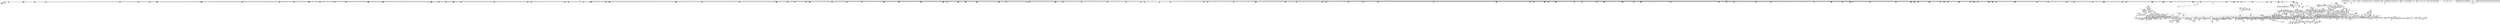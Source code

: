 digraph {
	"CONST[source:0(mediator),value:0(static)][purpose:{operation}][SnkIdx:3]"
	CE0x5063900 [shape=record,shape=Mrecord,label="{CE0x5063900|0:_i32,_4:_i32,_8:_i16,_12:_i32,_16:_i32,_20:_i32,_24:_i32,_56:_i8*,_:_SCMRE_520,528_|*MultipleSource*|*LoadInst*|include/linux/fs.h,1916|security/selinux/hooks.c,1675|Function::inode_has_perm&Arg::inode::|security/selinux/hooks.c,1611}"]
	CE0x4f42b10 [shape=record,shape=Mrecord,label="{CE0x4f42b10|file_map_prot_check:land.lhs.true12}"]
	CE0x5055590 [shape=record,shape=Mrecord,label="{CE0x5055590|0:_i32,_4:_i32,_8:_i16,_12:_i32,_16:_i32,_20:_i32,_24:_i32,_56:_i8*,_:_SCMRE_216,224_|*MultipleSource*|*LoadInst*|include/linux/fs.h,1916|security/selinux/hooks.c,1675|Function::inode_has_perm&Arg::inode::|security/selinux/hooks.c,1611}"]
	CE0x4fe66e0 [shape=record,shape=Mrecord,label="{CE0x4fe66e0|file_has_perm:type|security/selinux/hooks.c,1680|*SummSource*}"]
	CE0x505b880 [shape=record,shape=Mrecord,label="{CE0x505b880|0:_i32,_4:_i32,_8:_i16,_12:_i32,_16:_i32,_20:_i32,_24:_i32,_56:_i8*,_:_SCMRE_292,293_}"]
	CE0x5062980 [shape=record,shape=Mrecord,label="{CE0x5062980|0:_i32,_4:_i32,_8:_i16,_12:_i32,_16:_i32,_20:_i32,_24:_i32,_56:_i8*,_:_SCMRE_552,553_}"]
	"CONST[source:0(mediator),value:2(dynamic)][purpose:{subject}][SnkIdx:0]"
	CE0x4f11ec0 [shape=record,shape=Mrecord,label="{CE0x4f11ec0|selinux_mmap_file:tmp9|security/selinux/hooks.c,3295}"]
	CE0x4f52e90 [shape=record,shape=Mrecord,label="{CE0x4f52e90|i64_28|*Constant*}"]
	CE0x5075ad0 [shape=record,shape=Mrecord,label="{CE0x5075ad0|0:_i32,_4:_i32,_8:_i16,_12:_i32,_16:_i32,_20:_i32,_24:_i32,_56:_i8*,_:_SCMRE_907,908_}"]
	CE0x4f53750 [shape=record,shape=Mrecord,label="{CE0x4f53750|i64_29|*Constant*|*SummSource*}"]
	CE0x4fe43b0 [shape=record,shape=Mrecord,label="{CE0x4fe43b0|8:_i8,_32:_%struct.inode*,_%struct.selinux_audit_data*,_456:_i8*,_:_SCMRE_480,488_|*MultipleSource*|Function::selinux_mmap_file&Arg::file::|security/selinux/hooks.c, 1676|security/selinux/hooks.c,1674|Function::file_has_perm&Arg::file::|Function::file_map_prot_check&Arg::file::|Function::avc_has_perm&Arg::auditdata::}"]
	CE0x4f7a760 [shape=record,shape=Mrecord,label="{CE0x4f7a760|i64*_getelementptr_inbounds_(_38_x_i64_,_38_x_i64_*___llvm_gcov_ctr257,_i64_0,_i64_36)|*Constant*|*SummSink*}"]
	CE0x4fe6da0 [shape=record,shape=Mrecord,label="{CE0x4fe6da0|file_has_perm:u|security/selinux/hooks.c,1681|*SummSink*}"]
	CE0x4fc0800 [shape=record,shape=Mrecord,label="{CE0x4fc0800|__validate_creds:tmp4|include/linux/cred.h,173|*SummSource*}"]
	CE0x4f82880 [shape=record,shape=Mrecord,label="{CE0x4f82880|file_map_prot_check:tmp63|security/selinux/hooks.c,3261|*SummSink*}"]
	CE0x4f6c370 [shape=record,shape=Mrecord,label="{CE0x4f6c370|0:_i32,_4:_i32,_8:_i16,_12:_i32,_16:_i32,_20:_i32,_24:_i32,_56:_i8*,_:_SCMRE_151,152_}"]
	CE0x4f6fcd0 [shape=record,shape=Mrecord,label="{CE0x4f6fcd0|file_has_perm:tmp7|security/selinux/hooks.c,1683}"]
	CE0x4f1eaa0 [shape=record,shape=Mrecord,label="{CE0x4f1eaa0|GLOBAL:cred_has_perm|*Constant*|*SummSource*}"]
	CE0x4ff0280 [shape=record,shape=Mrecord,label="{CE0x4ff0280|file_has_perm:call|security/selinux/hooks.c,1675|*SummSource*}"]
	CE0x4f6b5f0 [shape=record,shape=Mrecord,label="{CE0x4f6b5f0|0:_i32,_4:_i32,_8:_i16,_12:_i32,_16:_i32,_20:_i32,_24:_i32,_56:_i8*,_:_SCMRE_143,144_}"]
	CE0x4f80950 [shape=record,shape=Mrecord,label="{CE0x4f80950|0:_i32,_4:_i32,_8:_i16,_12:_i32,_16:_i32,_20:_i32,_24:_i32,_56:_i8*,_:_SCMRE_76,80_|*MultipleSource*|*LoadInst*|include/linux/fs.h,1916|security/selinux/hooks.c,1675|Function::inode_has_perm&Arg::inode::|security/selinux/hooks.c,1611}"]
	CE0x4fdb580 [shape=record,shape=Mrecord,label="{CE0x4fdb580|file_inode:tmp2}"]
	CE0x4f40e90 [shape=record,shape=Mrecord,label="{CE0x4f40e90|file_map_prot_check:error|*SummSource*}"]
	CE0x4f273f0 [shape=record,shape=Mrecord,label="{CE0x4f273f0|GLOBAL:get_current|*Constant*|*SummSource*}"]
	CE0x4f83c30 [shape=record,shape=Mrecord,label="{CE0x4f83c30|file_map_prot_check:tmp66|security/selinux/hooks.c,3261|*SummSink*}"]
	CE0x5076f10 [shape=record,shape=Mrecord,label="{CE0x5076f10|0:_i32,_4:_i32,_8:_i16,_12:_i32,_16:_i32,_20:_i32,_24:_i32,_56:_i8*,_:_SCMRE_919,920_}"]
	CE0x507b350 [shape=record,shape=Mrecord,label="{CE0x507b350|i32_512|*Constant*|*SummSource*}"]
	CE0x4fc2d40 [shape=record,shape=Mrecord,label="{CE0x4fc2d40|8:_i8,_32:_%struct.inode*,_%struct.selinux_audit_data*,_456:_i8*,_:_SCMRE_155,156_}"]
	CE0x506fe00 [shape=record,shape=Mrecord,label="{CE0x506fe00|0:_i32,_4:_i32,_8:_i16,_12:_i32,_16:_i32,_20:_i32,_24:_i32,_56:_i8*,_:_SCMRE_808,816_|*MultipleSource*|*LoadInst*|include/linux/fs.h,1916|security/selinux/hooks.c,1675|Function::inode_has_perm&Arg::inode::|security/selinux/hooks.c,1611}"]
	CE0x4ff99b0 [shape=record,shape=Mrecord,label="{CE0x4ff99b0|__validate_creds:tobool|include/linux/cred.h,173|*SummSource*}"]
	CE0x4effaf0 [shape=record,shape=Mrecord,label="{CE0x4effaf0|selinux_mmap_file:prot|Function::selinux_mmap_file&Arg::prot::|*SummSource*}"]
	CE0x4f12120 [shape=record,shape=Mrecord,label="{CE0x4f12120|selinux_mmap_file:tmp9|security/selinux/hooks.c,3295|*SummSink*}"]
	CE0x505d6e0 [shape=record,shape=Mrecord,label="{CE0x505d6e0|0:_i32,_4:_i32,_8:_i16,_12:_i32,_16:_i32,_20:_i32,_24:_i32,_56:_i8*,_:_SCMRE_310,311_}"]
	CE0x4fdb940 [shape=record,shape=Mrecord,label="{CE0x4fdb940|file_has_perm:tmp}"]
	CE0x4ff5b30 [shape=record,shape=Mrecord,label="{CE0x4ff5b30|COLLAPSED:_GCMRE___llvm_gcov_ctr154_internal_global_8_x_i64_zeroinitializer:_elem_0:default:}"]
	CE0x4f6a920 [shape=record,shape=Mrecord,label="{CE0x4f6a920|0:_i32,_4:_i32,_8:_i16,_12:_i32,_16:_i32,_20:_i32,_24:_i32,_56:_i8*,_:_SCMRE_137,138_}"]
	CE0x5054f40 [shape=record,shape=Mrecord,label="{CE0x5054f40|0:_i32,_4:_i32,_8:_i16,_12:_i32,_16:_i32,_20:_i32,_24:_i32,_56:_i8*,_:_SCMRE_206,207_}"]
	CE0x5089c20 [shape=record,shape=Mrecord,label="{CE0x5089c20|inode_has_perm:lnot.ext|security/selinux/hooks.c,1611|*SummSource*}"]
	CE0x4fe5fb0 [shape=record,shape=Mrecord,label="{CE0x4fe5fb0|cred_sid:cred|Function::cred_sid&Arg::cred::}"]
	CE0x4f29680 [shape=record,shape=Mrecord,label="{CE0x4f29680|file_map_prot_check:tobool8|security/selinux/hooks.c,3242}"]
	CE0x4f20fc0 [shape=record,shape=Mrecord,label="{CE0x4f20fc0|file_map_prot_check:tmp31|security/selinux/hooks.c,3242|*SummSink*}"]
	CE0x4f1ce90 [shape=record,shape=Mrecord,label="{CE0x4f1ce90|file_map_prot_check:tmp25|security/selinux/hooks.c,3242}"]
	CE0x507df60 [shape=record,shape=Mrecord,label="{CE0x507df60|inode_has_perm:tmp14|security/selinux/hooks.c,1614}"]
	CE0x4fd3dd0 [shape=record,shape=Mrecord,label="{CE0x4fd3dd0|__validate_creds:if.end|*SummSource*}"]
	CE0x4f4a6b0 [shape=record,shape=Mrecord,label="{CE0x4f4a6b0|file_has_perm:if.then8|*SummSource*}"]
	CE0x5069dd0 [shape=record,shape=Mrecord,label="{CE0x5069dd0|0:_i32,_4:_i32,_8:_i16,_12:_i32,_16:_i32,_20:_i32,_24:_i32,_56:_i8*,_:_SCMRE_603,604_}"]
	"CONST[source:2(external),value:0(static)][purpose:{operation}][SrcIdx:7]"
	CE0x4fbb460 [shape=record,shape=Mrecord,label="{CE0x4fbb460|8:_i8,_32:_%struct.inode*,_%struct.selinux_audit_data*,_456:_i8*,_:_SCMRE_59,60_}"]
	CE0x4fb36b0 [shape=record,shape=Mrecord,label="{CE0x4fb36b0|cred_sid:security|security/selinux/hooks.c,196}"]
	CE0x4fb3920 [shape=record,shape=Mrecord,label="{CE0x4fb3920|i64*_getelementptr_inbounds_(_12_x_i64_,_12_x_i64_*___llvm_gcov_ctr170,_i64_0,_i64_0)|*Constant*}"]
	CE0x4fbe4a0 [shape=record,shape=Mrecord,label="{CE0x4fbe4a0|avc_has_perm:requested|Function::avc_has_perm&Arg::requested::|*SummSink*}"]
	CE0x5089060 [shape=record,shape=Mrecord,label="{CE0x5089060|inode_has_perm:lnot|security/selinux/hooks.c,1611|*SummSource*}"]
	CE0x50852f0 [shape=record,shape=Mrecord,label="{CE0x50852f0|__validate_creds:tmp7|include/linux/cred.h,174}"]
	CE0x4f241b0 [shape=record,shape=Mrecord,label="{CE0x4f241b0|file_map_prot_check:tmp59|security/selinux/hooks.c,3258|*SummSource*}"]
	CE0x4fc4eb0 [shape=record,shape=Mrecord,label="{CE0x4fc4eb0|8:_i8,_32:_%struct.inode*,_%struct.selinux_audit_data*,_456:_i8*,_:_SCMRE_84,85_}"]
	CE0x5065540 [shape=record,shape=Mrecord,label="{CE0x5065540|0:_i32,_4:_i32,_8:_i16,_12:_i32,_16:_i32,_20:_i32,_24:_i32,_56:_i8*,_:_SCMRE_560,561_}"]
	CE0x5076340 [shape=record,shape=Mrecord,label="{CE0x5076340|0:_i32,_4:_i32,_8:_i16,_12:_i32,_16:_i32,_20:_i32,_24:_i32,_56:_i8*,_:_SCMRE_912,913_}"]
	CE0x4efe510 [shape=record,shape=Mrecord,label="{CE0x4efe510|i64*_getelementptr_inbounds_(_38_x_i64_,_38_x_i64_*___llvm_gcov_ctr257,_i64_0,_i64_22)|*Constant*|*SummSource*}"]
	"CONST[source:1(input),value:2(dynamic)][purpose:{object}][SrcIdx:12]"
	CE0x4f1d320 [shape=record,shape=Mrecord,label="{CE0x4f1d320|file_map_prot_check:tmp26|security/selinux/hooks.c,3242|*SummSource*}"]
	CE0x4f6fab0 [shape=record,shape=Mrecord,label="{CE0x4f6fab0|i64_2|*Constant*}"]
	CE0x4ff83a0 [shape=record,shape=Mrecord,label="{CE0x4ff83a0|__validate_creds:file|Function::__validate_creds&Arg::file::|*SummSource*}"]
	CE0x4fd6f20 [shape=record,shape=Mrecord,label="{CE0x4fd6f20|i64*_getelementptr_inbounds_(_2_x_i64_,_2_x_i64_*___llvm_gcov_ctr131,_i64_0,_i64_1)|*Constant*}"]
	CE0x50764f0 [shape=record,shape=Mrecord,label="{CE0x50764f0|0:_i32,_4:_i32,_8:_i16,_12:_i32,_16:_i32,_20:_i32,_24:_i32,_56:_i8*,_:_SCMRE_913,914_}"]
	CE0x505ba30 [shape=record,shape=Mrecord,label="{CE0x505ba30|0:_i32,_4:_i32,_8:_i16,_12:_i32,_16:_i32,_20:_i32,_24:_i32,_56:_i8*,_:_SCMRE_293,294_}"]
	CE0x4f170e0 [shape=record,shape=Mrecord,label="{CE0x4f170e0|selinux_mmap_file:tmp7|security/selinux/hooks.c,3293|*SummSink*}"]
	CE0x4ff9140 [shape=record,shape=Mrecord,label="{CE0x4ff9140|__validate_creds:tmp3|include/linux/cred.h,173|*SummSource*}"]
	CE0x506b720 [shape=record,shape=Mrecord,label="{CE0x506b720|0:_i32,_4:_i32,_8:_i16,_12:_i32,_16:_i32,_20:_i32,_24:_i32,_56:_i8*,_:_SCMRE_618,619_}"]
	CE0x4f498d0 [shape=record,shape=Mrecord,label="{CE0x4f498d0|file_has_perm:if.then|*SummSink*}"]
	CE0x4fb7270 [shape=record,shape=Mrecord,label="{CE0x4fb7270|file_has_perm:bb}"]
	CE0x5072d40 [shape=record,shape=Mrecord,label="{CE0x5072d40|0:_i32,_4:_i32,_8:_i16,_12:_i32,_16:_i32,_20:_i32,_24:_i32,_56:_i8*,_:_SCMRE_880,881_}"]
	CE0x4f4c630 [shape=record,shape=Mrecord,label="{CE0x4f4c630|file_map_prot_check:cred4|security/selinux/hooks.c,3238}"]
	CE0x4fcd150 [shape=record,shape=Mrecord,label="{CE0x4fcd150|cred_sid:sid|security/selinux/hooks.c,197}"]
	CE0x5054be0 [shape=record,shape=Mrecord,label="{CE0x5054be0|0:_i32,_4:_i32,_8:_i16,_12:_i32,_16:_i32,_20:_i32,_24:_i32,_56:_i8*,_:_SCMRE_204,205_}"]
	CE0x4ffad80 [shape=record,shape=Mrecord,label="{CE0x4ffad80|__validate_creds:entry}"]
	CE0x4f3f8d0 [shape=record,shape=Mrecord,label="{CE0x4f3f8d0|file_map_prot_check:tobool6|security/selinux/hooks.c,3241}"]
	CE0x5048d40 [shape=record,shape=Mrecord,label="{CE0x5048d40|0:_i32,_4:_i32,_8:_i16,_12:_i32,_16:_i32,_20:_i32,_24:_i32,_56:_i8*,_:_SCMRE_191,192_}"]
	CE0x4fe5b50 [shape=record,shape=Mrecord,label="{CE0x4fe5b50|file_has_perm:tmp3|security/selinux/hooks.c,1674}"]
	CE0x508be30 [shape=record,shape=Mrecord,label="{CE0x508be30|GLOBAL:__llvm_gcov_ctr154|Global_var:__llvm_gcov_ctr154|*SummSource*}"]
	CE0x4f1abd0 [shape=record,shape=Mrecord,label="{CE0x4f1abd0|selinux_mmap_file:prot.addr.0|*SummSource*}"]
	CE0x4f015a0 [shape=record,shape=Mrecord,label="{CE0x4f015a0|i64_1|*Constant*|*SummSource*}"]
	CE0x4f0d4b0 [shape=record,shape=Mrecord,label="{CE0x4f0d4b0|file_map_prot_check:tmp9|security/selinux/hooks.c,3238|*SummSource*}"]
	CE0x505d380 [shape=record,shape=Mrecord,label="{CE0x505d380|0:_i32,_4:_i32,_8:_i16,_12:_i32,_16:_i32,_20:_i32,_24:_i32,_56:_i8*,_:_SCMRE_308,309_}"]
	"CONST[source:0(mediator),value:2(dynamic)][purpose:{subject}][SnkIdx:4]"
	CE0x4ff9b30 [shape=record,shape=Mrecord,label="{CE0x4ff9b30|__validate_creds:tobool|include/linux/cred.h,173|*SummSink*}"]
	CE0x4fe8600 [shape=record,shape=Mrecord,label="{CE0x4fe8600|avc_has_perm:ssid|Function::avc_has_perm&Arg::ssid::}"]
	CE0x4fc1b80 [shape=record,shape=Mrecord,label="{CE0x4fc1b80|8:_i8,_32:_%struct.inode*,_%struct.selinux_audit_data*,_456:_i8*,_:_SCMRE_146,147_}"]
	CE0x505a950 [shape=record,shape=Mrecord,label="{CE0x505a950|0:_i32,_4:_i32,_8:_i16,_12:_i32,_16:_i32,_20:_i32,_24:_i32,_56:_i8*,_:_SCMRE_283,284_}"]
	CE0x4f1ae20 [shape=record,shape=Mrecord,label="{CE0x4f1ae20|i64*_getelementptr_inbounds_(_5_x_i64_,_5_x_i64_*___llvm_gcov_ctr256,_i64_0,_i64_4)|*Constant*}"]
	CE0x4f62390 [shape=record,shape=Mrecord,label="{CE0x4f62390|cred_sid:tmp5|security/selinux/hooks.c,196}"]
	CE0x4ffafd0 [shape=record,shape=Mrecord,label="{CE0x4ffafd0|__validate_creds:cred|Function::__validate_creds&Arg::cred::}"]
	CE0x4ff1790 [shape=record,shape=Mrecord,label="{CE0x4ff1790|__validate_creds:call|include/linux/cred.h,173|*SummSink*}"]
	CE0x5069a70 [shape=record,shape=Mrecord,label="{CE0x5069a70|0:_i32,_4:_i32,_8:_i16,_12:_i32,_16:_i32,_20:_i32,_24:_i32,_56:_i8*,_:_SCMRE_601,602_}"]
	CE0x4fb7a60 [shape=record,shape=Mrecord,label="{CE0x4fb7a60|8:_i8,_32:_%struct.inode*,_%struct.selinux_audit_data*,_456:_i8*,_:_SCMRE_49,50_}"]
	CE0x4f7b5b0 [shape=record,shape=Mrecord,label="{CE0x4f7b5b0|file_map_prot_check:tmp76|security/selinux/hooks.c,3269|*SummSource*}"]
	CE0x4f48640 [shape=record,shape=Mrecord,label="{CE0x4f48640|i64*_getelementptr_inbounds_(_2_x_i64_,_2_x_i64_*___llvm_gcov_ctr162,_i64_0,_i64_0)|*Constant*}"]
	"CONST[source:2(external),value:0(static)][purpose:{operation}][SrcIdx:11]"
	CE0x508a940 [shape=record,shape=Mrecord,label="{CE0x508a940|inode_has_perm:expval|security/selinux/hooks.c,1611}"]
	CE0x4f3c630 [shape=record,shape=Mrecord,label="{CE0x4f3c630|i64*_getelementptr_inbounds_(_2_x_i64_,_2_x_i64_*___llvm_gcov_ctr141,_i64_0,_i64_0)|*Constant*|*SummSource*}"]
	CE0x5060800 [shape=record,shape=Mrecord,label="{CE0x5060800|0:_i32,_4:_i32,_8:_i16,_12:_i32,_16:_i32,_20:_i32,_24:_i32,_56:_i8*,_:_SCMRE_456,464_|*MultipleSource*|*LoadInst*|include/linux/fs.h,1916|security/selinux/hooks.c,1675|Function::inode_has_perm&Arg::inode::|security/selinux/hooks.c,1611}"]
	CE0x4fbc850 [shape=record,shape=Mrecord,label="{CE0x4fbc850|avc_has_perm:entry|*SummSource*}"]
	CE0x5074180 [shape=record,shape=Mrecord,label="{CE0x5074180|0:_i32,_4:_i32,_8:_i16,_12:_i32,_16:_i32,_20:_i32,_24:_i32,_56:_i8*,_:_SCMRE_892,893_}"]
	CE0x4f45f10 [shape=record,shape=Mrecord,label="{CE0x4f45f10|cred_has_perm:tmp3|*SummSink*}"]
	CE0x4f7c1f0 [shape=record,shape=Mrecord,label="{CE0x4f7c1f0|i64*_getelementptr_inbounds_(_2_x_i64_,_2_x_i64_*___llvm_gcov_ctr98,_i64_0,_i64_0)|*Constant*|*SummSource*}"]
	CE0x4f5cb20 [shape=record,shape=Mrecord,label="{CE0x4f5cb20|GLOBAL:inode_has_perm|*Constant*|*SummSource*}"]
	CE0x4f3b700 [shape=record,shape=Mrecord,label="{CE0x4f3b700|file_map_prot_check:if.then28|*SummSink*}"]
	CE0x4fba2b0 [shape=record,shape=Mrecord,label="{CE0x4fba2b0|__validate_creds:conv|include/linux/cred.h,173}"]
	CE0x4ff1030 [shape=record,shape=Mrecord,label="{CE0x4ff1030|_ret_%struct.inode*_%tmp4,_!dbg_!27713|include/linux/fs.h,1916|*SummSource*}"]
	CE0x508cbe0 [shape=record,shape=Mrecord,label="{CE0x508cbe0|inode_has_perm:tmp10|security/selinux/hooks.c,1611|*SummSource*}"]
	CE0x4ffd750 [shape=record,shape=Mrecord,label="{CE0x4ffd750|i64_0|*Constant*}"]
	CE0x4f39800 [shape=record,shape=Mrecord,label="{CE0x4f39800|file_map_prot_check:tmp48|security/selinux/hooks.c,3251|*SummSink*}"]
	CE0x4f23950 [shape=record,shape=Mrecord,label="{CE0x4f23950|i64_13|*Constant*|*SummSink*}"]
	CE0x4f4deb0 [shape=record,shape=Mrecord,label="{CE0x4f4deb0|i64_24|*Constant*|*SummSource*}"]
	CE0x4f20c10 [shape=record,shape=Mrecord,label="{CE0x4f20c10|file_map_prot_check:tmp75|security/selinux/hooks.c,3269}"]
	CE0x4f7d210 [shape=record,shape=Mrecord,label="{CE0x4f7d210|file_map_prot_check:tmp71|security/selinux/hooks.c,3253|*SummSink*}"]
	CE0x4eedd90 [shape=record,shape=Mrecord,label="{CE0x4eedd90|selinux_mmap_file:bb}"]
	CE0x4f02830 [shape=record,shape=Mrecord,label="{CE0x4f02830|file_map_prot_check:if.end|*SummSink*}"]
	CE0x4fbbd30 [shape=record,shape=Mrecord,label="{CE0x4fbbd30|GLOBAL:cred_sid|*Constant*|*SummSink*}"]
	CE0x4f14650 [shape=record,shape=Mrecord,label="{CE0x4f14650|selinux_mmap_file:tmp8|security/selinux/hooks.c,3293|*SummSink*}"]
	CE0x613e400 [shape=record,shape=Mrecord,label="{CE0x613e400|i64_2|*Constant*|*SummSource*}"]
	CE0x4f402f0 [shape=record,shape=Mrecord,label="{CE0x4f402f0|i64_11|*Constant*}"]
	CE0x4f1a810 [shape=record,shape=Mrecord,label="{CE0x4f1a810|file_map_prot_check:shared|Function::file_map_prot_check&Arg::shared::|*SummSource*}"]
	CE0x50618a0 [shape=record,shape=Mrecord,label="{CE0x50618a0|0:_i32,_4:_i32,_8:_i16,_12:_i32,_16:_i32,_20:_i32,_24:_i32,_56:_i8*,_:_SCMRE_478,479_}"]
	CE0x5075e30 [shape=record,shape=Mrecord,label="{CE0x5075e30|0:_i32,_4:_i32,_8:_i16,_12:_i32,_16:_i32,_20:_i32,_24:_i32,_56:_i8*,_:_SCMRE_909,910_}"]
	CE0x4f5d850 [shape=record,shape=Mrecord,label="{CE0x4f5d850|inode_has_perm:inode|Function::inode_has_perm&Arg::inode::|*SummSink*}"]
	CE0x4f421b0 [shape=record,shape=Mrecord,label="{CE0x4f421b0|file_map_prot_check:if.then22|*SummSink*}"]
	CE0x4fb0d30 [shape=record,shape=Mrecord,label="{CE0x4fb0d30|cred_sid:bb}"]
	CE0x4f609b0 [shape=record,shape=Mrecord,label="{CE0x4f609b0|inode_has_perm:if.then|*SummSink*}"]
	CE0x507d2a0 [shape=record,shape=Mrecord,label="{CE0x507d2a0|inode_has_perm:sid3|security/selinux/hooks.c,1617}"]
	CE0x507e090 [shape=record,shape=Mrecord,label="{CE0x507e090|inode_has_perm:tmp14|security/selinux/hooks.c,1614|*SummSource*}"]
	CE0x4f535a0 [shape=record,shape=Mrecord,label="{CE0x4f535a0|file_map_prot_check:tmp57|security/selinux/hooks.c,3258|*SummSink*}"]
	CE0x5089f90 [shape=record,shape=Mrecord,label="{CE0x5089f90|inode_has_perm:conv|security/selinux/hooks.c,1611|*SummSource*}"]
	CE0x4f7a660 [shape=record,shape=Mrecord,label="{CE0x4f7a660|i64*_getelementptr_inbounds_(_38_x_i64_,_38_x_i64_*___llvm_gcov_ctr257,_i64_0,_i64_36)|*Constant*|*SummSource*}"]
	CE0x506b3c0 [shape=record,shape=Mrecord,label="{CE0x506b3c0|0:_i32,_4:_i32,_8:_i16,_12:_i32,_16:_i32,_20:_i32,_24:_i32,_56:_i8*,_:_SCMRE_616,617_}"]
	CE0x4f78de0 [shape=record,shape=Mrecord,label="{CE0x4f78de0|inode_has_perm:tmp19|security/selinux/hooks.c,1618|*SummSink*}"]
	CE0x4fff6d0 [shape=record,shape=Mrecord,label="{CE0x4fff6d0|0:_i32,_4:_i32,_8:_i16,_12:_i32,_16:_i32,_20:_i32,_24:_i32,_56:_i8*,_:_SCMRE_24,32_|*MultipleSource*|*LoadInst*|include/linux/fs.h,1916|security/selinux/hooks.c,1675|Function::inode_has_perm&Arg::inode::|security/selinux/hooks.c,1611}"]
	CE0x4f63be0 [shape=record,shape=Mrecord,label="{CE0x4f63be0|i32_10|*Constant*|*SummSink*}"]
	CE0x4ff8cf0 [shape=record,shape=Mrecord,label="{CE0x4ff8cf0|inode_has_perm:i_flags|security/selinux/hooks.c,1611|*SummSink*}"]
	CE0x5066470 [shape=record,shape=Mrecord,label="{CE0x5066470|0:_i32,_4:_i32,_8:_i16,_12:_i32,_16:_i32,_20:_i32,_24:_i32,_56:_i8*,_:_SCMRE_569,570_}"]
	CE0x4ef4d70 [shape=record,shape=Mrecord,label="{CE0x4ef4d70|i64_1|*Constant*}"]
	CE0x4f0e750 [shape=record,shape=Mrecord,label="{CE0x4f0e750|file_map_prot_check:shared|Function::file_map_prot_check&Arg::shared::}"]
	CE0x4f5d4a0 [shape=record,shape=Mrecord,label="{CE0x4f5d4a0|inode_has_perm:inode|Function::inode_has_perm&Arg::inode::}"]
	CE0x4f62620 [shape=record,shape=Mrecord,label="{CE0x4f62620|cred_sid:sid|security/selinux/hooks.c,197}"]
	CE0x4f83700 [shape=record,shape=Mrecord,label="{CE0x4f83700|file_map_prot_check:tmp65|security/selinux/hooks.c,3261|*SummSink*}"]
	CE0x4fb8460 [shape=record,shape=Mrecord,label="{CE0x4fb8460|8:_i8,_32:_%struct.inode*,_%struct.selinux_audit_data*,_456:_i8*,_:_SCMRE_117,118_}"]
	CE0x4fc4240 [shape=record,shape=Mrecord,label="{CE0x4fc4240|file_has_perm:if.then5|*SummSink*}"]
	CE0x4fb42c0 [shape=record,shape=Mrecord,label="{CE0x4fb42c0|cred_sid:security|security/selinux/hooks.c,196|*SummSource*}"]
	CE0x4f39d70 [shape=record,shape=Mrecord,label="{CE0x4f39d70|file_map_prot_check:if.end19}"]
	CE0x4f3aa40 [shape=record,shape=Mrecord,label="{CE0x4f3aa40|file_map_prot_check:if.then33|*SummSink*}"]
	CE0x4efddf0 [shape=record,shape=Mrecord,label="{CE0x4efddf0|file_map_prot_check:tmp36|security/selinux/hooks.c,3242|*SummSink*}"]
	CE0x4f61540 [shape=record,shape=Mrecord,label="{CE0x4f61540|0:_i32,_4:_i32,_8:_i16,_12:_i32,_16:_i32,_20:_i32,_24:_i32,_56:_i8*,_:_SCMRE_4,8_|*MultipleSource*|*LoadInst*|include/linux/fs.h,1916|security/selinux/hooks.c,1675|Function::inode_has_perm&Arg::inode::|security/selinux/hooks.c,1611}"]
	CE0x4f1d6a0 [shape=record,shape=Mrecord,label="{CE0x4f1d6a0|file_map_prot_check:tmp4|security/selinux/hooks.c,3238|*SummSource*}"]
	CE0x4ff2b90 [shape=record,shape=Mrecord,label="{CE0x4ff2b90|_call_void_mcount()_#3|*SummSink*}"]
	CE0x4f4bad0 [shape=record,shape=Mrecord,label="{CE0x4f4bad0|i64*_getelementptr_inbounds_(_2_x_i64_,_2_x_i64_*___llvm_gcov_ctr131,_i64_0,_i64_1)|*Constant*|*SummSink*}"]
	CE0x5065390 [shape=record,shape=Mrecord,label="{CE0x5065390|0:_i32,_4:_i32,_8:_i16,_12:_i32,_16:_i32,_20:_i32,_24:_i32,_56:_i8*,_:_SCMRE_559,560_}"]
	CE0x4ff2af0 [shape=record,shape=Mrecord,label="{CE0x4ff2af0|_call_void_mcount()_#3|*SummSource*}"]
	CE0x4fda5a0 [shape=record,shape=Mrecord,label="{CE0x4fda5a0|8:_i8,_32:_%struct.inode*,_%struct.selinux_audit_data*,_456:_i8*,_:_SCMRE_256,264_|*MultipleSource*|Function::selinux_mmap_file&Arg::file::|security/selinux/hooks.c, 1676|security/selinux/hooks.c,1674|Function::file_has_perm&Arg::file::|Function::file_map_prot_check&Arg::file::|Function::avc_has_perm&Arg::auditdata::}"]
	CE0x4fb4740 [shape=record,shape=Mrecord,label="{CE0x4fb4740|8:_i8,_32:_%struct.inode*,_%struct.selinux_audit_data*,_456:_i8*,_:_SCMRE_108,109_}"]
	CE0x4f4d760 [shape=record,shape=Mrecord,label="{CE0x4f4d760|file_map_prot_check:tobool21|security/selinux/hooks.c,3253|*SummSource*}"]
	CE0x50786b0 [shape=record,shape=Mrecord,label="{CE0x50786b0|0:_i32,_4:_i32,_8:_i16,_12:_i32,_16:_i32,_20:_i32,_24:_i32,_56:_i8*,_:_SCMRE_933,934_}"]
	CE0x4f86540 [shape=record,shape=Mrecord,label="{CE0x4f86540|8:_i8,_32:_%struct.inode*,_%struct.selinux_audit_data*,_456:_i8*,_:_SCMRE_177,178_}"]
	CE0x5085e10 [shape=record,shape=Mrecord,label="{CE0x5085e10|_call_void___invalid_creds(%struct.cred*_%cred,_i8*_%file,_i32_%line)_#10,_!dbg_!27721|include/linux/cred.h,174|*SummSource*}"]
	CE0x4f63e20 [shape=record,shape=Mrecord,label="{CE0x4f63e20|__validate_creds:tmp|*SummSink*}"]
	CE0x5089830 [shape=record,shape=Mrecord,label="{CE0x5089830|inode_has_perm:conv|security/selinux/hooks.c,1611}"]
	CE0x4fb7e60 [shape=record,shape=Mrecord,label="{CE0x4fb7e60|cred_sid:tmp3}"]
	CE0x4f79330 [shape=record,shape=Mrecord,label="{CE0x4f79330|file_has_perm:cred|Function::file_has_perm&Arg::cred::}"]
	CE0x4f23160 [shape=record,shape=Mrecord,label="{CE0x4f23160|file_map_prot_check:call38|security/selinux/hooks.c,3264|*SummSource*}"]
	CE0x4f0cae0 [shape=record,shape=Mrecord,label="{CE0x4f0cae0|0:_i8,_:_GCMR_file_map_prot_check.__warned_internal_global_i8_0,_section_.data.unlikely_,_align_1:_elem_0:default:}"]
	CE0x5056c30 [shape=record,shape=Mrecord,label="{CE0x5056c30|0:_i32,_4:_i32,_8:_i16,_12:_i32,_16:_i32,_20:_i32,_24:_i32,_56:_i8*,_:_SCMRE_247,248_}"]
	CE0x4f47580 [shape=record,shape=Mrecord,label="{CE0x4f47580|cred_sid:tmp6|security/selinux/hooks.c,197}"]
	CE0x4f126d0 [shape=record,shape=Mrecord,label="{CE0x4f126d0|file_map_prot_check:tmp61|security/selinux/hooks.c,3259}"]
	CE0x4f72630 [shape=record,shape=Mrecord,label="{CE0x4f72630|i64*_getelementptr_inbounds_(_12_x_i64_,_12_x_i64_*___llvm_gcov_ctr170,_i64_0,_i64_5)|*Constant*|*SummSource*}"]
	CE0x4eee2e0 [shape=record,shape=Mrecord,label="{CE0x4eee2e0|i64*_getelementptr_inbounds_(_5_x_i64_,_5_x_i64_*___llvm_gcov_ctr256,_i64_0,_i64_0)|*Constant*|*SummSink*}"]
	CE0x4ff9690 [shape=record,shape=Mrecord,label="{CE0x4ff9690|i32_1609|*Constant*|*SummSink*}"]
	CE0x4fc2ee0 [shape=record,shape=Mrecord,label="{CE0x4fc2ee0|8:_i8,_32:_%struct.inode*,_%struct.selinux_audit_data*,_456:_i8*,_:_SCMRE_156,157_}"]
	CE0x4ef81f0 [shape=record,shape=Mrecord,label="{CE0x4ef81f0|file_map_prot_check:tmp42|security/selinux/hooks.c,3249}"]
	CE0x4f5c4d0 [shape=record,shape=Mrecord,label="{CE0x4f5c4d0|file_has_perm:call9|security/selinux/hooks.c,1695|*SummSource*}"]
	CE0x508a630 [shape=record,shape=Mrecord,label="{CE0x508a630|GLOBAL:llvm.expect.i64|*Constant*|*SummSource*}"]
	CE0x4f08400 [shape=record,shape=Mrecord,label="{CE0x4f08400|file_map_prot_check:tmp5|security/selinux/hooks.c,3238|*SummSink*}"]
	CE0x5046ee0 [shape=record,shape=Mrecord,label="{CE0x5046ee0|0:_i32,_4:_i32,_8:_i16,_12:_i32,_16:_i32,_20:_i32,_24:_i32,_56:_i8*,_:_SCMRE_173,174_}"]
	CE0x4fd8f40 [shape=record,shape=Mrecord,label="{CE0x4fd8f40|8:_i8,_32:_%struct.inode*,_%struct.selinux_audit_data*,_456:_i8*,_:_SCMRE_209,210_}"]
	CE0x4f5c600 [shape=record,shape=Mrecord,label="{CE0x4f5c600|file_has_perm:call9|security/selinux/hooks.c,1695|*SummSink*}"]
	CE0x5074ba0 [shape=record,shape=Mrecord,label="{CE0x5074ba0|0:_i32,_4:_i32,_8:_i16,_12:_i32,_16:_i32,_20:_i32,_24:_i32,_56:_i8*,_:_SCMRE_898,899_}"]
	CE0x4fd5f40 [shape=record,shape=Mrecord,label="{CE0x4fd5f40|cred_sid:bb}"]
	CE0x4f59cb0 [shape=record,shape=Mrecord,label="{CE0x4f59cb0|file_has_perm:tmp26|security/selinux/hooks.c,1694|*SummSource*}"]
	CE0x4fed0c0 [shape=record,shape=Mrecord,label="{CE0x4fed0c0|file_has_perm:tmp8|security/selinux/hooks.c,1683}"]
	CE0x4f26620 [shape=record,shape=Mrecord,label="{CE0x4f26620|i64*_getelementptr_inbounds_(_2_x_i64_,_2_x_i64_*___llvm_gcov_ctr141,_i64_0,_i64_1)|*Constant*}"]
	CE0x5075770 [shape=record,shape=Mrecord,label="{CE0x5075770|0:_i32,_4:_i32,_8:_i16,_12:_i32,_16:_i32,_20:_i32,_24:_i32,_56:_i8*,_:_SCMRE_905,906_}"]
	CE0x50744e0 [shape=record,shape=Mrecord,label="{CE0x50744e0|0:_i32,_4:_i32,_8:_i16,_12:_i32,_16:_i32,_20:_i32,_24:_i32,_56:_i8*,_:_SCMRE_894,895_}"]
	CE0x4f23480 [shape=record,shape=Mrecord,label="{CE0x4f23480|GLOBAL:file_has_perm|*Constant*|*SummSource*}"]
	CE0x4fd0b60 [shape=record,shape=Mrecord,label="{CE0x4fd0b60|8:_i8,_32:_%struct.inode*,_%struct.selinux_audit_data*,_456:_i8*,_:_SCMRE_90,91_}"]
	CE0x50855a0 [shape=record,shape=Mrecord,label="{CE0x50855a0|__validate_creds:tmp7|include/linux/cred.h,174|*SummSink*}"]
	CE0x4f1f540 [shape=record,shape=Mrecord,label="{CE0x4f1f540|cred_has_perm:actor|Function::cred_has_perm&Arg::actor::|*SummSource*}"]
	CE0x507d370 [shape=record,shape=Mrecord,label="{CE0x507d370|inode_has_perm:sid3|security/selinux/hooks.c,1617|*SummSource*}"]
	CE0x613e390 [shape=record,shape=Mrecord,label="{CE0x613e390|selinux_mmap_file:tobool|security/selinux/hooks.c,3292|*SummSink*}"]
	CE0x4ee0a80 [shape=record,shape=Mrecord,label="{CE0x4ee0a80|i64_2|*Constant*}"]
	CE0x4f0fce0 [shape=record,shape=Mrecord,label="{CE0x4f0fce0|file_map_prot_check:if.end39|*SummSource*}"]
	CE0x4fde200 [shape=record,shape=Mrecord,label="{CE0x4fde200|cred_has_perm:call2|security/selinux/hooks.c,1508|*SummSink*}"]
	CE0x4f403d0 [shape=record,shape=Mrecord,label="{CE0x4f403d0|i64_11|*Constant*|*SummSink*}"]
	CE0x4f52d80 [shape=record,shape=Mrecord,label="{CE0x4f52d80|file_map_prot_check:tobool27|security/selinux/hooks.c,3258|*SummSink*}"]
	CE0x4fe1ef0 [shape=record,shape=Mrecord,label="{CE0x4fe1ef0|8:_i8,_32:_%struct.inode*,_%struct.selinux_audit_data*,_456:_i8*,_:_SCMRE_408,416_|*MultipleSource*|Function::selinux_mmap_file&Arg::file::|security/selinux/hooks.c, 1676|security/selinux/hooks.c,1674|Function::file_has_perm&Arg::file::|Function::file_map_prot_check&Arg::file::|Function::avc_has_perm&Arg::auditdata::}"]
	CE0x4ef12b0 [shape=record,shape=Mrecord,label="{CE0x4ef12b0|COLLAPSED:_GCMRE___llvm_gcov_ctr256_internal_global_5_x_i64_zeroinitializer:_elem_0:default:}"]
	CE0x5048830 [shape=record,shape=Mrecord,label="{CE0x5048830|0:_i32,_4:_i32,_8:_i16,_12:_i32,_16:_i32,_20:_i32,_24:_i32,_56:_i8*,_:_SCMRE_188,189_}"]
	CE0x50489e0 [shape=record,shape=Mrecord,label="{CE0x50489e0|0:_i32,_4:_i32,_8:_i16,_12:_i32,_16:_i32,_20:_i32,_24:_i32,_56:_i8*,_:_SCMRE_189,190_}"]
	CE0x5097b50 [shape=record,shape=Mrecord,label="{CE0x5097b50|__validate_creds:bb}"]
	CE0x4efd8c0 [shape=record,shape=Mrecord,label="{CE0x4efd8c0|file_map_prot_check:tmp35|security/selinux/hooks.c,3242|*SummSink*}"]
	CE0x4fafb10 [shape=record,shape=Mrecord,label="{CE0x4fafb10|_ret_i32_%retval.0,_!dbg_!27728|security/selinux/avc.c,775}"]
	CE0x4f6b290 [shape=record,shape=Mrecord,label="{CE0x4f6b290|0:_i32,_4:_i32,_8:_i16,_12:_i32,_16:_i32,_20:_i32,_24:_i32,_56:_i8*,_:_SCMRE_141,142_}"]
	CE0x4f63f20 [shape=record,shape=Mrecord,label="{CE0x4f63f20|__validate_creds:tmp1}"]
	CE0x4fd83e0 [shape=record,shape=Mrecord,label="{CE0x4fd83e0|8:_i8,_32:_%struct.inode*,_%struct.selinux_audit_data*,_456:_i8*,_:_SCMRE_202,203_}"]
	"CONST[source:0(mediator),value:0(static)][purpose:{operation}][SnkIdx:11]"
	CE0x4ffae90 [shape=record,shape=Mrecord,label="{CE0x4ffae90|__validate_creds:entry|*SummSource*}"]
	CE0x5058220 [shape=record,shape=Mrecord,label="{CE0x5058220|0:_i32,_4:_i32,_8:_i16,_12:_i32,_16:_i32,_20:_i32,_24:_i32,_56:_i8*,_:_SCMRE_260,261_}"]
	CE0x4fe88a0 [shape=record,shape=Mrecord,label="{CE0x4fe88a0|i16_8|*Constant*}"]
	CE0x4f45520 [shape=record,shape=Mrecord,label="{CE0x4f45520|file_map_prot_check:tmp29|security/selinux/hooks.c,3242}"]
	CE0x4fbd8c0 [shape=record,shape=Mrecord,label="{CE0x4fbd8c0|i16_2|*Constant*}"]
	CE0x4f3beb0 [shape=record,shape=Mrecord,label="{CE0x4f3beb0|8:_i8,_32:_%struct.inode*,_%struct.selinux_audit_data*,_456:_i8*,_:_SCMRE_2,3_}"]
	CE0x4f10c40 [shape=record,shape=Mrecord,label="{CE0x4f10c40|i64*_getelementptr_inbounds_(_5_x_i64_,_5_x_i64_*___llvm_gcov_ctr256,_i64_0,_i64_3)|*Constant*|*SummSink*}"]
	CE0x4ef6ca0 [shape=record,shape=Mrecord,label="{CE0x4ef6ca0|cred_has_perm:perms|Function::cred_has_perm&Arg::perms::|*SummSink*}"]
	CE0x4f3f680 [shape=record,shape=Mrecord,label="{CE0x4f3f680|file_map_prot_check:tmp20|security/selinux/hooks.c,3241|*SummSink*}"]
	CE0x4f6b7a0 [shape=record,shape=Mrecord,label="{CE0x4f6b7a0|0:_i32,_4:_i32,_8:_i16,_12:_i32,_16:_i32,_20:_i32,_24:_i32,_56:_i8*,_:_SCMRE_144,145_}"]
	CE0x4f6c880 [shape=record,shape=Mrecord,label="{CE0x4f6c880|0:_i32,_4:_i32,_8:_i16,_12:_i32,_16:_i32,_20:_i32,_24:_i32,_56:_i8*,_:_SCMRE_154,155_}"]
	CE0x4f01bf0 [shape=record,shape=Mrecord,label="{CE0x4f01bf0|i64_1|*Constant*|*SummSink*}"]
	CE0x5059a20 [shape=record,shape=Mrecord,label="{CE0x5059a20|0:_i32,_4:_i32,_8:_i16,_12:_i32,_16:_i32,_20:_i32,_24:_i32,_56:_i8*,_:_SCMRE_274,275_}"]
	CE0x4fc3a40 [shape=record,shape=Mrecord,label="{CE0x4fc3a40|8:_i8,_32:_%struct.inode*,_%struct.selinux_audit_data*,_456:_i8*,_:_SCMRE_163,164_}"]
	CE0x5063bc0 [shape=record,shape=Mrecord,label="{CE0x5063bc0|0:_i32,_4:_i32,_8:_i16,_12:_i32,_16:_i32,_20:_i32,_24:_i32,_56:_i8*,_:_SCMRE_528,536_|*MultipleSource*|*LoadInst*|include/linux/fs.h,1916|security/selinux/hooks.c,1675|Function::inode_has_perm&Arg::inode::|security/selinux/hooks.c,1611}"]
	CE0x50766a0 [shape=record,shape=Mrecord,label="{CE0x50766a0|0:_i32,_4:_i32,_8:_i16,_12:_i32,_16:_i32,_20:_i32,_24:_i32,_56:_i8*,_:_SCMRE_914,915_}"]
	CE0x4f29b30 [shape=record,shape=Mrecord,label="{CE0x4f29b30|file_map_prot_check:and|security/selinux/hooks.c,3242|*SummSource*}"]
	CE0x4f3aee0 [shape=record,shape=Mrecord,label="{CE0x4f3aee0|file_map_prot_check:if.end37}"]
	CE0x4f86d60 [shape=record,shape=Mrecord,label="{CE0x4f86d60|8:_i8,_32:_%struct.inode*,_%struct.selinux_audit_data*,_456:_i8*,_:_SCMRE_182,183_}"]
	CE0x506a2e0 [shape=record,shape=Mrecord,label="{CE0x506a2e0|0:_i32,_4:_i32,_8:_i16,_12:_i32,_16:_i32,_20:_i32,_24:_i32,_56:_i8*,_:_SCMRE_606,607_}"]
	CE0x4f3a9a0 [shape=record,shape=Mrecord,label="{CE0x4f3a9a0|file_map_prot_check:if.then33}"]
	CE0x4f87a60 [shape=record,shape=Mrecord,label="{CE0x4f87a60|8:_i8,_32:_%struct.inode*,_%struct.selinux_audit_data*,_456:_i8*,_:_SCMRE_190,191_}"]
	CE0x4f65840 [shape=record,shape=Mrecord,label="{CE0x4f65840|file_map_prot_check:tobool1|security/selinux/hooks.c,3238}"]
	CE0x4ff5ac0 [shape=record,shape=Mrecord,label="{CE0x4ff5ac0|inode_has_perm:tmp}"]
	CE0x4f16ef0 [shape=record,shape=Mrecord,label="{CE0x4f16ef0|selinux_mmap_file:tmp7|security/selinux/hooks.c,3293|*SummSource*}"]
	CE0x4f3da40 [shape=record,shape=Mrecord,label="{CE0x4f3da40|i64_18|*Constant*}"]
	CE0x4f13d20 [shape=record,shape=Mrecord,label="{CE0x4f13d20|file_map_prot_check:if.then}"]
	CE0x5078bc0 [shape=record,shape=Mrecord,label="{CE0x5078bc0|0:_i32,_4:_i32,_8:_i16,_12:_i32,_16:_i32,_20:_i32,_24:_i32,_56:_i8*,_:_SCMRE_976,977_}"]
	CE0x4fc1560 [shape=record,shape=Mrecord,label="{CE0x4fc1560|8:_i8,_32:_%struct.inode*,_%struct.selinux_audit_data*,_456:_i8*,_:_SCMRE_144,145_}"]
	CE0x4f54390 [shape=record,shape=Mrecord,label="{CE0x4f54390|file_map_prot_check:or|security/selinux/hooks.c,3259|*SummSource*}"]
	CE0x4f29ca0 [shape=record,shape=Mrecord,label="{CE0x4f29ca0|file_map_prot_check:and|security/selinux/hooks.c,3242|*SummSink*}"]
	CE0x507e710 [shape=record,shape=Mrecord,label="{CE0x507e710|inode_has_perm:call|security/selinux/hooks.c,1614|*SummSink*}"]
	CE0x4f1a470 [shape=record,shape=Mrecord,label="{CE0x4f1a470|file_map_prot_check:prot|Function::file_map_prot_check&Arg::prot::|*SummSource*}"]
	CE0x4f42de0 [shape=record,shape=Mrecord,label="{CE0x4f42de0|8:_i8,_32:_%struct.inode*,_%struct.selinux_audit_data*,_456:_i8*,_:_SCMRE_15,16_}"]
	CE0x4f1fb00 [shape=record,shape=Mrecord,label="{CE0x4f1fb00|cred_has_perm:target|Function::cred_has_perm&Arg::target::|*SummSink*}"]
	CE0x4fe6a10 [shape=record,shape=Mrecord,label="{CE0x4fe6a10|i8_1|*Constant*}"]
	CE0x4f0bd40 [shape=record,shape=Mrecord,label="{CE0x4f0bd40|file_map_prot_check:tmp6|security/selinux/hooks.c,3238}"]
	CE0x5072680 [shape=record,shape=Mrecord,label="{CE0x5072680|0:_i32,_4:_i32,_8:_i16,_12:_i32,_16:_i32,_20:_i32,_24:_i32,_56:_i8*,_:_SCMRE_876,877_}"]
	CE0x5073c70 [shape=record,shape=Mrecord,label="{CE0x5073c70|0:_i32,_4:_i32,_8:_i16,_12:_i32,_16:_i32,_20:_i32,_24:_i32,_56:_i8*,_:_SCMRE_889,890_}"]
	CE0x4fef4e0 [shape=record,shape=Mrecord,label="{CE0x4fef4e0|file_has_perm:tmp4|security/selinux/hooks.c,1681|*SummSink*}"]
	CE0x4f6a660 [shape=record,shape=Mrecord,label="{CE0x4f6a660|0:_i32,_4:_i32,_8:_i16,_12:_i32,_16:_i32,_20:_i32,_24:_i32,_56:_i8*,_:_SCMRE_128,136_|*MultipleSource*|*LoadInst*|include/linux/fs.h,1916|security/selinux/hooks.c,1675|Function::inode_has_perm&Arg::inode::|security/selinux/hooks.c,1611}"]
	CE0x4ef8b80 [shape=record,shape=Mrecord,label="{CE0x4ef8b80|i64_5|*Constant*|*SummSource*}"]
	CE0x4f46670 [shape=record,shape=Mrecord,label="{CE0x4f46670|i64*_getelementptr_inbounds_(_38_x_i64_,_38_x_i64_*___llvm_gcov_ctr257,_i64_0,_i64_0)|*Constant*}"]
	CE0x4f0a560 [shape=record,shape=Mrecord,label="{CE0x4f0a560|file_map_prot_check:tmp12|security/selinux/hooks.c,3238|*SummSource*}"]
	CE0x4efede0 [shape=record,shape=Mrecord,label="{CE0x4efede0|file_map_prot_check:tmp46|security/selinux/hooks.c,3250|*SummSink*}"]
	CE0x4fd0820 [shape=record,shape=Mrecord,label="{CE0x4fd0820|8:_i8,_32:_%struct.inode*,_%struct.selinux_audit_data*,_456:_i8*,_:_SCMRE_88,89_}"]
	CE0x4fb6bb0 [shape=record,shape=Mrecord,label="{CE0x4fb6bb0|8:_i8,_32:_%struct.inode*,_%struct.selinux_audit_data*,_456:_i8*,_:_SCMRE_62,63_}"]
	CE0x5086b90 [shape=record,shape=Mrecord,label="{CE0x5086b90|__validate_creds:if.then|*SummSink*}"]
	CE0x4ff2ca0 [shape=record,shape=Mrecord,label="{CE0x4ff2ca0|i64*_getelementptr_inbounds_(_8_x_i64_,_8_x_i64_*___llvm_gcov_ctr154,_i64_0,_i64_2)|*Constant*}"]
	CE0x4ef6f00 [shape=record,shape=Mrecord,label="{CE0x4ef6f00|_ret_i32_%call2,_!dbg_!27719|security/selinux/hooks.c,1508|*SummSource*}"]
	CE0x4f45a40 [shape=record,shape=Mrecord,label="{CE0x4f45a40|file_map_prot_check:tmp30|security/selinux/hooks.c,3242|*SummSink*}"]
	CE0x5088380 [shape=record,shape=Mrecord,label="{CE0x5088380|__validate_creds:bb|*SummSink*}"]
	CE0x5077780 [shape=record,shape=Mrecord,label="{CE0x5077780|0:_i32,_4:_i32,_8:_i16,_12:_i32,_16:_i32,_20:_i32,_24:_i32,_56:_i8*,_:_SCMRE_924,925_}"]
	CE0x505f780 [shape=record,shape=Mrecord,label="{CE0x505f780|0:_i32,_4:_i32,_8:_i16,_12:_i32,_16:_i32,_20:_i32,_24:_i32,_56:_i8*,_:_SCMRE_408,416_|*MultipleSource*|*LoadInst*|include/linux/fs.h,1916|security/selinux/hooks.c,1675|Function::inode_has_perm&Arg::inode::|security/selinux/hooks.c,1611}"]
	CE0x4f3e330 [shape=record,shape=Mrecord,label="{CE0x4f3e330|i64_19|*Constant*|*SummSource*}"]
	CE0x4f40c00 [shape=record,shape=Mrecord,label="{CE0x4f40c00|file_map_prot_check:lor.lhs.false|*SummSource*}"]
	CE0x4f7e9c0 [shape=record,shape=Mrecord,label="{CE0x4f7e9c0|get_current:tmp}"]
	CE0x4fd13c0 [shape=record,shape=Mrecord,label="{CE0x4fd13c0|8:_i8,_32:_%struct.inode*,_%struct.selinux_audit_data*,_456:_i8*,_:_SCMRE_69,70_}"]
	CE0x4f75620 [shape=record,shape=Mrecord,label="{CE0x4f75620|file_map_prot_check:or35|security/selinux/hooks.c,3262|*SummSource*}"]
	CE0x50498a0 [shape=record,shape=Mrecord,label="{CE0x50498a0|0:_i32,_4:_i32,_8:_i16,_12:_i32,_16:_i32,_20:_i32,_24:_i32,_56:_i8*,_:_SCMRE_198,199_}"]
	CE0x4f50f20 [shape=record,shape=Mrecord,label="{CE0x4f50f20|i64_26|*Constant*|*SummSink*}"]
	CE0x4fc5050 [shape=record,shape=Mrecord,label="{CE0x4fc5050|8:_i8,_32:_%struct.inode*,_%struct.selinux_audit_data*,_456:_i8*,_:_SCMRE_85,86_}"]
	CE0x4f5b430 [shape=record,shape=Mrecord,label="{CE0x4f5b430|i64*_getelementptr_inbounds_(_12_x_i64_,_12_x_i64_*___llvm_gcov_ctr170,_i64_0,_i64_11)|*Constant*|*SummSource*}"]
	CE0x4f7d390 [shape=record,shape=Mrecord,label="{CE0x4f7d390|file_map_prot_check:tmp72|security/selinux/hooks.c,3253}"]
	CE0x5671090 [shape=record,shape=Mrecord,label="{CE0x5671090|GLOBAL:__llvm_gcov_ctr256|Global_var:__llvm_gcov_ctr256|*SummSink*}"]
	CE0x4f14930 [shape=record,shape=Mrecord,label="{CE0x4f14930|selinux_mmap_file:reqprot|Function::selinux_mmap_file&Arg::reqprot::|*SummSource*}"]
	CE0x5085850 [shape=record,shape=Mrecord,label="{CE0x5085850|GLOBAL:__invalid_creds|*Constant*}"]
	CE0x4f82340 [shape=record,shape=Mrecord,label="{CE0x4f82340|i64_32|*Constant*|*SummSource*}"]
	CE0x4fe4710 [shape=record,shape=Mrecord,label="{CE0x4fe4710|8:_i8,_32:_%struct.inode*,_%struct.selinux_audit_data*,_456:_i8*,_:_SCMRE_488,496_|*MultipleSource*|Function::selinux_mmap_file&Arg::file::|security/selinux/hooks.c, 1676|security/selinux/hooks.c,1674|Function::file_has_perm&Arg::file::|Function::file_map_prot_check&Arg::file::|Function::avc_has_perm&Arg::auditdata::}"]
	CE0x4f239c0 [shape=record,shape=Mrecord,label="{CE0x4f239c0|%struct.file*_null|*Constant*}"]
	CE0x4efec70 [shape=record,shape=Mrecord,label="{CE0x4efec70|file_map_prot_check:tmp46|security/selinux/hooks.c,3250|*SummSource*}"]
	CE0x4f37fa0 [shape=record,shape=Mrecord,label="{CE0x4f37fa0|file_map_prot_check:tmp43|security/selinux/hooks.c,3249|*SummSink*}"]
	CE0x4f63ad0 [shape=record,shape=Mrecord,label="{CE0x4f63ad0|i32_10|*Constant*}"]
	CE0x505d020 [shape=record,shape=Mrecord,label="{CE0x505d020|0:_i32,_4:_i32,_8:_i16,_12:_i32,_16:_i32,_20:_i32,_24:_i32,_56:_i8*,_:_SCMRE_306,307_}"]
	CE0x4f778e0 [shape=record,shape=Mrecord,label="{CE0x4f778e0|avc_has_perm:ssid|Function::avc_has_perm&Arg::ssid::}"]
	CE0x4f51c60 [shape=record,shape=Mrecord,label="{CE0x4f51c60|file_map_prot_check:tmp55|security/selinux/hooks.c,3258|*SummSink*}"]
	CE0x4f39c10 [shape=record,shape=Mrecord,label="{CE0x4f39c10|file_map_prot_check:rc.0|*SummSink*}"]
	CE0x4f3e630 [shape=record,shape=Mrecord,label="{CE0x4f3e630|file_map_prot_check:tmp37|security/selinux/hooks.c,3241|*SummSource*}"]
	CE0x4f76e80 [shape=record,shape=Mrecord,label="{CE0x4f76e80|file_map_prot_check:tmp70|security/selinux/hooks.c,3264|*SummSource*}"]
	CE0x4f78b40 [shape=record,shape=Mrecord,label="{CE0x4f78b40|i64*_getelementptr_inbounds_(_8_x_i64_,_8_x_i64_*___llvm_gcov_ctr154,_i64_0,_i64_7)|*Constant*|*SummSource*}"]
	CE0x4f5f0e0 [shape=record,shape=Mrecord,label="{CE0x4f5f0e0|file_has_perm:tmp29|security/selinux/hooks.c,1698}"]
	CE0x50552a0 [shape=record,shape=Mrecord,label="{CE0x50552a0|0:_i32,_4:_i32,_8:_i16,_12:_i32,_16:_i32,_20:_i32,_24:_i32,_56:_i8*,_:_SCMRE_240,241_}"]
	CE0x4f41c60 [shape=record,shape=Mrecord,label="{CE0x4f41c60|_call_void_lockdep_rcu_suspicious(i8*_getelementptr_inbounds_(_25_x_i8_,_25_x_i8_*_.str3,_i32_0,_i32_0),_i32_3238,_i8*_getelementptr_inbounds_(_45_x_i8_,_45_x_i8_*_.str12,_i32_0,_i32_0))_#10,_!dbg_!27730|security/selinux/hooks.c,3238|*SummSource*}"]
	CE0x4f7d130 [shape=record,shape=Mrecord,label="{CE0x4f7d130|i64*_getelementptr_inbounds_(_38_x_i64_,_38_x_i64_*___llvm_gcov_ctr257,_i64_0,_i64_35)|*Constant*|*SummSink*}"]
	CE0x508a130 [shape=record,shape=Mrecord,label="{CE0x508a130|GLOBAL:llvm.expect.i64|*Constant*}"]
	CE0x5064140 [shape=record,shape=Mrecord,label="{CE0x5064140|0:_i32,_4:_i32,_8:_i16,_12:_i32,_16:_i32,_20:_i32,_24:_i32,_56:_i8*,_:_SCMRE_540,544_|*MultipleSource*|*LoadInst*|include/linux/fs.h,1916|security/selinux/hooks.c,1675|Function::inode_has_perm&Arg::inode::|security/selinux/hooks.c,1611}"]
	CE0x5046670 [shape=record,shape=Mrecord,label="{CE0x5046670|0:_i32,_4:_i32,_8:_i16,_12:_i32,_16:_i32,_20:_i32,_24:_i32,_56:_i8*,_:_SCMRE_168,169_}"]
	CE0x4fcef40 [shape=record,shape=Mrecord,label="{CE0x4fcef40|8:_i8,_32:_%struct.inode*,_%struct.selinux_audit_data*,_456:_i8*,_:_SCMRE_113,114_}"]
	CE0x4f0a6d0 [shape=record,shape=Mrecord,label="{CE0x4f0a6d0|file_map_prot_check:tmp12|security/selinux/hooks.c,3238|*SummSink*}"]
	CE0x4fbf680 [shape=record,shape=Mrecord,label="{CE0x4fbf680|8:_i8,_32:_%struct.inode*,_%struct.selinux_audit_data*,_456:_i8*,_:_SCMRE_95,96_}"]
	CE0x4f0c830 [shape=record,shape=Mrecord,label="{CE0x4f0c830|GLOBAL:file_map_prot_check.__warned|Global_var:file_map_prot_check.__warned|*SummSink*}"]
	CE0x505ffc0 [shape=record,shape=Mrecord,label="{CE0x505ffc0|0:_i32,_4:_i32,_8:_i16,_12:_i32,_16:_i32,_20:_i32,_24:_i32,_56:_i8*,_:_SCMRE_432,440_|*MultipleSource*|*LoadInst*|include/linux/fs.h,1916|security/selinux/hooks.c,1675|Function::inode_has_perm&Arg::inode::|security/selinux/hooks.c,1611}"]
	CE0x5089af0 [shape=record,shape=Mrecord,label="{CE0x5089af0|inode_has_perm:lnot.ext|security/selinux/hooks.c,1611}"]
	CE0x4f55d80 [shape=record,shape=Mrecord,label="{CE0x4f55d80|file_has_perm:tobool7|security/selinux/hooks.c,1694}"]
	CE0x4efefe0 [shape=record,shape=Mrecord,label="{CE0x4efefe0|file_map_prot_check:tobool1|security/selinux/hooks.c,3238|*SummSource*}"]
	CE0x4f03ea0 [shape=record,shape=Mrecord,label="{CE0x4f03ea0|selinux_mmap_file:conv|security/selinux/hooks.c,3296|*SummSink*}"]
	CE0x4f732c0 [shape=record,shape=Mrecord,label="{CE0x4f732c0|file_has_perm:tmp17|security/selinux/hooks.c,1689}"]
	CE0x4f72d70 [shape=record,shape=Mrecord,label="{CE0x4f72d70|file_has_perm:tmp16|security/selinux/hooks.c,1689|*SummSource*}"]
	CE0x4f4a510 [shape=record,shape=Mrecord,label="{CE0x4f4a510|file_has_perm:if.then8}"]
	CE0x4fb2a10 [shape=record,shape=Mrecord,label="{CE0x4fb2a10|__validate_creds:tmp3|include/linux/cred.h,173}"]
	CE0x4fd2110 [shape=record,shape=Mrecord,label="{CE0x4fd2110|cred_has_perm:bb}"]
	CE0x507a1f0 [shape=record,shape=Mrecord,label="{CE0x507a1f0|0:_i32,_4:_i32,_8:_i16,_12:_i32,_16:_i32,_20:_i32,_24:_i32,_56:_i8*,_:_SCMRE_981,982_}"]
	CE0x4f19540 [shape=record,shape=Mrecord,label="{CE0x4f19540|i64_14|*Constant*|*SummSource*}"]
	CE0x4f87580 [shape=record,shape=Mrecord,label="{CE0x4f87580|8:_i8,_32:_%struct.inode*,_%struct.selinux_audit_data*,_456:_i8*,_:_SCMRE_187,188_}"]
	CE0x4f3a6c0 [shape=record,shape=Mrecord,label="{CE0x4f3a6c0|file_map_prot_check:if.end20}"]
	CE0x5070e80 [shape=record,shape=Mrecord,label="{CE0x5070e80|0:_i32,_4:_i32,_8:_i16,_12:_i32,_16:_i32,_20:_i32,_24:_i32,_56:_i8*,_:_SCMRE_856,864_|*MultipleSource*|*LoadInst*|include/linux/fs.h,1916|security/selinux/hooks.c,1675|Function::inode_has_perm&Arg::inode::|security/selinux/hooks.c,1611}"]
	CE0x4f1c2a0 [shape=record,shape=Mrecord,label="{CE0x4f1c2a0|_call_void_mcount()_#3|*SummSource*}"]
	CE0x5067700 [shape=record,shape=Mrecord,label="{CE0x5067700|0:_i32,_4:_i32,_8:_i16,_12:_i32,_16:_i32,_20:_i32,_24:_i32,_56:_i8*,_:_SCMRE_580,581_}"]
	CE0x5067c10 [shape=record,shape=Mrecord,label="{CE0x5067c10|0:_i32,_4:_i32,_8:_i16,_12:_i32,_16:_i32,_20:_i32,_24:_i32,_56:_i8*,_:_SCMRE_583,584_}"]
	CE0x4efe6a0 [shape=record,shape=Mrecord,label="{CE0x4efe6a0|file_map_prot_check:tmp45|security/selinux/hooks.c,3250|*SummSink*}"]
	CE0x4f826c0 [shape=record,shape=Mrecord,label="{CE0x4f826c0|i64_32|*Constant*|*SummSink*}"]
	CE0x4f7a1d0 [shape=record,shape=Mrecord,label="{CE0x4f7a1d0|_ret_i32_%rc.1,_!dbg_!27749|security/selinux/hooks.c,1698|*SummSource*}"]
	CE0x507a0d0 [shape=record,shape=Mrecord,label="{CE0x507a0d0|0:_i32,_4:_i32,_8:_i16,_12:_i32,_16:_i32,_20:_i32,_24:_i32,_56:_i8*,_:_SCMRE_980,981_}"]
	CE0x4f50a30 [shape=record,shape=Mrecord,label="{CE0x4f50a30|i64_26|*Constant*}"]
	CE0x4fb2b80 [shape=record,shape=Mrecord,label="{CE0x4fb2b80|__validate_creds:tmp2|include/linux/cred.h,173|*SummSink*}"]
	CE0x4fc82f0 [shape=record,shape=Mrecord,label="{CE0x4fc82f0|i64_8|*Constant*}"]
	CE0x4ffa100 [shape=record,shape=Mrecord,label="{CE0x4ffa100|__validate_creds:expval|include/linux/cred.h,173}"]
	CE0x5072830 [shape=record,shape=Mrecord,label="{CE0x5072830|0:_i32,_4:_i32,_8:_i16,_12:_i32,_16:_i32,_20:_i32,_24:_i32,_56:_i8*,_:_SCMRE_877,878_}"]
	CE0x4f40560 [shape=record,shape=Mrecord,label="{CE0x4f40560|file_map_prot_check:tmp21|security/selinux/hooks.c,3241}"]
	CE0x4fc69a0 [shape=record,shape=Mrecord,label="{CE0x4fc69a0|inode_has_perm:tmp5|security/selinux/hooks.c,1609}"]
	CE0x4fed240 [shape=record,shape=Mrecord,label="{CE0x4fed240|file_has_perm:tmp9|security/selinux/hooks.c,1683}"]
	CE0x4f0ae60 [shape=record,shape=Mrecord,label="{CE0x4f0ae60|i1_true|*Constant*}"]
	CE0x4fc7200 [shape=record,shape=Mrecord,label="{CE0x4fc7200|8:_i8,_32:_%struct.inode*,_%struct.selinux_audit_data*,_456:_i8*,_:_SCMRE_104,105_}"]
	CE0x4fd59b0 [shape=record,shape=Mrecord,label="{CE0x4fd59b0|__validate_creds:tmp9|include/linux/cred.h,175}"]
	CE0x4f49040 [shape=record,shape=Mrecord,label="{CE0x4f49040|file_has_perm:tmp1}"]
	CE0x4f16d70 [shape=record,shape=Mrecord,label="{CE0x4f16d70|file_map_prot_check:tmp2}"]
	CE0x4fdb2c0 [shape=record,shape=Mrecord,label="{CE0x4fdb2c0|8:_i8,_32:_%struct.inode*,_%struct.selinux_audit_data*,_456:_i8*,_:_SCMRE_296,304_|*MultipleSource*|Function::selinux_mmap_file&Arg::file::|security/selinux/hooks.c, 1676|security/selinux/hooks.c,1674|Function::file_has_perm&Arg::file::|Function::file_map_prot_check&Arg::file::|Function::avc_has_perm&Arg::auditdata::}"]
	CE0x508b520 [shape=record,shape=Mrecord,label="{CE0x508b520|inode_has_perm:tmp7|security/selinux/hooks.c,1611}"]
	CE0x4fbf860 [shape=record,shape=Mrecord,label="{CE0x4fbf860|file_inode:f_inode|include/linux/fs.h,1916|*SummSource*}"]
	CE0x4f11f30 [shape=record,shape=Mrecord,label="{CE0x4f11f30|selinux_mmap_file:tmp9|security/selinux/hooks.c,3295|*SummSource*}"]
	CE0x4f4ea80 [shape=record,shape=Mrecord,label="{CE0x4f4ea80|file_map_prot_check:tmp50|security/selinux/hooks.c,3253}"]
	CE0x4f49120 [shape=record,shape=Mrecord,label="{CE0x4f49120|file_has_perm:tmp1|*SummSink*}"]
	CE0x4fd73a0 [shape=record,shape=Mrecord,label="{CE0x4fd73a0|8:_i8,_32:_%struct.inode*,_%struct.selinux_audit_data*,_456:_i8*,_:_SCMRE_192,193_}"]
	CE0x4fc3560 [shape=record,shape=Mrecord,label="{CE0x4fc3560|8:_i8,_32:_%struct.inode*,_%struct.selinux_audit_data*,_456:_i8*,_:_SCMRE_160,161_}"]
	CE0x4f17d30 [shape=record,shape=Mrecord,label="{CE0x4f17d30|selinux_mmap_file:file|Function::selinux_mmap_file&Arg::file::|*SummSink*}"]
	CE0x4f4e440 [shape=record,shape=Mrecord,label="{CE0x4f4e440|i64_25|*Constant*|*SummSource*}"]
	"CONST[source:2(external),value:0(static)][purpose:{operation}][SrcIdx:9]"
	CE0x4f71690 [shape=record,shape=Mrecord,label="{CE0x4f71690|file_has_perm:tmp13|security/selinux/hooks.c,1688|*SummSink*}"]
	CE0x4f56910 [shape=record,shape=Mrecord,label="{CE0x4f56910|i64_7|*Constant*|*SummSource*}"]
	CE0x4f743c0 [shape=record,shape=Mrecord,label="{CE0x4f743c0|file_has_perm:tmp18|security/selinux/hooks.c,1690}"]
	CE0x4f148c0 [shape=record,shape=Mrecord,label="{CE0x4f148c0|selinux_mmap_file:reqprot|Function::selinux_mmap_file&Arg::reqprot::}"]
	CE0x4ff1880 [shape=record,shape=Mrecord,label="{CE0x4ff1880|GLOBAL:creds_are_invalid|*Constant*}"]
	CE0x4f79000 [shape=record,shape=Mrecord,label="{CE0x4f79000|file_has_perm:entry}"]
	CE0x4fce370 [shape=record,shape=Mrecord,label="{CE0x4fce370|8:_i8,_32:_%struct.inode*,_%struct.selinux_audit_data*,_456:_i8*,_:_SCMRE_10,11_}"]
	CE0x4f41cd0 [shape=record,shape=Mrecord,label="{CE0x4f41cd0|_call_void_lockdep_rcu_suspicious(i8*_getelementptr_inbounds_(_25_x_i8_,_25_x_i8_*_.str3,_i32_0,_i32_0),_i32_3238,_i8*_getelementptr_inbounds_(_45_x_i8_,_45_x_i8_*_.str12,_i32_0,_i32_0))_#10,_!dbg_!27730|security/selinux/hooks.c,3238|*SummSink*}"]
	CE0x4f219b0 [shape=record,shape=Mrecord,label="{CE0x4f219b0|file_map_prot_check:tobool11|security/selinux/hooks.c,3242|*SummSink*}"]
	CE0x4f46d70 [shape=record,shape=Mrecord,label="{CE0x4f46d70|file_map_prot_check:do.end}"]
	CE0x4efd1b0 [shape=record,shape=Mrecord,label="{CE0x4efd1b0|file_map_prot_check:tmp34|security/selinux/hooks.c,3242}"]
	CE0x4f401b0 [shape=record,shape=Mrecord,label="{CE0x4f401b0|file_map_prot_check:tmp21|security/selinux/hooks.c,3241|*SummSink*}"]
	CE0x4ff6c50 [shape=record,shape=Mrecord,label="{CE0x4ff6c50|i64*_getelementptr_inbounds_(_8_x_i64_,_8_x_i64_*___llvm_gcov_ctr154,_i64_0,_i64_0)|*Constant*}"]
	CE0x4f01b80 [shape=record,shape=Mrecord,label="{CE0x4f01b80|i64_1|*Constant*}"]
	CE0x4f4d190 [shape=record,shape=Mrecord,label="{CE0x4f4d190|GLOBAL:default_noexec|Global_var:default_noexec|*SummSource*}"]
	CE0x4fe4e30 [shape=record,shape=Mrecord,label="{CE0x4fe4e30|8:_i8,_32:_%struct.inode*,_%struct.selinux_audit_data*,_456:_i8*,_:_SCMRE_504,512_|*MultipleSource*|Function::selinux_mmap_file&Arg::file::|security/selinux/hooks.c, 1676|security/selinux/hooks.c,1674|Function::file_has_perm&Arg::file::|Function::file_map_prot_check&Arg::file::|Function::avc_has_perm&Arg::auditdata::}"]
	CE0x4f0d760 [shape=record,shape=Mrecord,label="{CE0x4f0d760|file_map_prot_check:tmp10|security/selinux/hooks.c,3238}"]
	CE0x613e2b0 [shape=record,shape=Mrecord,label="{CE0x613e2b0|selinux_mmap_file:tobool|security/selinux/hooks.c,3292}"]
	CE0x4f00b20 [shape=record,shape=Mrecord,label="{CE0x4f00b20|selinux_mmap_file:tmp10|security/selinux/hooks.c,3295|*SummSource*}"]
	CE0x4fb9510 [shape=record,shape=Mrecord,label="{CE0x4fb9510|_call_void_mcount()_#3|*SummSource*}"]
	CE0x4ff32e0 [shape=record,shape=Mrecord,label="{CE0x4ff32e0|GLOBAL:__validate_creds|*Constant*}"]
	CE0x4ef0730 [shape=record,shape=Mrecord,label="{CE0x4ef0730|selinux_mmap_file:if.then|*SummSink*}"]
	CE0x4ffaf60 [shape=record,shape=Mrecord,label="{CE0x4ffaf60|__validate_creds:entry|*SummSink*}"]
	CE0x4fc5330 [shape=record,shape=Mrecord,label="{CE0x4fc5330|file_inode:tmp3}"]
	CE0x5075fe0 [shape=record,shape=Mrecord,label="{CE0x5075fe0|0:_i32,_4:_i32,_8:_i16,_12:_i32,_16:_i32,_20:_i32,_24:_i32,_56:_i8*,_:_SCMRE_910,911_}"]
	CE0x4f3b050 [shape=record,shape=Mrecord,label="{CE0x4f3b050|file_map_prot_check:if.end37|*SummSource*}"]
	CE0x4fd4d90 [shape=record,shape=Mrecord,label="{CE0x4fd4d90|inode_has_perm:tmp18|security/selinux/hooks.c,1617|*SummSink*}"]
	CE0x4f59250 [shape=record,shape=Mrecord,label="{CE0x4f59250|i64*_getelementptr_inbounds_(_12_x_i64_,_12_x_i64_*___llvm_gcov_ctr170,_i64_0,_i64_9)|*Constant*|*SummSource*}"]
	CE0x4fe8230 [shape=record,shape=Mrecord,label="{CE0x4fe8230|file_has_perm:call4|security/selinux/hooks.c,1684|*SummSink*}"]
	CE0x4fb8020 [shape=record,shape=Mrecord,label="{CE0x4fb8020|cred_sid:tmp3|*SummSink*}"]
	CE0x4fba7a0 [shape=record,shape=Mrecord,label="{CE0x4fba7a0|cred_sid:security|security/selinux/hooks.c,196|*SummSink*}"]
	CE0x4f0eed0 [shape=record,shape=Mrecord,label="{CE0x4f0eed0|i8*_getelementptr_inbounds_(_25_x_i8_,_25_x_i8_*_.str3,_i32_0,_i32_0)|*Constant*|*SummSource*}"]
	CE0x50579b0 [shape=record,shape=Mrecord,label="{CE0x50579b0|0:_i32,_4:_i32,_8:_i16,_12:_i32,_16:_i32,_20:_i32,_24:_i32,_56:_i8*,_:_SCMRE_255,256_}"]
	CE0x4f54640 [shape=record,shape=Mrecord,label="{CE0x4f54640|file_map_prot_check:conv29|security/selinux/hooks.c,3259|*SummSource*}"]
	CE0x5059870 [shape=record,shape=Mrecord,label="{CE0x5059870|0:_i32,_4:_i32,_8:_i16,_12:_i32,_16:_i32,_20:_i32,_24:_i32,_56:_i8*,_:_SCMRE_273,274_}"]
	CE0x4f6bcb0 [shape=record,shape=Mrecord,label="{CE0x4f6bcb0|0:_i32,_4:_i32,_8:_i16,_12:_i32,_16:_i32,_20:_i32,_24:_i32,_56:_i8*,_:_SCMRE_147,148_}"]
	CE0x4f21640 [shape=record,shape=Mrecord,label="{CE0x4f21640|file_map_prot_check:tobool11|security/selinux/hooks.c,3242|*SummSource*}"]
	CE0x4f5fe50 [shape=record,shape=Mrecord,label="{CE0x4f5fe50|i64*_getelementptr_inbounds_(_2_x_i64_,_2_x_i64_*___llvm_gcov_ctr131,_i64_0,_i64_0)|*Constant*}"]
	CE0x5056f90 [shape=record,shape=Mrecord,label="{CE0x5056f90|0:_i32,_4:_i32,_8:_i16,_12:_i32,_16:_i32,_20:_i32,_24:_i32,_56:_i8*,_:_SCMRE_249,250_}"]
	CE0x4f82ff0 [shape=record,shape=Mrecord,label="{CE0x4f82ff0|file_map_prot_check:tmp64|security/selinux/hooks.c,3261}"]
	CE0x4f7c5a0 [shape=record,shape=Mrecord,label="{CE0x4f7c5a0|get_current:tmp4|./arch/x86/include/asm/current.h,14|*SummSink*}"]
	CE0x4f6f5d0 [shape=record,shape=Mrecord,label="{CE0x4f6f5d0|file_has_perm:tmp6|security/selinux/hooks.c,1683|*SummSource*}"]
	CE0x4f79d30 [shape=record,shape=Mrecord,label="{CE0x4f79d30|file_has_perm:av|Function::file_has_perm&Arg::av::|*SummSource*}"]
	CE0x4f20d90 [shape=record,shape=Mrecord,label="{CE0x4f20d90|i64*_getelementptr_inbounds_(_38_x_i64_,_38_x_i64_*___llvm_gcov_ctr257,_i64_0,_i64_37)|*Constant*|*SummSource*}"]
	CE0x50781a0 [shape=record,shape=Mrecord,label="{CE0x50781a0|0:_i32,_4:_i32,_8:_i16,_12:_i32,_16:_i32,_20:_i32,_24:_i32,_56:_i8*,_:_SCMRE_930,931_}"]
	CE0x4fb0090 [shape=record,shape=Mrecord,label="{CE0x4fb0090|_ret_i32_%retval.0,_!dbg_!27728|security/selinux/avc.c,775|*SummSink*}"]
	CE0x4fb1800 [shape=record,shape=Mrecord,label="{CE0x4fb1800|cred_sid:entry|*SummSink*}"]
	CE0x505c0f0 [shape=record,shape=Mrecord,label="{CE0x505c0f0|0:_i32,_4:_i32,_8:_i16,_12:_i32,_16:_i32,_20:_i32,_24:_i32,_56:_i8*,_:_SCMRE_297,298_}"]
	CE0x5068990 [shape=record,shape=Mrecord,label="{CE0x5068990|0:_i32,_4:_i32,_8:_i16,_12:_i32,_16:_i32,_20:_i32,_24:_i32,_56:_i8*,_:_SCMRE_591,592_}"]
	CE0x4fc8c80 [shape=record,shape=Mrecord,label="{CE0x4fc8c80|8:_i8,_32:_%struct.inode*,_%struct.selinux_audit_data*,_456:_i8*,_:_SCMRE_99,100_}"]
	CE0x4fb2e00 [shape=record,shape=Mrecord,label="{CE0x4fb2e00|get_current:tmp4|./arch/x86/include/asm/current.h,14}"]
	CE0x4f20e40 [shape=record,shape=Mrecord,label="{CE0x4f20e40|i64*_getelementptr_inbounds_(_38_x_i64_,_38_x_i64_*___llvm_gcov_ctr257,_i64_0,_i64_37)|*Constant*|*SummSink*}"]
	CE0x4f490b0 [shape=record,shape=Mrecord,label="{CE0x4f490b0|file_has_perm:tmp1|*SummSource*}"]
	CE0x4ff0b50 [shape=record,shape=Mrecord,label="{CE0x4ff0b50|file_inode:f|Function::file_inode&Arg::f::}"]
	CE0x5056de0 [shape=record,shape=Mrecord,label="{CE0x5056de0|0:_i32,_4:_i32,_8:_i16,_12:_i32,_16:_i32,_20:_i32,_24:_i32,_56:_i8*,_:_SCMRE_248,249_}"]
	CE0x4f18710 [shape=record,shape=Mrecord,label="{CE0x4f18710|selinux_mmap_file:and|security/selinux/hooks.c,3296|*SummSink*}"]
	CE0x4fbe8a0 [shape=record,shape=Mrecord,label="{CE0x4fbe8a0|avc_has_perm:auditdata|Function::avc_has_perm&Arg::auditdata::|*SummSink*}"]
	CE0x4fdc340 [shape=record,shape=Mrecord,label="{CE0x4fdc340|i32_1|*Constant*|*SummSink*}"]
	CE0x4fc2a00 [shape=record,shape=Mrecord,label="{CE0x4fc2a00|8:_i8,_32:_%struct.inode*,_%struct.selinux_audit_data*,_456:_i8*,_:_SCMRE_153,154_}"]
	CE0x4f82d30 [shape=record,shape=Mrecord,label="{CE0x4f82d30|file_map_prot_check:tmp63|security/selinux/hooks.c,3261|*SummSource*}"]
	CE0x4f51550 [shape=record,shape=Mrecord,label="{CE0x4f51550|file_map_prot_check:tmp54|security/selinux/hooks.c,3258}"]
	CE0x4f636c0 [shape=record,shape=Mrecord,label="{CE0x4f636c0|cred_sid:cred|Function::cred_sid&Arg::cred::}"]
	CE0x4f293d0 [shape=record,shape=Mrecord,label="{CE0x4f293d0|file_map_prot_check:tmp24|security/selinux/hooks.c,3241|*SummSource*}"]
	CE0x506ba80 [shape=record,shape=Mrecord,label="{CE0x506ba80|0:_i32,_4:_i32,_8:_i16,_12:_i32,_16:_i32,_20:_i32,_24:_i32,_56:_i8*,_:_SCMRE_620,621_}"]
	CE0x4fe1530 [shape=record,shape=Mrecord,label="{CE0x4fe1530|8:_i8,_32:_%struct.inode*,_%struct.selinux_audit_data*,_456:_i8*,_:_SCMRE_396,400_|*MultipleSource*|Function::selinux_mmap_file&Arg::file::|security/selinux/hooks.c, 1676|security/selinux/hooks.c,1674|Function::file_has_perm&Arg::file::|Function::file_map_prot_check&Arg::file::|Function::avc_has_perm&Arg::auditdata::}"]
	CE0x4fd3170 [shape=record,shape=Mrecord,label="{CE0x4fd3170|inode_has_perm:call4|security/selinux/hooks.c,1617}"]
	CE0x4f79250 [shape=record,shape=Mrecord,label="{CE0x4f79250|file_has_perm:entry|*SummSink*}"]
	CE0x4f082f0 [shape=record,shape=Mrecord,label="{CE0x4f082f0|file_map_prot_check:tmp5|security/selinux/hooks.c,3238}"]
	CE0x4ef8a10 [shape=record,shape=Mrecord,label="{CE0x4ef8a10|i64_4|*Constant*|*SummSink*}"]
	CE0x4ff9be0 [shape=record,shape=Mrecord,label="{CE0x4ff9be0|inode_has_perm:do.end|*SummSource*}"]
	CE0x5074690 [shape=record,shape=Mrecord,label="{CE0x5074690|0:_i32,_4:_i32,_8:_i16,_12:_i32,_16:_i32,_20:_i32,_24:_i32,_56:_i8*,_:_SCMRE_895,896_}"]
	CE0x5085ef0 [shape=record,shape=Mrecord,label="{CE0x5085ef0|_call_void___invalid_creds(%struct.cred*_%cred,_i8*_%file,_i32_%line)_#10,_!dbg_!27721|include/linux/cred.h,174|*SummSink*}"]
	CE0x4ff5410 [shape=record,shape=Mrecord,label="{CE0x4ff5410|i64*_getelementptr_inbounds_(_2_x_i64_,_2_x_i64_*___llvm_gcov_ctr131,_i64_0,_i64_0)|*Constant*}"]
	CE0x507a8b0 [shape=record,shape=Mrecord,label="{CE0x507a8b0|0:_i32,_4:_i32,_8:_i16,_12:_i32,_16:_i32,_20:_i32,_24:_i32,_56:_i8*,_:_SCMRE_984,988_|*MultipleSource*|*LoadInst*|include/linux/fs.h,1916|security/selinux/hooks.c,1675|Function::inode_has_perm&Arg::inode::|security/selinux/hooks.c,1611}"]
	CE0x4fe5850 [shape=record,shape=Mrecord,label="{CE0x4fe5850|file_has_perm:tmp2|*LoadInst*|security/selinux/hooks.c,1674|*SummSink*}"]
	CE0x4fc4830 [shape=record,shape=Mrecord,label="{CE0x4fc4830|8:_i8,_32:_%struct.inode*,_%struct.selinux_audit_data*,_456:_i8*,_:_SCMRE_75,76_}"]
	CE0x4f3d900 [shape=record,shape=Mrecord,label="{CE0x4f3d900|file_map_prot_check:tobool14|security/selinux/hooks.c,3242|*SummSink*}"]
	CE0x4ef5510 [shape=record,shape=Mrecord,label="{CE0x4ef5510|0:_i32,_4:_i32,_8:_i16,_12:_i32,_16:_i32,_20:_i32,_24:_i32,_56:_i8*,_:_SCMRE_40,48_|*MultipleSource*|*LoadInst*|include/linux/fs.h,1916|security/selinux/hooks.c,1675|Function::inode_has_perm&Arg::inode::|security/selinux/hooks.c,1611}"]
	CE0x4f5cc50 [shape=record,shape=Mrecord,label="{CE0x4f5cc50|GLOBAL:inode_has_perm|*Constant*|*SummSink*}"]
	CE0x4f10510 [shape=record,shape=Mrecord,label="{CE0x4f10510|selinux_mmap_file:tmp4|security/selinux/hooks.c,3292}"]
	CE0x4f229b0 [shape=record,shape=Mrecord,label="{CE0x4f229b0|file_map_prot_check:tmp70|security/selinux/hooks.c,3264|*SummSink*}"]
	CE0x4fbcf20 [shape=record,shape=Mrecord,label="{CE0x4fbcf20|avc_has_perm:ssid|Function::avc_has_perm&Arg::ssid::|*SummSource*}"]
	CE0x4f5b920 [shape=record,shape=Mrecord,label="{CE0x4f5b920|file_has_perm:tmp24|security/selinux/hooks.c,1695|*SummSink*}"]
	CE0x4f74430 [shape=record,shape=Mrecord,label="{CE0x4f74430|file_has_perm:tmp18|security/selinux/hooks.c,1690|*SummSource*}"]
	CE0x4f86880 [shape=record,shape=Mrecord,label="{CE0x4f86880|8:_i8,_32:_%struct.inode*,_%struct.selinux_audit_data*,_456:_i8*,_:_SCMRE_179,180_}"]
	CE0x4eed7c0 [shape=record,shape=Mrecord,label="{CE0x4eed7c0|i64*_getelementptr_inbounds_(_5_x_i64_,_5_x_i64_*___llvm_gcov_ctr256,_i64_0,_i64_0)|*Constant*|*SummSource*}"]
	CE0x4f4be70 [shape=record,shape=Mrecord,label="{CE0x4f4be70|_ret_%struct.task_struct*_%tmp4,_!dbg_!27714|./arch/x86/include/asm/current.h,14|*SummSink*}"]
	CE0x4fe0e70 [shape=record,shape=Mrecord,label="{CE0x4fe0e70|8:_i8,_32:_%struct.inode*,_%struct.selinux_audit_data*,_456:_i8*,_:_SCMRE_384,392_|*MultipleSource*|Function::selinux_mmap_file&Arg::file::|security/selinux/hooks.c, 1676|security/selinux/hooks.c,1674|Function::file_has_perm&Arg::file::|Function::file_map_prot_check&Arg::file::|Function::avc_has_perm&Arg::auditdata::}"]
	CE0x4f0a240 [shape=record,shape=Mrecord,label="{CE0x4f0a240|%struct.task_struct*_(%struct.task_struct**)*_asm_movq_%gs:$_1:P_,$0_,_r,im,_dirflag_,_fpsr_,_flags_|*SummSource*}"]
	CE0x4fe9550 [shape=record,shape=Mrecord,label="{CE0x4fe9550|file_has_perm:sid2|security/selinux/hooks.c,1683}"]
	CE0x4f01530 [shape=record,shape=Mrecord,label="{CE0x4f01530|selinux_mmap_file:tmp|*SummSink*}"]
	CE0x4efa130 [shape=record,shape=Mrecord,label="{CE0x4efa130|i8*_getelementptr_inbounds_(_45_x_i8_,_45_x_i8_*_.str12,_i32_0,_i32_0)|*Constant*}"]
	CE0x4fdbfd0 [shape=record,shape=Mrecord,label="{CE0x4fdbfd0|i32_1|*Constant*}"]
	CE0x5077930 [shape=record,shape=Mrecord,label="{CE0x5077930|0:_i32,_4:_i32,_8:_i16,_12:_i32,_16:_i32,_20:_i32,_24:_i32,_56:_i8*,_:_SCMRE_925,926_}"]
	CE0x4f12190 [shape=record,shape=Mrecord,label="{CE0x4f12190|i64_15|*Constant*}"]
	CE0x4f0a1d0 [shape=record,shape=Mrecord,label="{CE0x4f0a1d0|%struct.task_struct*_(%struct.task_struct**)*_asm_movq_%gs:$_1:P_,$0_,_r,im,_dirflag_,_fpsr_,_flags_}"]
	CE0x4f5cf40 [shape=record,shape=Mrecord,label="{CE0x4f5cf40|inode_has_perm:entry|*SummSource*}"]
	CE0x4f6f850 [shape=record,shape=Mrecord,label="{CE0x4f6f850|file_has_perm:cmp|security/selinux/hooks.c,1683|*SummSource*}"]
	CE0x4f16a80 [shape=record,shape=Mrecord,label="{CE0x4f16a80|i64*_getelementptr_inbounds_(_38_x_i64_,_38_x_i64_*___llvm_gcov_ctr257,_i64_0,_i64_1)|*Constant*|*SummSink*}"]
	CE0x4f3b7e0 [shape=record,shape=Mrecord,label="{CE0x4f3b7e0|file_map_prot_check:if.end30}"]
	CE0x4f28ed0 [shape=record,shape=Mrecord,label="{CE0x4f28ed0|file_map_prot_check:tmp23|security/selinux/hooks.c,3241|*SummSource*}"]
	CE0x4f0b3a0 [shape=record,shape=Mrecord,label="{CE0x4f0b3a0|file_map_prot_check:tmp13|security/selinux/hooks.c,3238|*SummSource*}"]
	CE0x5086180 [shape=record,shape=Mrecord,label="{CE0x5086180|GLOBAL:__invalid_creds|*Constant*|*SummSink*}"]
	CE0x505fd00 [shape=record,shape=Mrecord,label="{CE0x505fd00|0:_i32,_4:_i32,_8:_i16,_12:_i32,_16:_i32,_20:_i32,_24:_i32,_56:_i8*,_:_SCMRE_424,432_|*MultipleSource*|*LoadInst*|include/linux/fs.h,1916|security/selinux/hooks.c,1675|Function::inode_has_perm&Arg::inode::|security/selinux/hooks.c,1611}"]
	CE0x4f3ea70 [shape=record,shape=Mrecord,label="{CE0x4f3ea70|file_map_prot_check:tmp38|security/selinux/hooks.c,3241|*SummSink*}"]
	CE0x4fd4290 [shape=record,shape=Mrecord,label="{CE0x4fd4290|i32_22|*Constant*}"]
	CE0x5065db0 [shape=record,shape=Mrecord,label="{CE0x5065db0|0:_i32,_4:_i32,_8:_i16,_12:_i32,_16:_i32,_20:_i32,_24:_i32,_56:_i8*,_:_SCMRE_565,566_}"]
	CE0x4ef4950 [shape=record,shape=Mrecord,label="{CE0x4ef4950|file_map_prot_check:tmp}"]
	CE0x4fed710 [shape=record,shape=Mrecord,label="{CE0x4fed710|file_has_perm:tmp9|security/selinux/hooks.c,1683|*SummSource*}"]
	CE0x5088bc0 [shape=record,shape=Mrecord,label="{CE0x5088bc0|inode_has_perm:tobool|security/selinux/hooks.c,1611|*SummSink*}"]
	CE0x4f26be0 [shape=record,shape=Mrecord,label="{CE0x4f26be0|file_map_prot_check:tmp18|security/selinux/hooks.c,3238|*SummSource*}"]
	CE0x4f3ca80 [shape=record,shape=Mrecord,label="{CE0x4f3ca80|file_map_prot_check:land.lhs.true25|*SummSource*}"]
	CE0x5057ec0 [shape=record,shape=Mrecord,label="{CE0x5057ec0|0:_i32,_4:_i32,_8:_i16,_12:_i32,_16:_i32,_20:_i32,_24:_i32,_56:_i8*,_:_SCMRE_258,259_}"]
	CE0x4fb8c50 [shape=record,shape=Mrecord,label="{CE0x4fb8c50|get_current:tmp2|*SummSource*}"]
	CE0x4ff0010 [shape=record,shape=Mrecord,label="{CE0x4ff0010|file_has_perm:tmp3|security/selinux/hooks.c,1674|*SummSource*}"]
	CE0x4f21f20 [shape=record,shape=Mrecord,label="{CE0x4f21f20|file_map_prot_check:tobool8|security/selinux/hooks.c,3242|*SummSource*}"]
	CE0x4fc7460 [shape=record,shape=Mrecord,label="{CE0x4fc7460|file_inode:tmp1|*SummSource*}"]
	CE0x4fbae40 [shape=record,shape=Mrecord,label="{CE0x4fbae40|file_has_perm:out|*SummSink*}"]
	CE0x4f6f660 [shape=record,shape=Mrecord,label="{CE0x4f6f660|file_has_perm:tmp6|security/selinux/hooks.c,1683|*SummSink*}"]
	CE0x4f484f0 [shape=record,shape=Mrecord,label="{CE0x4f484f0|file_inode:bb|*SummSource*}"]
	CE0x4f12e20 [shape=record,shape=Mrecord,label="{CE0x4f12e20|i32_2|*Constant*}"]
	CE0x4f3ac00 [shape=record,shape=Mrecord,label="{CE0x4f3ac00|i64*_getelementptr_inbounds_(_2_x_i64_,_2_x_i64_*___llvm_gcov_ctr141,_i64_0,_i64_1)|*Constant*|*SummSource*}"]
	CE0x4fd2fc0 [shape=record,shape=Mrecord,label="{CE0x4fd2fc0|8:_i8,_32:_%struct.inode*,_%struct.selinux_audit_data*,_456:_i8*,_:_SCMRE_170,171_}"]
	CE0x5058940 [shape=record,shape=Mrecord,label="{CE0x5058940|0:_i32,_4:_i32,_8:_i16,_12:_i32,_16:_i32,_20:_i32,_24:_i32,_56:_i8*,_:_SCMRE_264,265_}"]
	CE0x4feefa0 [shape=record,shape=Mrecord,label="{CE0x4feefa0|file_has_perm:f_path|security/selinux/hooks.c,1681|*SummSink*}"]
	CE0x4f70d80 [shape=record,shape=Mrecord,label="{CE0x4f70d80|i64_3|*Constant*}"]
	CE0x508b120 [shape=record,shape=Mrecord,label="{CE0x508b120|inode_has_perm:tobool2|security/selinux/hooks.c,1611|*SummSource*}"]
	CE0x4f01da0 [shape=record,shape=Mrecord,label="{CE0x4f01da0|8:_i8,_32:_%struct.inode*,_%struct.selinux_audit_data*,_456:_i8*,_:_SCMRE_81,82_}"]
	CE0x4f24cd0 [shape=record,shape=Mrecord,label="{CE0x4f24cd0|i64*_getelementptr_inbounds_(_38_x_i64_,_38_x_i64_*___llvm_gcov_ctr257,_i64_0,_i64_30)|*Constant*}"]
	CE0x4effcb0 [shape=record,shape=Mrecord,label="{CE0x4effcb0|selinux_mmap_file:prot|Function::selinux_mmap_file&Arg::prot::|*SummSink*}"]
	CE0x4f53a90 [shape=record,shape=Mrecord,label="{CE0x4f53a90|file_map_prot_check:conv|security/selinux/hooks.c,3259|*SummSink*}"]
	CE0x4f7d080 [shape=record,shape=Mrecord,label="{CE0x4f7d080|i64*_getelementptr_inbounds_(_38_x_i64_,_38_x_i64_*___llvm_gcov_ctr257,_i64_0,_i64_35)|*Constant*|*SummSource*}"]
	CE0x4f58c10 [shape=record,shape=Mrecord,label="{CE0x4f58c10|file_has_perm:tmp23|security/selinux/hooks.c,1694|*SummSource*}"]
	CE0x4f19910 [shape=record,shape=Mrecord,label="{CE0x4f19910|file_map_prot_check:tmp8|security/selinux/hooks.c,3238}"]
	CE0x4f4fce0 [shape=record,shape=Mrecord,label="{CE0x4f4fce0|file_map_prot_check:tobool24|security/selinux/hooks.c,3258|*SummSink*}"]
	CE0x4ff91b0 [shape=record,shape=Mrecord,label="{CE0x4ff91b0|__validate_creds:tmp3|include/linux/cred.h,173|*SummSink*}"]
	CE0x5059f30 [shape=record,shape=Mrecord,label="{CE0x5059f30|0:_i32,_4:_i32,_8:_i16,_12:_i32,_16:_i32,_20:_i32,_24:_i32,_56:_i8*,_:_SCMRE_277,278_}"]
	CE0x4f0bdb0 [shape=record,shape=Mrecord,label="{CE0x4f0bdb0|file_map_prot_check:tmp6|security/selinux/hooks.c,3238|*SummSource*}"]
	CE0x4f7b720 [shape=record,shape=Mrecord,label="{CE0x4f7b720|file_map_prot_check:tmp76|security/selinux/hooks.c,3269|*SummSink*}"]
	CE0x5064910 [shape=record,shape=Mrecord,label="{CE0x5064910|0:_i32,_4:_i32,_8:_i16,_12:_i32,_16:_i32,_20:_i32,_24:_i32,_56:_i8*,_:_SCMRE_554,555_}"]
	CE0x4fcd690 [shape=record,shape=Mrecord,label="{CE0x4fcd690|file_has_perm:if.end|*SummSink*}"]
	CE0x4fd4a60 [shape=record,shape=Mrecord,label="{CE0x4fd4a60|inode_has_perm:tmp18|security/selinux/hooks.c,1617}"]
	CE0x4f0b630 [shape=record,shape=Mrecord,label="{CE0x4f0b630|file_map_prot_check:tmp13|security/selinux/hooks.c,3238|*SummSink*}"]
	CE0x4f600d0 [shape=record,shape=Mrecord,label="{CE0x4f600d0|inode_has_perm:if.then}"]
	CE0x4fd17e0 [shape=record,shape=Mrecord,label="{CE0x4fd17e0|cred_has_perm:call|security/selinux/hooks.c,1506|*SummSink*}"]
	CE0x50869f0 [shape=record,shape=Mrecord,label="{CE0x50869f0|__validate_creds:if.then}"]
	CE0x4f5b2a0 [shape=record,shape=Mrecord,label="{CE0x4f5b2a0|file_has_perm:tmp28|security/selinux/hooks.c,1698|*SummSource*}"]
	CE0x4f242c0 [shape=record,shape=Mrecord,label="{CE0x4f242c0|file_map_prot_check:tmp59|security/selinux/hooks.c,3258|*SummSink*}"]
	CE0x4fc5600 [shape=record,shape=Mrecord,label="{CE0x4fc5600|8:_i8,_32:_%struct.inode*,_%struct.selinux_audit_data*,_456:_i8*,_:_SCMRE_76,77_}"]
	CE0x4ff8bc0 [shape=record,shape=Mrecord,label="{CE0x4ff8bc0|i32_4|*Constant*|*SummSink*}"]
	CE0x506f480 [shape=record,shape=Mrecord,label="{CE0x506f480|0:_i32,_4:_i32,_8:_i16,_12:_i32,_16:_i32,_20:_i32,_24:_i32,_56:_i8*,_:_SCMRE_776,792_|*MultipleSource*|*LoadInst*|include/linux/fs.h,1916|security/selinux/hooks.c,1675|Function::inode_has_perm&Arg::inode::|security/selinux/hooks.c,1611}"]
	CE0x4f627f0 [shape=record,shape=Mrecord,label="{CE0x4f627f0|cred_sid:tmp6|security/selinux/hooks.c,197}"]
	CE0x506ad00 [shape=record,shape=Mrecord,label="{CE0x506ad00|0:_i32,_4:_i32,_8:_i16,_12:_i32,_16:_i32,_20:_i32,_24:_i32,_56:_i8*,_:_SCMRE_612,613_}"]
	CE0x4f151b0 [shape=record,shape=Mrecord,label="{CE0x4f151b0|selinux_mmap_file:entry}"]
	CE0x4f3e3a0 [shape=record,shape=Mrecord,label="{CE0x4f3e3a0|i64_19|*Constant*|*SummSink*}"]
	CE0x505da40 [shape=record,shape=Mrecord,label="{CE0x505da40|0:_i32,_4:_i32,_8:_i16,_12:_i32,_16:_i32,_20:_i32,_24:_i32,_56:_i8*,_:_SCMRE_472,473_}"]
	CE0x5069200 [shape=record,shape=Mrecord,label="{CE0x5069200|0:_i32,_4:_i32,_8:_i16,_12:_i32,_16:_i32,_20:_i32,_24:_i32,_56:_i8*,_:_SCMRE_596,597_}"]
	CE0x5072320 [shape=record,shape=Mrecord,label="{CE0x5072320|0:_i32,_4:_i32,_8:_i16,_12:_i32,_16:_i32,_20:_i32,_24:_i32,_56:_i8*,_:_SCMRE_874,875_}"]
	CE0x4f58eb0 [shape=record,shape=Mrecord,label="{CE0x4f58eb0|i64*_getelementptr_inbounds_(_12_x_i64_,_12_x_i64_*___llvm_gcov_ctr170,_i64_0,_i64_9)|*Constant*}"]
	CE0x4f55eb0 [shape=record,shape=Mrecord,label="{CE0x4f55eb0|file_has_perm:tobool7|security/selinux/hooks.c,1694|*SummSource*}"]
	CE0x4f07f70 [shape=record,shape=Mrecord,label="{CE0x4f07f70|i64_3|*Constant*|*SummSink*}"]
	CE0x4fd3450 [shape=record,shape=Mrecord,label="{CE0x4fd3450|__validate_creds:tmp4|include/linux/cred.h,173|*SummSink*}"]
	CE0x5076a00 [shape=record,shape=Mrecord,label="{CE0x5076a00|0:_i32,_4:_i32,_8:_i16,_12:_i32,_16:_i32,_20:_i32,_24:_i32,_56:_i8*,_:_SCMRE_916,917_}"]
	CE0x4f73d50 [shape=record,shape=Mrecord,label="{CE0x4f73d50|i64*_getelementptr_inbounds_(_12_x_i64_,_12_x_i64_*___llvm_gcov_ctr170,_i64_0,_i64_6)|*Constant*|*SummSource*}"]
	CE0x4f16870 [shape=record,shape=Mrecord,label="{CE0x4f16870|i64*_getelementptr_inbounds_(_38_x_i64_,_38_x_i64_*___llvm_gcov_ctr257,_i64_0,_i64_1)|*Constant*|*SummSource*}"]
	CE0x4ff63f0 [shape=record,shape=Mrecord,label="{CE0x4ff63f0|__validate_creds:file|Function::__validate_creds&Arg::file::}"]
	CE0x5088500 [shape=record,shape=Mrecord,label="{CE0x5088500|inode_has_perm:tmp19|security/selinux/hooks.c,1618|*SummSource*}"]
	CE0x4f63830 [shape=record,shape=Mrecord,label="{CE0x4f63830|_ret_i32_%tmp6,_!dbg_!27716|security/selinux/hooks.c,197}"]
	CE0x4f49ca0 [shape=record,shape=Mrecord,label="{CE0x4f49ca0|8:_i8,_32:_%struct.inode*,_%struct.selinux_audit_data*,_456:_i8*,_:_SCMRE_105,106_}"]
	CE0x4f13a10 [shape=record,shape=Mrecord,label="{CE0x4f13a10|GLOBAL:lockdep_rcu_suspicious|*Constant*}"]
	CE0x4fd7d60 [shape=record,shape=Mrecord,label="{CE0x4fd7d60|8:_i8,_32:_%struct.inode*,_%struct.selinux_audit_data*,_456:_i8*,_:_SCMRE_198,199_}"]
	CE0x4f123b0 [shape=record,shape=Mrecord,label="{CE0x4f123b0|selinux_mmap_file:prot.addr.0}"]
	CE0x4f5adf0 [shape=record,shape=Mrecord,label="{CE0x4f5adf0|file_has_perm:tmp28|security/selinux/hooks.c,1698}"]
	CE0x4fb0f00 [shape=record,shape=Mrecord,label="{CE0x4fb0f00|8:_i8,_32:_%struct.inode*,_%struct.selinux_audit_data*,_456:_i8*,_:_SCMRE_56,57_}"]
	CE0x4f79160 [shape=record,shape=Mrecord,label="{CE0x4f79160|file_has_perm:entry|*SummSource*}"]
	CE0x4efc380 [shape=record,shape=Mrecord,label="{CE0x4efc380|i64_17|*Constant*|*SummSource*}"]
	CE0x4f033d0 [shape=record,shape=Mrecord,label="{CE0x4f033d0|selinux_mmap_file:cmp|security/selinux/hooks.c,3296|*SummSource*}"]
	CE0x4efcd90 [shape=record,shape=Mrecord,label="{CE0x4efcd90|file_map_prot_check:tmp33|security/selinux/hooks.c,3242}"]
	CE0x4fde660 [shape=record,shape=Mrecord,label="{CE0x4fde660|i32_(i32,_i32,_i16,_i32,_%struct.common_audit_data*)*_bitcast_(i32_(i32,_i32,_i16,_i32,_%struct.common_audit_data.495*)*_avc_has_perm_to_i32_(i32,_i32,_i16,_i32,_%struct.common_audit_data*)*)|*Constant*|*SummSource*}"]
	CE0x4ef57d0 [shape=record,shape=Mrecord,label="{CE0x4ef57d0|0:_i32,_4:_i32,_8:_i16,_12:_i32,_16:_i32,_20:_i32,_24:_i32,_56:_i8*,_:_SCMRE_48,56_|*MultipleSource*|*LoadInst*|include/linux/fs.h,1916|security/selinux/hooks.c,1675|Function::inode_has_perm&Arg::inode::|security/selinux/hooks.c,1611}"]
	CE0x4f01320 [shape=record,shape=Mrecord,label="{CE0x4f01320|selinux_mmap_file:if.end}"]
	CE0x4f08a70 [shape=record,shape=Mrecord,label="{CE0x4f08a70|inode_has_perm:bb|*SummSource*}"]
	CE0x4ffb6b0 [shape=record,shape=Mrecord,label="{CE0x4ffb6b0|inode_has_perm:tmp1}"]
	CE0x5055450 [shape=record,shape=Mrecord,label="{CE0x5055450|0:_i32,_4:_i32,_8:_i16,_12:_i32,_16:_i32,_20:_i32,_24:_i32,_56:_i8*,_:_SCMRE_208,210_|*MultipleSource*|*LoadInst*|include/linux/fs.h,1916|security/selinux/hooks.c,1675|Function::inode_has_perm&Arg::inode::|security/selinux/hooks.c,1611}"]
	CE0x5079fb0 [shape=record,shape=Mrecord,label="{CE0x5079fb0|0:_i32,_4:_i32,_8:_i16,_12:_i32,_16:_i32,_20:_i32,_24:_i32,_56:_i8*,_:_SCMRE_979,980_}"]
	CE0x4fb9a90 [shape=record,shape=Mrecord,label="{CE0x4fb9a90|i32_22|*Constant*}"]
	CE0x4ef8260 [shape=record,shape=Mrecord,label="{CE0x4ef8260|file_map_prot_check:tmp42|security/selinux/hooks.c,3249|*SummSource*}"]
	CE0x4fc72f0 [shape=record,shape=Mrecord,label="{CE0x4fc72f0|file_inode:tmp|*SummSink*}"]
	CE0x4fd10d0 [shape=record,shape=Mrecord,label="{CE0x4fd10d0|cred_has_perm:tmp2|*SummSink*}"]
	CE0x507ca30 [shape=record,shape=Mrecord,label="{CE0x507ca30|inode_has_perm:i_security|security/selinux/hooks.c,1615}"]
	CE0x4f796c0 [shape=record,shape=Mrecord,label="{CE0x4f796c0|file_has_perm:file|Function::file_has_perm&Arg::file::}"]
	CE0x4f54320 [shape=record,shape=Mrecord,label="{CE0x4f54320|file_map_prot_check:or|security/selinux/hooks.c,3259}"]
	CE0x4fecf30 [shape=record,shape=Mrecord,label="{CE0x4fecf30|GLOBAL:__llvm_gcov_ctr170|Global_var:__llvm_gcov_ctr170|*SummSink*}"]
	CE0x4ef6bb0 [shape=record,shape=Mrecord,label="{CE0x4ef6bb0|cred_has_perm:perms|Function::cred_has_perm&Arg::perms::|*SummSource*}"]
	CE0x4f0d2e0 [shape=record,shape=Mrecord,label="{CE0x4f0d2e0|i64*_getelementptr_inbounds_(_38_x_i64_,_38_x_i64_*___llvm_gcov_ctr257,_i64_0,_i64_6)|*Constant*}"]
	CE0x4fddb70 [shape=record,shape=Mrecord,label="{CE0x4fddb70|cred_has_perm:call1|security/selinux/hooks.c,1506}"]
	CE0x5067040 [shape=record,shape=Mrecord,label="{CE0x5067040|0:_i32,_4:_i32,_8:_i16,_12:_i32,_16:_i32,_20:_i32,_24:_i32,_56:_i8*,_:_SCMRE_576,577_}"]
	CE0x4fd76e0 [shape=record,shape=Mrecord,label="{CE0x4fd76e0|8:_i8,_32:_%struct.inode*,_%struct.selinux_audit_data*,_456:_i8*,_:_SCMRE_194,195_}"]
	CE0x4f1a110 [shape=record,shape=Mrecord,label="{CE0x4f1a110|selinux_mmap_file:tmp3|security/selinux/hooks.c,3292}"]
	CE0x4fd5b30 [shape=record,shape=Mrecord,label="{CE0x4fd5b30|__validate_creds:tmp9|include/linux/cred.h,175|*SummSource*}"]
	CE0x50775d0 [shape=record,shape=Mrecord,label="{CE0x50775d0|0:_i32,_4:_i32,_8:_i16,_12:_i32,_16:_i32,_20:_i32,_24:_i32,_56:_i8*,_:_SCMRE_923,924_}"]
	CE0x4ff0530 [shape=record,shape=Mrecord,label="{CE0x4ff0530|GLOBAL:file_inode|*Constant*|*SummSource*}"]
	CE0x4f77a50 [shape=record,shape=Mrecord,label="{CE0x4f77a50|avc_has_perm:tsid|Function::avc_has_perm&Arg::tsid::}"]
	CE0x4f84880 [shape=record,shape=Mrecord,label="{CE0x4f84880|file_map_prot_check:tmp67|security/selinux/hooks.c,3262|*SummSink*}"]
	CE0x5059d80 [shape=record,shape=Mrecord,label="{CE0x5059d80|0:_i32,_4:_i32,_8:_i16,_12:_i32,_16:_i32,_20:_i32,_24:_i32,_56:_i8*,_:_SCMRE_276,277_}"]
	CE0x4f873e0 [shape=record,shape=Mrecord,label="{CE0x4f873e0|8:_i8,_32:_%struct.inode*,_%struct.selinux_audit_data*,_456:_i8*,_:_SCMRE_186,187_}"]
	CE0x4f1d2b0 [shape=record,shape=Mrecord,label="{CE0x4f1d2b0|file_map_prot_check:tmp26|security/selinux/hooks.c,3242}"]
	CE0x4f458c0 [shape=record,shape=Mrecord,label="{CE0x4f458c0|file_map_prot_check:tmp30|security/selinux/hooks.c,3242}"]
	CE0x4eecd10 [shape=record,shape=Mrecord,label="{CE0x4eecd10|selinux_mmap_file:tmp6|security/selinux/hooks.c,3292|*SummSource*}"]
	CE0x4fbb6d0 [shape=record,shape=Mrecord,label="{CE0x4fbb6d0|inode_has_perm:do.end}"]
	CE0x4f231d0 [shape=record,shape=Mrecord,label="{CE0x4f231d0|file_map_prot_check:call38|security/selinux/hooks.c,3264|*SummSink*}"]
	CE0x4f75ea0 [shape=record,shape=Mrecord,label="{CE0x4f75ea0|file_map_prot_check:av.1|*SummSink*}"]
	CE0x5069f80 [shape=record,shape=Mrecord,label="{CE0x5069f80|0:_i32,_4:_i32,_8:_i16,_12:_i32,_16:_i32,_20:_i32,_24:_i32,_56:_i8*,_:_SCMRE_604,605_}"]
	"CONST[source:0(mediator),value:0(static)][purpose:{operation}][SrcIdx:4]"
	CE0x507a550 [shape=record,shape=Mrecord,label="{CE0x507a550|0:_i32,_4:_i32,_8:_i16,_12:_i32,_16:_i32,_20:_i32,_24:_i32,_56:_i8*,_:_SCMRE_983,984_}"]
	CE0x4f029f0 [shape=record,shape=Mrecord,label="{CE0x4f029f0|file_map_prot_check:bb|*SummSource*}"]
	CE0x4f75ba0 [shape=record,shape=Mrecord,label="{CE0x4f75ba0|file_map_prot_check:av.1|*SummSource*}"]
	CE0x4f1c3a0 [shape=record,shape=Mrecord,label="{CE0x4f1c3a0|_call_void_mcount()_#3|*SummSink*}"]
	CE0x4f1a2f0 [shape=record,shape=Mrecord,label="{CE0x4f1a2f0|file_map_prot_check:prot|Function::file_map_prot_check&Arg::prot::}"]
	CE0x50553e0 [shape=record,shape=Mrecord,label="{CE0x50553e0|0:_i32,_4:_i32,_8:_i16,_12:_i32,_16:_i32,_20:_i32,_24:_i32,_56:_i8*,_:_SCMRE_212,216_|*MultipleSource*|*LoadInst*|include/linux/fs.h,1916|security/selinux/hooks.c,1675|Function::inode_has_perm&Arg::inode::|security/selinux/hooks.c,1611}"]
	CE0x5063e80 [shape=record,shape=Mrecord,label="{CE0x5063e80|0:_i32,_4:_i32,_8:_i16,_12:_i32,_16:_i32,_20:_i32,_24:_i32,_56:_i8*,_:_SCMRE_536,540_|*MultipleSource*|*LoadInst*|include/linux/fs.h,1916|security/selinux/hooks.c,1675|Function::inode_has_perm&Arg::inode::|security/selinux/hooks.c,1611}"]
	CE0x4feee70 [shape=record,shape=Mrecord,label="{CE0x4feee70|file_has_perm:f_path|security/selinux/hooks.c,1681|*SummSource*}"]
	CE0x4f45040 [shape=record,shape=Mrecord,label="{CE0x4f45040|i64_15|*Constant*}"]
	CE0x5056a80 [shape=record,shape=Mrecord,label="{CE0x5056a80|0:_i32,_4:_i32,_8:_i16,_12:_i32,_16:_i32,_20:_i32,_24:_i32,_56:_i8*,_:_SCMRE_246,247_}"]
	CE0x505bbe0 [shape=record,shape=Mrecord,label="{CE0x505bbe0|0:_i32,_4:_i32,_8:_i16,_12:_i32,_16:_i32,_20:_i32,_24:_i32,_56:_i8*,_:_SCMRE_294,295_}"]
	CE0x4efb430 [shape=record,shape=Mrecord,label="{CE0x4efb430|_call_void_mcount()_#3|*SummSink*}"]
	CE0x5060fd0 [shape=record,shape=Mrecord,label="{CE0x5060fd0|0:_i32,_4:_i32,_8:_i16,_12:_i32,_16:_i32,_20:_i32,_24:_i32,_56:_i8*,_:_SCMRE_474,475_}"]
	CE0x506f990 [shape=record,shape=Mrecord,label="{CE0x506f990|0:_i32,_4:_i32,_8:_i16,_12:_i32,_16:_i32,_20:_i32,_24:_i32,_56:_i8*,_:_SCMRE_800,804_|*MultipleSource*|*LoadInst*|include/linux/fs.h,1916|security/selinux/hooks.c,1675|Function::inode_has_perm&Arg::inode::|security/selinux/hooks.c,1611}"]
	CE0x505c600 [shape=record,shape=Mrecord,label="{CE0x505c600|0:_i32,_4:_i32,_8:_i16,_12:_i32,_16:_i32,_20:_i32,_24:_i32,_56:_i8*,_:_SCMRE_300,301_}"]
	CE0x4f73ff0 [shape=record,shape=Mrecord,label="{CE0x4f73ff0|i64*_getelementptr_inbounds_(_12_x_i64_,_12_x_i64_*___llvm_gcov_ctr170,_i64_0,_i64_6)|*Constant*|*SummSink*}"]
	CE0x4fdb330 [shape=record,shape=Mrecord,label="{CE0x4fdb330|8:_i8,_32:_%struct.inode*,_%struct.selinux_audit_data*,_456:_i8*,_:_SCMRE_304,312_|*MultipleSource*|Function::selinux_mmap_file&Arg::file::|security/selinux/hooks.c, 1676|security/selinux/hooks.c,1674|Function::file_has_perm&Arg::file::|Function::file_map_prot_check&Arg::file::|Function::avc_has_perm&Arg::auditdata::}"]
	CE0x4fc8e20 [shape=record,shape=Mrecord,label="{CE0x4fc8e20|8:_i8,_32:_%struct.inode*,_%struct.selinux_audit_data*,_456:_i8*,_:_SCMRE_100,101_}"]
	CE0x4fe7590 [shape=record,shape=Mrecord,label="{CE0x4fe7590|file_has_perm:sid3|security/selinux/hooks.c,1684|*SummSink*}"]
	CE0x4fde0d0 [shape=record,shape=Mrecord,label="{CE0x4fde0d0|cred_has_perm:call2|security/selinux/hooks.c,1508|*SummSource*}"]
	CE0x4f4c3a0 [shape=record,shape=Mrecord,label="{CE0x4f4c3a0|i32_78|*Constant*|*SummSource*}"]
	CE0x4f42780 [shape=record,shape=Mrecord,label="{CE0x4f42780|cred_sid:tmp3}"]
	CE0x4f3c870 [shape=record,shape=Mrecord,label="{CE0x4f3c870|file_map_prot_check:land.lhs.true2|*SummSink*}"]
	CE0x4fd2320 [shape=record,shape=Mrecord,label="{CE0x4fd2320|cred_has_perm:bb|*SummSource*}"]
	CE0x4ef9cb0 [shape=record,shape=Mrecord,label="{CE0x4ef9cb0|GLOBAL:lockdep_rcu_suspicious|*Constant*|*SummSink*}"]
	CE0x4f53000 [shape=record,shape=Mrecord,label="{CE0x4f53000|i64_28|*Constant*|*SummSource*}"]
	CE0x4f3bf70 [shape=record,shape=Mrecord,label="{CE0x4f3bf70|file_map_prot_check:land.lhs.true}"]
	CE0x4f15120 [shape=record,shape=Mrecord,label="{CE0x4f15120|selinux_mmap_file:if.end|*SummSink*}"]
	CE0x4ff8f20 [shape=record,shape=Mrecord,label="{CE0x4ff8f20|inode_has_perm:i_flags|security/selinux/hooks.c,1611}"]
	CE0x4f39070 [shape=record,shape=Mrecord,label="{CE0x4f39070|file_map_prot_check:tmp47|security/selinux/hooks.c,3251|*SummSink*}"]
	CE0x4f42c60 [shape=record,shape=Mrecord,label="{CE0x4f42c60|file_map_prot_check:land.lhs.true12|*SummSource*}"]
	CE0x4f25da0 [shape=record,shape=Mrecord,label="{CE0x4f25da0|file_map_prot_check:tobool|security/selinux/hooks.c,3238|*SummSink*}"]
	CE0x4ffe8f0 [shape=record,shape=Mrecord,label="{CE0x4ffe8f0|__validate_creds:lnot|include/linux/cred.h,173|*SummSink*}"]
	CE0x50546d0 [shape=record,shape=Mrecord,label="{CE0x50546d0|0:_i32,_4:_i32,_8:_i16,_12:_i32,_16:_i32,_20:_i32,_24:_i32,_56:_i8*,_:_SCMRE_201,202_}"]
	CE0x505d1d0 [shape=record,shape=Mrecord,label="{CE0x505d1d0|0:_i32,_4:_i32,_8:_i16,_12:_i32,_16:_i32,_20:_i32,_24:_i32,_56:_i8*,_:_SCMRE_307,308_}"]
	CE0x4f7da60 [shape=record,shape=Mrecord,label="{CE0x4f7da60|file_map_prot_check:rc.1|*SummSource*}"]
	CE0x506d0c0 [shape=record,shape=Mrecord,label="{CE0x506d0c0|0:_i32,_4:_i32,_8:_i16,_12:_i32,_16:_i32,_20:_i32,_24:_i32,_56:_i8*,_:_SCMRE_672,680_|*MultipleSource*|*LoadInst*|include/linux/fs.h,1916|security/selinux/hooks.c,1675|Function::inode_has_perm&Arg::inode::|security/selinux/hooks.c,1611}"]
	CE0x4f48d40 [shape=record,shape=Mrecord,label="{CE0x4f48d40|i64*_getelementptr_inbounds_(_2_x_i64_,_2_x_i64_*___llvm_gcov_ctr162,_i64_0,_i64_0)|*Constant*|*SummSink*}"]
	CE0x4f3fae0 [shape=record,shape=Mrecord,label="{CE0x4f3fae0|file_map_prot_check:tobool6|security/selinux/hooks.c,3241|*SummSink*}"]
	CE0x4f1ff40 [shape=record,shape=Mrecord,label="{CE0x4f1ff40|file_map_prot_check:tmp74|security/selinux/hooks.c,3268|*SummSource*}"]
	CE0x4fbdea0 [shape=record,shape=Mrecord,label="{CE0x4fbdea0|avc_has_perm:tclass|Function::avc_has_perm&Arg::tclass::}"]
	CE0x4fba320 [shape=record,shape=Mrecord,label="{CE0x4fba320|__validate_creds:lnot1|include/linux/cred.h,173}"]
	CE0x4fe0750 [shape=record,shape=Mrecord,label="{CE0x4fe0750|8:_i8,_32:_%struct.inode*,_%struct.selinux_audit_data*,_456:_i8*,_:_SCMRE_368,372_|*MultipleSource*|Function::selinux_mmap_file&Arg::file::|security/selinux/hooks.c, 1676|security/selinux/hooks.c,1674|Function::file_has_perm&Arg::file::|Function::file_map_prot_check&Arg::file::|Function::avc_has_perm&Arg::auditdata::}"]
	CE0x4f07140 [shape=record,shape=Mrecord,label="{CE0x4f07140|file_map_prot_check:shared|Function::file_map_prot_check&Arg::shared::|*SummSink*}"]
	CE0x4f79b90 [shape=record,shape=Mrecord,label="{CE0x4f79b90|file_has_perm:av|Function::file_has_perm&Arg::av::}"]
	CE0x4f765d0 [shape=record,shape=Mrecord,label="{CE0x4f765d0|i64*_getelementptr_inbounds_(_38_x_i64_,_38_x_i64_*___llvm_gcov_ctr257,_i64_0,_i64_34)|*Constant*|*SummSource*}"]
	CE0x5058580 [shape=record,shape=Mrecord,label="{CE0x5058580|0:_i32,_4:_i32,_8:_i16,_12:_i32,_16:_i32,_20:_i32,_24:_i32,_56:_i8*,_:_SCMRE_262,263_}"]
	CE0x508c9a0 [shape=record,shape=Mrecord,label="{CE0x508c9a0|inode_has_perm:tmp10|security/selinux/hooks.c,1611}"]
	CE0x4f5d9c0 [shape=record,shape=Mrecord,label="{CE0x4f5d9c0|inode_has_perm:perms|Function::inode_has_perm&Arg::perms::}"]
	CE0x4fcf730 [shape=record,shape=Mrecord,label="{CE0x4fcf730|8:_i8,_32:_%struct.inode*,_%struct.selinux_audit_data*,_456:_i8*,_:_SCMRE_8,9_}"]
	CE0x4fc5de0 [shape=record,shape=Mrecord,label="{CE0x4fc5de0|file_has_perm:tmp|*SummSink*}"]
	CE0x4f09b20 [shape=record,shape=Mrecord,label="{CE0x4f09b20|i8_1|*Constant*}"]
	CE0x4fd0ff0 [shape=record,shape=Mrecord,label="{CE0x4fd0ff0|cred_has_perm:tmp2}"]
	CE0x4f4ca20 [shape=record,shape=Mrecord,label="{CE0x4f4ca20|GLOBAL:default_noexec|Global_var:default_noexec}"]
	CE0x4f01f40 [shape=record,shape=Mrecord,label="{CE0x4f01f40|8:_i8,_32:_%struct.inode*,_%struct.selinux_audit_data*,_456:_i8*,_:_SCMRE_82,83_}"]
	CE0x4fb3a90 [shape=record,shape=Mrecord,label="{CE0x4fb3a90|i64*_getelementptr_inbounds_(_12_x_i64_,_12_x_i64_*___llvm_gcov_ctr170,_i64_0,_i64_0)|*Constant*|*SummSource*}"]
	CE0x4f86a20 [shape=record,shape=Mrecord,label="{CE0x4f86a20|8:_i8,_32:_%struct.inode*,_%struct.selinux_audit_data*,_456:_i8*,_:_SCMRE_180,181_}"]
	CE0x4ff9e40 [shape=record,shape=Mrecord,label="{CE0x4ff9e40|inode_has_perm:return}"]
	CE0x4fe54f0 [shape=record,shape=Mrecord,label="{CE0x4fe54f0|file_has_perm:tmp2|*LoadInst*|security/selinux/hooks.c,1674|*SummSource*}"]
	CE0x4ff9cc0 [shape=record,shape=Mrecord,label="{CE0x4ff9cc0|inode_has_perm:do.body}"]
	CE0x4f48fb0 [shape=record,shape=Mrecord,label="{CE0x4f48fb0|COLLAPSED:_GCMRE___llvm_gcov_ctr162_internal_global_2_x_i64_zeroinitializer:_elem_0:default:}"]
	CE0x4ef1140 [shape=record,shape=Mrecord,label="{CE0x4ef1140|selinux_mmap_file:bb|*SummSink*}"]
	CE0x50749f0 [shape=record,shape=Mrecord,label="{CE0x50749f0|0:_i32,_4:_i32,_8:_i16,_12:_i32,_16:_i32,_20:_i32,_24:_i32,_56:_i8*,_:_SCMRE_897,898_}"]
	CE0x4f4f580 [shape=record,shape=Mrecord,label="{CE0x4f4f580|file_map_prot_check:tmp52|security/selinux/hooks.c,3253|*SummSource*}"]
	CE0x4f5d6e0 [shape=record,shape=Mrecord,label="{CE0x4f5d6e0|inode_has_perm:inode|Function::inode_has_perm&Arg::inode::|*SummSource*}"]
	CE0x4f1a660 [shape=record,shape=Mrecord,label="{CE0x4f1a660|file_map_prot_check:prot|Function::file_map_prot_check&Arg::prot::|*SummSink*}"]
	CE0x508b4b0 [shape=record,shape=Mrecord,label="{CE0x508b4b0|i64_3|*Constant*}"]
	CE0x4ef09e0 [shape=record,shape=Mrecord,label="{CE0x4ef09e0|selinux_mmap_file:tmp10|security/selinux/hooks.c,3295|*SummSink*}"]
	CE0x4ef7860 [shape=record,shape=Mrecord,label="{CE0x4ef7860|i64_20|*Constant*}"]
	CE0x4f429d0 [shape=record,shape=Mrecord,label="{CE0x4f429d0|file_map_prot_check:bb|*SummSink*}"]
	CE0x4f3ebe0 [shape=record,shape=Mrecord,label="{CE0x4f3ebe0|file_map_prot_check:tmp39|security/selinux/hooks.c,3241}"]
	CE0x508e630 [shape=record,shape=Mrecord,label="{CE0x508e630|i64*_getelementptr_inbounds_(_8_x_i64_,_8_x_i64_*___llvm_gcov_ctr154,_i64_0,_i64_6)|*Constant*|*SummSink*}"]
	CE0x4ef99d0 [shape=record,shape=Mrecord,label="{CE0x4ef99d0|GLOBAL:__llvm_gcov_ctr256|Global_var:__llvm_gcov_ctr256}"]
	CE0x4fcc480 [shape=record,shape=Mrecord,label="{CE0x4fcc480|8:_i8,_32:_%struct.inode*,_%struct.selinux_audit_data*,_456:_i8*,_:_SCMRE_53,54_}"]
	CE0x4f0dfe0 [shape=record,shape=Mrecord,label="{CE0x4f0dfe0|file_map_prot_check:tmp12|security/selinux/hooks.c,3238}"]
	CE0x4fefca0 [shape=record,shape=Mrecord,label="{CE0x4fefca0|i64_16|*Constant*}"]
	CE0x5076850 [shape=record,shape=Mrecord,label="{CE0x5076850|0:_i32,_4:_i32,_8:_i16,_12:_i32,_16:_i32,_20:_i32,_24:_i32,_56:_i8*,_:_SCMRE_915,916_}"]
	CE0x50698c0 [shape=record,shape=Mrecord,label="{CE0x50698c0|0:_i32,_4:_i32,_8:_i16,_12:_i32,_16:_i32,_20:_i32,_24:_i32,_56:_i8*,_:_SCMRE_600,601_}"]
	CE0x50678b0 [shape=record,shape=Mrecord,label="{CE0x50678b0|0:_i32,_4:_i32,_8:_i16,_12:_i32,_16:_i32,_20:_i32,_24:_i32,_56:_i8*,_:_SCMRE_581,582_}"]
	CE0x5000770 [shape=record,shape=Mrecord,label="{CE0x5000770|GLOBAL:creds_are_invalid|*Constant*|*SummSink*}"]
	CE0x4f1ad20 [shape=record,shape=Mrecord,label="{CE0x4f1ad20|selinux_mmap_file:prot.addr.0|*SummSink*}"]
	CE0x4f7ae40 [shape=record,shape=Mrecord,label="{CE0x4f7ae40|file_map_prot_check:tmp75|security/selinux/hooks.c,3269|*SummSource*}"]
	CE0x4f141c0 [shape=record,shape=Mrecord,label="{CE0x4f141c0|selinux_mmap_file:tmp5|security/selinux/hooks.c,3292|*SummSink*}"]
	CE0x5054370 [shape=record,shape=Mrecord,label="{CE0x5054370|0:_i32,_4:_i32,_8:_i16,_12:_i32,_16:_i32,_20:_i32,_24:_i32,_56:_i8*,_:_SCMRE_199,200_}"]
	CE0x505b6d0 [shape=record,shape=Mrecord,label="{CE0x505b6d0|0:_i32,_4:_i32,_8:_i16,_12:_i32,_16:_i32,_20:_i32,_24:_i32,_56:_i8*,_:_SCMRE_291,292_}"]
	CE0x4f07db0 [shape=record,shape=Mrecord,label="{CE0x4f07db0|file_map_prot_check:tmp4|security/selinux/hooks.c,3238|*SummSink*}"]
	CE0x4f5f280 [shape=record,shape=Mrecord,label="{CE0x4f5f280|file_has_perm:tmp29|security/selinux/hooks.c,1698|*SummSource*}"]
	CE0x4f51140 [shape=record,shape=Mrecord,label="{CE0x4f51140|file_map_prot_check:tmp53|security/selinux/hooks.c,3258}"]
	CE0x50671f0 [shape=record,shape=Mrecord,label="{CE0x50671f0|0:_i32,_4:_i32,_8:_i16,_12:_i32,_16:_i32,_20:_i32,_24:_i32,_56:_i8*,_:_SCMRE_577,578_}"]
	CE0x4f1fdd0 [shape=record,shape=Mrecord,label="{CE0x4f1fdd0|file_map_prot_check:if.then28}"]
	CE0x4f08080 [shape=record,shape=Mrecord,label="{CE0x4f08080|file_map_prot_check:tmp4|security/selinux/hooks.c,3238}"]
	CE0x4fd7540 [shape=record,shape=Mrecord,label="{CE0x4fd7540|8:_i8,_32:_%struct.inode*,_%struct.selinux_audit_data*,_456:_i8*,_:_SCMRE_193,194_}"]
	CE0x4f75a30 [shape=record,shape=Mrecord,label="{CE0x4f75a30|file_map_prot_check:av.1}"]
	CE0x5068b40 [shape=record,shape=Mrecord,label="{CE0x5068b40|0:_i32,_4:_i32,_8:_i16,_12:_i32,_16:_i32,_20:_i32,_24:_i32,_56:_i8*,_:_SCMRE_592,593_}"]
	CE0x4fbdf10 [shape=record,shape=Mrecord,label="{CE0x4fbdf10|avc_has_perm:tclass|Function::avc_has_perm&Arg::tclass::|*SummSource*}"]
	CE0x4fb23c0 [shape=record,shape=Mrecord,label="{CE0x4fb23c0|get_current:tmp1|*SummSource*}"]
	CE0x4ef0c70 [shape=record,shape=Mrecord,label="{CE0x4ef0c70|selinux_mmap_file:flags|Function::selinux_mmap_file&Arg::flags::|*SummSink*}"]
	CE0x4f009c0 [shape=record,shape=Mrecord,label="{CE0x4f009c0|selinux_mmap_file:tmp10|security/selinux/hooks.c,3295}"]
	CE0x4f3a4b0 [shape=record,shape=Mrecord,label="{CE0x4f3a4b0|cred_has_perm:tmp3}"]
	CE0x4f84ed0 [shape=record,shape=Mrecord,label="{CE0x4f84ed0|file_map_prot_check:tmp68|security/selinux/hooks.c,3262|*SummSource*}"]
	CE0x5067a60 [shape=record,shape=Mrecord,label="{CE0x5067a60|0:_i32,_4:_i32,_8:_i16,_12:_i32,_16:_i32,_20:_i32,_24:_i32,_56:_i8*,_:_SCMRE_582,583_}"]
	CE0x4fe5e10 [shape=record,shape=Mrecord,label="{CE0x4fe5e10|file_has_perm:call1|security/selinux/hooks.c,1677|*SummSink*}"]
	CE0x4f863a0 [shape=record,shape=Mrecord,label="{CE0x4f863a0|8:_i8,_32:_%struct.inode*,_%struct.selinux_audit_data*,_456:_i8*,_:_SCMRE_176,177_}"]
	CE0x5055f60 [shape=record,shape=Mrecord,label="{CE0x5055f60|0:_i32,_4:_i32,_8:_i16,_12:_i32,_16:_i32,_20:_i32,_24:_i32,_56:_i8*,_:_SCMRE_241,242_}"]
	CE0x4f5d320 [shape=record,shape=Mrecord,label="{CE0x4f5d320|inode_has_perm:cred|Function::inode_has_perm&Arg::cred::|*SummSource*}"]
	CE0x4fba5d0 [shape=record,shape=Mrecord,label="{CE0x4fba5d0|__validate_creds:lnot1|include/linux/cred.h,173|*SummSink*}"]
	CE0x4f14f20 [shape=record,shape=Mrecord,label="{CE0x4f14f20|GLOBAL:file_map_prot_check|*Constant*|*SummSink*}"]
	CE0x4f43120 [shape=record,shape=Mrecord,label="{CE0x4f43120|8:_i8,_32:_%struct.inode*,_%struct.selinux_audit_data*,_456:_i8*,_:_SCMRE_24,32_|*MultipleSource*|Function::selinux_mmap_file&Arg::file::|security/selinux/hooks.c, 1676|security/selinux/hooks.c,1674|Function::file_has_perm&Arg::file::|Function::file_map_prot_check&Arg::file::|Function::avc_has_perm&Arg::auditdata::}"]
	CE0x4f63d50 [shape=record,shape=Mrecord,label="{CE0x4f63d50|i32_10|*Constant*|*SummSource*}"]
	CE0x4fc7fe0 [shape=record,shape=Mrecord,label="{CE0x4fc7fe0|i64_7|*Constant*|*SummSink*}"]
	CE0x4fdd2a0 [shape=record,shape=Mrecord,label="{CE0x4fdd2a0|8:_i8,_32:_%struct.inode*,_%struct.selinux_audit_data*,_456:_i8*,_:_SCMRE_121,122_}"]
	CE0x4f4fba0 [shape=record,shape=Mrecord,label="{CE0x4f4fba0|file_map_prot_check:tobool24|security/selinux/hooks.c,3258|*SummSource*}"]
	CE0x4fedea0 [shape=record,shape=Mrecord,label="{CE0x4fedea0|i32_8|*Constant*|*SummSink*}"]
	CE0x4f1d990 [shape=record,shape=Mrecord,label="{CE0x4f1d990|GLOBAL:__llvm_gcov_ctr257|Global_var:__llvm_gcov_ctr257|*SummSource*}"]
	CE0x4ef9dd0 [shape=record,shape=Mrecord,label="{CE0x4ef9dd0|i32_3238|*Constant*}"]
	CE0x4ff3ba0 [shape=record,shape=Mrecord,label="{CE0x4ff3ba0|inode_has_perm:tmp3|*SummSink*}"]
	CE0x4f451b0 [shape=record,shape=Mrecord,label="{CE0x4f451b0|file_map_prot_check:tobool10|security/selinux/hooks.c,3242}"]
	CE0x4f19700 [shape=record,shape=Mrecord,label="{CE0x4f19700|file_map_prot_check:tmp29|security/selinux/hooks.c,3242|*SummSink*}"]
	CE0x4f5fce0 [shape=record,shape=Mrecord,label="{CE0x4f5fce0|cred_sid:bb|*SummSink*}"]
	CE0x4f47410 [shape=record,shape=Mrecord,label="{CE0x4f47410|0:_i32,_4:_i32,_8:_i32,_12:_i32,_:_CMRE_20,24_|*MultipleSource*|security/selinux/hooks.c,196|security/selinux/hooks.c,197|*LoadInst*|security/selinux/hooks.c,196}"]
	CE0x4efaa80 [shape=record,shape=Mrecord,label="{CE0x4efaa80|i64*_getelementptr_inbounds_(_38_x_i64_,_38_x_i64_*___llvm_gcov_ctr257,_i64_0,_i64_9)|*Constant*|*SummSource*}"]
	CE0x4ef7e60 [shape=record,shape=Mrecord,label="{CE0x4ef7e60|file_map_prot_check:tmp41|security/selinux/hooks.c,3249}"]
	CE0x4f819a0 [shape=record,shape=Mrecord,label="{CE0x4f819a0|file_map_prot_check:tmp58|security/selinux/hooks.c,3258|*SummSink*}"]
	CE0x4f5fb40 [shape=record,shape=Mrecord,label="{CE0x4f5fb40|cred_sid:bb}"]
	CE0x4f87720 [shape=record,shape=Mrecord,label="{CE0x4f87720|8:_i8,_32:_%struct.inode*,_%struct.selinux_audit_data*,_456:_i8*,_:_SCMRE_188,189_}"]
	CE0x506aeb0 [shape=record,shape=Mrecord,label="{CE0x506aeb0|0:_i32,_4:_i32,_8:_i16,_12:_i32,_16:_i32,_20:_i32,_24:_i32,_56:_i8*,_:_SCMRE_613,614_}"]
	CE0x4fcddd0 [shape=record,shape=Mrecord,label="{CE0x4fcddd0|file_has_perm:f_security|security/selinux/hooks.c,1674|*SummSink*}"]
	CE0x5054880 [shape=record,shape=Mrecord,label="{CE0x5054880|0:_i32,_4:_i32,_8:_i16,_12:_i32,_16:_i32,_20:_i32,_24:_i32,_56:_i8*,_:_SCMRE_202,203_}"]
	CE0x4fd1740 [shape=record,shape=Mrecord,label="{CE0x4fd1740|cred_has_perm:call|security/selinux/hooks.c,1506|*SummSource*}"]
	CE0x4f87240 [shape=record,shape=Mrecord,label="{CE0x4f87240|8:_i8,_32:_%struct.inode*,_%struct.selinux_audit_data*,_456:_i8*,_:_SCMRE_185,186_}"]
	CE0x50616f0 [shape=record,shape=Mrecord,label="{CE0x50616f0|0:_i32,_4:_i32,_8:_i16,_12:_i32,_16:_i32,_20:_i32,_24:_i32,_56:_i8*,_:_SCMRE_477,478_}"]
	CE0x4f51dd0 [shape=record,shape=Mrecord,label="{CE0x4f51dd0|file_map_prot_check:tmp56|security/selinux/hooks.c,3258}"]
	CE0x4f455f0 [shape=record,shape=Mrecord,label="{CE0x4f455f0|file_map_prot_check:tmp29|security/selinux/hooks.c,3242|*SummSource*}"]
	CE0x506d640 [shape=record,shape=Mrecord,label="{CE0x506d640|0:_i32,_4:_i32,_8:_i16,_12:_i32,_16:_i32,_20:_i32,_24:_i32,_56:_i8*,_:_SCMRE_684,688_|*MultipleSource*|*LoadInst*|include/linux/fs.h,1916|security/selinux/hooks.c,1675|Function::inode_has_perm&Arg::inode::|security/selinux/hooks.c,1611}"]
	CE0x4f812d0 [shape=record,shape=Mrecord,label="{CE0x4f812d0|i64_29|*Constant*|*SummSink*}"]
	CE0x50651e0 [shape=record,shape=Mrecord,label="{CE0x50651e0|0:_i32,_4:_i32,_8:_i16,_12:_i32,_16:_i32,_20:_i32,_24:_i32,_56:_i8*,_:_SCMRE_558,559_}"]
	CE0x4ffa2f0 [shape=record,shape=Mrecord,label="{CE0x4ffa2f0|__validate_creds:expval|include/linux/cred.h,173|*SummSource*}"]
	CE0x5064df0 [shape=record,shape=Mrecord,label="{CE0x5064df0|0:_i32,_4:_i32,_8:_i16,_12:_i32,_16:_i32,_20:_i32,_24:_i32,_56:_i8*,_:_SCMRE_555,556_}"]
	CE0x4f5c770 [shape=record,shape=Mrecord,label="{CE0x4f5c770|GLOBAL:inode_has_perm|*Constant*}"]
	CE0x4f4ed70 [shape=record,shape=Mrecord,label="{CE0x4f4ed70|file_map_prot_check:tmp51|security/selinux/hooks.c,3253}"]
	CE0x4fe72a0 [shape=record,shape=Mrecord,label="{CE0x4fe72a0|file_has_perm:sid3|security/selinux/hooks.c,1684}"]
	CE0x4f1d580 [shape=record,shape=Mrecord,label="{CE0x4f1d580|file_map_prot_check:tmp27|security/selinux/hooks.c,3242}"]
	CE0x4f73ce0 [shape=record,shape=Mrecord,label="{CE0x4f73ce0|i64*_getelementptr_inbounds_(_12_x_i64_,_12_x_i64_*___llvm_gcov_ctr170,_i64_0,_i64_6)|*Constant*}"]
	CE0x4f72de0 [shape=record,shape=Mrecord,label="{CE0x4f72de0|file_has_perm:tmp16|security/selinux/hooks.c,1689|*SummSink*}"]
	CE0x508dfb0 [shape=record,shape=Mrecord,label="{CE0x508dfb0|inode_has_perm:tmp12|security/selinux/hooks.c,1612|*SummSink*}"]
	CE0x50469d0 [shape=record,shape=Mrecord,label="{CE0x50469d0|0:_i32,_4:_i32,_8:_i16,_12:_i32,_16:_i32,_20:_i32,_24:_i32,_56:_i8*,_:_SCMRE_170,171_}"]
	CE0x4f835f0 [shape=record,shape=Mrecord,label="{CE0x4f835f0|file_map_prot_check:tmp65|security/selinux/hooks.c,3261|*SummSource*}"]
	CE0x4fe8b90 [shape=record,shape=Mrecord,label="{CE0x4fe8b90|i16_8|*Constant*|*SummSink*}"]
	CE0x4fbb000 [shape=record,shape=Mrecord,label="{CE0x4fbb000|i64*_getelementptr_inbounds_(_2_x_i64_,_2_x_i64_*___llvm_gcov_ctr131,_i64_0,_i64_0)|*Constant*|*SummSource*}"]
	CE0x4f1cb90 [shape=record,shape=Mrecord,label="{CE0x4f1cb90|cred_has_perm:call|security/selinux/hooks.c,1506}"]
	CE0x505bd90 [shape=record,shape=Mrecord,label="{CE0x505bd90|0:_i32,_4:_i32,_8:_i16,_12:_i32,_16:_i32,_20:_i32,_24:_i32,_56:_i8*,_:_SCMRE_295,296_}"]
	CE0x4f26230 [shape=record,shape=Mrecord,label="{CE0x4f26230|i64_3|*Constant*}"]
	CE0x4ff23a0 [shape=record,shape=Mrecord,label="{CE0x4ff23a0|_call_void___validate_creds(%struct.cred*_%cred,_i8*_getelementptr_inbounds_(_25_x_i8_,_25_x_i8_*_.str3,_i32_0,_i32_0),_i32_1609)_#10,_!dbg_!27719|security/selinux/hooks.c,1609}"]
	CE0x4ff0460 [shape=record,shape=Mrecord,label="{CE0x4ff0460|GLOBAL:file_inode|*Constant*}"]
	CE0x5058790 [shape=record,shape=Mrecord,label="{CE0x5058790|0:_i32,_4:_i32,_8:_i16,_12:_i32,_16:_i32,_20:_i32,_24:_i32,_56:_i8*,_:_SCMRE_263,264_}"]
	CE0x4f79e60 [shape=record,shape=Mrecord,label="{CE0x4f79e60|file_has_perm:av|Function::file_has_perm&Arg::av::|*SummSink*}"]
	CE0x4ef86c0 [shape=record,shape=Mrecord,label="{CE0x4ef86c0|i64_4|*Constant*|*SummSource*}"]
	CE0x4ef78d0 [shape=record,shape=Mrecord,label="{CE0x4ef78d0|i64_20|*Constant*|*SummSource*}"]
	CE0x4f5a260 [shape=record,shape=Mrecord,label="{CE0x4f5a260|file_has_perm:tmp27|security/selinux/hooks.c,1694|*SummSink*}"]
	CE0x50979d0 [shape=record,shape=Mrecord,label="{CE0x50979d0|i64*_getelementptr_inbounds_(_5_x_i64_,_5_x_i64_*___llvm_gcov_ctr155,_i64_0,_i64_0)|*Constant*|*SummSource*}"]
	CE0x4f6f540 [shape=record,shape=Mrecord,label="{CE0x4f6f540|file_has_perm:tmp6|security/selinux/hooks.c,1683}"]
	CE0x5057650 [shape=record,shape=Mrecord,label="{CE0x5057650|0:_i32,_4:_i32,_8:_i16,_12:_i32,_16:_i32,_20:_i32,_24:_i32,_56:_i8*,_:_SCMRE_253,254_}"]
	CE0x4f0dd60 [shape=record,shape=Mrecord,label="{CE0x4f0dd60|file_map_prot_check:tmp11|security/selinux/hooks.c,3238|*SummSource*}"]
	CE0x4f7a7d0 [shape=record,shape=Mrecord,label="{CE0x4f7a7d0|file_map_prot_check:tmp73|security/selinux/hooks.c,3268|*SummSource*}"]
	CE0x4fd3580 [shape=record,shape=Mrecord,label="{CE0x4fd3580|__validate_creds:tmp5|include/linux/cred.h,173}"]
	CE0x4fc0ee0 [shape=record,shape=Mrecord,label="{CE0x4fc0ee0|8:_i8,_32:_%struct.inode*,_%struct.selinux_audit_data*,_456:_i8*,_:_SCMRE_127,128_}"]
	CE0x4f6ca30 [shape=record,shape=Mrecord,label="{CE0x4f6ca30|0:_i32,_4:_i32,_8:_i16,_12:_i32,_16:_i32,_20:_i32,_24:_i32,_56:_i8*,_:_SCMRE_155,156_}"]
	CE0x4f52190 [shape=record,shape=Mrecord,label="{CE0x4f52190|file_map_prot_check:tmp56|security/selinux/hooks.c,3258|*SummSink*}"]
	CE0x4f48c30 [shape=record,shape=Mrecord,label="{CE0x4f48c30|i64*_getelementptr_inbounds_(_2_x_i64_,_2_x_i64_*___llvm_gcov_ctr162,_i64_0,_i64_0)|*Constant*|*SummSource*}"]
	CE0x5047090 [shape=record,shape=Mrecord,label="{CE0x5047090|0:_i32,_4:_i32,_8:_i16,_12:_i32,_16:_i32,_20:_i32,_24:_i32,_56:_i8*,_:_SCMRE_174,175_}"]
	CE0x4ff9d30 [shape=record,shape=Mrecord,label="{CE0x4ff9d30|inode_has_perm:do.body|*SummSource*}"]
	CE0x4f091d0 [shape=record,shape=Mrecord,label="{CE0x4f091d0|i1_true|*Constant*|*SummSink*}"]
	CE0x4f4c700 [shape=record,shape=Mrecord,label="{CE0x4f4c700|file_map_prot_check:cred4|security/selinux/hooks.c,3238|*SummSource*}"]
	CE0x508e320 [shape=record,shape=Mrecord,label="{CE0x508e320|i64*_getelementptr_inbounds_(_8_x_i64_,_8_x_i64_*___llvm_gcov_ctr154,_i64_0,_i64_6)|*Constant*}"]
	CE0x4f75350 [shape=record,shape=Mrecord,label="{CE0x4f75350|file_map_prot_check:or35|security/selinux/hooks.c,3262|*SummSink*}"]
	CE0x4fbf7c0 [shape=record,shape=Mrecord,label="{CE0x4fbf7c0|i32_0|*Constant*}"]
	CE0x4f003c0 [shape=record,shape=Mrecord,label="{CE0x4f003c0|selinux_mmap_file:tmp4|security/selinux/hooks.c,3292|*SummSource*}"]
	CE0x508ce80 [shape=record,shape=Mrecord,label="{CE0x508ce80|i64*_getelementptr_inbounds_(_8_x_i64_,_8_x_i64_*___llvm_gcov_ctr154,_i64_0,_i64_5)|*Constant*}"]
	CE0x4f76360 [shape=record,shape=Mrecord,label="{CE0x4f76360|i64*_getelementptr_inbounds_(_38_x_i64_,_38_x_i64_*___llvm_gcov_ctr257,_i64_0,_i64_34)|*Constant*}"]
	CE0x4fd18f0 [shape=record,shape=Mrecord,label="{CE0x4fd18f0|GLOBAL:cred_sid|*Constant*}"]
	CE0x4f6a0e0 [shape=record,shape=Mrecord,label="{CE0x4f6a0e0|0:_i32,_4:_i32,_8:_i16,_12:_i32,_16:_i32,_20:_i32,_24:_i32,_56:_i8*,_:_SCMRE_112,120_|*MultipleSource*|*LoadInst*|include/linux/fs.h,1916|security/selinux/hooks.c,1675|Function::inode_has_perm&Arg::inode::|security/selinux/hooks.c,1611}"]
	CE0x4f4ec00 [shape=record,shape=Mrecord,label="{CE0x4f4ec00|file_map_prot_check:tmp50|security/selinux/hooks.c,3253|*SummSink*}"]
	CE0x4fe60e0 [shape=record,shape=Mrecord,label="{CE0x4fe60e0|_ret_i32_%tmp6,_!dbg_!27716|security/selinux/hooks.c,197}"]
	CE0x4f5c0f0 [shape=record,shape=Mrecord,label="{CE0x4f5c0f0|file_has_perm:tmp25|security/selinux/hooks.c,1695|*SummSink*}"]
	CE0x4fb7720 [shape=record,shape=Mrecord,label="{CE0x4fb7720|cred_sid:tmp2|*SummSource*}"]
	CE0x508b650 [shape=record,shape=Mrecord,label="{CE0x508b650|inode_has_perm:tmp8|security/selinux/hooks.c,1611}"]
	CE0x5078a10 [shape=record,shape=Mrecord,label="{CE0x5078a10|0:_i32,_4:_i32,_8:_i16,_12:_i32,_16:_i32,_20:_i32,_24:_i32,_56:_i8*,_:_SCMRE_935,936_}"]
	CE0x4fd38b0 [shape=record,shape=Mrecord,label="{CE0x4fd38b0|__validate_creds:tmp5|include/linux/cred.h,173|*SummSink*}"]
	CE0x4f5d010 [shape=record,shape=Mrecord,label="{CE0x4f5d010|inode_has_perm:entry|*SummSink*}"]
	CE0x4ff8640 [shape=record,shape=Mrecord,label="{CE0x4ff8640|i32_1609|*Constant*}"]
	CE0x4f7a300 [shape=record,shape=Mrecord,label="{CE0x4f7a300|_ret_i32_%rc.1,_!dbg_!27749|security/selinux/hooks.c,1698|*SummSink*}"]
	CE0x4fbcb30 [shape=record,shape=Mrecord,label="{CE0x4fbcb30|avc_has_perm:entry|*SummSink*}"]
	CE0x4fc77d0 [shape=record,shape=Mrecord,label="{CE0x4fc77d0|8:_i8,_32:_%struct.inode*,_%struct.selinux_audit_data*,_456:_i8*,_:_SCMRE_66,67_}"]
	CE0x4ef6fe0 [shape=record,shape=Mrecord,label="{CE0x4ef6fe0|_ret_i32_%call2,_!dbg_!27719|security/selinux/hooks.c,1508|*SummSink*}"]
	CE0x4f1e310 [shape=record,shape=Mrecord,label="{CE0x4f1e310|file_map_prot_check:tmp40|security/selinux/hooks.c,3241|*SummSink*}"]
	CE0x4f16510 [shape=record,shape=Mrecord,label="{CE0x4f16510|i64*_getelementptr_inbounds_(_38_x_i64_,_38_x_i64_*___llvm_gcov_ctr257,_i64_0,_i64_1)|*Constant*}"]
	CE0x4f62280 [shape=record,shape=Mrecord,label="{CE0x4f62280|i32_1|*Constant*}"]
	CE0x4fe9880 [shape=record,shape=Mrecord,label="{CE0x4fe9880|file_has_perm:tmp7|security/selinux/hooks.c,1683|*SummSink*}"]
	CE0x4f391f0 [shape=record,shape=Mrecord,label="{CE0x4f391f0|file_map_prot_check:rc.0}"]
	CE0x5071990 [shape=record,shape=Mrecord,label="{CE0x5071990|0:_i32,_4:_i32,_8:_i16,_12:_i32,_16:_i32,_20:_i32,_24:_i32,_56:_i8*,_:_SCMRE_868,869_}"]
	CE0x4f27b10 [shape=record,shape=Mrecord,label="{CE0x4f27b10|get_current:entry|*SummSource*}"]
	CE0x4f3a020 [shape=record,shape=Mrecord,label="{CE0x4f3a020|file_map_prot_check:if.then18}"]
	CE0x4f4dfe0 [shape=record,shape=Mrecord,label="{CE0x4f4dfe0|i64_24|*Constant*|*SummSink*}"]
	CE0x4fc3080 [shape=record,shape=Mrecord,label="{CE0x4fc3080|8:_i8,_32:_%struct.inode*,_%struct.selinux_audit_data*,_456:_i8*,_:_SCMRE_157,158_}"]
	CE0x507a3a0 [shape=record,shape=Mrecord,label="{CE0x507a3a0|0:_i32,_4:_i32,_8:_i16,_12:_i32,_16:_i32,_20:_i32,_24:_i32,_56:_i8*,_:_SCMRE_982,983_}"]
	CE0x4f02400 [shape=record,shape=Mrecord,label="{CE0x4f02400|_ret_i32_%call,_!dbg_!27724|security/selinux/hooks.c,3295}"]
	CE0x4f246b0 [shape=record,shape=Mrecord,label="{CE0x4f246b0|file_map_prot_check:tmp60|security/selinux/hooks.c,3258|*SummSource*}"]
	CE0x5057b60 [shape=record,shape=Mrecord,label="{CE0x5057b60|0:_i32,_4:_i32,_8:_i16,_12:_i32,_16:_i32,_20:_i32,_24:_i32,_56:_i8*,_:_SCMRE_256,257_}"]
	CE0x4f5c460 [shape=record,shape=Mrecord,label="{CE0x4f5c460|file_has_perm:call9|security/selinux/hooks.c,1695}"]
	CE0x4ff3670 [shape=record,shape=Mrecord,label="{CE0x4ff3670|_call_void_mcount()_#3|*SummSink*}"]
	CE0x4f08c00 [shape=record,shape=Mrecord,label="{CE0x4f08c00|file_map_prot_check:tmp14|security/selinux/hooks.c,3238|*SummSource*}"]
	CE0x4f1dcd0 [shape=record,shape=Mrecord,label="{CE0x4f1dcd0|file_map_prot_check:tmp39|security/selinux/hooks.c,3241|*SummSource*}"]
	CE0x4fefa00 [shape=record,shape=Mrecord,label="{CE0x4fefa00|file_has_perm:tmp5|security/selinux/hooks.c,1681|*SummSink*}"]
	CE0x4fb4020 [shape=record,shape=Mrecord,label="{CE0x4fb4020|8:_i8,_32:_%struct.inode*,_%struct.selinux_audit_data*,_456:_i8*,_:_SCMRE_52,53_}"]
	CE0x4eed9a0 [shape=record,shape=Mrecord,label="{CE0x4eed9a0|0:_i32,_:_GCRE_selinux_checkreqprot_external_global_i32:_elem_0:default:}"]
	CE0x4fe9b10 [shape=record,shape=Mrecord,label="{CE0x4fe9b10|GLOBAL:__llvm_gcov_ctr170|Global_var:__llvm_gcov_ctr170}"]
	CE0x4f494c0 [shape=record,shape=Mrecord,label="{CE0x4f494c0|_call_void_mcount()_#3|*SummSink*}"]
	CE0x5069c20 [shape=record,shape=Mrecord,label="{CE0x5069c20|0:_i32,_4:_i32,_8:_i16,_12:_i32,_16:_i32,_20:_i32,_24:_i32,_56:_i8*,_:_SCMRE_602,603_}"]
	CE0x4f82a30 [shape=record,shape=Mrecord,label="{CE0x4f82a30|i64_31|*Constant*|*SummSource*}"]
	CE0x4fc40c0 [shape=record,shape=Mrecord,label="{CE0x4fc40c0|8:_i8,_32:_%struct.inode*,_%struct.selinux_audit_data*,_456:_i8*,_:_SCMRE_167,168_}"]
	CE0x4f6eee0 [shape=record,shape=Mrecord,label="{CE0x4f6eee0|0:_i32,_:_CRE_0,4_|*MultipleSource*|*LoadInst*|security/selinux/hooks.c,1674|security/selinux/hooks.c,1683|security/selinux/hooks.c,1674}"]
	CE0x4efd220 [shape=record,shape=Mrecord,label="{CE0x4efd220|file_map_prot_check:tmp34|security/selinux/hooks.c,3242|*SummSource*}"]
	CE0x4f1f5e0 [shape=record,shape=Mrecord,label="{CE0x4f1f5e0|cred_has_perm:actor|Function::cred_has_perm&Arg::actor::|*SummSink*}"]
	CE0x4fc7c70 [shape=record,shape=Mrecord,label="{CE0x4fc7c70|i64*_getelementptr_inbounds_(_2_x_i64_,_2_x_i64_*___llvm_gcov_ctr162,_i64_0,_i64_1)|*Constant*}"]
	CE0x4f751e0 [shape=record,shape=Mrecord,label="{CE0x4f751e0|i64_8192|*Constant*|*SummSink*}"]
	CE0x4fbdd40 [shape=record,shape=Mrecord,label="{CE0x4fbdd40|%struct.common_audit_data*_null|*Constant*}"]
	CE0x4f52670 [shape=record,shape=Mrecord,label="{CE0x4f52670|file_map_prot_check:and26|security/selinux/hooks.c,3258|*SummSource*}"]
	CE0x4fd9aa0 [shape=record,shape=Mrecord,label="{CE0x4fd9aa0|8:_i8,_32:_%struct.inode*,_%struct.selinux_audit_data*,_456:_i8*,_:_SCMRE_216,224_|*MultipleSource*|Function::selinux_mmap_file&Arg::file::|security/selinux/hooks.c, 1676|security/selinux/hooks.c,1674|Function::file_has_perm&Arg::file::|Function::file_map_prot_check&Arg::file::|Function::avc_has_perm&Arg::auditdata::}"]
	CE0x4f7b030 [shape=record,shape=Mrecord,label="{CE0x4f7b030|get_current:bb}"]
	CE0x4f47c70 [shape=record,shape=Mrecord,label="{CE0x4f47c70|cred_sid:tmp6|security/selinux/hooks.c,197|*SummSink*}"]
	CE0x4fdddd0 [shape=record,shape=Mrecord,label="{CE0x4fdddd0|cred_has_perm:call1|security/selinux/hooks.c,1506|*SummSink*}"]
	CE0x4f3d2d0 [shape=record,shape=Mrecord,label="{CE0x4f3d2d0|file_map_prot_check:and13|security/selinux/hooks.c,3242|*SummSource*}"]
	CE0x4fd6d90 [shape=record,shape=Mrecord,label="{CE0x4fd6d90|cred_sid:tmp1}"]
	CE0x4efe940 [shape=record,shape=Mrecord,label="{CE0x4efe940|file_map_prot_check:tmp46|security/selinux/hooks.c,3250}"]
	CE0x4fd5fb0 [shape=record,shape=Mrecord,label="{CE0x4fd5fb0|i64*_getelementptr_inbounds_(_2_x_i64_,_2_x_i64_*___llvm_gcov_ctr131,_i64_0,_i64_0)|*Constant*}"]
	CE0x4f77300 [shape=record,shape=Mrecord,label="{CE0x4f77300|inode_has_perm:call4|security/selinux/hooks.c,1617|*SummSource*}"]
	CE0x4fcbb70 [shape=record,shape=Mrecord,label="{CE0x4fcbb70|cred_sid:tmp4|*LoadInst*|security/selinux/hooks.c,196|*SummSink*}"]
	CE0x4f37bd0 [shape=record,shape=Mrecord,label="{CE0x4f37bd0|GLOBAL:__llvm_gcov_ctr155|Global_var:__llvm_gcov_ctr155|*SummSource*}"]
	CE0x508c170 [shape=record,shape=Mrecord,label="{CE0x508c170|inode_has_perm:tmp8|security/selinux/hooks.c,1611|*SummSource*}"]
	CE0x5071c60 [shape=record,shape=Mrecord,label="{CE0x5071c60|0:_i32,_4:_i32,_8:_i16,_12:_i32,_16:_i32,_20:_i32,_24:_i32,_56:_i8*,_:_SCMRE_870,871_}"]
	CE0x4f83060 [shape=record,shape=Mrecord,label="{CE0x4f83060|file_map_prot_check:tmp64|security/selinux/hooks.c,3261|*SummSource*}"]
	CE0x4f62a50 [shape=record,shape=Mrecord,label="{CE0x4f62a50|i64*_getelementptr_inbounds_(_8_x_i64_,_8_x_i64_*___llvm_gcov_ctr154,_i64_0,_i64_2)|*Constant*|*SummSource*}"]
	CE0x4f4ae30 [shape=record,shape=Mrecord,label="{CE0x4f4ae30|8:_i8,_32:_%struct.inode*,_%struct.selinux_audit_data*,_456:_i8*,_:_SCMRE_6,7_}"]
	CE0x506c430 [shape=record,shape=Mrecord,label="{CE0x506c430|0:_i32,_4:_i32,_8:_i16,_12:_i32,_16:_i32,_20:_i32,_24:_i32,_56:_i8*,_:_SCMRE_640,648_|*MultipleSource*|*LoadInst*|include/linux/fs.h,1916|security/selinux/hooks.c,1675|Function::inode_has_perm&Arg::inode::|security/selinux/hooks.c,1611}"]
	CE0x5056690 [shape=record,shape=Mrecord,label="{CE0x5056690|0:_i32,_4:_i32,_8:_i16,_12:_i32,_16:_i32,_20:_i32,_24:_i32,_56:_i8*,_:_SCMRE_243,244_}"]
	CE0x4f40630 [shape=record,shape=Mrecord,label="{CE0x4f40630|file_map_prot_check:tmp21|security/selinux/hooks.c,3241|*SummSource*}"]
	CE0x4f214d0 [shape=record,shape=Mrecord,label="{CE0x4f214d0|file_map_prot_check:tmp32|security/selinux/hooks.c,3242|*SummSink*}"]
	CE0x4f803d0 [shape=record,shape=Mrecord,label="{CE0x4f803d0|0:_i32,_4:_i32,_8:_i16,_12:_i32,_16:_i32,_20:_i32,_24:_i32,_56:_i8*,_:_SCMRE_64,72_|*MultipleSource*|*LoadInst*|include/linux/fs.h,1916|security/selinux/hooks.c,1675|Function::inode_has_perm&Arg::inode::|security/selinux/hooks.c,1611}"]
	CE0x508c460 [shape=record,shape=Mrecord,label="{CE0x508c460|inode_has_perm:tmp9|security/selinux/hooks.c,1611|*SummSource*}"]
	CE0x4f84810 [shape=record,shape=Mrecord,label="{CE0x4f84810|file_map_prot_check:tmp67|security/selinux/hooks.c,3262|*SummSource*}"]
	CE0x505ab00 [shape=record,shape=Mrecord,label="{CE0x505ab00|0:_i32,_4:_i32,_8:_i16,_12:_i32,_16:_i32,_20:_i32,_24:_i32,_56:_i8*,_:_SCMRE_284,285_}"]
	CE0x5048b90 [shape=record,shape=Mrecord,label="{CE0x5048b90|0:_i32,_4:_i32,_8:_i16,_12:_i32,_16:_i32,_20:_i32,_24:_i32,_56:_i8*,_:_SCMRE_190,191_}"]
	CE0x4ff6610 [shape=record,shape=Mrecord,label="{CE0x4ff6610|__validate_creds:lnot.ext|include/linux/cred.h,173|*SummSource*}"]
	CE0x4f7ea30 [shape=record,shape=Mrecord,label="{CE0x4f7ea30|COLLAPSED:_GCMRE___llvm_gcov_ctr98_internal_global_2_x_i64_zeroinitializer:_elem_0:default:}"]
	CE0x507adb0 [shape=record,shape=Mrecord,label="{CE0x507adb0|0:_i32,_4:_i32,_8:_i16,_12:_i32,_16:_i32,_20:_i32,_24:_i32,_56:_i8*,_:_SCMRE_1000,1008_|*MultipleSource*|*LoadInst*|include/linux/fs.h,1916|security/selinux/hooks.c,1675|Function::inode_has_perm&Arg::inode::|security/selinux/hooks.c,1611}"]
	CE0x4f54b50 [shape=record,shape=Mrecord,label="{CE0x4f54b50|file_map_prot_check:av.0|*SummSource*}"]
	CE0x4ef7150 [shape=record,shape=Mrecord,label="{CE0x4ef7150|file_map_prot_check:tobool17|security/selinux/hooks.c,3249|*SummSink*}"]
	CE0x4fda1b0 [shape=record,shape=Mrecord,label="{CE0x4fda1b0|8:_i8,_32:_%struct.inode*,_%struct.selinux_audit_data*,_456:_i8*,_:_SCMRE_248,256_|*MultipleSource*|Function::selinux_mmap_file&Arg::file::|security/selinux/hooks.c, 1676|security/selinux/hooks.c,1674|Function::file_has_perm&Arg::file::|Function::file_map_prot_check&Arg::file::|Function::avc_has_perm&Arg::auditdata::}"]
	CE0x50615d0 [shape=record,shape=Mrecord,label="{CE0x50615d0|0:_i32,_4:_i32,_8:_i16,_12:_i32,_16:_i32,_20:_i32,_24:_i32,_56:_i8*,_:_SCMRE_476,477_}"]
	CE0x4f02560 [shape=record,shape=Mrecord,label="{CE0x4f02560|_ret_i32_%call,_!dbg_!27724|security/selinux/hooks.c,3295|*SummSource*}"]
	CE0x4eff050 [shape=record,shape=Mrecord,label="{CE0x4eff050|file_map_prot_check:tobool1|security/selinux/hooks.c,3238|*SummSink*}"]
	CE0x4fd9280 [shape=record,shape=Mrecord,label="{CE0x4fd9280|8:_i8,_32:_%struct.inode*,_%struct.selinux_audit_data*,_456:_i8*,_:_SCMRE_211,212_}"]
	CE0x4f26700 [shape=record,shape=Mrecord,label="{CE0x4f26700|file_map_prot_check:tmp17|security/selinux/hooks.c,3238|*SummSource*}"]
	CE0x4fedb60 [shape=record,shape=Mrecord,label="{CE0x4fedb60|file_has_perm:tmp10|security/selinux/hooks.c,1683|*SummSource*}"]
	CE0x4f38940 [shape=record,shape=Mrecord,label="{CE0x4f38940|i64*_getelementptr_inbounds_(_38_x_i64_,_38_x_i64_*___llvm_gcov_ctr257,_i64_0,_i64_23)|*Constant*}"]
	CE0x4f24ee0 [shape=record,shape=Mrecord,label="{CE0x4f24ee0|file_map_prot_check:tmp16|security/selinux/hooks.c,3238|*SummSource*}"]
	CE0x4f263d0 [shape=record,shape=Mrecord,label="{CE0x4f263d0|cred_has_perm:tmp1|*SummSink*}"]
	CE0x508b290 [shape=record,shape=Mrecord,label="{CE0x508b290|inode_has_perm:tobool2|security/selinux/hooks.c,1611|*SummSink*}"]
	CE0x4f6c520 [shape=record,shape=Mrecord,label="{CE0x4f6c520|0:_i32,_4:_i32,_8:_i16,_12:_i32,_16:_i32,_20:_i32,_24:_i32,_56:_i8*,_:_SCMRE_152,153_}"]
	CE0x4ffd6a0 [shape=record,shape=Mrecord,label="{CE0x4ffd6a0|inode_has_perm:tmp3}"]
	CE0x4fc2520 [shape=record,shape=Mrecord,label="{CE0x4fc2520|8:_i8,_32:_%struct.inode*,_%struct.selinux_audit_data*,_456:_i8*,_:_SCMRE_150,151_}"]
	CE0x4f4f080 [shape=record,shape=Mrecord,label="{CE0x4f4f080|file_map_prot_check:tmp51|security/selinux/hooks.c,3253|*SummSource*}"]
	CE0x4fef110 [shape=record,shape=Mrecord,label="{CE0x4fef110|file_has_perm:tmp4|security/selinux/hooks.c,1681}"]
	CE0x4fd90e0 [shape=record,shape=Mrecord,label="{CE0x4fd90e0|8:_i8,_32:_%struct.inode*,_%struct.selinux_audit_data*,_456:_i8*,_:_SCMRE_210,211_}"]
	CE0x5063380 [shape=record,shape=Mrecord,label="{CE0x5063380|0:_i32,_4:_i32,_8:_i16,_12:_i32,_16:_i32,_20:_i32,_24:_i32,_56:_i8*,_:_SCMRE_508,512_|*MultipleSource*|*LoadInst*|include/linux/fs.h,1916|security/selinux/hooks.c,1675|Function::inode_has_perm&Arg::inode::|security/selinux/hooks.c,1611}"]
	CE0x4f733f0 [shape=record,shape=Mrecord,label="{CE0x4f733f0|file_has_perm:tmp17|security/selinux/hooks.c,1689|*SummSource*}"]
	CE0x4f10660 [shape=record,shape=Mrecord,label="{CE0x4f10660|i64*_getelementptr_inbounds_(_5_x_i64_,_5_x_i64_*___llvm_gcov_ctr256,_i64_0,_i64_3)|*Constant*}"]
	CE0x50574a0 [shape=record,shape=Mrecord,label="{CE0x50574a0|0:_i32,_4:_i32,_8:_i16,_12:_i32,_16:_i32,_20:_i32,_24:_i32,_56:_i8*,_:_SCMRE_252,253_}"]
	CE0x4fafd40 [shape=record,shape=Mrecord,label="{CE0x4fafd40|avc_has_perm:auditdata|Function::avc_has_perm&Arg::auditdata::}"]
	CE0x4efda30 [shape=record,shape=Mrecord,label="{CE0x4efda30|file_map_prot_check:tmp36|security/selinux/hooks.c,3242}"]
	CE0x4f12bc0 [shape=record,shape=Mrecord,label="{CE0x4f12bc0|i64*_getelementptr_inbounds_(_38_x_i64_,_38_x_i64_*___llvm_gcov_ctr257,_i64_0,_i64_30)|*Constant*|*SummSink*}"]
	CE0x5047e10 [shape=record,shape=Mrecord,label="{CE0x5047e10|0:_i32,_4:_i32,_8:_i16,_12:_i32,_16:_i32,_20:_i32,_24:_i32,_56:_i8*,_:_SCMRE_182,183_}"]
	CE0x4f3f500 [shape=record,shape=Mrecord,label="{CE0x4f3f500|file_map_prot_check:tmp20|security/selinux/hooks.c,3241|*SummSource*}"]
	CE0x4f59850 [shape=record,shape=Mrecord,label="{CE0x4f59850|file_has_perm:rc.0|*SummSink*}"]
	CE0x4f228d0 [shape=record,shape=Mrecord,label="{CE0x4f228d0|i64_13|*Constant*|*SummSource*}"]
	CE0x5061a50 [shape=record,shape=Mrecord,label="{CE0x5061a50|0:_i32,_4:_i32,_8:_i16,_12:_i32,_16:_i32,_20:_i32,_24:_i32,_56:_i8*,_:_SCMRE_479,480_}"]
	CE0x4ff5520 [shape=record,shape=Mrecord,label="{CE0x4ff5520|cred_sid:tmp}"]
	CE0x4f3b910 [shape=record,shape=Mrecord,label="{CE0x4f3b910|file_map_prot_check:if.end30|*SummSource*}"]
	CE0x4efc7f0 [shape=record,shape=Mrecord,label="{CE0x4efc7f0|i64_17|*Constant*|*SummSink*}"]
	CE0x506e6c0 [shape=record,shape=Mrecord,label="{CE0x506e6c0|0:_i32,_4:_i32,_8:_i16,_12:_i32,_16:_i32,_20:_i32,_24:_i32,_56:_i8*,_:_SCMRE_736,740_|*MultipleSource*|*LoadInst*|include/linux/fs.h,1916|security/selinux/hooks.c,1675|Function::inode_has_perm&Arg::inode::|security/selinux/hooks.c,1611}"]
	CE0x4f18ff0 [shape=record,shape=Mrecord,label="{CE0x4f18ff0|GLOBAL:selinux_checkreqprot|Global_var:selinux_checkreqprot}"]
	CE0x4f39390 [shape=record,shape=Mrecord,label="{CE0x4f39390|file_map_prot_check:tmp48|security/selinux/hooks.c,3251}"]
	CE0x5078860 [shape=record,shape=Mrecord,label="{CE0x5078860|0:_i32,_4:_i32,_8:_i16,_12:_i32,_16:_i32,_20:_i32,_24:_i32,_56:_i8*,_:_SCMRE_934,935_}"]
	CE0x4f3e410 [shape=record,shape=Mrecord,label="{CE0x4f3e410|file_map_prot_check:call16|security/selinux/hooks.c,3248}"]
	CE0x4f5bf80 [shape=record,shape=Mrecord,label="{CE0x4f5bf80|file_has_perm:tmp25|security/selinux/hooks.c,1695|*SummSource*}"]
	CE0x4fc61d0 [shape=record,shape=Mrecord,label="{CE0x4fc61d0|file_inode:tmp3|*SummSink*}"]
	CE0x507ce40 [shape=record,shape=Mrecord,label="{CE0x507ce40|inode_has_perm:tmp15|*LoadInst*|security/selinux/hooks.c,1615|*SummSource*}"]
	CE0x4f5dc00 [shape=record,shape=Mrecord,label="{CE0x4f5dc00|inode_has_perm:perms|Function::inode_has_perm&Arg::perms::|*SummSource*}"]
	CE0x4f14c50 [shape=record,shape=Mrecord,label="{CE0x4f14c50|selinux_mmap_file:call|security/selinux/hooks.c,3295}"]
	CE0x4f4e3d0 [shape=record,shape=Mrecord,label="{CE0x4f4e3d0|i64_25|*Constant*}"]
	CE0x50627d0 [shape=record,shape=Mrecord,label="{CE0x50627d0|0:_i32,_4:_i32,_8:_i16,_12:_i32,_16:_i32,_20:_i32,_24:_i32,_56:_i8*,_:_SCMRE_487,488_}"]
	CE0x4f01a70 [shape=record,shape=Mrecord,label="{CE0x4f01a70|i64*_getelementptr_inbounds_(_2_x_i64_,_2_x_i64_*___llvm_gcov_ctr98,_i64_0,_i64_1)|*Constant*}"]
	CE0x4f45930 [shape=record,shape=Mrecord,label="{CE0x4f45930|file_map_prot_check:tmp30|security/selinux/hooks.c,3242|*SummSource*}"]
	CE0x4fd8580 [shape=record,shape=Mrecord,label="{CE0x4fd8580|8:_i8,_32:_%struct.inode*,_%struct.selinux_audit_data*,_456:_i8*,_:_SCMRE_203,204_}"]
	CE0x4f80690 [shape=record,shape=Mrecord,label="{CE0x4f80690|0:_i32,_4:_i32,_8:_i16,_12:_i32,_16:_i32,_20:_i32,_24:_i32,_56:_i8*,_:_SCMRE_72,76_|*MultipleSource*|*LoadInst*|include/linux/fs.h,1916|security/selinux/hooks.c,1675|Function::inode_has_perm&Arg::inode::|security/selinux/hooks.c,1611}"]
	CE0x4fbab40 [shape=record,shape=Mrecord,label="{CE0x4fbab40|file_has_perm:if.end10}"]
	CE0x4f37e60 [shape=record,shape=Mrecord,label="{CE0x4f37e60|file_map_prot_check:tmp43|security/selinux/hooks.c,3249|*SummSource*}"]
	CE0x4fb7fb0 [shape=record,shape=Mrecord,label="{CE0x4fb7fb0|cred_sid:tmp3|*SummSource*}"]
	CE0x4f6c6d0 [shape=record,shape=Mrecord,label="{CE0x4f6c6d0|0:_i32,_4:_i32,_8:_i16,_12:_i32,_16:_i32,_20:_i32,_24:_i32,_56:_i8*,_:_SCMRE_153,154_}"]
	CE0x4fc3d80 [shape=record,shape=Mrecord,label="{CE0x4fc3d80|8:_i8,_32:_%struct.inode*,_%struct.selinux_audit_data*,_456:_i8*,_:_SCMRE_165,166_}"]
	CE0x4f4bda0 [shape=record,shape=Mrecord,label="{CE0x4f4bda0|_ret_%struct.task_struct*_%tmp4,_!dbg_!27714|./arch/x86/include/asm/current.h,14}"]
	CE0x4f09b90 [shape=record,shape=Mrecord,label="{CE0x4f09b90|file_map_prot_check:tmp15|security/selinux/hooks.c,3238}"]
	CE0x4fd7f00 [shape=record,shape=Mrecord,label="{CE0x4fd7f00|8:_i8,_32:_%struct.inode*,_%struct.selinux_audit_data*,_456:_i8*,_:_SCMRE_199,200_}"]
	CE0x4f4daf0 [shape=record,shape=Mrecord,label="{CE0x4f4daf0|file_map_prot_check:tobool21|security/selinux/hooks.c,3253|*SummSink*}"]
	CE0x4eff1f0 [shape=record,shape=Mrecord,label="{CE0x4eff1f0|file_map_prot_check:if.end19|*SummSource*}"]
	CE0x4fb82c0 [shape=record,shape=Mrecord,label="{CE0x4fb82c0|8:_i8,_32:_%struct.inode*,_%struct.selinux_audit_data*,_456:_i8*,_:_SCMRE_116,117_}"]
	CE0x4f13b20 [shape=record,shape=Mrecord,label="{CE0x4f13b20|i64*_getelementptr_inbounds_(_5_x_i64_,_5_x_i64_*___llvm_gcov_ctr256,_i64_0,_i64_0)|*Constant*}"]
	CE0x4fc8670 [shape=record,shape=Mrecord,label="{CE0x4fc8670|file_has_perm:tmp20|security/selinux/hooks.c,1694|*SummSource*}"]
	CE0x4fbe250 [shape=record,shape=Mrecord,label="{CE0x4fbe250|avc_has_perm:requested|Function::avc_has_perm&Arg::requested::}"]
	CE0x507a700 [shape=record,shape=Mrecord,label="{CE0x507a700|inode_has_perm:tmp6|*LoadInst*|security/selinux/hooks.c,1611|*SummSource*}"]
	CE0x4f08120 [shape=record,shape=Mrecord,label="{CE0x4f08120|GLOBAL:file_map_prot_check.__warned|Global_var:file_map_prot_check.__warned}"]
	CE0x508b7c0 [shape=record,shape=Mrecord,label="{CE0x508b7c0|inode_has_perm:tmp7|security/selinux/hooks.c,1611|*SummSource*}"]
	CE0x4f754f0 [shape=record,shape=Mrecord,label="{CE0x4f754f0|file_map_prot_check:conv36|security/selinux/hooks.c,3262}"]
	CE0x5048170 [shape=record,shape=Mrecord,label="{CE0x5048170|0:_i32,_4:_i32,_8:_i16,_12:_i32,_16:_i32,_20:_i32,_24:_i32,_56:_i8*,_:_SCMRE_184,185_}"]
	CE0x4f38f90 [shape=record,shape=Mrecord,label="{CE0x4f38f90|i64*_getelementptr_inbounds_(_38_x_i64_,_38_x_i64_*___llvm_gcov_ctr257,_i64_0,_i64_23)|*Constant*|*SummSink*}"]
	CE0x4f53ef0 [shape=record,shape=Mrecord,label="{CE0x4f53ef0|file_map_prot_check:conv|security/selinux/hooks.c,3259}"]
	CE0x4f81890 [shape=record,shape=Mrecord,label="{CE0x4f81890|file_map_prot_check:tmp58|security/selinux/hooks.c,3258|*SummSource*}"]
	CE0x4f476f0 [shape=record,shape=Mrecord,label="{CE0x4f476f0|cred_sid:tmp6|security/selinux/hooks.c,197|*SummSource*}"]
	CE0x4fd55a0 [shape=record,shape=Mrecord,label="{CE0x4fd55a0|__validate_creds:tmp8|include/linux/cred.h,175|*SummSink*}"]
	CE0x4f0bb20 [shape=record,shape=Mrecord,label="{CE0x4f0bb20|8:_i8,_32:_%struct.inode*,_%struct.selinux_audit_data*,_456:_i8*,_:_SCMRE_40,48_|*MultipleSource*|Function::selinux_mmap_file&Arg::file::|security/selinux/hooks.c, 1676|security/selinux/hooks.c,1674|Function::file_has_perm&Arg::file::|Function::file_map_prot_check&Arg::file::|Function::avc_has_perm&Arg::auditdata::}"]
	CE0x4f16750 [shape=record,shape=Mrecord,label="{CE0x4f16750|file_map_prot_check:tmp1|*SummSink*}"]
	CE0x4f548b0 [shape=record,shape=Mrecord,label="{CE0x4f548b0|file_map_prot_check:conv29|security/selinux/hooks.c,3259|*SummSink*}"]
	CE0x4f71c40 [shape=record,shape=Mrecord,label="{CE0x4f71c40|file_has_perm:tmp14|security/selinux/hooks.c,1688|*SummSink*}"]
	CE0x4f7b1d0 [shape=record,shape=Mrecord,label="{CE0x4f7b1d0|file_map_prot_check:tmp76|security/selinux/hooks.c,3269}"]
	CE0x4f46210 [shape=record,shape=Mrecord,label="{CE0x4f46210|_call_void_mcount()_#3|*SummSource*}"]
	CE0x5047fc0 [shape=record,shape=Mrecord,label="{CE0x5047fc0|0:_i32,_4:_i32,_8:_i16,_12:_i32,_16:_i32,_20:_i32,_24:_i32,_56:_i8*,_:_SCMRE_183,184_}"]
	CE0x4efe5c0 [shape=record,shape=Mrecord,label="{CE0x4efe5c0|i64*_getelementptr_inbounds_(_38_x_i64_,_38_x_i64_*___llvm_gcov_ctr257,_i64_0,_i64_22)|*Constant*|*SummSink*}"]
	CE0x5060d80 [shape=record,shape=Mrecord,label="{CE0x5060d80|0:_i32,_4:_i32,_8:_i16,_12:_i32,_16:_i32,_20:_i32,_24:_i32,_56:_i8*,_:_SCMRE_473,474_}"]
	CE0x4fbdbd0 [shape=record,shape=Mrecord,label="{CE0x4fbdbd0|i16_2|*Constant*|*SummSink*}"]
	CE0x4f75560 [shape=record,shape=Mrecord,label="{CE0x4f75560|file_map_prot_check:or35|security/selinux/hooks.c,3262}"]
	CE0x505c450 [shape=record,shape=Mrecord,label="{CE0x505c450|0:_i32,_4:_i32,_8:_i16,_12:_i32,_16:_i32,_20:_i32,_24:_i32,_56:_i8*,_:_SCMRE_299,300_}"]
	CE0x4f278e0 [shape=record,shape=Mrecord,label="{CE0x4f278e0|get_current:entry}"]
	CE0x4fe2c10 [shape=record,shape=Mrecord,label="{CE0x4fe2c10|8:_i8,_32:_%struct.inode*,_%struct.selinux_audit_data*,_456:_i8*,_:_SCMRE_432,436_|*MultipleSource*|Function::selinux_mmap_file&Arg::file::|security/selinux/hooks.c, 1676|security/selinux/hooks.c,1674|Function::file_has_perm&Arg::file::|Function::file_map_prot_check&Arg::file::|Function::avc_has_perm&Arg::auditdata::}"]
	CE0x4f7e4d0 [shape=record,shape=Mrecord,label="{CE0x4f7e4d0|i64*_getelementptr_inbounds_(_38_x_i64_,_38_x_i64_*___llvm_gcov_ctr257,_i64_0,_i64_36)|*Constant*}"]
	CE0x4f18a30 [shape=record,shape=Mrecord,label="{CE0x4f18a30|selinux_mmap_file:file|Function::selinux_mmap_file&Arg::file::}"]
	CE0x4f73560 [shape=record,shape=Mrecord,label="{CE0x4f73560|file_has_perm:tmp17|security/selinux/hooks.c,1689|*SummSink*}"]
	"CONST[source:0(mediator),value:2(dynamic)][purpose:{object}][SnkIdx:2]"
	CE0x4f84250 [shape=record,shape=Mrecord,label="{CE0x4f84250|file_map_prot_check:tmp67|security/selinux/hooks.c,3262}"]
	CE0x4f5e3c0 [shape=record,shape=Mrecord,label="{CE0x4f5e3c0|_ret_i32_%retval.0,_!dbg_!27739|security/selinux/hooks.c,1618}"]
	CE0x4f1f250 [shape=record,shape=Mrecord,label="{CE0x4f1f250|cred_has_perm:entry|*SummSink*}"]
	CE0x4fb8f30 [shape=record,shape=Mrecord,label="{CE0x4fb8f30|8:_i8,_32:_%struct.inode*,_%struct.selinux_audit_data*,_456:_i8*,_:_SCMRE_91,92_}"]
	CE0x5068630 [shape=record,shape=Mrecord,label="{CE0x5068630|0:_i32,_4:_i32,_8:_i16,_12:_i32,_16:_i32,_20:_i32,_24:_i32,_56:_i8*,_:_SCMRE_589,590_}"]
	CE0x4fdd100 [shape=record,shape=Mrecord,label="{CE0x4fdd100|8:_i8,_32:_%struct.inode*,_%struct.selinux_audit_data*,_456:_i8*,_:_SCMRE_120,121_}"]
	CE0x4f60490 [shape=record,shape=Mrecord,label="{CE0x4f60490|inode_has_perm:if.then|*SummSource*}"]
	CE0x4f3d580 [shape=record,shape=Mrecord,label="{CE0x4f3d580|file_map_prot_check:tobool14|security/selinux/hooks.c,3242|*SummSource*}"]
	CE0x4fed3b0 [shape=record,shape=Mrecord,label="{CE0x4fed3b0|file_has_perm:tmp8|security/selinux/hooks.c,1683|*SummSink*}"]
	CE0x4f1e480 [shape=record,shape=Mrecord,label="{CE0x4f1e480|file_map_prot_check:call16|security/selinux/hooks.c,3248|*SummSource*}"]
	CE0x5072170 [shape=record,shape=Mrecord,label="{CE0x5072170|0:_i32,_4:_i32,_8:_i16,_12:_i32,_16:_i32,_20:_i32,_24:_i32,_56:_i8*,_:_SCMRE_873,874_}"]
	CE0x505c2a0 [shape=record,shape=Mrecord,label="{CE0x505c2a0|0:_i32,_4:_i32,_8:_i16,_12:_i32,_16:_i32,_20:_i32,_24:_i32,_56:_i8*,_:_SCMRE_298,299_}"]
	CE0x508afa0 [shape=record,shape=Mrecord,label="{CE0x508afa0|inode_has_perm:tobool2|security/selinux/hooks.c,1611}"]
	CE0x4fe3330 [shape=record,shape=Mrecord,label="{CE0x4fe3330|8:_i8,_32:_%struct.inode*,_%struct.selinux_audit_data*,_456:_i8*,_:_SCMRE_440,448_|*MultipleSource*|Function::selinux_mmap_file&Arg::file::|security/selinux/hooks.c, 1676|security/selinux/hooks.c,1674|Function::file_has_perm&Arg::file::|Function::file_map_prot_check&Arg::file::|Function::avc_has_perm&Arg::auditdata::}"]
	"CONST[source:2(external),value:0(static)][purpose:{operation}][SrcIdx:8]"
	CE0x4f21b10 [shape=record,shape=Mrecord,label="{CE0x4f21b10|get_current:tmp3|*SummSource*}"]
	CE0x4f594f0 [shape=record,shape=Mrecord,label="{CE0x4f594f0|i64*_getelementptr_inbounds_(_12_x_i64_,_12_x_i64_*___llvm_gcov_ctr170,_i64_0,_i64_9)|*Constant*|*SummSink*}"]
	CE0x4fbb600 [shape=record,shape=Mrecord,label="{CE0x4fbb600|8:_i8,_32:_%struct.inode*,_%struct.selinux_audit_data*,_456:_i8*,_:_SCMRE_60,61_}"]
	CE0x4f7aeb0 [shape=record,shape=Mrecord,label="{CE0x4f7aeb0|file_map_prot_check:tmp75|security/selinux/hooks.c,3269|*SummSink*}"]
	CE0x4f49e40 [shape=record,shape=Mrecord,label="{CE0x4f49e40|8:_i8,_32:_%struct.inode*,_%struct.selinux_audit_data*,_456:_i8*,_:_SCMRE_106,107_}"]
	CE0x505b010 [shape=record,shape=Mrecord,label="{CE0x505b010|0:_i32,_4:_i32,_8:_i16,_12:_i32,_16:_i32,_20:_i32,_24:_i32,_56:_i8*,_:_SCMRE_287,288_}"]
	CE0x4f28fe0 [shape=record,shape=Mrecord,label="{CE0x4f28fe0|file_map_prot_check:tmp23|security/selinux/hooks.c,3241|*SummSink*}"]
	CE0x4fcd1e0 [shape=record,shape=Mrecord,label="{CE0x4fcd1e0|cred_sid:sid|security/selinux/hooks.c,197|*SummSource*}"]
	CE0x4f3e2c0 [shape=record,shape=Mrecord,label="{CE0x4f3e2c0|i64_19|*Constant*}"]
	CE0x4ef8eb0 [shape=record,shape=Mrecord,label="{CE0x4ef8eb0|file_map_prot_check:land.lhs.true9}"]
	CE0x4f48340 [shape=record,shape=Mrecord,label="{CE0x4f48340|8:_i8,_32:_%struct.inode*,_%struct.selinux_audit_data*,_456:_i8*,_:_SCMRE_65,66_}"]
	CE0x4f45410 [shape=record,shape=Mrecord,label="{CE0x4f45410|i64_14|*Constant*|*SummSink*}"]
	CE0x5048680 [shape=record,shape=Mrecord,label="{CE0x5048680|0:_i32,_4:_i32,_8:_i16,_12:_i32,_16:_i32,_20:_i32,_24:_i32,_56:_i8*,_:_SCMRE_187,188_}"]
	CE0x4fe2910 [shape=record,shape=Mrecord,label="{CE0x4fe2910|8:_i8,_32:_%struct.inode*,_%struct.selinux_audit_data*,_456:_i8*,_:_SCMRE_428,432_|*MultipleSource*|Function::selinux_mmap_file&Arg::file::|security/selinux/hooks.c, 1676|security/selinux/hooks.c,1674|Function::file_has_perm&Arg::file::|Function::file_map_prot_check&Arg::file::|Function::avc_has_perm&Arg::auditdata::}"]
	CE0x4f3e8f0 [shape=record,shape=Mrecord,label="{CE0x4f3e8f0|file_map_prot_check:tmp38|security/selinux/hooks.c,3241}"]
	CE0x4ef15a0 [shape=record,shape=Mrecord,label="{CE0x4ef15a0|selinux_mmap_file:tmp2|security/selinux/hooks.c,3292|*SummSource*}"]
	CE0x4f03c40 [shape=record,shape=Mrecord,label="{CE0x4f03c40|selinux_mmap_file:conv|security/selinux/hooks.c,3296}"]
	CE0x5063640 [shape=record,shape=Mrecord,label="{CE0x5063640|0:_i32,_4:_i32,_8:_i16,_12:_i32,_16:_i32,_20:_i32,_24:_i32,_56:_i8*,_:_SCMRE_512,520_|*MultipleSource*|*LoadInst*|include/linux/fs.h,1916|security/selinux/hooks.c,1675|Function::inode_has_perm&Arg::inode::|security/selinux/hooks.c,1611}"]
	CE0x4f5ac80 [shape=record,shape=Mrecord,label="{CE0x4f5ac80|file_has_perm:rc.1|*SummSink*}"]
	CE0x4f4e510 [shape=record,shape=Mrecord,label="{CE0x4f4e510|file_map_prot_check:tmp49|security/selinux/hooks.c,3253|*SummSink*}"]
	CE0x4f7d8f0 [shape=record,shape=Mrecord,label="{CE0x4f7d8f0|file_map_prot_check:tmp72|security/selinux/hooks.c,3253|*SummSink*}"]
	CE0x5073910 [shape=record,shape=Mrecord,label="{CE0x5073910|0:_i32,_4:_i32,_8:_i16,_12:_i32,_16:_i32,_20:_i32,_24:_i32,_56:_i8*,_:_SCMRE_887,888_}"]
	CE0x5073e20 [shape=record,shape=Mrecord,label="{CE0x5073e20|0:_i32,_4:_i32,_8:_i16,_12:_i32,_16:_i32,_20:_i32,_24:_i32,_56:_i8*,_:_SCMRE_890,891_}"]
	CE0x4ff6b90 [shape=record,shape=Mrecord,label="{CE0x4ff6b90|inode_has_perm:if.end|*SummSink*}"]
	CE0x4eef000 [shape=record,shape=Mrecord,label="{CE0x4eef000|selinux_mmap_file:bb|*SummSource*}"]
	CE0x4f132f0 [shape=record,shape=Mrecord,label="{CE0x4f132f0|file_map_prot_check:tmp62|security/selinux/hooks.c,3259|*SummSource*}"]
	CE0x4fe4a70 [shape=record,shape=Mrecord,label="{CE0x4fe4a70|8:_i8,_32:_%struct.inode*,_%struct.selinux_audit_data*,_456:_i8*,_:_SCMRE_496,504_|*MultipleSource*|Function::selinux_mmap_file&Arg::file::|security/selinux/hooks.c, 1676|security/selinux/hooks.c,1674|Function::file_has_perm&Arg::file::|Function::file_map_prot_check&Arg::file::|Function::avc_has_perm&Arg::auditdata::}"]
	CE0x508de40 [shape=record,shape=Mrecord,label="{CE0x508de40|inode_has_perm:tmp12|security/selinux/hooks.c,1612|*SummSource*}"]
	CE0x4f46ef0 [shape=record,shape=Mrecord,label="{CE0x4f46ef0|file_map_prot_check:do.end|*SummSource*}"]
	CE0x4f552f0 [shape=record,shape=Mrecord,label="{CE0x4f552f0|file_map_prot_check:and31|security/selinux/hooks.c,3261}"]
	CE0x4f49fe0 [shape=record,shape=Mrecord,label="{CE0x4f49fe0|8:_i8,_32:_%struct.inode*,_%struct.selinux_audit_data*,_456:_i8*,_:_SCMRE_107,108_}"]
	CE0x4f10b30 [shape=record,shape=Mrecord,label="{CE0x4f10b30|i64*_getelementptr_inbounds_(_5_x_i64_,_5_x_i64_*___llvm_gcov_ctr256,_i64_0,_i64_3)|*Constant*|*SummSource*}"]
	CE0x4fc1080 [shape=record,shape=Mrecord,label="{CE0x4fc1080|8:_i8,_32:_%struct.inode*,_%struct.selinux_audit_data*,_456:_i8*,_:_SCMRE_128,132_|*MultipleSource*|Function::selinux_mmap_file&Arg::file::|security/selinux/hooks.c, 1676|security/selinux/hooks.c,1674|Function::file_has_perm&Arg::file::|Function::file_map_prot_check&Arg::file::|Function::avc_has_perm&Arg::auditdata::}"]
	CE0x4f3a730 [shape=record,shape=Mrecord,label="{CE0x4f3a730|file_map_prot_check:if.end20|*SummSource*}"]
	CE0x5047ab0 [shape=record,shape=Mrecord,label="{CE0x5047ab0|0:_i32,_4:_i32,_8:_i16,_12:_i32,_16:_i32,_20:_i32,_24:_i32,_56:_i8*,_:_SCMRE_180,181_}"]
	CE0x5071140 [shape=record,shape=Mrecord,label="{CE0x5071140|0:_i32,_4:_i32,_8:_i16,_12:_i32,_16:_i32,_20:_i32,_24:_i32,_56:_i8*,_:_SCMRE_865,866_}"]
	CE0x4fdecb0 [shape=record,shape=Mrecord,label="{CE0x4fdecb0|8:_i8,_32:_%struct.inode*,_%struct.selinux_audit_data*,_456:_i8*,_:_SCMRE_312,316_|*MultipleSource*|Function::selinux_mmap_file&Arg::file::|security/selinux/hooks.c, 1676|security/selinux/hooks.c,1674|Function::file_has_perm&Arg::file::|Function::file_map_prot_check&Arg::file::|Function::avc_has_perm&Arg::auditdata::}"]
	CE0x5075920 [shape=record,shape=Mrecord,label="{CE0x5075920|0:_i32,_4:_i32,_8:_i16,_12:_i32,_16:_i32,_20:_i32,_24:_i32,_56:_i8*,_:_SCMRE_906,907_}"]
	CE0x4efb190 [shape=record,shape=Mrecord,label="{CE0x4efb190|i64*_getelementptr_inbounds_(_38_x_i64_,_38_x_i64_*___llvm_gcov_ctr257,_i64_0,_i64_9)|*Constant*}"]
	CE0x4fd1560 [shape=record,shape=Mrecord,label="{CE0x4fd1560|8:_i8,_32:_%struct.inode*,_%struct.selinux_audit_data*,_456:_i8*,_:_SCMRE_70,71_}"]
	CE0x4ff26a0 [shape=record,shape=Mrecord,label="{CE0x4ff26a0|__validate_creds:tmp}"]
	CE0x4fbfb60 [shape=record,shape=Mrecord,label="{CE0x4fbfb60|8:_i8,_32:_%struct.inode*,_%struct.selinux_audit_data*,_456:_i8*,_:_SCMRE_78,79_}"]
	CE0x5073250 [shape=record,shape=Mrecord,label="{CE0x5073250|0:_i32,_4:_i32,_8:_i16,_12:_i32,_16:_i32,_20:_i32,_24:_i32,_56:_i8*,_:_SCMRE_883,884_}"]
	CE0x4efa020 [shape=record,shape=Mrecord,label="{CE0x4efa020|i32_3238|*Constant*|*SummSource*}"]
	CE0x4f86f00 [shape=record,shape=Mrecord,label="{CE0x4f86f00|8:_i8,_32:_%struct.inode*,_%struct.selinux_audit_data*,_456:_i8*,_:_SCMRE_183,184_}"]
	CE0x4fcf300 [shape=record,shape=Mrecord,label="{CE0x4fcf300|i64_1|*Constant*}"]
	CE0x4ef5a90 [shape=record,shape=Mrecord,label="{CE0x4ef5a90|0:_i32,_4:_i32,_8:_i16,_12:_i32,_16:_i32,_20:_i32,_24:_i32,_56:_i8*,_:_SCMRE_56,64_|*MultipleSource*|*LoadInst*|include/linux/fs.h,1916|security/selinux/hooks.c,1675|Function::inode_has_perm&Arg::inode::|security/selinux/hooks.c,1611}"]
	CE0x4fddcb0 [shape=record,shape=Mrecord,label="{CE0x4fddcb0|cred_has_perm:call1|security/selinux/hooks.c,1506|*SummSource*}"]
	CE0x508d8e0 [shape=record,shape=Mrecord,label="{CE0x508d8e0|inode_has_perm:tmp11|security/selinux/hooks.c,1612|*SummSink*}"]
	CE0x4ef68a0 [shape=record,shape=Mrecord,label="{CE0x4ef68a0|i32_33554432|*Constant*|*SummSink*}"]
	CE0x4eee160 [shape=record,shape=Mrecord,label="{CE0x4eee160|selinux_mmap_file:if.then}"]
	CE0x4fdfa90 [shape=record,shape=Mrecord,label="{CE0x4fdfa90|8:_i8,_32:_%struct.inode*,_%struct.selinux_audit_data*,_456:_i8*,_:_SCMRE_328,336_|*MultipleSource*|Function::selinux_mmap_file&Arg::file::|security/selinux/hooks.c, 1676|security/selinux/hooks.c,1674|Function::file_has_perm&Arg::file::|Function::file_map_prot_check&Arg::file::|Function::avc_has_perm&Arg::auditdata::}"]
	CE0x4f3f940 [shape=record,shape=Mrecord,label="{CE0x4f3f940|file_map_prot_check:tobool6|security/selinux/hooks.c,3241|*SummSource*}"]
	CE0x50591b0 [shape=record,shape=Mrecord,label="{CE0x50591b0|0:_i32,_4:_i32,_8:_i16,_12:_i32,_16:_i32,_20:_i32,_24:_i32,_56:_i8*,_:_SCMRE_269,270_}"]
	CE0x4f61690 [shape=record,shape=Mrecord,label="{CE0x4f61690|0:_i32,_4:_i32,_8:_i16,_12:_i32,_16:_i32,_20:_i32,_24:_i32,_56:_i8*,_:_SCMRE_8,12_|*MultipleSource*|*LoadInst*|include/linux/fs.h,1916|security/selinux/hooks.c,1675|Function::inode_has_perm&Arg::inode::|security/selinux/hooks.c,1611}"]
	CE0x4f48890 [shape=record,shape=Mrecord,label="{CE0x4f48890|_call_void_mcount()_#3}"]
	CE0x4f0e3f0 [shape=record,shape=Mrecord,label="{CE0x4f0e3f0|file_map_prot_check:entry|*SummSource*}"]
	CE0x4fcdd60 [shape=record,shape=Mrecord,label="{CE0x4fcdd60|i32_14|*Constant*|*SummSource*}"]
	CE0x5077ae0 [shape=record,shape=Mrecord,label="{CE0x5077ae0|0:_i32,_4:_i32,_8:_i16,_12:_i32,_16:_i32,_20:_i32,_24:_i32,_56:_i8*,_:_SCMRE_926,927_}"]
	CE0x4f78cc0 [shape=record,shape=Mrecord,label="{CE0x4f78cc0|i64*_getelementptr_inbounds_(_8_x_i64_,_8_x_i64_*___llvm_gcov_ctr154,_i64_0,_i64_7)|*Constant*|*SummSink*}"]
	CE0x5045c50 [shape=record,shape=Mrecord,label="{CE0x5045c50|0:_i32,_4:_i32,_8:_i16,_12:_i32,_16:_i32,_20:_i32,_24:_i32,_56:_i8*,_:_SCMRE_162,163_}"]
	CE0x4f41420 [shape=record,shape=Mrecord,label="{CE0x4f41420|8:_i8,_32:_%struct.inode*,_%struct.selinux_audit_data*,_456:_i8*,_:_SCMRE_4,5_}"]
	CE0x4f3cd90 [shape=record,shape=Mrecord,label="{CE0x4f3cd90|8:_i8,_32:_%struct.inode*,_%struct.selinux_audit_data*,_456:_i8*,_:_SCMRE_14,15_}"]
	CE0x4f15060 [shape=record,shape=Mrecord,label="{CE0x4f15060|GLOBAL:file_map_prot_check|*Constant*|*SummSource*}"]
	CE0x5088d30 [shape=record,shape=Mrecord,label="{CE0x5088d30|i1_true|*Constant*}"]
	CE0x4f7a9c0 [shape=record,shape=Mrecord,label="{CE0x4f7a9c0|file_map_prot_check:retval.0}"]
	CE0x50572f0 [shape=record,shape=Mrecord,label="{CE0x50572f0|0:_i32,_4:_i32,_8:_i16,_12:_i32,_16:_i32,_20:_i32,_24:_i32,_56:_i8*,_:_SCMRE_251,252_}"]
	CE0x4f6f420 [shape=record,shape=Mrecord,label="{CE0x4f6f420|0:_i32,_:_CRE_12,16_|*MultipleSource*|*LoadInst*|security/selinux/hooks.c,1674|security/selinux/hooks.c,1683|security/selinux/hooks.c,1674}"]
	CE0x4f582b0 [shape=record,shape=Mrecord,label="{CE0x4f582b0|file_has_perm:tmp21|security/selinux/hooks.c,1694|*SummSink*}"]
	CE0x4f07330 [shape=record,shape=Mrecord,label="{CE0x4f07330|_ret_i32_%retval.0,_!dbg_!27784|security/selinux/hooks.c,3269}"]
	CE0x5060ac0 [shape=record,shape=Mrecord,label="{CE0x5060ac0|0:_i32,_4:_i32,_8:_i16,_12:_i32,_16:_i32,_20:_i32,_24:_i32,_56:_i8*,_:_SCMRE_464,472_|*MultipleSource*|*LoadInst*|include/linux/fs.h,1916|security/selinux/hooks.c,1675|Function::inode_has_perm&Arg::inode::|security/selinux/hooks.c,1611}"]
	CE0x506a640 [shape=record,shape=Mrecord,label="{CE0x506a640|0:_i32,_4:_i32,_8:_i16,_12:_i32,_16:_i32,_20:_i32,_24:_i32,_56:_i8*,_:_SCMRE_608,609_}"]
	CE0x4ff8fb0 [shape=record,shape=Mrecord,label="{CE0x4ff8fb0|GLOBAL:__llvm_gcov_ctr155|Global_var:__llvm_gcov_ctr155|*SummSink*}"]
	CE0x4fb55c0 [shape=record,shape=Mrecord,label="{CE0x4fb55c0|cred_sid:tmp4|*LoadInst*|security/selinux/hooks.c,196}"]
	CE0x4eede50 [shape=record,shape=Mrecord,label="{CE0x4eede50|GLOBAL:selinux_checkreqprot|Global_var:selinux_checkreqprot|*SummSource*}"]
	CE0x4fc4d10 [shape=record,shape=Mrecord,label="{CE0x4fc4d10|8:_i8,_32:_%struct.inode*,_%struct.selinux_audit_data*,_456:_i8*,_:_SCMRE_83,84_}"]
	CE0x4f29510 [shape=record,shape=Mrecord,label="{CE0x4f29510|file_map_prot_check:tmp24|security/selinux/hooks.c,3241|*SummSink*}"]
	CE0x5078350 [shape=record,shape=Mrecord,label="{CE0x5078350|0:_i32,_4:_i32,_8:_i16,_12:_i32,_16:_i32,_20:_i32,_24:_i32,_56:_i8*,_:_SCMRE_931,932_}"]
	CE0x4f51020 [shape=record,shape=Mrecord,label="{CE0x4f51020|file_map_prot_check:tobool27|security/selinux/hooks.c,3258}"]
	CE0x4f1ca80 [shape=record,shape=Mrecord,label="{CE0x4f1ca80|_call_void_mcount()_#3|*SummSink*}"]
	CE0x4fdc8c0 [shape=record,shape=Mrecord,label="{CE0x4fdc8c0|8:_i8,_32:_%struct.inode*,_%struct.selinux_audit_data*,_456:_i8*,_:_SCMRE_71,72_}"]
	CE0x4fc7380 [shape=record,shape=Mrecord,label="{CE0x4fc7380|i64_1|*Constant*}"]
	CE0x4fb5f10 [shape=record,shape=Mrecord,label="{CE0x4fb5f10|cred_sid:tmp2}"]
	CE0x4fc62a0 [shape=record,shape=Mrecord,label="{CE0x4fc62a0|_call_void_mcount()_#3}"]
	CE0x4f26950 [shape=record,shape=Mrecord,label="{CE0x4f26950|file_map_prot_check:tmp17|security/selinux/hooks.c,3238|*SummSink*}"]
	CE0x4f77140 [shape=record,shape=Mrecord,label="{CE0x4f77140|inode_has_perm:tmp20|security/selinux/hooks.c,1618}"]
	CE0x4f37510 [shape=record,shape=Mrecord,label="{CE0x4f37510|file_map_prot_check:land.lhs.true7|*SummSource*}"]
	CE0x4fde370 [shape=record,shape=Mrecord,label="{CE0x4fde370|i32_(i32,_i32,_i16,_i32,_%struct.common_audit_data*)*_bitcast_(i32_(i32,_i32,_i16,_i32,_%struct.common_audit_data.495*)*_avc_has_perm_to_i32_(i32,_i32,_i16,_i32,_%struct.common_audit_data*)*)|*Constant*}"]
	CE0x4ff3780 [shape=record,shape=Mrecord,label="{CE0x4ff3780|__validate_creds:call|include/linux/cred.h,173}"]
	CE0x5059bd0 [shape=record,shape=Mrecord,label="{CE0x5059bd0|0:_i32,_4:_i32,_8:_i16,_12:_i32,_16:_i32,_20:_i32,_24:_i32,_56:_i8*,_:_SCMRE_275,276_}"]
	CE0x4f544d0 [shape=record,shape=Mrecord,label="{CE0x4f544d0|file_map_prot_check:or|security/selinux/hooks.c,3259|*SummSink*}"]
	CE0x4f7d530 [shape=record,shape=Mrecord,label="{CE0x4f7d530|file_map_prot_check:tmp72|security/selinux/hooks.c,3253|*SummSource*}"]
	CE0x4fd9900 [shape=record,shape=Mrecord,label="{CE0x4fd9900|8:_i8,_32:_%struct.inode*,_%struct.selinux_audit_data*,_456:_i8*,_:_SCMRE_215,216_}"]
	CE0x508c2f0 [shape=record,shape=Mrecord,label="{CE0x508c2f0|inode_has_perm:tmp9|security/selinux/hooks.c,1611}"]
	CE0x4ff8e20 [shape=record,shape=Mrecord,label="{CE0x4ff8e20|inode_has_perm:tmp6|*LoadInst*|security/selinux/hooks.c,1611}"]
	CE0x4ffff90 [shape=record,shape=Mrecord,label="{CE0x4ffff90|__validate_creds:tmp2|include/linux/cred.h,173}"]
	CE0x4ff92c0 [shape=record,shape=Mrecord,label="{CE0x4ff92c0|__validate_creds:tmp4|include/linux/cred.h,173}"]
	CE0x4fdf370 [shape=record,shape=Mrecord,label="{CE0x4fdf370|8:_i8,_32:_%struct.inode*,_%struct.selinux_audit_data*,_456:_i8*,_:_SCMRE_320,324_|*MultipleSource*|Function::selinux_mmap_file&Arg::file::|security/selinux/hooks.c, 1676|security/selinux/hooks.c,1674|Function::file_has_perm&Arg::file::|Function::file_map_prot_check&Arg::file::|Function::avc_has_perm&Arg::auditdata::}"]
	CE0x4fcd5a0 [shape=record,shape=Mrecord,label="{CE0x4fcd5a0|file_has_perm:if.end|*SummSource*}"]
	CE0x4f76740 [shape=record,shape=Mrecord,label="{CE0x4f76740|file_map_prot_check:tmp69|security/selinux/hooks.c,3264|*SummSource*}"]
	CE0x4f85b80 [shape=record,shape=Mrecord,label="{CE0x4f85b80|8:_i8,_32:_%struct.inode*,_%struct.selinux_audit_data*,_456:_i8*,_:_SCMRE_171,172_}"]
	CE0x4f3c950 [shape=record,shape=Mrecord,label="{CE0x4f3c950|file_map_prot_check:land.lhs.true25}"]
	CE0x4f1daa0 [shape=record,shape=Mrecord,label="{CE0x4f1daa0|GLOBAL:__llvm_gcov_ctr257|Global_var:__llvm_gcov_ctr257|*SummSink*}"]
	CE0x4fb52f0 [shape=record,shape=Mrecord,label="{CE0x4fb52f0|file_has_perm:f_security|security/selinux/hooks.c,1674}"]
	CE0x4fcb850 [shape=record,shape=Mrecord,label="{CE0x4fcb850|cred_sid:tmp4|*LoadInst*|security/selinux/hooks.c,196}"]
	CE0x4fc7eb0 [shape=record,shape=Mrecord,label="{CE0x4fc7eb0|file_inode:tmp1|*SummSink*}"]
	CE0x5000140 [shape=record,shape=Mrecord,label="{CE0x5000140|__validate_creds:tmp2|include/linux/cred.h,173|*SummSource*}"]
	CE0x505fa40 [shape=record,shape=Mrecord,label="{CE0x505fa40|0:_i32,_4:_i32,_8:_i16,_12:_i32,_16:_i32,_20:_i32,_24:_i32,_56:_i8*,_:_SCMRE_416,424_|*MultipleSource*|*LoadInst*|include/linux/fs.h,1916|security/selinux/hooks.c,1675|Function::inode_has_perm&Arg::inode::|security/selinux/hooks.c,1611}"]
	CE0x508aa80 [shape=record,shape=Mrecord,label="{CE0x508aa80|i64_4|*Constant*}"]
	CE0x4f72120 [shape=record,shape=Mrecord,label="{CE0x4f72120|file_has_perm:tmp15|security/selinux/hooks.c,1688|*SummSink*}"]
	CE0x4f549e0 [shape=record,shape=Mrecord,label="{CE0x4f549e0|file_map_prot_check:av.0}"]
	CE0x4f23310 [shape=record,shape=Mrecord,label="{CE0x4f23310|GLOBAL:file_has_perm|*Constant*}"]
	CE0x4f70680 [shape=record,shape=Mrecord,label="{CE0x4f70680|file_has_perm:tobool|security/selinux/hooks.c,1688|*SummSink*}"]
	CE0x4f07fe0 [shape=record,shape=Mrecord,label="{CE0x4f07fe0|i64_0|*Constant*}"]
	CE0x4fb41c0 [shape=record,shape=Mrecord,label="{CE0x4fb41c0|i32_22|*Constant*|*SummSink*}"]
	CE0x4f44b90 [shape=record,shape=Mrecord,label="{CE0x4f44b90|%struct.file*_null|*Constant*|*SummSource*}"]
	CE0x4f4f300 [shape=record,shape=Mrecord,label="{CE0x4f4f300|file_map_prot_check:tmp52|security/selinux/hooks.c,3253}"]
	CE0x50495b0 [shape=record,shape=Mrecord,label="{CE0x50495b0|0:_i32,_4:_i32,_8:_i16,_12:_i32,_16:_i32,_20:_i32,_24:_i32,_56:_i8*,_:_SCMRE_196,197_}"]
	CE0x50682d0 [shape=record,shape=Mrecord,label="{CE0x50682d0|0:_i32,_4:_i32,_8:_i16,_12:_i32,_16:_i32,_20:_i32,_24:_i32,_56:_i8*,_:_SCMRE_587,588_}"]
	CE0x4fbd300 [shape=record,shape=Mrecord,label="{CE0x4fbd300|avc_has_perm:tsid|Function::avc_has_perm&Arg::tsid::|*SummSource*}"]
	CE0x4f81490 [shape=record,shape=Mrecord,label="{CE0x4f81490|file_map_prot_check:tmp57|security/selinux/hooks.c,3258}"]
	CE0x4f40cd0 [shape=record,shape=Mrecord,label="{CE0x4f40cd0|file_map_prot_check:lor.lhs.false|*SummSink*}"]
	CE0x4f1ba40 [shape=record,shape=Mrecord,label="{CE0x4f1ba40|file_map_prot_check:tmp2|*SummSource*}"]
	CE0x4f766d0 [shape=record,shape=Mrecord,label="{CE0x4f766d0|i64*_getelementptr_inbounds_(_38_x_i64_,_38_x_i64_*___llvm_gcov_ctr257,_i64_0,_i64_34)|*Constant*|*SummSink*}"]
	CE0x4f39e70 [shape=record,shape=Mrecord,label="{CE0x4f39e70|file_map_prot_check:if.then28|*SummSource*}"]
	CE0x5068cf0 [shape=record,shape=Mrecord,label="{CE0x5068cf0|0:_i32,_4:_i32,_8:_i16,_12:_i32,_16:_i32,_20:_i32,_24:_i32,_56:_i8*,_:_SCMRE_593,594_}"]
	CE0x4f7cf10 [shape=record,shape=Mrecord,label="{CE0x4f7cf10|i64*_getelementptr_inbounds_(_38_x_i64_,_38_x_i64_*___llvm_gcov_ctr257,_i64_0,_i64_35)|*Constant*}"]
	CE0x4fd8c00 [shape=record,shape=Mrecord,label="{CE0x4fd8c00|8:_i8,_32:_%struct.inode*,_%struct.selinux_audit_data*,_456:_i8*,_:_SCMRE_207,208_}"]
	CE0x4fff410 [shape=record,shape=Mrecord,label="{CE0x4fff410|0:_i32,_4:_i32,_8:_i16,_12:_i32,_16:_i32,_20:_i32,_24:_i32,_56:_i8*,_:_SCMRE_16,24_|*MultipleSource*|*LoadInst*|include/linux/fs.h,1916|security/selinux/hooks.c,1675|Function::inode_has_perm&Arg::inode::|security/selinux/hooks.c,1611}"]
	CE0x4f140e0 [shape=record,shape=Mrecord,label="{CE0x4f140e0|selinux_mmap_file:tmp5|security/selinux/hooks.c,3292}"]
	CE0x5081b30 [shape=record,shape=Mrecord,label="{CE0x5081b30|inode_has_perm:tmp17|security/selinux/hooks.c,1617|*SummSource*}"]
	CE0x4fc6160 [shape=record,shape=Mrecord,label="{CE0x4fc6160|file_inode:tmp3|*SummSource*}"]
	CE0x4f65730 [shape=record,shape=Mrecord,label="{CE0x4f65730|get_current:tmp1|*SummSink*}"]
	CE0x4fb14b0 [shape=record,shape=Mrecord,label="{CE0x4fb14b0|file_has_perm:if.end6|*SummSink*}"]
	CE0x50561b0 [shape=record,shape=Mrecord,label="{CE0x50561b0|0:_i32,_4:_i32,_8:_i16,_12:_i32,_16:_i32,_20:_i32,_24:_i32,_56:_i8*,_:_SCMRE_242,243_}"]
	CE0x5081930 [shape=record,shape=Mrecord,label="{CE0x5081930|inode_has_perm:tmp17|security/selinux/hooks.c,1617}"]
	CE0x4ffe380 [shape=record,shape=Mrecord,label="{CE0x4ffe380|i64*_getelementptr_inbounds_(_8_x_i64_,_8_x_i64_*___llvm_gcov_ctr154,_i64_0,_i64_1)|*Constant*|*SummSource*}"]
	CE0x4f22720 [shape=record,shape=Mrecord,label="{CE0x4f22720|file_map_prot_check:tmp25|security/selinux/hooks.c,3242|*SummSink*}"]
	CE0x4efe630 [shape=record,shape=Mrecord,label="{CE0x4efe630|file_map_prot_check:tmp45|security/selinux/hooks.c,3250|*SummSource*}"]
	CE0x5086d00 [shape=record,shape=Mrecord,label="{CE0x5086d00|__validate_creds:bb|*SummSource*}"]
	CE0x4ef4ce0 [shape=record,shape=Mrecord,label="{CE0x4ef4ce0|file_map_prot_check:tmp|*SummSink*}"]
	"CONST[source:0(mediator),value:2(dynamic)][purpose:{subject}][SrcIdx:17]"
	CE0x5061c00 [shape=record,shape=Mrecord,label="{CE0x5061c00|0:_i32,_4:_i32,_8:_i16,_12:_i32,_16:_i32,_20:_i32,_24:_i32,_56:_i8*,_:_SCMRE_480,481_}"]
	CE0x4fdb9b0 [shape=record,shape=Mrecord,label="{CE0x4fdb9b0|COLLAPSED:_GCMRE___llvm_gcov_ctr170_internal_global_12_x_i64_zeroinitializer:_elem_0:default:}"]
	CE0x4f0d7d0 [shape=record,shape=Mrecord,label="{CE0x4f0d7d0|file_map_prot_check:tmp10|security/selinux/hooks.c,3238|*SummSource*}"]
	CE0x50837c0 [shape=record,shape=Mrecord,label="{CE0x50837c0|28:_i32,_32:_i16,_:_CRE_28,32_|*MultipleSource*|*LoadInst*|security/selinux/hooks.c,1615|security/selinux/hooks.c,1615|security/selinux/hooks.c,1617}"]
	CE0x5086790 [shape=record,shape=Mrecord,label="{CE0x5086790|__validate_creds:tmp8|include/linux/cred.h,175}"]
	CE0x4f03360 [shape=record,shape=Mrecord,label="{CE0x4f03360|selinux_mmap_file:cmp|security/selinux/hooks.c,3296}"]
	CE0x5062470 [shape=record,shape=Mrecord,label="{CE0x5062470|0:_i32,_4:_i32,_8:_i16,_12:_i32,_16:_i32,_20:_i32,_24:_i32,_56:_i8*,_:_SCMRE_485,486_}"]
	CE0x4f71020 [shape=record,shape=Mrecord,label="{CE0x4f71020|file_has_perm:tmp13|security/selinux/hooks.c,1688}"]
	CE0x4f39000 [shape=record,shape=Mrecord,label="{CE0x4f39000|file_map_prot_check:tmp47|security/selinux/hooks.c,3251|*SummSource*}"]
	CE0x4ff3cb0 [shape=record,shape=Mrecord,label="{CE0x4ff3cb0|_call_void_mcount()_#3}"]
	CE0x4f5b1a0 [shape=record,shape=Mrecord,label="{CE0x4f5b1a0|i64*_getelementptr_inbounds_(_12_x_i64_,_12_x_i64_*___llvm_gcov_ctr170,_i64_0,_i64_11)|*Constant*}"]
	CE0x5098500 [shape=record,shape=Mrecord,label="{CE0x5098500|i32_3|*Constant*|*SummSource*}"]
	CE0x4fe6440 [shape=record,shape=Mrecord,label="{CE0x4fe6440|file_has_perm:type|security/selinux/hooks.c,1680}"]
	CE0x4f448e0 [shape=record,shape=Mrecord,label="{CE0x4f448e0|file_map_prot_check:tmp28|security/selinux/hooks.c,3242|*SummSource*}"]
	CE0x4f83af0 [shape=record,shape=Mrecord,label="{CE0x4f83af0|file_map_prot_check:tmp66|security/selinux/hooks.c,3261|*SummSource*}"]
	CE0x50475a0 [shape=record,shape=Mrecord,label="{CE0x50475a0|0:_i32,_4:_i32,_8:_i16,_12:_i32,_16:_i32,_20:_i32,_24:_i32,_56:_i8*,_:_SCMRE_177,178_}"]
	CE0x508c1e0 [shape=record,shape=Mrecord,label="{CE0x508c1e0|inode_has_perm:tmp8|security/selinux/hooks.c,1611|*SummSink*}"]
	CE0x506a9a0 [shape=record,shape=Mrecord,label="{CE0x506a9a0|0:_i32,_4:_i32,_8:_i16,_12:_i32,_16:_i32,_20:_i32,_24:_i32,_56:_i8*,_:_SCMRE_610,611_}"]
	CE0x4fbe330 [shape=record,shape=Mrecord,label="{CE0x4fbe330|avc_has_perm:requested|Function::avc_has_perm&Arg::requested::|*SummSource*}"]
	CE0x507b680 [shape=record,shape=Mrecord,label="{CE0x507b680|i32_512|*Constant*|*SummSink*}"]
	CE0x4fefe20 [shape=record,shape=Mrecord,label="{CE0x4fefe20|i32_8|*Constant*}"]
	CE0x4f38140 [shape=record,shape=Mrecord,label="{CE0x4f38140|file_map_prot_check:tmp44|security/selinux/hooks.c,3249}"]
	CE0x4f4b880 [shape=record,shape=Mrecord,label="{CE0x4f4b880|cred_sid:tmp1|*SummSink*}"]
	CE0x5097910 [shape=record,shape=Mrecord,label="{CE0x5097910|i64*_getelementptr_inbounds_(_5_x_i64_,_5_x_i64_*___llvm_gcov_ctr155,_i64_0,_i64_0)|*Constant*}"]
	CE0x4f57de0 [shape=record,shape=Mrecord,label="{CE0x4f57de0|file_has_perm:tmp20|security/selinux/hooks.c,1694|*SummSink*}"]
	CE0x4fbf4e0 [shape=record,shape=Mrecord,label="{CE0x4fbf4e0|8:_i8,_32:_%struct.inode*,_%struct.selinux_audit_data*,_456:_i8*,_:_SCMRE_94,95_}"]
	CE0x4f71ff0 [shape=record,shape=Mrecord,label="{CE0x4f71ff0|file_has_perm:tmp15|security/selinux/hooks.c,1688|*SummSource*}"]
	CE0x4fb2ed0 [shape=record,shape=Mrecord,label="{CE0x4fb2ed0|GLOBAL:current_task|Global_var:current_task}"]
	CE0x613e320 [shape=record,shape=Mrecord,label="{CE0x613e320|selinux_mmap_file:tobool|security/selinux/hooks.c,3292|*SummSource*}"]
	CE0x4f09480 [shape=record,shape=Mrecord,label="{CE0x4f09480|i64*_getelementptr_inbounds_(_38_x_i64_,_38_x_i64_*___llvm_gcov_ctr257,_i64_0,_i64_8)|*Constant*}"]
	CE0x5070640 [shape=record,shape=Mrecord,label="{CE0x5070640|0:_i32,_4:_i32,_8:_i16,_12:_i32,_16:_i32,_20:_i32,_24:_i32,_56:_i8*,_:_SCMRE_832,840_|*MultipleSource*|*LoadInst*|include/linux/fs.h,1916|security/selinux/hooks.c,1675|Function::inode_has_perm&Arg::inode::|security/selinux/hooks.c,1611}"]
	CE0x4f83170 [shape=record,shape=Mrecord,label="{CE0x4f83170|file_map_prot_check:tmp64|security/selinux/hooks.c,3261|*SummSink*}"]
	CE0x508d4c0 [shape=record,shape=Mrecord,label="{CE0x508d4c0|i64*_getelementptr_inbounds_(_8_x_i64_,_8_x_i64_*___llvm_gcov_ctr154,_i64_0,_i64_5)|*Constant*|*SummSink*}"]
	CE0x5073760 [shape=record,shape=Mrecord,label="{CE0x5073760|0:_i32,_4:_i32,_8:_i16,_12:_i32,_16:_i32,_20:_i32,_24:_i32,_56:_i8*,_:_SCMRE_886,887_}"]
	CE0x4ff9da0 [shape=record,shape=Mrecord,label="{CE0x4ff9da0|inode_has_perm:do.body|*SummSink*}"]
	CE0x4fd1060 [shape=record,shape=Mrecord,label="{CE0x4fd1060|cred_has_perm:tmp2|*SummSource*}"]
	CE0x506a7f0 [shape=record,shape=Mrecord,label="{CE0x506a7f0|0:_i32,_4:_i32,_8:_i16,_12:_i32,_16:_i32,_20:_i32,_24:_i32,_56:_i8*,_:_SCMRE_609,610_}"]
	CE0x4f61aa0 [shape=record,shape=Mrecord,label="{CE0x4f61aa0|0:_i32,_4:_i32,_8:_i16,_12:_i32,_16:_i32,_20:_i32,_24:_i32,_56:_i8*,_:_SCMRE_12,16_|*MultipleSource*|*LoadInst*|include/linux/fs.h,1916|security/selinux/hooks.c,1675|Function::inode_has_perm&Arg::inode::|security/selinux/hooks.c,1611}"]
	CE0x4ef1720 [shape=record,shape=Mrecord,label="{CE0x4ef1720|i32_0|*Constant*}"]
	CE0x508d870 [shape=record,shape=Mrecord,label="{CE0x508d870|inode_has_perm:tmp11|security/selinux/hooks.c,1612|*SummSource*}"]
	CE0x4f37aa0 [shape=record,shape=Mrecord,label="{CE0x4f37aa0|GLOBAL:__llvm_gcov_ctr155|Global_var:__llvm_gcov_ctr155}"]
	CE0x5065f60 [shape=record,shape=Mrecord,label="{CE0x5065f60|0:_i32,_4:_i32,_8:_i16,_12:_i32,_16:_i32,_20:_i32,_24:_i32,_56:_i8*,_:_SCMRE_566,567_}"]
	CE0x4ff0080 [shape=record,shape=Mrecord,label="{CE0x4ff0080|file_has_perm:tmp3|security/selinux/hooks.c,1674|*SummSink*}"]
	CE0x505a7a0 [shape=record,shape=Mrecord,label="{CE0x505a7a0|0:_i32,_4:_i32,_8:_i16,_12:_i32,_16:_i32,_20:_i32,_24:_i32,_56:_i8*,_:_SCMRE_282,283_}"]
	CE0x4f383c0 [shape=record,shape=Mrecord,label="{CE0x4f383c0|file_map_prot_check:tmp44|security/selinux/hooks.c,3249|*SummSource*}"]
	CE0x4ffd070 [shape=record,shape=Mrecord,label="{CE0x4ffd070|inode_has_perm:bb|*SummSink*}"]
	CE0x4f785a0 [shape=record,shape=Mrecord,label="{CE0x4f785a0|i64*_getelementptr_inbounds_(_8_x_i64_,_8_x_i64_*___llvm_gcov_ctr154,_i64_0,_i64_7)|*Constant*}"]
	CE0x4f76420 [shape=record,shape=Mrecord,label="{CE0x4f76420|file_map_prot_check:tmp69|security/selinux/hooks.c,3264}"]
	CE0x505e440 [shape=record,shape=Mrecord,label="{CE0x505e440|0:_i32,_4:_i32,_8:_i16,_12:_i32,_16:_i32,_20:_i32,_24:_i32,_56:_i8*,_:_SCMRE_344,352_|*MultipleSource*|*LoadInst*|include/linux/fs.h,1916|security/selinux/hooks.c,1675|Function::inode_has_perm&Arg::inode::|security/selinux/hooks.c,1611}"]
	CE0x4f46c60 [shape=record,shape=Mrecord,label="{CE0x4f46c60|file_map_prot_check:if.then15|*SummSink*}"]
	CE0x4f0d240 [shape=record,shape=Mrecord,label="{CE0x4f0d240|i64_5|*Constant*|*SummSink*}"]
	CE0x4fb0c60 [shape=record,shape=Mrecord,label="{CE0x4fb0c60|file_inode:tmp4|*LoadInst*|include/linux/fs.h,1916|*SummSink*}"]
	CE0x4f39ba0 [shape=record,shape=Mrecord,label="{CE0x4f39ba0|file_map_prot_check:rc.0|*SummSource*}"]
	CE0x4f77f60 [shape=record,shape=Mrecord,label="{CE0x4f77f60|avc_has_perm:requested|Function::avc_has_perm&Arg::requested::}"]
	CE0x4fc44f0 [shape=record,shape=Mrecord,label="{CE0x4fc44f0|8:_i8,_32:_%struct.inode*,_%struct.selinux_audit_data*,_456:_i8*,_:_SCMRE_73,74_}"]
	CE0x4ef16b0 [shape=record,shape=Mrecord,label="{CE0x4ef16b0|i32_0|*Constant*|*SummSource*}"]
	CE0x4fb1ab0 [shape=record,shape=Mrecord,label="{CE0x4fb1ab0|cred_sid:cred|Function::cred_sid&Arg::cred::|*SummSource*}"]
	CE0x4f19980 [shape=record,shape=Mrecord,label="{CE0x4f19980|file_map_prot_check:tmp8|security/selinux/hooks.c,3238|*SummSink*}"]
	CE0x5079880 [shape=record,shape=Mrecord,label="{CE0x5079880|0:_i32,_4:_i32,_8:_i16,_12:_i32,_16:_i32,_20:_i32,_24:_i32,_56:_i8*,_:_SCMRE_977,978_}"]
	CE0x50453e0 [shape=record,shape=Mrecord,label="{CE0x50453e0|0:_i32,_4:_i32,_8:_i16,_12:_i32,_16:_i32,_20:_i32,_24:_i32,_56:_i8*,_:_SCMRE_157,158_}"]
	CE0x4f17f30 [shape=record,shape=Mrecord,label="{CE0x4f17f30|file_map_prot_check:file|Function::file_map_prot_check&Arg::file::}"]
	CE0x4ff2780 [shape=record,shape=Mrecord,label="{CE0x4ff2780|__validate_creds:tmp|*SummSource*}"]
	CE0x50002e0 [shape=record,shape=Mrecord,label="{CE0x50002e0|GLOBAL:__validate_creds|*Constant*|*SummSink*}"]
	CE0x4f251f0 [shape=record,shape=Mrecord,label="{CE0x4f251f0|i8_1|*Constant*|*SummSource*}"]
	CE0x5062c70 [shape=record,shape=Mrecord,label="{CE0x5062c70|0:_i32,_4:_i32,_8:_i16,_12:_i32,_16:_i32,_20:_i32,_24:_i32,_56:_i8*,_:_SCMRE_500,504_|*MultipleSource*|*LoadInst*|include/linux/fs.h,1916|security/selinux/hooks.c,1675|Function::inode_has_perm&Arg::inode::|security/selinux/hooks.c,1611}"]
	CE0x4f69de0 [shape=record,shape=Mrecord,label="{CE0x4f69de0|0:_i32,_4:_i32,_8:_i16,_12:_i32,_16:_i32,_20:_i32,_24:_i32,_56:_i8*,_:_SCMRE_104,112_|*MultipleSource*|*LoadInst*|include/linux/fs.h,1916|security/selinux/hooks.c,1675|Function::inode_has_perm&Arg::inode::|security/selinux/hooks.c,1611}"]
	CE0x50662c0 [shape=record,shape=Mrecord,label="{CE0x50662c0|0:_i32,_4:_i32,_8:_i16,_12:_i32,_16:_i32,_20:_i32,_24:_i32,_56:_i8*,_:_SCMRE_568,569_}"]
	CE0x4f220a0 [shape=record,shape=Mrecord,label="{CE0x4f220a0|i64_12|*Constant*}"]
	CE0x4fb5390 [shape=record,shape=Mrecord,label="{CE0x4fb5390|file_has_perm:f_security|security/selinux/hooks.c,1674|*SummSource*}"]
	CE0x4fc38a0 [shape=record,shape=Mrecord,label="{CE0x4fc38a0|8:_i8,_32:_%struct.inode*,_%struct.selinux_audit_data*,_456:_i8*,_:_SCMRE_162,163_}"]
	CE0x4efdcb0 [shape=record,shape=Mrecord,label="{CE0x4efdcb0|file_map_prot_check:tmp36|security/selinux/hooks.c,3242|*SummSource*}"]
	CE0x4fc2ba0 [shape=record,shape=Mrecord,label="{CE0x4fc2ba0|8:_i8,_32:_%struct.inode*,_%struct.selinux_audit_data*,_456:_i8*,_:_SCMRE_154,155_}"]
	CE0x505db80 [shape=record,shape=Mrecord,label="{CE0x505db80|0:_i32,_4:_i32,_8:_i16,_12:_i32,_16:_i32,_20:_i32,_24:_i32,_56:_i8*,_:_SCMRE_320,328_|*MultipleSource*|*LoadInst*|include/linux/fs.h,1916|security/selinux/hooks.c,1675|Function::inode_has_perm&Arg::inode::|security/selinux/hooks.c,1611}"]
	CE0x4f255c0 [shape=record,shape=Mrecord,label="{CE0x4f255c0|COLLAPSED:_GCMRE___llvm_gcov_ctr141_internal_global_2_x_i64_zeroinitializer:_elem_0:default:}"]
	CE0x4fc6b20 [shape=record,shape=Mrecord,label="{CE0x4fc6b20|inode_has_perm:tmp5|security/selinux/hooks.c,1609|*SummSource*}"]
	CE0x508c830 [shape=record,shape=Mrecord,label="{CE0x508c830|inode_has_perm:tmp9|security/selinux/hooks.c,1611|*SummSink*}"]
	CE0x4fed840 [shape=record,shape=Mrecord,label="{CE0x4fed840|file_has_perm:tmp9|security/selinux/hooks.c,1683|*SummSink*}"]
	CE0x4f1d430 [shape=record,shape=Mrecord,label="{CE0x4f1d430|file_map_prot_check:tmp26|security/selinux/hooks.c,3242|*SummSink*}"]
	CE0x4f04c80 [shape=record,shape=Mrecord,label="{CE0x4f04c80|i64*_getelementptr_inbounds_(_5_x_i64_,_5_x_i64_*___llvm_gcov_ctr256,_i64_0,_i64_4)|*Constant*|*SummSink*}"]
	CE0x4ffdab0 [shape=record,shape=Mrecord,label="{CE0x4ffdab0|i64_2|*Constant*}"]
	CE0x4f59ef0 [shape=record,shape=Mrecord,label="{CE0x4f59ef0|i64*_getelementptr_inbounds_(_12_x_i64_,_12_x_i64_*___llvm_gcov_ctr170,_i64_0,_i64_10)|*Constant*|*SummSink*}"]
	CE0x508dd10 [shape=record,shape=Mrecord,label="{CE0x508dd10|inode_has_perm:tmp12|security/selinux/hooks.c,1612}"]
	CE0x4f0d3e0 [shape=record,shape=Mrecord,label="{CE0x4f0d3e0|file_map_prot_check:tmp9|security/selinux/hooks.c,3238}"]
	CE0x506b8d0 [shape=record,shape=Mrecord,label="{CE0x506b8d0|0:_i32,_4:_i32,_8:_i16,_12:_i32,_16:_i32,_20:_i32,_24:_i32,_56:_i8*,_:_SCMRE_619,620_}"]
	CE0x4fc8150 [shape=record,shape=Mrecord,label="{CE0x4fc8150|file_has_perm:tmp21|security/selinux/hooks.c,1694}"]
	CE0x50614b0 [shape=record,shape=Mrecord,label="{CE0x50614b0|0:_i32,_4:_i32,_8:_i16,_12:_i32,_16:_i32,_20:_i32,_24:_i32,_56:_i8*,_:_SCMRE_475,476_}"]
	CE0x4fef650 [shape=record,shape=Mrecord,label="{CE0x4fef650|file_has_perm:tmp5|security/selinux/hooks.c,1681}"]
	CE0x4fb0850 [shape=record,shape=Mrecord,label="{CE0x4fb0850|file_has_perm:if.then5}"]
	CE0x4fbe6e0 [shape=record,shape=Mrecord,label="{CE0x4fbe6e0|%struct.common_audit_data*_null|*Constant*|*SummSource*}"]
	CE0x4f80c10 [shape=record,shape=Mrecord,label="{CE0x4f80c10|0:_i32,_4:_i32,_8:_i16,_12:_i32,_16:_i32,_20:_i32,_24:_i32,_56:_i8*,_:_SCMRE_80,88_|*MultipleSource*|*LoadInst*|include/linux/fs.h,1916|security/selinux/hooks.c,1675|Function::inode_has_perm&Arg::inode::|security/selinux/hooks.c,1611}"]
	CE0x507b100 [shape=record,shape=Mrecord,label="{CE0x507b100|inode_has_perm:tmp6|*LoadInst*|security/selinux/hooks.c,1611|*SummSink*}"]
	CE0x5066ce0 [shape=record,shape=Mrecord,label="{CE0x5066ce0|0:_i32,_4:_i32,_8:_i16,_12:_i32,_16:_i32,_20:_i32,_24:_i32,_56:_i8*,_:_SCMRE_574,575_}"]
	CE0x505acb0 [shape=record,shape=Mrecord,label="{CE0x505acb0|0:_i32,_4:_i32,_8:_i16,_12:_i32,_16:_i32,_20:_i32,_24:_i32,_56:_i8*,_:_SCMRE_285,286_}"]
	CE0x4fe92a0 [shape=record,shape=Mrecord,label="{CE0x4fe92a0|file_has_perm:call1|security/selinux/hooks.c,1677}"]
	CE0x4f878c0 [shape=record,shape=Mrecord,label="{CE0x4f878c0|8:_i8,_32:_%struct.inode*,_%struct.selinux_audit_data*,_456:_i8*,_:_SCMRE_189,190_}"]
	CE0x4f39690 [shape=record,shape=Mrecord,label="{CE0x4f39690|file_map_prot_check:tmp48|security/selinux/hooks.c,3251|*SummSource*}"]
	CE0x4fc8830 [shape=record,shape=Mrecord,label="{CE0x4fc8830|i64*_getelementptr_inbounds_(_2_x_i64_,_2_x_i64_*___llvm_gcov_ctr162,_i64_0,_i64_1)|*Constant*|*SummSource*}"]
	"CONST[source:0(mediator),value:2(dynamic)][purpose:{object}][SnkIdx:5]"
	CE0x4f288e0 [shape=record,shape=Mrecord,label="{CE0x4f288e0|file_map_prot_check:tmp22|security/selinux/hooks.c,3241|*SummSource*}"]
	CE0x4f4c1e0 [shape=record,shape=Mrecord,label="{CE0x4f4c1e0|i32_78|*Constant*}"]
	CE0x50838f0 [shape=record,shape=Mrecord,label="{CE0x50838f0|28:_i32,_32:_i16,_:_CRE_32,34_|*MultipleSource*|*LoadInst*|security/selinux/hooks.c,1615|security/selinux/hooks.c,1615|security/selinux/hooks.c,1617}"]
	CE0x4ffd3b0 [shape=record,shape=Mrecord,label="{CE0x4ffd3b0|inode_has_perm:tmp2}"]
	CE0x4f7c080 [shape=record,shape=Mrecord,label="{CE0x4f7c080|i64*_getelementptr_inbounds_(_2_x_i64_,_2_x_i64_*___llvm_gcov_ctr98,_i64_0,_i64_0)|*Constant*}"]
	CE0x4f031e0 [shape=record,shape=Mrecord,label="{CE0x4f031e0|selinux_mmap_file:and|security/selinux/hooks.c,3296}"]
	CE0x505b370 [shape=record,shape=Mrecord,label="{CE0x505b370|0:_i32,_4:_i32,_8:_i16,_12:_i32,_16:_i32,_20:_i32,_24:_i32,_56:_i8*,_:_SCMRE_289,290_}"]
	CE0x5076d60 [shape=record,shape=Mrecord,label="{CE0x5076d60|0:_i32,_4:_i32,_8:_i16,_12:_i32,_16:_i32,_20:_i32,_24:_i32,_56:_i8*,_:_SCMRE_918,919_}"]
	CE0x56711e0 [shape=record,shape=Mrecord,label="{CE0x56711e0|i64_0|*Constant*|*SummSource*}"]
	CE0x4f780e0 [shape=record,shape=Mrecord,label="{CE0x4f780e0|avc_has_perm:auditdata|Function::avc_has_perm&Arg::auditdata::}"]
	CE0x4f26d20 [shape=record,shape=Mrecord,label="{CE0x4f26d20|file_map_prot_check:tmp18|security/selinux/hooks.c,3238|*SummSink*}"]
	CE0x4ffd490 [shape=record,shape=Mrecord,label="{CE0x4ffd490|inode_has_perm:tmp2|*SummSink*}"]
	CE0x505cb10 [shape=record,shape=Mrecord,label="{CE0x505cb10|0:_i32,_4:_i32,_8:_i16,_12:_i32,_16:_i32,_20:_i32,_24:_i32,_56:_i8*,_:_SCMRE_303,304_}"]
	CE0x4f27cf0 [shape=record,shape=Mrecord,label="{CE0x4f27cf0|get_current:entry|*SummSink*}"]
	CE0x4fd02d0 [shape=record,shape=Mrecord,label="{CE0x4fd02d0|8:_i8,_32:_%struct.inode*,_%struct.selinux_audit_data*,_456:_i8*,_:_SCMRE_98,99_}"]
	CE0x4efd7b0 [shape=record,shape=Mrecord,label="{CE0x4efd7b0|file_map_prot_check:tmp35|security/selinux/hooks.c,3242|*SummSource*}"]
	CE0x4f12fc0 [shape=record,shape=Mrecord,label="{CE0x4f12fc0|file_map_prot_check:tmp62|security/selinux/hooks.c,3259}"]
	CE0x4ff3170 [shape=record,shape=Mrecord,label="{CE0x4ff3170|_call_void___validate_creds(%struct.cred*_%cred,_i8*_getelementptr_inbounds_(_25_x_i8_,_25_x_i8_*_.str3,_i32_0,_i32_0),_i32_1609)_#10,_!dbg_!27719|security/selinux/hooks.c,1609|*SummSink*}"]
	CE0x5067f70 [shape=record,shape=Mrecord,label="{CE0x5067f70|0:_i32,_4:_i32,_8:_i16,_12:_i32,_16:_i32,_20:_i32,_24:_i32,_56:_i8*,_:_SCMRE_585,586_}"]
	CE0x507c8a0 [shape=record,shape=Mrecord,label="{CE0x507c8a0|inode_has_perm:i_security|security/selinux/hooks.c,1615|*SummSink*}"]
	CE0x4f0ec80 [shape=record,shape=Mrecord,label="{CE0x4f0ec80|i8*_getelementptr_inbounds_(_25_x_i8_,_25_x_i8_*_.str3,_i32_0,_i32_0)|*Constant*}"]
	CE0x4ef0e30 [shape=record,shape=Mrecord,label="{CE0x4ef0e30|i64_15|*Constant*|*SummSink*}"]
	CE0x5062b30 [shape=record,shape=Mrecord,label="{CE0x5062b30|0:_i32,_4:_i32,_8:_i16,_12:_i32,_16:_i32,_20:_i32,_24:_i32,_56:_i8*,_:_SCMRE_488,496_|*MultipleSource*|*LoadInst*|include/linux/fs.h,1916|security/selinux/hooks.c,1675|Function::inode_has_perm&Arg::inode::|security/selinux/hooks.c,1611}"]
	CE0x4fd6940 [shape=record,shape=Mrecord,label="{CE0x4fd6940|cred_sid:tmp}"]
	CE0x5070bc0 [shape=record,shape=Mrecord,label="{CE0x5070bc0|0:_i32,_4:_i32,_8:_i16,_12:_i32,_16:_i32,_20:_i32,_24:_i32,_56:_i8*,_:_SCMRE_848,856_|*MultipleSource*|*LoadInst*|include/linux/fs.h,1916|security/selinux/hooks.c,1675|Function::inode_has_perm&Arg::inode::|security/selinux/hooks.c,1611}"]
	CE0x4f538e0 [shape=record,shape=Mrecord,label="{CE0x4f538e0|i32_2|*Constant*|*SummSource*}"]
	CE0x4fd7880 [shape=record,shape=Mrecord,label="{CE0x4fd7880|8:_i8,_32:_%struct.inode*,_%struct.selinux_audit_data*,_456:_i8*,_:_SCMRE_195,196_}"]
	CE0x50729e0 [shape=record,shape=Mrecord,label="{CE0x50729e0|0:_i32,_4:_i32,_8:_i16,_12:_i32,_16:_i32,_20:_i32,_24:_i32,_56:_i8*,_:_SCMRE_878,879_}"]
	CE0x4f773e0 [shape=record,shape=Mrecord,label="{CE0x4f773e0|inode_has_perm:call4|security/selinux/hooks.c,1617|*SummSink*}"]
	CE0x4f40360 [shape=record,shape=Mrecord,label="{CE0x4f40360|i64_11|*Constant*|*SummSource*}"]
	CE0x4f71800 [shape=record,shape=Mrecord,label="{CE0x4f71800|file_has_perm:tmp14|security/selinux/hooks.c,1688}"]
	CE0x4f551f0 [shape=record,shape=Mrecord,label="{CE0x4f551f0|file_map_prot_check:tobool32|security/selinux/hooks.c,3261}"]
	CE0x4fe6e30 [shape=record,shape=Mrecord,label="{CE0x4fe6e30|file_has_perm:tmp10|security/selinux/hooks.c,1683|*SummSink*}"]
	CE0x4f4af90 [shape=record,shape=Mrecord,label="{CE0x4f4af90|8:_i8,_32:_%struct.inode*,_%struct.selinux_audit_data*,_456:_i8*,_:_SCMRE_7,8_}"]
	CE0x5071fc0 [shape=record,shape=Mrecord,label="{CE0x5071fc0|0:_i32,_4:_i32,_8:_i16,_12:_i32,_16:_i32,_20:_i32,_24:_i32,_56:_i8*,_:_SCMRE_872,873_}"]
	CE0x5059000 [shape=record,shape=Mrecord,label="{CE0x5059000|0:_i32,_4:_i32,_8:_i16,_12:_i32,_16:_i32,_20:_i32,_24:_i32,_56:_i8*,_:_SCMRE_268,269_}"]
	CE0x4ff1280 [shape=record,shape=Mrecord,label="{CE0x4ff1280|cred_sid:entry}"]
	CE0x5075260 [shape=record,shape=Mrecord,label="{CE0x5075260|0:_i32,_4:_i32,_8:_i16,_12:_i32,_16:_i32,_20:_i32,_24:_i32,_56:_i8*,_:_SCMRE_902,903_}"]
	CE0x5070900 [shape=record,shape=Mrecord,label="{CE0x5070900|0:_i32,_4:_i32,_8:_i16,_12:_i32,_16:_i32,_20:_i32,_24:_i32,_56:_i8*,_:_SCMRE_840,848_|*MultipleSource*|*LoadInst*|include/linux/fs.h,1916|security/selinux/hooks.c,1675|Function::inode_has_perm&Arg::inode::|security/selinux/hooks.c,1611}"]
	CE0x4f49a20 [shape=record,shape=Mrecord,label="{CE0x4f49a20|file_has_perm:if.then}"]
	CE0x4fdca60 [shape=record,shape=Mrecord,label="{CE0x4fdca60|8:_i8,_32:_%struct.inode*,_%struct.selinux_audit_data*,_456:_i8*,_:_SCMRE_72,73_}"]
	CE0x4f41630 [shape=record,shape=Mrecord,label="{CE0x4f41630|_call_void_mcount()_#3}"]
	CE0x4f0fe90 [shape=record,shape=Mrecord,label="{CE0x4f0fe90|file_map_prot_check:lor.lhs.false}"]
	CE0x4fc2860 [shape=record,shape=Mrecord,label="{CE0x4fc2860|8:_i8,_32:_%struct.inode*,_%struct.selinux_audit_data*,_456:_i8*,_:_SCMRE_152,153_}"]
	CE0x5062110 [shape=record,shape=Mrecord,label="{CE0x5062110|0:_i32,_4:_i32,_8:_i16,_12:_i32,_16:_i32,_20:_i32,_24:_i32,_56:_i8*,_:_SCMRE_483,484_}"]
	CE0x4f4c4c0 [shape=record,shape=Mrecord,label="{CE0x4f4c4c0|COLLAPSED:_GCMRE_current_task_external_global_%struct.task_struct*:_elem_0::|security/selinux/hooks.c,3238}"]
	CE0x5054a30 [shape=record,shape=Mrecord,label="{CE0x5054a30|0:_i32,_4:_i32,_8:_i16,_12:_i32,_16:_i32,_20:_i32,_24:_i32,_56:_i8*,_:_SCMRE_203,204_}"]
	CE0x4fb8be0 [shape=record,shape=Mrecord,label="{CE0x4fb8be0|get_current:tmp2}"]
	CE0x4f870a0 [shape=record,shape=Mrecord,label="{CE0x4f870a0|8:_i8,_32:_%struct.inode*,_%struct.selinux_audit_data*,_456:_i8*,_:_SCMRE_184,185_}"]
	CE0x4fdfe50 [shape=record,shape=Mrecord,label="{CE0x4fdfe50|8:_i8,_32:_%struct.inode*,_%struct.selinux_audit_data*,_456:_i8*,_:_SCMRE_336,344_|*MultipleSource*|Function::selinux_mmap_file&Arg::file::|security/selinux/hooks.c, 1676|security/selinux/hooks.c,1674|Function::file_has_perm&Arg::file::|Function::file_map_prot_check&Arg::file::|Function::avc_has_perm&Arg::auditdata::}"]
	CE0x4f50550 [shape=record,shape=Mrecord,label="{CE0x4f50550|i64_27|*Constant*|*SummSource*}"]
	CE0x508a2a0 [shape=record,shape=Mrecord,label="{CE0x508a2a0|i64_0|*Constant*}"]
	CE0x5045740 [shape=record,shape=Mrecord,label="{CE0x5045740|0:_i32,_4:_i32,_8:_i16,_12:_i32,_16:_i32,_20:_i32,_24:_i32,_56:_i8*,_:_SCMRE_159,160_}"]
	CE0x4efade0 [shape=record,shape=Mrecord,label="{CE0x4efade0|GLOBAL:get_current|*Constant*}"]
	CE0x4f16e80 [shape=record,shape=Mrecord,label="{CE0x4f16e80|selinux_mmap_file:tmp7|security/selinux/hooks.c,3293}"]
	CE0x4f85860 [shape=record,shape=Mrecord,label="{CE0x4f85860|file_map_prot_check:conv34|security/selinux/hooks.c,3262|*SummSink*}"]
	CE0x4feec40 [shape=record,shape=Mrecord,label="{CE0x4feec40|file_has_perm:f_path|security/selinux/hooks.c,1681}"]
	CE0x4efba30 [shape=record,shape=Mrecord,label="{CE0x4efba30|_ret_i32_%tmp6,_!dbg_!27716|security/selinux/hooks.c,197|*SummSource*}"]
	CE0x5048320 [shape=record,shape=Mrecord,label="{CE0x5048320|0:_i32,_4:_i32,_8:_i16,_12:_i32,_16:_i32,_20:_i32,_24:_i32,_56:_i8*,_:_SCMRE_185,186_}"]
	CE0x4fbdaa0 [shape=record,shape=Mrecord,label="{CE0x4fbdaa0|i16_2|*Constant*|*SummSource*}"]
	CE0x4ef9a40 [shape=record,shape=Mrecord,label="{CE0x4ef9a40|GLOBAL:__llvm_gcov_ctr256|Global_var:__llvm_gcov_ctr256|*SummSource*}"]
	CE0x4f749d0 [shape=record,shape=Mrecord,label="{CE0x4f749d0|file_has_perm:tmp19|security/selinux/hooks.c,1690}"]
	CE0x4f14dd0 [shape=record,shape=Mrecord,label="{CE0x4f14dd0|selinux_mmap_file:call|security/selinux/hooks.c,3295|*SummSink*}"]
	CE0x4f46b90 [shape=record,shape=Mrecord,label="{CE0x4f46b90|file_map_prot_check:if.then15|*SummSource*}"]
	CE0x4fcd920 [shape=record,shape=Mrecord,label="{CE0x4fcd920|cred_sid:tmp|*SummSource*}"]
	CE0x4f6c1c0 [shape=record,shape=Mrecord,label="{CE0x4f6c1c0|0:_i32,_4:_i32,_8:_i16,_12:_i32,_16:_i32,_20:_i32,_24:_i32,_56:_i8*,_:_SCMRE_150,151_}"]
	CE0x4fcf8d0 [shape=record,shape=Mrecord,label="{CE0x4fcf8d0|8:_i8,_32:_%struct.inode*,_%struct.selinux_audit_data*,_456:_i8*,_:_SCMRE_9,10_}"]
	CE0x4fb7160 [shape=record,shape=Mrecord,label="{CE0x4fb7160|file_has_perm:if.then8|*SummSink*}"]
	CE0x4f4b060 [shape=record,shape=Mrecord,label="{CE0x4f4b060|cred_sid:tmp1}"]
	CE0x5059360 [shape=record,shape=Mrecord,label="{CE0x5059360|0:_i32,_4:_i32,_8:_i16,_12:_i32,_16:_i32,_20:_i32,_24:_i32,_56:_i8*,_:_SCMRE_270,271_}"]
	CE0x4f26360 [shape=record,shape=Mrecord,label="{CE0x4f26360|cred_has_perm:tmp1|*SummSource*}"]
	CE0x4fd4c60 [shape=record,shape=Mrecord,label="{CE0x4fd4c60|inode_has_perm:tmp18|security/selinux/hooks.c,1617|*SummSource*}"]
	CE0x506b210 [shape=record,shape=Mrecord,label="{CE0x506b210|0:_i32,_4:_i32,_8:_i16,_12:_i32,_16:_i32,_20:_i32,_24:_i32,_56:_i8*,_:_SCMRE_615,616_}"]
	CE0x4f1f990 [shape=record,shape=Mrecord,label="{CE0x4f1f990|cred_has_perm:target|Function::cred_has_perm&Arg::target::|*SummSource*}"]
	CE0x5064f10 [shape=record,shape=Mrecord,label="{CE0x5064f10|0:_i32,_4:_i32,_8:_i16,_12:_i32,_16:_i32,_20:_i32,_24:_i32,_56:_i8*,_:_SCMRE_556,557_}"]
	CE0x4ffc900 [shape=record,shape=Mrecord,label="{CE0x4ffc900|i64*_getelementptr_inbounds_(_8_x_i64_,_8_x_i64_*___llvm_gcov_ctr154,_i64_0,_i64_1)|*Constant*}"]
	CE0x506f1c0 [shape=record,shape=Mrecord,label="{CE0x506f1c0|0:_i32,_4:_i32,_8:_i16,_12:_i32,_16:_i32,_20:_i32,_24:_i32,_56:_i8*,_:_SCMRE_768,776_|*MultipleSource*|*LoadInst*|include/linux/fs.h,1916|security/selinux/hooks.c,1675|Function::inode_has_perm&Arg::inode::|security/selinux/hooks.c,1611}"]
	CE0x4f24430 [shape=record,shape=Mrecord,label="{CE0x4f24430|file_map_prot_check:tmp60|security/selinux/hooks.c,3258}"]
	CE0x4f22860 [shape=record,shape=Mrecord,label="{CE0x4f22860|i64_13|*Constant*}"]
	CE0x4fd9420 [shape=record,shape=Mrecord,label="{CE0x4fd9420|8:_i8,_32:_%struct.inode*,_%struct.selinux_audit_data*,_456:_i8*,_:_SCMRE_212,213_}"]
	CE0x4efd330 [shape=record,shape=Mrecord,label="{CE0x4efd330|file_map_prot_check:tmp34|security/selinux/hooks.c,3242|*SummSink*}"]
	CE0x4ef4a30 [shape=record,shape=Mrecord,label="{CE0x4ef4a30|file_map_prot_check:tmp|*SummSource*}"]
	CE0x4fe5190 [shape=record,shape=Mrecord,label="{CE0x4fe5190|file_has_perm:tmp2|*LoadInst*|security/selinux/hooks.c,1674}"]
	CE0x5046160 [shape=record,shape=Mrecord,label="{CE0x5046160|0:_i32,_4:_i32,_8:_i16,_12:_i32,_16:_i32,_20:_i32,_24:_i32,_56:_i8*,_:_SCMRE_165,166_}"]
	CE0x4ef4e50 [shape=record,shape=Mrecord,label="{CE0x4ef4e50|file_map_prot_check:tmp1|*SummSource*}"]
	"CONST[source:0(mediator),value:0(static)][purpose:{operation}][SnkIdx:7]"
	CE0x4f1c050 [shape=record,shape=Mrecord,label="{CE0x4f1c050|_call_void_mcount()_#3}"]
	CE0x4f70eb0 [shape=record,shape=Mrecord,label="{CE0x4f70eb0|file_has_perm:tmp12|security/selinux/hooks.c,1688}"]
	CE0x4f13f10 [shape=record,shape=Mrecord,label="{CE0x4f13f10|file_map_prot_check:if.then|*SummSink*}"]
	CE0x4fef360 [shape=record,shape=Mrecord,label="{CE0x4fef360|file_has_perm:tmp4|security/selinux/hooks.c,1681|*SummSource*}"]
	CE0x4f5e250 [shape=record,shape=Mrecord,label="{CE0x4f5e250|inode_has_perm:adp|Function::inode_has_perm&Arg::adp::|*SummSink*}"]
	CE0x4f767b0 [shape=record,shape=Mrecord,label="{CE0x4f767b0|file_map_prot_check:tmp69|security/selinux/hooks.c,3264|*SummSink*}"]
	CE0x4f49450 [shape=record,shape=Mrecord,label="{CE0x4f49450|_call_void_mcount()_#3|*SummSource*}"]
	CE0x5000e90 [shape=record,shape=Mrecord,label="{CE0x5000e90|0:_i32,_4:_i32,_8:_i16,_12:_i32,_16:_i32,_20:_i32,_24:_i32,_56:_i8*,_:_SCMRE_0,2_|*MultipleSource*|*LoadInst*|include/linux/fs.h,1916|security/selinux/hooks.c,1675|Function::inode_has_perm&Arg::inode::|security/selinux/hooks.c,1611}"]
	CE0x5048ef0 [shape=record,shape=Mrecord,label="{CE0x5048ef0|0:_i32,_4:_i32,_8:_i16,_12:_i32,_16:_i32,_20:_i32,_24:_i32,_56:_i8*,_:_SCMRE_192,193_}"]
	CE0x4f6f9d0 [shape=record,shape=Mrecord,label="{CE0x4f6f9d0|file_has_perm:cmp|security/selinux/hooks.c,1683|*SummSink*}"]
	CE0x506b570 [shape=record,shape=Mrecord,label="{CE0x506b570|0:_i32,_4:_i32,_8:_i16,_12:_i32,_16:_i32,_20:_i32,_24:_i32,_56:_i8*,_:_SCMRE_617,618_}"]
	CE0x5067550 [shape=record,shape=Mrecord,label="{CE0x5067550|0:_i32,_4:_i32,_8:_i16,_12:_i32,_16:_i32,_20:_i32,_24:_i32,_56:_i8*,_:_SCMRE_579,580_}"]
	CE0x4f03a30 [shape=record,shape=Mrecord,label="{CE0x4f03a30|GLOBAL:file_map_prot_check|*Constant*}"]
	CE0x50458f0 [shape=record,shape=Mrecord,label="{CE0x50458f0|0:_i32,_4:_i32,_8:_i16,_12:_i32,_16:_i32,_20:_i32,_24:_i32,_56:_i8*,_:_SCMRE_160,161_}"]
	CE0x4f27140 [shape=record,shape=Mrecord,label="{CE0x4f27140|file_map_prot_check:call3|security/selinux/hooks.c,3238|*SummSource*}"]
	CE0x4f86200 [shape=record,shape=Mrecord,label="{CE0x4f86200|8:_i8,_32:_%struct.inode*,_%struct.selinux_audit_data*,_456:_i8*,_:_SCMRE_175,176_}"]
	CE0x4ff6af0 [shape=record,shape=Mrecord,label="{CE0x4ff6af0|inode_has_perm:if.end|*SummSource*}"]
	CE0x4f1dde0 [shape=record,shape=Mrecord,label="{CE0x4f1dde0|file_map_prot_check:tmp39|security/selinux/hooks.c,3241|*SummSink*}"]
	CE0x4f42490 [shape=record,shape=Mrecord,label="{CE0x4f42490|file_map_prot_check:do.body|*SummSink*}"]
	CE0x4efacc0 [shape=record,shape=Mrecord,label="{CE0x4efacc0|i64*_getelementptr_inbounds_(_38_x_i64_,_38_x_i64_*___llvm_gcov_ctr257,_i64_0,_i64_9)|*Constant*|*SummSink*}"]
	CE0x505b520 [shape=record,shape=Mrecord,label="{CE0x505b520|0:_i32,_4:_i32,_8:_i16,_12:_i32,_16:_i32,_20:_i32,_24:_i32,_56:_i8*,_:_SCMRE_290,291_}"]
	CE0x4f77c30 [shape=record,shape=Mrecord,label="{CE0x4f77c30|avc_has_perm:tclass|Function::avc_has_perm&Arg::tclass::}"]
	CE0x4f42270 [shape=record,shape=Mrecord,label="{CE0x4f42270|file_map_prot_check:do.body}"]
	CE0x4f21c40 [shape=record,shape=Mrecord,label="{CE0x4f21c40|get_current:tmp3|*SummSink*}"]
	CE0x4fba730 [shape=record,shape=Mrecord,label="{CE0x4fba730|COLLAPSED:_CMRE:_elem_0::|security/selinux/hooks.c,196}"]
	CE0x4f72d00 [shape=record,shape=Mrecord,label="{CE0x4f72d00|file_has_perm:tmp16|security/selinux/hooks.c,1689}"]
	CE0x5060540 [shape=record,shape=Mrecord,label="{CE0x5060540|0:_i32,_4:_i32,_8:_i16,_12:_i32,_16:_i32,_20:_i32,_24:_i32,_56:_i8*,_:_SCMRE_448,456_|*MultipleSource*|*LoadInst*|include/linux/fs.h,1916|security/selinux/hooks.c,1675|Function::inode_has_perm&Arg::inode::|security/selinux/hooks.c,1611}"]
	"CONST[source:2(external),value:0(static)][purpose:{operation}][SrcIdx:10]"
	CE0x4ffb300 [shape=record,shape=Mrecord,label="{CE0x4ffb300|GLOBAL:llvm.expect.i64|*Constant*}"]
	CE0x4f20eb0 [shape=record,shape=Mrecord,label="{CE0x4f20eb0|file_map_prot_check:tmp31|security/selinux/hooks.c,3242|*SummSource*}"]
	CE0x4fc8970 [shape=record,shape=Mrecord,label="{CE0x4fc8970|i64*_getelementptr_inbounds_(_2_x_i64_,_2_x_i64_*___llvm_gcov_ctr162,_i64_0,_i64_1)|*Constant*|*SummSink*}"]
	CE0x4f79a20 [shape=record,shape=Mrecord,label="{CE0x4f79a20|file_has_perm:file|Function::file_has_perm&Arg::file::|*SummSink*}"]
	CE0x4f1ee90 [shape=record,shape=Mrecord,label="{CE0x4f1ee90|GLOBAL:cred_has_perm|*Constant*|*SummSink*}"]
	CE0x50795c0 [shape=record,shape=Mrecord,label="{CE0x50795c0|0:_i32,_4:_i32,_8:_i16,_12:_i32,_16:_i32,_20:_i32,_24:_i32,_56:_i8*,_:_SCMRE_968,976_|*MultipleSource*|*LoadInst*|include/linux/fs.h,1916|security/selinux/hooks.c,1675|Function::inode_has_perm&Arg::inode::|security/selinux/hooks.c,1611}"]
	CE0x4fd1eb0 [shape=record,shape=Mrecord,label="{CE0x4fd1eb0|get_current:tmp|*SummSink*}"]
	CE0x50687e0 [shape=record,shape=Mrecord,label="{CE0x50687e0|0:_i32,_4:_i32,_8:_i16,_12:_i32,_16:_i32,_20:_i32,_24:_i32,_56:_i8*,_:_SCMRE_590,591_}"]
	CE0x4f51210 [shape=record,shape=Mrecord,label="{CE0x4f51210|file_map_prot_check:tmp53|security/selinux/hooks.c,3258|*SummSource*}"]
	CE0x4efce60 [shape=record,shape=Mrecord,label="{CE0x4efce60|file_map_prot_check:tmp33|security/selinux/hooks.c,3242|*SummSource*}"]
	CE0x4fb90d0 [shape=record,shape=Mrecord,label="{CE0x4fb90d0|8:_i8,_32:_%struct.inode*,_%struct.selinux_audit_data*,_456:_i8*,_:_SCMRE_92,93_}"]
	CE0x5097f20 [shape=record,shape=Mrecord,label="{CE0x5097f20|inode_has_perm:tmp16|security/selinux/hooks.c,1615|*SummSink*}"]
	CE0x4fd43e0 [shape=record,shape=Mrecord,label="{CE0x4fd43e0|inode_has_perm:tmp20|security/selinux/hooks.c,1618|*SummSource*}"]
	CE0x4f1bcc0 [shape=record,shape=Mrecord,label="{CE0x4f1bcc0|file_map_prot_check:tmp3}"]
	CE0x4ef6a10 [shape=record,shape=Mrecord,label="{CE0x4ef6a10|_ret_i32_%call2,_!dbg_!27719|security/selinux/hooks.c,1508}"]
	CE0x5065a50 [shape=record,shape=Mrecord,label="{CE0x5065a50|0:_i32,_4:_i32,_8:_i16,_12:_i32,_16:_i32,_20:_i32,_24:_i32,_56:_i8*,_:_SCMRE_563,564_}"]
	CE0x4f5e570 [shape=record,shape=Mrecord,label="{CE0x4f5e570|_ret_i32_%retval.0,_!dbg_!27739|security/selinux/hooks.c,1618|*SummSource*}"]
	CE0x4f38ee0 [shape=record,shape=Mrecord,label="{CE0x4f38ee0|i64*_getelementptr_inbounds_(_38_x_i64_,_38_x_i64_*___llvm_gcov_ctr257,_i64_0,_i64_23)|*Constant*|*SummSource*}"]
	CE0x4f76930 [shape=record,shape=Mrecord,label="{CE0x4f76930|file_map_prot_check:call38|security/selinux/hooks.c,3264}"]
	CE0x4f485b0 [shape=record,shape=Mrecord,label="{CE0x4f485b0|file_inode:bb|*SummSink*}"]
	CE0x4fb87a0 [shape=record,shape=Mrecord,label="{CE0x4fb87a0|8:_i8,_32:_%struct.inode*,_%struct.selinux_audit_data*,_456:_i8*,_:_SCMRE_119,120_}"]
	CE0x4fdd440 [shape=record,shape=Mrecord,label="{CE0x4fdd440|8:_i8,_32:_%struct.inode*,_%struct.selinux_audit_data*,_456:_i8*,_:_SCMRE_122,123_}"]
	CE0x507a9f0 [shape=record,shape=Mrecord,label="{CE0x507a9f0|0:_i32,_4:_i32,_8:_i16,_12:_i32,_16:_i32,_20:_i32,_24:_i32,_56:_i8*,_:_SCMRE_992,1000_|*MultipleSource*|*LoadInst*|include/linux/fs.h,1916|security/selinux/hooks.c,1675|Function::inode_has_perm&Arg::inode::|security/selinux/hooks.c,1611}"]
	CE0x4f48000 [shape=record,shape=Mrecord,label="{CE0x4f48000|8:_i8,_32:_%struct.inode*,_%struct.selinux_audit_data*,_456:_i8*,_:_SCMRE_63,64_}"]
	CE0x50877d0 [shape=record,shape=Mrecord,label="{CE0x50877d0|i64*_getelementptr_inbounds_(_5_x_i64_,_5_x_i64_*___llvm_gcov_ctr155,_i64_0,_i64_3)|*Constant*|*SummSource*}"]
	CE0x4ff5040 [shape=record,shape=Mrecord,label="{CE0x4ff5040|_ret_void,_!dbg_!27722|include/linux/cred.h,175}"]
	CE0x4f46300 [shape=record,shape=Mrecord,label="{CE0x4f46300|file_map_prot_check:do.end|*SummSink*}"]
	CE0x5068120 [shape=record,shape=Mrecord,label="{CE0x5068120|0:_i32,_4:_i32,_8:_i16,_12:_i32,_16:_i32,_20:_i32,_24:_i32,_56:_i8*,_:_SCMRE_586,587_}"]
	CE0x4f14cc0 [shape=record,shape=Mrecord,label="{CE0x4f14cc0|selinux_mmap_file:call|security/selinux/hooks.c,3295|*SummSource*}"]
	CE0x5074840 [shape=record,shape=Mrecord,label="{CE0x5074840|0:_i32,_4:_i32,_8:_i16,_12:_i32,_16:_i32,_20:_i32,_24:_i32,_56:_i8*,_:_SCMRE_896,897_}"]
	CE0x4ef4de0 [shape=record,shape=Mrecord,label="{CE0x4ef4de0|file_map_prot_check:tmp1}"]
	CE0x4f3b140 [shape=record,shape=Mrecord,label="{CE0x4f3b140|file_map_prot_check:if.end37|*SummSink*}"]
	CE0x506e140 [shape=record,shape=Mrecord,label="{CE0x506e140|0:_i32,_4:_i32,_8:_i16,_12:_i32,_16:_i32,_20:_i32,_24:_i32,_56:_i8*,_:_SCMRE_712,728_|*MultipleSource*|*LoadInst*|include/linux/fs.h,1916|security/selinux/hooks.c,1675|Function::inode_has_perm&Arg::inode::|security/selinux/hooks.c,1611}"]
	CE0x4f74b00 [shape=record,shape=Mrecord,label="{CE0x4f74b00|file_has_perm:tmp19|security/selinux/hooks.c,1690|*SummSource*}"]
	CE0x505b1c0 [shape=record,shape=Mrecord,label="{CE0x505b1c0|0:_i32,_4:_i32,_8:_i16,_12:_i32,_16:_i32,_20:_i32,_24:_i32,_56:_i8*,_:_SCMRE_288,289_}"]
	CE0x4ef85e0 [shape=record,shape=Mrecord,label="{CE0x4ef85e0|i64_4|*Constant*}"]
	CE0x5085b70 [shape=record,shape=Mrecord,label="{CE0x5085b70|i64*_getelementptr_inbounds_(_5_x_i64_,_5_x_i64_*___llvm_gcov_ctr155,_i64_0,_i64_4)|*Constant*}"]
	CE0x4ff5fa0 [shape=record,shape=Mrecord,label="{CE0x4ff5fa0|cred_sid:sid|security/selinux/hooks.c,197}"]
	CE0x508bd00 [shape=record,shape=Mrecord,label="{CE0x508bd00|GLOBAL:__llvm_gcov_ctr154|Global_var:__llvm_gcov_ctr154}"]
	CE0x5059510 [shape=record,shape=Mrecord,label="{CE0x5059510|0:_i32,_4:_i32,_8:_i16,_12:_i32,_16:_i32,_20:_i32,_24:_i32,_56:_i8*,_:_SCMRE_271,272_}"]
	CE0x4fe9620 [shape=record,shape=Mrecord,label="{CE0x4fe9620|file_has_perm:sid2|security/selinux/hooks.c,1683|*SummSource*}"]
	CE0x4f0c510 [shape=record,shape=Mrecord,label="{CE0x4f0c510|GLOBAL:file_map_prot_check.__warned|Global_var:file_map_prot_check.__warned|*SummSource*}"]
	CE0x4f728d0 [shape=record,shape=Mrecord,label="{CE0x4f728d0|i64*_getelementptr_inbounds_(_12_x_i64_,_12_x_i64_*___llvm_gcov_ctr170,_i64_0,_i64_5)|*Constant*|*SummSink*}"]
	CE0x4f7e590 [shape=record,shape=Mrecord,label="{CE0x4f7e590|file_map_prot_check:tmp73|security/selinux/hooks.c,3268}"]
	CE0x5046d30 [shape=record,shape=Mrecord,label="{CE0x5046d30|0:_i32,_4:_i32,_8:_i16,_12:_i32,_16:_i32,_20:_i32,_24:_i32,_56:_i8*,_:_SCMRE_172,173_}"]
	CE0x5078d70 [shape=record,shape=Mrecord,label="{CE0x5078d70|0:_i32,_4:_i32,_8:_i16,_12:_i32,_16:_i32,_20:_i32,_24:_i32,_56:_i8*,_:_SCMRE_936,944_|*MultipleSource*|*LoadInst*|include/linux/fs.h,1916|security/selinux/hooks.c,1675|Function::inode_has_perm&Arg::inode::|security/selinux/hooks.c,1611}"]
	CE0x4f6b170 [shape=record,shape=Mrecord,label="{CE0x4f6b170|0:_i32,_4:_i32,_8:_i16,_12:_i32,_16:_i32,_20:_i32,_24:_i32,_56:_i8*,_:_SCMRE_140,141_}"]
	CE0x4f6ab70 [shape=record,shape=Mrecord,label="{CE0x4f6ab70|0:_i32,_4:_i32,_8:_i16,_12:_i32,_16:_i32,_20:_i32,_24:_i32,_56:_i8*,_:_SCMRE_138,139_}"]
	CE0x4f655c0 [shape=record,shape=Mrecord,label="{CE0x4f655c0|i64_21|*Constant*|*SummSink*}"]
	CE0x4ef7bf0 [shape=record,shape=Mrecord,label="{CE0x4ef7bf0|file_map_prot_check:tmp41|security/selinux/hooks.c,3249|*SummSink*}"]
	"CONST[source:0(mediator),value:2(dynamic)][purpose:{object}][SnkIdx:6]"
	CE0x505a440 [shape=record,shape=Mrecord,label="{CE0x505a440|0:_i32,_4:_i32,_8:_i16,_12:_i32,_16:_i32,_20:_i32,_24:_i32,_56:_i8*,_:_SCMRE_280,281_}"]
	CE0x4f22210 [shape=record,shape=Mrecord,label="{CE0x4f22210|i64_12|*Constant*|*SummSource*}"]
	CE0x5065030 [shape=record,shape=Mrecord,label="{CE0x5065030|0:_i32,_4:_i32,_8:_i16,_12:_i32,_16:_i32,_20:_i32,_24:_i32,_56:_i8*,_:_SCMRE_557,558_}"]
	CE0x4f3fbc0 [shape=record,shape=Mrecord,label="{CE0x4f3fbc0|i64_10|*Constant*}"]
	CE0x4f81820 [shape=record,shape=Mrecord,label="{CE0x4f81820|file_map_prot_check:tmp58|security/selinux/hooks.c,3258}"]
	CE0x50770c0 [shape=record,shape=Mrecord,label="{CE0x50770c0|0:_i32,_4:_i32,_8:_i16,_12:_i32,_16:_i32,_20:_i32,_24:_i32,_56:_i8*,_:_SCMRE_920,921_}"]
	CE0x5000350 [shape=record,shape=Mrecord,label="{CE0x5000350|GLOBAL:__validate_creds|*Constant*|*SummSource*}"]
	CE0x4f4ca90 [shape=record,shape=Mrecord,label="{CE0x4f4ca90|file_map_prot_check:tmp19|security/selinux/hooks.c,3238}"]
	CE0x4f527b0 [shape=record,shape=Mrecord,label="{CE0x4f527b0|file_map_prot_check:and26|security/selinux/hooks.c,3258|*SummSink*}"]
	CE0x4ffd420 [shape=record,shape=Mrecord,label="{CE0x4ffd420|inode_has_perm:tmp2|*SummSource*}"]
	CE0x4fc26c0 [shape=record,shape=Mrecord,label="{CE0x4fc26c0|8:_i8,_32:_%struct.inode*,_%struct.selinux_audit_data*,_456:_i8*,_:_SCMRE_151,152_}"]
	CE0x4fe9410 [shape=record,shape=Mrecord,label="{CE0x4fe9410|file_has_perm:sid2|security/selinux/hooks.c,1683|*SummSink*}"]
	CE0x5096af0 [shape=record,shape=Mrecord,label="{CE0x5096af0|__validate_creds:tmp6|include/linux/cred.h,174|*SummSource*}"]
	CE0x4fc4690 [shape=record,shape=Mrecord,label="{CE0x4fc4690|8:_i8,_32:_%struct.inode*,_%struct.selinux_audit_data*,_456:_i8*,_:_SCMRE_74,75_}"]
	CE0x4f0c3a0 [shape=record,shape=Mrecord,label="{CE0x4f0c3a0|file_map_prot_check:tmp7|security/selinux/hooks.c,3238|*SummSink*}"]
	CE0x4f5b5a0 [shape=record,shape=Mrecord,label="{CE0x4f5b5a0|file_has_perm:tmp28|security/selinux/hooks.c,1698|*SummSink*}"]
	CE0x4f6bb00 [shape=record,shape=Mrecord,label="{CE0x4f6bb00|0:_i32,_4:_i32,_8:_i16,_12:_i32,_16:_i32,_20:_i32,_24:_i32,_56:_i8*,_:_SCMRE_146,147_}"]
	CE0x4fd0130 [shape=record,shape=Mrecord,label="{CE0x4fd0130|8:_i8,_32:_%struct.inode*,_%struct.selinux_audit_data*,_456:_i8*,_:_SCMRE_97,98_}"]
	CE0x4f08f20 [shape=record,shape=Mrecord,label="{CE0x4f08f20|i1_true|*Constant*|*SummSource*}"]
	CE0x508cd10 [shape=record,shape=Mrecord,label="{CE0x508cd10|inode_has_perm:tmp10|security/selinux/hooks.c,1611|*SummSink*}"]
	CE0x506c140 [shape=record,shape=Mrecord,label="{CE0x506c140|0:_i32,_4:_i32,_8:_i16,_12:_i32,_16:_i32,_20:_i32,_24:_i32,_56:_i8*,_:_SCMRE_864,865_}"]
	CE0x4fd09c0 [shape=record,shape=Mrecord,label="{CE0x4fd09c0|8:_i8,_32:_%struct.inode*,_%struct.selinux_audit_data*,_456:_i8*,_:_SCMRE_89,90_}"]
	CE0x5071e10 [shape=record,shape=Mrecord,label="{CE0x5071e10|0:_i32,_4:_i32,_8:_i16,_12:_i32,_16:_i32,_20:_i32,_24:_i32,_56:_i8*,_:_SCMRE_871,872_}"]
	CE0x4fdd6e0 [shape=record,shape=Mrecord,label="{CE0x4fdd6e0|8:_i8,_32:_%struct.inode*,_%struct.selinux_audit_data*,_456:_i8*,_:_SCMRE_125,126_}"]
	CE0x507c910 [shape=record,shape=Mrecord,label="{CE0x507c910|inode_has_perm:tmp15|*LoadInst*|security/selinux/hooks.c,1615}"]
	CE0x4fd8a60 [shape=record,shape=Mrecord,label="{CE0x4fd8a60|8:_i8,_32:_%struct.inode*,_%struct.selinux_audit_data*,_456:_i8*,_:_SCMRE_206,207_}"]
	CE0x4f00660 [shape=record,shape=Mrecord,label="{CE0x4f00660|selinux_mmap_file:tmp|*SummSource*}"]
	CE0x4fba6c0 [shape=record,shape=Mrecord,label="{CE0x4fba6c0|inode_has_perm:bb}"]
	CE0x5096a80 [shape=record,shape=Mrecord,label="{CE0x5096a80|__validate_creds:tmp6|include/linux/cred.h,174}"]
	CE0x5070380 [shape=record,shape=Mrecord,label="{CE0x5070380|0:_i32,_4:_i32,_8:_i16,_12:_i32,_16:_i32,_20:_i32,_24:_i32,_56:_i8*,_:_SCMRE_824,832_|*MultipleSource*|*LoadInst*|include/linux/fs.h,1916|security/selinux/hooks.c,1675|Function::inode_has_perm&Arg::inode::|security/selinux/hooks.c,1611}"]
	CE0x4ef65d0 [shape=record,shape=Mrecord,label="{CE0x4ef65d0|i32_33554432|*Constant*}"]
	CE0x4f38a80 [shape=record,shape=Mrecord,label="{CE0x4f38a80|file_map_prot_check:tmp47|security/selinux/hooks.c,3251}"]
	CE0x4f3b5d0 [shape=record,shape=Mrecord,label="{CE0x4f3b5d0|cred_has_perm:tmp|*SummSink*}"]
	CE0x4fce4d0 [shape=record,shape=Mrecord,label="{CE0x4fce4d0|8:_i8,_32:_%struct.inode*,_%struct.selinux_audit_data*,_456:_i8*,_:_SCMRE_11,12_}"]
	CE0x50658a0 [shape=record,shape=Mrecord,label="{CE0x50658a0|0:_i32,_4:_i32,_8:_i16,_12:_i32,_16:_i32,_20:_i32,_24:_i32,_56:_i8*,_:_SCMRE_562,563_}"]
	CE0x4f85040 [shape=record,shape=Mrecord,label="{CE0x4f85040|file_map_prot_check:tmp68|security/selinux/hooks.c,3262|*SummSink*}"]
	CE0x4ff6110 [shape=record,shape=Mrecord,label="{CE0x4ff6110|i8*_getelementptr_inbounds_(_25_x_i8_,_25_x_i8_*_.str3,_i32_0,_i32_0)|*Constant*}"]
	CE0x4fbee10 [shape=record,shape=Mrecord,label="{CE0x4fbee10|8:_i8,_32:_%struct.inode*,_%struct.selinux_audit_data*,_456:_i8*,_:_SCMRE_3,4_}"]
	CE0x4fb8cc0 [shape=record,shape=Mrecord,label="{CE0x4fb8cc0|get_current:tmp2|*SummSink*}"]
	CE0x6270700 [shape=record,shape=Mrecord,label="{CE0x6270700|_call_void_mcount()_#3}"]
	CE0x4f25080 [shape=record,shape=Mrecord,label="{CE0x4f25080|file_map_prot_check:tmp16|security/selinux/hooks.c,3238|*SummSink*}"]
	CE0x4ff9c50 [shape=record,shape=Mrecord,label="{CE0x4ff9c50|inode_has_perm:do.end|*SummSink*}"]
	CE0x4fb4e50 [shape=record,shape=Mrecord,label="{CE0x4fb4e50|0:_i32,_4:_i32,_8:_i32,_12:_i32,_:_CMRE_4,8_|*MultipleSource*|security/selinux/hooks.c,196|security/selinux/hooks.c,197|*LoadInst*|security/selinux/hooks.c,196}"]
	CE0x5045aa0 [shape=record,shape=Mrecord,label="{CE0x5045aa0|0:_i32,_4:_i32,_8:_i16,_12:_i32,_16:_i32,_20:_i32,_24:_i32,_56:_i8*,_:_SCMRE_161,162_}"]
	CE0x4fb7000 [shape=record,shape=Mrecord,label="{CE0x4fb7000|0:_i32,_4:_i32,_8:_i32,_12:_i32,_:_CMRE_16,20_|*MultipleSource*|security/selinux/hooks.c,196|security/selinux/hooks.c,197|*LoadInst*|security/selinux/hooks.c,196}"]
	CE0x4ef7d30 [shape=record,shape=Mrecord,label="{CE0x4ef7d30|i64_21|*Constant*}"]
	"CONST[source:2(external),value:2(dynamic)][purpose:{subject}][SrcIdx:16]"
	CE0x4f1e930 [shape=record,shape=Mrecord,label="{CE0x4f1e930|GLOBAL:cred_has_perm|*Constant*}"]
	CE0x506a130 [shape=record,shape=Mrecord,label="{CE0x506a130|0:_i32,_4:_i32,_8:_i16,_12:_i32,_16:_i32,_20:_i32,_24:_i32,_56:_i8*,_:_SCMRE_605,606_}"]
	CE0x4f15a60 [shape=record,shape=Mrecord,label="{CE0x4f15a60|i32_0|*Constant*|*SummSink*}"]
	CE0x4efc230 [shape=record,shape=Mrecord,label="{CE0x4efc230|i64_17|*Constant*}"]
	CE0x4fc57a0 [shape=record,shape=Mrecord,label="{CE0x4fc57a0|8:_i8,_32:_%struct.inode*,_%struct.selinux_audit_data*,_456:_i8*,_:_SCMRE_77,78_}"]
	CE0x4ffb620 [shape=record,shape=Mrecord,label="{CE0x4ffb620|inode_has_perm:tmp|*SummSink*}"]
	CE0x4f6b440 [shape=record,shape=Mrecord,label="{CE0x4f6b440|0:_i32,_4:_i32,_8:_i16,_12:_i32,_16:_i32,_20:_i32,_24:_i32,_56:_i8*,_:_SCMRE_142,143_}"]
	CE0x4f515c0 [shape=record,shape=Mrecord,label="{CE0x4f515c0|file_map_prot_check:tmp54|security/selinux/hooks.c,3258|*SummSource*}"]
	CE0x4f59fd0 [shape=record,shape=Mrecord,label="{CE0x4f59fd0|file_has_perm:tmp27|security/selinux/hooks.c,1694}"]
	CE0x4ff1470 [shape=record,shape=Mrecord,label="{CE0x4ff1470|cred_sid:security|security/selinux/hooks.c,196}"]
	CE0x508d800 [shape=record,shape=Mrecord,label="{CE0x508d800|inode_has_perm:tmp11|security/selinux/hooks.c,1612}"]
	CE0x507d130 [shape=record,shape=Mrecord,label="{CE0x507d130|inode_has_perm:tmp16|security/selinux/hooks.c,1615|*SummSource*}"]
	CE0x4fb2350 [shape=record,shape=Mrecord,label="{CE0x4fb2350|get_current:tmp1}"]
	CE0x4ff11f0 [shape=record,shape=Mrecord,label="{CE0x4ff11f0|_ret_%struct.inode*_%tmp4,_!dbg_!27713|include/linux/fs.h,1916|*SummSink*}"]
	"CONST[source:2(external),value:0(static)][purpose:{operation}][SrcIdx:6]"
	CE0x4fd1f40 [shape=record,shape=Mrecord,label="{CE0x4fd1f40|i64_1|*Constant*}"]
	CE0x5049400 [shape=record,shape=Mrecord,label="{CE0x5049400|0:_i32,_4:_i32,_8:_i16,_12:_i32,_16:_i32,_20:_i32,_24:_i32,_56:_i8*,_:_SCMRE_195,196_}"]
	CE0x4ff8ab0 [shape=record,shape=Mrecord,label="{CE0x4ff8ab0|cred_sid:security|security/selinux/hooks.c,196}"]
	CE0x4f5a7b0 [shape=record,shape=Mrecord,label="{CE0x4f5a7b0|file_has_perm:rc.1}"]
	CE0x4ef84e0 [shape=record,shape=Mrecord,label="{CE0x4ef84e0|file_map_prot_check:tmp43|security/selinux/hooks.c,3249}"]
	CE0x5088800 [shape=record,shape=Mrecord,label="{CE0x5088800|inode_has_perm:and|security/selinux/hooks.c,1611|*SummSource*}"]
	CE0x4f13c40 [shape=record,shape=Mrecord,label="{CE0x4f13c40|file_map_prot_check:land.lhs.true25|*SummSink*}"]
	CE0x4f18180 [shape=record,shape=Mrecord,label="{CE0x4f18180|file_map_prot_check:file|Function::file_map_prot_check&Arg::file::|*SummSink*}"]
	CE0x4f4f190 [shape=record,shape=Mrecord,label="{CE0x4f4f190|file_map_prot_check:tmp51|security/selinux/hooks.c,3253|*SummSink*}"]
	CE0x4f37810 [shape=record,shape=Mrecord,label="{CE0x4f37810|file_map_prot_check:if.then22|*SummSource*}"]
	CE0x5072ef0 [shape=record,shape=Mrecord,label="{CE0x5072ef0|0:_i32,_4:_i32,_8:_i16,_12:_i32,_16:_i32,_20:_i32,_24:_i32,_56:_i8*,_:_SCMRE_881,882_}"]
	CE0x5066b30 [shape=record,shape=Mrecord,label="{CE0x5066b30|0:_i32,_4:_i32,_8:_i16,_12:_i32,_16:_i32,_20:_i32,_24:_i32,_56:_i8*,_:_SCMRE_573,574_}"]
	CE0x4ef7a30 [shape=record,shape=Mrecord,label="{CE0x4ef7a30|i64_20|*Constant*|*SummSink*}"]
	CE0x4f40040 [shape=record,shape=Mrecord,label="{CE0x4f40040|i64_10|*Constant*|*SummSink*}"]
	CE0x505c960 [shape=record,shape=Mrecord,label="{CE0x505c960|0:_i32,_4:_i32,_8:_i16,_12:_i32,_16:_i32,_20:_i32,_24:_i32,_56:_i8*,_:_SCMRE_302,303_}"]
	CE0x4fcd340 [shape=record,shape=Mrecord,label="{CE0x4fcd340|0:_i32,_4:_i32,_8:_i32,_12:_i32,_:_CMRE_0,4_|*MultipleSource*|security/selinux/hooks.c,196|security/selinux/hooks.c,197|*LoadInst*|security/selinux/hooks.c,196}"]
	CE0x5046310 [shape=record,shape=Mrecord,label="{CE0x5046310|0:_i32,_4:_i32,_8:_i16,_12:_i32,_16:_i32,_20:_i32,_24:_i32,_56:_i8*,_:_SCMRE_166,167_}"]
	CE0x4f4e770 [shape=record,shape=Mrecord,label="{CE0x4f4e770|file_map_prot_check:tmp49|security/selinux/hooks.c,3253|*SummSource*}"]
	CE0x5098420 [shape=record,shape=Mrecord,label="{CE0x5098420|i32_3|*Constant*}"]
	CE0x4f463e0 [shape=record,shape=Mrecord,label="{CE0x4f463e0|file_map_prot_check:return}"]
	CE0x4f204f0 [shape=record,shape=Mrecord,label="{CE0x4f204f0|file_map_prot_check:retval.0|*SummSink*}"]
	CE0x4f1cf60 [shape=record,shape=Mrecord,label="{CE0x4f1cf60|file_map_prot_check:tmp25|security/selinux/hooks.c,3242|*SummSource*}"]
	CE0x4ff6f50 [shape=record,shape=Mrecord,label="{CE0x4ff6f50|i32_1|*Constant*}"]
	CE0x4f777b0 [shape=record,shape=Mrecord,label="{CE0x4f777b0|avc_has_perm:entry}"]
	CE0x5076bb0 [shape=record,shape=Mrecord,label="{CE0x5076bb0|0:_i32,_4:_i32,_8:_i16,_12:_i32,_16:_i32,_20:_i32,_24:_i32,_56:_i8*,_:_SCMRE_917,918_}"]
	CE0x506bc30 [shape=record,shape=Mrecord,label="{CE0x506bc30|0:_i32,_4:_i32,_8:_i16,_12:_i32,_16:_i32,_20:_i32,_24:_i32,_56:_i8*,_:_SCMRE_621,622_}"]
	CE0x4ff9940 [shape=record,shape=Mrecord,label="{CE0x4ff9940|__validate_creds:tobool|include/linux/cred.h,173}"]
	CE0x4f70d10 [shape=record,shape=Mrecord,label="{CE0x4f70d10|i64_4|*Constant*}"]
	CE0x4f84110 [shape=record,shape=Mrecord,label="{CE0x4f84110|i64*_getelementptr_inbounds_(_38_x_i64_,_38_x_i64_*___llvm_gcov_ctr257,_i64_0,_i64_33)|*Constant*}"]
	CE0x4f7bf40 [shape=record,shape=Mrecord,label="{CE0x4f7bf40|get_current:bb|*SummSink*}"]
	CE0x5074f00 [shape=record,shape=Mrecord,label="{CE0x5074f00|0:_i32,_4:_i32,_8:_i16,_12:_i32,_16:_i32,_20:_i32,_24:_i32,_56:_i8*,_:_SCMRE_900,901_}"]
	CE0x4fcc770 [shape=record,shape=Mrecord,label="{CE0x4fcc770|8:_i8,_32:_%struct.inode*,_%struct.selinux_audit_data*,_456:_i8*,_:_SCMRE_55,56_}"]
	CE0x507eca0 [shape=record,shape=Mrecord,label="{CE0x507eca0|inode_has_perm:sclass|security/selinux/hooks.c,1617}"]
	CE0x4f1be40 [shape=record,shape=Mrecord,label="{CE0x4f1be40|file_map_prot_check:tmp3|*SummSource*}"]
	CE0x4fbace0 [shape=record,shape=Mrecord,label="{CE0x4fbace0|file_has_perm:if.end10|*SummSink*}"]
	CE0x4f25840 [shape=record,shape=Mrecord,label="{CE0x4f25840|file_map_prot_check:call|security/selinux/hooks.c,3238|*SummSource*}"]
	CE0x4f23ed0 [shape=record,shape=Mrecord,label="{CE0x4f23ed0|file_map_prot_check:tmp59|security/selinux/hooks.c,3258}"]
	CE0x4f12ca0 [shape=record,shape=Mrecord,label="{CE0x4f12ca0|file_map_prot_check:tmp61|security/selinux/hooks.c,3259|*SummSink*}"]
	CE0x4f3dbb0 [shape=record,shape=Mrecord,label="{CE0x4f3dbb0|i64_18|*Constant*|*SummSource*}"]
	CE0x4ff0a70 [shape=record,shape=Mrecord,label="{CE0x4ff0a70|file_inode:entry|*SummSink*}"]
	CE0x4f1bab0 [shape=record,shape=Mrecord,label="{CE0x4f1bab0|file_map_prot_check:tmp2|*SummSink*}"]
	CE0x4fb0020 [shape=record,shape=Mrecord,label="{CE0x4fb0020|_ret_i32_%retval.0,_!dbg_!27728|security/selinux/avc.c,775|*SummSource*}"]
	CE0x4f13e20 [shape=record,shape=Mrecord,label="{CE0x4f13e20|file_map_prot_check:if.then|*SummSource*}"]
	CE0x4ef6b10 [shape=record,shape=Mrecord,label="{CE0x4ef6b10|cred_has_perm:perms|Function::cred_has_perm&Arg::perms::}"]
	CE0x4fe2fd0 [shape=record,shape=Mrecord,label="{CE0x4fe2fd0|8:_i8,_32:_%struct.inode*,_%struct.selinux_audit_data*,_456:_i8*,_:_SCMRE_436,440_|*MultipleSource*|Function::selinux_mmap_file&Arg::file::|security/selinux/hooks.c, 1676|security/selinux/hooks.c,1674|Function::file_has_perm&Arg::file::|Function::file_map_prot_check&Arg::file::|Function::avc_has_perm&Arg::auditdata::}"]
	CE0x4f45ea0 [shape=record,shape=Mrecord,label="{CE0x4f45ea0|cred_has_perm:tmp3|*SummSource*}"]
	CE0x4f02db0 [shape=record,shape=Mrecord,label="{CE0x4f02db0|file_map_prot_check:if.end19|*SummSink*}"]
	CE0x4fc0ba0 [shape=record,shape=Mrecord,label="{CE0x4fc0ba0|8:_i8,_32:_%struct.inode*,_%struct.selinux_audit_data*,_456:_i8*,_:_SCMRE_124,125_}"]
	CE0x4f12420 [shape=record,shape=Mrecord,label="{CE0x4f12420|selinux_mmap_file:tmp8|security/selinux/hooks.c,3293}"]
	CE0x5076190 [shape=record,shape=Mrecord,label="{CE0x5076190|0:_i32,_4:_i32,_8:_i16,_12:_i32,_16:_i32,_20:_i32,_24:_i32,_56:_i8*,_:_SCMRE_911,912_}"]
	CE0x4f26b70 [shape=record,shape=Mrecord,label="{CE0x4f26b70|file_map_prot_check:tmp18|security/selinux/hooks.c,3238}"]
	CE0x4fc7060 [shape=record,shape=Mrecord,label="{CE0x4fc7060|8:_i8,_32:_%struct.inode*,_%struct.selinux_audit_data*,_456:_i8*,_:_SCMRE_103,104_}"]
	CE0x4efd4a0 [shape=record,shape=Mrecord,label="{CE0x4efd4a0|file_map_prot_check:tmp35|security/selinux/hooks.c,3242}"]
	CE0x505d890 [shape=record,shape=Mrecord,label="{CE0x505d890|0:_i32,_4:_i32,_8:_i16,_12:_i32,_16:_i32,_20:_i32,_24:_i32,_56:_i8*,_:_SCMRE_311,312_}"]
	CE0x4f5dd50 [shape=record,shape=Mrecord,label="{CE0x4f5dd50|inode_has_perm:perms|Function::inode_has_perm&Arg::perms::|*SummSink*}"]
	CE0x4f00350 [shape=record,shape=Mrecord,label="{CE0x4f00350|selinux_mmap_file:tmp4|security/selinux/hooks.c,3292|*SummSink*}"]
	CE0x5069050 [shape=record,shape=Mrecord,label="{CE0x5069050|0:_i32,_4:_i32,_8:_i16,_12:_i32,_16:_i32,_20:_i32,_24:_i32,_56:_i8*,_:_SCMRE_595,596_}"]
	CE0x50750b0 [shape=record,shape=Mrecord,label="{CE0x50750b0|0:_i32,_4:_i32,_8:_i16,_12:_i32,_16:_i32,_20:_i32,_24:_i32,_56:_i8*,_:_SCMRE_901,902_}"]
	CE0x4ff69d0 [shape=record,shape=Mrecord,label="{CE0x4ff69d0|inode_has_perm:if.end}"]
	CE0x4fba4a0 [shape=record,shape=Mrecord,label="{CE0x4fba4a0|__validate_creds:lnot1|include/linux/cred.h,173|*SummSource*}"]
	CE0x4fb73a0 [shape=record,shape=Mrecord,label="{CE0x4fb73a0|file_has_perm:bb|*SummSource*}"]
	CE0x4fb7c10 [shape=record,shape=Mrecord,label="{CE0x4fb7c10|8:_i8,_32:_%struct.inode*,_%struct.selinux_audit_data*,_456:_i8*,_:_SCMRE_50,51_}"]
	CE0x4fc3f20 [shape=record,shape=Mrecord,label="{CE0x4fc3f20|8:_i8,_32:_%struct.inode*,_%struct.selinux_audit_data*,_456:_i8*,_:_SCMRE_166,167_}"]
	CE0x4f77550 [shape=record,shape=Mrecord,label="{CE0x4f77550|i32_(i32,_i32,_i16,_i32,_%struct.common_audit_data*)*_bitcast_(i32_(i32,_i32,_i16,_i32,_%struct.common_audit_data.495*)*_avc_has_perm_to_i32_(i32,_i32,_i16,_i32,_%struct.common_audit_data*)*)|*Constant*}"]
	CE0x4f08570 [shape=record,shape=Mrecord,label="{CE0x4f08570|file_map_prot_check:tmp5|security/selinux/hooks.c,3238|*SummSource*}"]
	CE0x506c2f0 [shape=record,shape=Mrecord,label="{CE0x506c2f0|0:_i32,_4:_i32,_8:_i16,_12:_i32,_16:_i32,_20:_i32,_24:_i32,_56:_i8*,_:_SCMRE_624,628_|*MultipleSource*|*LoadInst*|include/linux/fs.h,1916|security/selinux/hooks.c,1675|Function::inode_has_perm&Arg::inode::|security/selinux/hooks.c,1611}"]
	CE0x4f59f60 [shape=record,shape=Mrecord,label="{CE0x4f59f60|file_has_perm:tmp26|security/selinux/hooks.c,1694|*SummSink*}"]
	CE0x5001010 [shape=record,shape=Mrecord,label="{CE0x5001010|0:_i32,_4:_i32,_8:_i16,_12:_i32,_16:_i32,_20:_i32,_24:_i32,_56:_i8*,_:_SCMRE_2,4_|*MultipleSource*|*LoadInst*|include/linux/fs.h,1916|security/selinux/hooks.c,1675|Function::inode_has_perm&Arg::inode::|security/selinux/hooks.c,1611}"]
	CE0x5057140 [shape=record,shape=Mrecord,label="{CE0x5057140|0:_i32,_4:_i32,_8:_i16,_12:_i32,_16:_i32,_20:_i32,_24:_i32,_56:_i8*,_:_SCMRE_250,251_}"]
	CE0x505c7b0 [shape=record,shape=Mrecord,label="{CE0x505c7b0|0:_i32,_4:_i32,_8:_i16,_12:_i32,_16:_i32,_20:_i32,_24:_i32,_56:_i8*,_:_SCMRE_301,302_}"]
	CE0x4f44a20 [shape=record,shape=Mrecord,label="{CE0x4f44a20|file_map_prot_check:tmp28|security/selinux/hooks.c,3242|*SummSink*}"]
	CE0x4fb0b30 [shape=record,shape=Mrecord,label="{CE0x4fb0b30|file_inode:tmp4|*LoadInst*|include/linux/fs.h,1916|*SummSource*}"]
	CE0x4fe11d0 [shape=record,shape=Mrecord,label="{CE0x4fe11d0|8:_i8,_32:_%struct.inode*,_%struct.selinux_audit_data*,_456:_i8*,_:_SCMRE_392,396_|*MultipleSource*|Function::selinux_mmap_file&Arg::file::|security/selinux/hooks.c, 1676|security/selinux/hooks.c,1674|Function::file_has_perm&Arg::file::|Function::file_map_prot_check&Arg::file::|Function::avc_has_perm&Arg::auditdata::}"]
	CE0x4f0fc50 [shape=record,shape=Mrecord,label="{CE0x4f0fc50|file_map_prot_check:if.end39}"]
	CE0x4fcfc10 [shape=record,shape=Mrecord,label="{CE0x4fcfc10|file_inode:f_inode|include/linux/fs.h,1916|*SummSink*}"]
	CE0x4f4eaf0 [shape=record,shape=Mrecord,label="{CE0x4f4eaf0|file_map_prot_check:tmp50|security/selinux/hooks.c,3253|*SummSource*}"]
	CE0x506c7f0 [shape=record,shape=Mrecord,label="{CE0x506c7f0|0:_i32,_4:_i32,_8:_i16,_12:_i32,_16:_i32,_20:_i32,_24:_i32,_56:_i8*,_:_SCMRE_648,656_|*MultipleSource*|*LoadInst*|include/linux/fs.h,1916|security/selinux/hooks.c,1675|Function::inode_has_perm&Arg::inode::|security/selinux/hooks.c,1611}"]
	CE0x4ef7f30 [shape=record,shape=Mrecord,label="{CE0x4ef7f30|file_map_prot_check:tmp41|security/selinux/hooks.c,3249|*SummSource*}"]
	CE0x4f58420 [shape=record,shape=Mrecord,label="{CE0x4f58420|file_has_perm:tmp22|security/selinux/hooks.c,1694}"]
	CE0x4f79510 [shape=record,shape=Mrecord,label="{CE0x4f79510|file_has_perm:cred|Function::file_has_perm&Arg::cred::|*SummSource*}"]
	CE0x4f5e100 [shape=record,shape=Mrecord,label="{CE0x4f5e100|inode_has_perm:adp|Function::inode_has_perm&Arg::adp::|*SummSource*}"]
	CE0x50473f0 [shape=record,shape=Mrecord,label="{CE0x50473f0|0:_i32,_4:_i32,_8:_i16,_12:_i32,_16:_i32,_20:_i32,_24:_i32,_56:_i8*,_:_SCMRE_176,177_}"]
	CE0x4f077f0 [shape=record,shape=Mrecord,label="{CE0x4f077f0|_ret_i32_%retval.0,_!dbg_!27784|security/selinux/hooks.c,3269|*SummSink*}"]
	CE0x4f0c030 [shape=record,shape=Mrecord,label="{CE0x4f0c030|file_map_prot_check:tmp7|security/selinux/hooks.c,3238}"]
	CE0x4f846f0 [shape=record,shape=Mrecord,label="{CE0x4f846f0|i64*_getelementptr_inbounds_(_38_x_i64_,_38_x_i64_*___llvm_gcov_ctr257,_i64_0,_i64_33)|*Constant*|*SummSource*}"]
	CE0x4fe0b10 [shape=record,shape=Mrecord,label="{CE0x4fe0b10|8:_i8,_32:_%struct.inode*,_%struct.selinux_audit_data*,_456:_i8*,_:_SCMRE_376,384_|*MultipleSource*|Function::selinux_mmap_file&Arg::file::|security/selinux/hooks.c, 1676|security/selinux/hooks.c,1674|Function::file_has_perm&Arg::file::|Function::file_map_prot_check&Arg::file::|Function::avc_has_perm&Arg::auditdata::}"]
	CE0x508a000 [shape=record,shape=Mrecord,label="{CE0x508a000|inode_has_perm:conv|security/selinux/hooks.c,1611|*SummSink*}"]
	CE0x5078500 [shape=record,shape=Mrecord,label="{CE0x5078500|0:_i32,_4:_i32,_8:_i16,_12:_i32,_16:_i32,_20:_i32,_24:_i32,_56:_i8*,_:_SCMRE_932,933_}"]
	CE0x5054d90 [shape=record,shape=Mrecord,label="{CE0x5054d90|0:_i32,_4:_i32,_8:_i16,_12:_i32,_16:_i32,_20:_i32,_24:_i32,_56:_i8*,_:_SCMRE_205,206_}"]
	CE0x5065c00 [shape=record,shape=Mrecord,label="{CE0x5065c00|0:_i32,_4:_i32,_8:_i16,_12:_i32,_16:_i32,_20:_i32,_24:_i32,_56:_i8*,_:_SCMRE_564,565_}"]
	CE0x4ef7550 [shape=record,shape=Mrecord,label="{CE0x4ef7550|file_map_prot_check:tobool17|security/selinux/hooks.c,3249|*SummSource*}"]
	CE0x4f6b950 [shape=record,shape=Mrecord,label="{CE0x4f6b950|0:_i32,_4:_i32,_8:_i16,_12:_i32,_16:_i32,_20:_i32,_24:_i32,_56:_i8*,_:_SCMRE_145,146_}"]
	CE0x506e980 [shape=record,shape=Mrecord,label="{CE0x506e980|0:_i32,_4:_i32,_8:_i16,_12:_i32,_16:_i32,_20:_i32,_24:_i32,_56:_i8*,_:_SCMRE_744,752_|*MultipleSource*|*LoadInst*|include/linux/fs.h,1916|security/selinux/hooks.c,1675|Function::inode_has_perm&Arg::inode::|security/selinux/hooks.c,1611}"]
	CE0x4fc73f0 [shape=record,shape=Mrecord,label="{CE0x4fc73f0|file_inode:tmp1}"]
	"CONST[source:0(mediator),value:2(dynamic)][purpose:{subject}][SnkIdx:8]"
	CE0x4fb5d10 [shape=record,shape=Mrecord,label="{CE0x4fb5d10|cred_sid:tmp1}"]
	CE0x507e570 [shape=record,shape=Mrecord,label="{CE0x507e570|inode_has_perm:call|security/selinux/hooks.c,1614}"]
	CE0x4f5b8b0 [shape=record,shape=Mrecord,label="{CE0x4f5b8b0|file_has_perm:tmp24|security/selinux/hooks.c,1695|*SummSource*}"]
	CE0x50755c0 [shape=record,shape=Mrecord,label="{CE0x50755c0|0:_i32,_4:_i32,_8:_i16,_12:_i32,_16:_i32,_20:_i32,_24:_i32,_56:_i8*,_:_SCMRE_904,905_}"]
	CE0x4fee940 [shape=record,shape=Mrecord,label="{CE0x4fee940|file_has_perm:path|security/selinux/hooks.c,1681}"]
	CE0x508b9c0 [shape=record,shape=Mrecord,label="{CE0x508b9c0|inode_has_perm:tmp7|security/selinux/hooks.c,1611|*SummSink*}"]
	CE0x4f4cd10 [shape=record,shape=Mrecord,label="{CE0x4f4cd10|file_map_prot_check:tmp19|security/selinux/hooks.c,3238|*SummSource*}"]
	CE0x4ff8520 [shape=record,shape=Mrecord,label="{CE0x4ff8520|__validate_creds:file|Function::__validate_creds&Arg::file::|*SummSink*}"]
	CE0x50862e0 [shape=record,shape=Mrecord,label="{CE0x50862e0|i64*_getelementptr_inbounds_(_5_x_i64_,_5_x_i64_*___llvm_gcov_ctr155,_i64_0,_i64_4)|*Constant*|*SummSource*}"]
	CE0x505dd30 [shape=record,shape=Mrecord,label="{CE0x505dd30|0:_i32,_4:_i32,_8:_i16,_12:_i32,_16:_i32,_20:_i32,_24:_i32,_56:_i8*,_:_SCMRE_328,336_|*MultipleSource*|*LoadInst*|include/linux/fs.h,1916|security/selinux/hooks.c,1675|Function::inode_has_perm&Arg::inode::|security/selinux/hooks.c,1611}"]
	CE0x4f74d60 [shape=record,shape=Mrecord,label="{CE0x4f74d60|i64_8192|*Constant*|*SummSource*}"]
	CE0x4ff2410 [shape=record,shape=Mrecord,label="{CE0x4ff2410|_call_void___validate_creds(%struct.cred*_%cred,_i8*_getelementptr_inbounds_(_25_x_i8_,_25_x_i8_*_.str3,_i32_0,_i32_0),_i32_1609)_#10,_!dbg_!27719|security/selinux/hooks.c,1609|*SummSource*}"]
	CE0x4ffdbd0 [shape=record,shape=Mrecord,label="{CE0x4ffdbd0|i32_4|*Constant*|*SummSource*}"]
	CE0x4f5cdc0 [shape=record,shape=Mrecord,label="{CE0x4f5cdc0|inode_has_perm:entry}"]
	CE0x4fceda0 [shape=record,shape=Mrecord,label="{CE0x4fceda0|8:_i8,_32:_%struct.inode*,_%struct.selinux_audit_data*,_456:_i8*,_:_SCMRE_112,113_}"]
	CE0x4ffb940 [shape=record,shape=Mrecord,label="{CE0x4ffb940|cred_sid:tmp6|security/selinux/hooks.c,197}"]
	CE0x4fcceb0 [shape=record,shape=Mrecord,label="{CE0x4fcceb0|i32_0|*Constant*}"]
	CE0x4ffe530 [shape=record,shape=Mrecord,label="{CE0x4ffe530|i64*_getelementptr_inbounds_(_8_x_i64_,_8_x_i64_*___llvm_gcov_ctr154,_i64_0,_i64_1)|*Constant*|*SummSink*}"]
	CE0x508bfa0 [shape=record,shape=Mrecord,label="{CE0x508bfa0|GLOBAL:__llvm_gcov_ctr154|Global_var:__llvm_gcov_ctr154|*SummSink*}"]
	CE0x4fb1b20 [shape=record,shape=Mrecord,label="{CE0x4fb1b20|cred_sid:cred|Function::cred_sid&Arg::cred::|*SummSink*}"]
	CE0x4f85d20 [shape=record,shape=Mrecord,label="{CE0x4f85d20|8:_i8,_32:_%struct.inode*,_%struct.selinux_audit_data*,_456:_i8*,_:_SCMRE_172,173_}"]
	CE0x4fd95c0 [shape=record,shape=Mrecord,label="{CE0x4fd95c0|8:_i8,_32:_%struct.inode*,_%struct.selinux_audit_data*,_456:_i8*,_:_SCMRE_213,214_}"]
	CE0x4fd48a0 [shape=record,shape=Mrecord,label="{CE0x4fd48a0|inode_has_perm:sclass|security/selinux/hooks.c,1617|*SummSource*}"]
	CE0x4f71290 [shape=record,shape=Mrecord,label="{CE0x4f71290|file_has_perm:tmp12|security/selinux/hooks.c,1688|*SummSink*}"]
	CE0x507e880 [shape=record,shape=Mrecord,label="{CE0x507e880|GLOBAL:cred_sid|*Constant*}"]
	CE0x4f46560 [shape=record,shape=Mrecord,label="{CE0x4f46560|file_map_prot_check:return|*SummSink*}"]
	CE0x5062ac0 [shape=record,shape=Mrecord,label="{CE0x5062ac0|0:_i32,_4:_i32,_8:_i16,_12:_i32,_16:_i32,_20:_i32,_24:_i32,_56:_i8*,_:_SCMRE_496,500_|*MultipleSource*|*LoadInst*|include/linux/fs.h,1916|security/selinux/hooks.c,1675|Function::inode_has_perm&Arg::inode::|security/selinux/hooks.c,1611}"]
	"CONST[source:0(mediator),value:2(dynamic)][purpose:{object}][SnkIdx:1]"
	CE0x4f20b30 [shape=record,shape=Mrecord,label="{CE0x4f20b30|i64*_getelementptr_inbounds_(_38_x_i64_,_38_x_i64_*___llvm_gcov_ctr257,_i64_0,_i64_37)|*Constant*}"]
	CE0x4fdd5e0 [shape=record,shape=Mrecord,label="{CE0x4fdd5e0|8:_i8,_32:_%struct.inode*,_%struct.selinux_audit_data*,_456:_i8*,_:_SCMRE_123,124_}"]
	CE0x4fc13c0 [shape=record,shape=Mrecord,label="{CE0x4fc13c0|8:_i8,_32:_%struct.inode*,_%struct.selinux_audit_data*,_456:_i8*,_:_SCMRE_136,140_|*MultipleSource*|Function::selinux_mmap_file&Arg::file::|security/selinux/hooks.c, 1676|security/selinux/hooks.c,1674|Function::file_has_perm&Arg::file::|Function::file_map_prot_check&Arg::file::|Function::avc_has_perm&Arg::auditdata::}"]
	CE0x4fe83a0 [shape=record,shape=Mrecord,label="{CE0x4fe83a0|avc_has_perm:entry}"]
	CE0x50464c0 [shape=record,shape=Mrecord,label="{CE0x50464c0|0:_i32,_4:_i32,_8:_i16,_12:_i32,_16:_i32,_20:_i32,_24:_i32,_56:_i8*,_:_SCMRE_167,168_}"]
	CE0x4f0de70 [shape=record,shape=Mrecord,label="{CE0x4f0de70|file_map_prot_check:tmp11|security/selinux/hooks.c,3238|*SummSink*}"]
	CE0x4f481a0 [shape=record,shape=Mrecord,label="{CE0x4f481a0|8:_i8,_32:_%struct.inode*,_%struct.selinux_audit_data*,_456:_i8*,_:_SCMRE_64,65_}"]
	CE0x507e5e0 [shape=record,shape=Mrecord,label="{CE0x507e5e0|inode_has_perm:call|security/selinux/hooks.c,1614|*SummSource*}"]
	CE0x4fcd3b0 [shape=record,shape=Mrecord,label="{CE0x4fcd3b0|cred_sid:sid|security/selinux/hooks.c,197|*SummSink*}"]
	CE0x4ff0990 [shape=record,shape=Mrecord,label="{CE0x4ff0990|file_inode:entry|*SummSource*}"]
	CE0x4f54e30 [shape=record,shape=Mrecord,label="{CE0x4f54e30|file_map_prot_check:av.0|*SummSink*}"]
	CE0x4f13460 [shape=record,shape=Mrecord,label="{CE0x4f13460|file_map_prot_check:tmp62|security/selinux/hooks.c,3259|*SummSink*}"]
	CE0x4f3ba00 [shape=record,shape=Mrecord,label="{CE0x4f3ba00|file_map_prot_check:if.end30|*SummSink*}"]
	CE0x4f423a0 [shape=record,shape=Mrecord,label="{CE0x4f423a0|file_map_prot_check:do.body|*SummSource*}"]
	CE0x4ff0110 [shape=record,shape=Mrecord,label="{CE0x4ff0110|file_has_perm:call|security/selinux/hooks.c,1675}"]
	CE0x4f58860 [shape=record,shape=Mrecord,label="{CE0x4f58860|file_has_perm:tmp22|security/selinux/hooks.c,1694|*SummSink*}"]
	CE0x4f53950 [shape=record,shape=Mrecord,label="{CE0x4f53950|i32_2|*Constant*|*SummSink*}"]
	CE0x5074d50 [shape=record,shape=Mrecord,label="{CE0x5074d50|0:_i32,_4:_i32,_8:_i16,_12:_i32,_16:_i32,_20:_i32,_24:_i32,_56:_i8*,_:_SCMRE_899,900_}"]
	CE0x4fc8470 [shape=record,shape=Mrecord,label="{CE0x4fc8470|i64_8|*Constant*|*SummSink*}"]
	CE0x4f4d5f0 [shape=record,shape=Mrecord,label="{CE0x4f4d5f0|file_map_prot_check:tobool21|security/selinux/hooks.c,3253}"]
	CE0x4f277d0 [shape=record,shape=Mrecord,label="{CE0x4f277d0|GLOBAL:get_current|*Constant*|*SummSink*}"]
	CE0x4f0a0c0 [shape=record,shape=Mrecord,label="{CE0x4f0a0c0|GLOBAL:current_task|Global_var:current_task|*SummSink*}"]
	CE0x4fd4980 [shape=record,shape=Mrecord,label="{CE0x4fd4980|inode_has_perm:sclass|security/selinux/hooks.c,1617|*SummSink*}"]
	CE0x4f4e6a0 [shape=record,shape=Mrecord,label="{CE0x4f4e6a0|file_map_prot_check:tmp49|security/selinux/hooks.c,3253}"]
	CE0x4f3be40 [shape=record,shape=Mrecord,label="{CE0x4f3be40|8:_i8,_32:_%struct.inode*,_%struct.selinux_audit_data*,_456:_i8*,_:_SCMRE_1,2_}"]
	CE0x4fe8730 [shape=record,shape=Mrecord,label="{CE0x4fe8730|avc_has_perm:tsid|Function::avc_has_perm&Arg::tsid::}"]
	CE0x4f859a0 [shape=record,shape=Mrecord,label="{CE0x4f859a0|i64_8192|*Constant*}"]
	CE0x4f48bc0 [shape=record,shape=Mrecord,label="{CE0x4f48bc0|file_has_perm:ad|security/selinux/hooks.c, 1676|*SummSink*}"]
	CE0x4f6ff80 [shape=record,shape=Mrecord,label="{CE0x4f6ff80|avc_has_perm:auditdata|Function::avc_has_perm&Arg::auditdata::}"]
	CE0x4f7ddd0 [shape=record,shape=Mrecord,label="{CE0x4f7ddd0|file_map_prot_check:rc.1|*SummSink*}"]
	CE0x4fbc450 [shape=record,shape=Mrecord,label="{CE0x4fbc450|i32_(i32,_i32,_i16,_i32,_%struct.common_audit_data*)*_bitcast_(i32_(i32,_i32,_i16,_i32,_%struct.common_audit_data.495*)*_avc_has_perm_to_i32_(i32,_i32,_i16,_i32,_%struct.common_audit_data*)*)|*Constant*|*SummSink*}"]
	CE0x4f44140 [shape=record,shape=Mrecord,label="{CE0x4f44140|inode_has_perm:tmp4|security/selinux/hooks.c,1609}"]
	CE0x4fe40b0 [shape=record,shape=Mrecord,label="{CE0x4fe40b0|8:_i8,_32:_%struct.inode*,_%struct.selinux_audit_data*,_456:_i8*,_:_SCMRE_472,480_|*MultipleSource*|Function::selinux_mmap_file&Arg::file::|security/selinux/hooks.c, 1676|security/selinux/hooks.c,1674|Function::file_has_perm&Arg::file::|Function::file_map_prot_check&Arg::file::|Function::avc_has_perm&Arg::auditdata::}"]
	CE0x4feddd0 [shape=record,shape=Mrecord,label="{CE0x4feddd0|i32_8|*Constant*|*SummSource*}"]
	CE0x4f4c530 [shape=record,shape=Mrecord,label="{CE0x4f4c530|file_map_prot_check:cred4|security/selinux/hooks.c,3238|*SummSink*}"]
	CE0x4f12200 [shape=record,shape=Mrecord,label="{CE0x4f12200|selinux_mmap_file:entry|*SummSink*}"]
	CE0x4f7d1a0 [shape=record,shape=Mrecord,label="{CE0x4f7d1a0|file_map_prot_check:tmp71|security/selinux/hooks.c,3253|*SummSource*}"]
	CE0x4fb4c60 [shape=record,shape=Mrecord,label="{CE0x4fb4c60|8:_i8,_32:_%struct.inode*,_%struct.selinux_audit_data*,_456:_i8*,_:_SCMRE_111,112_}"]
	CE0x4f23810 [shape=record,shape=Mrecord,label="{CE0x4f23810|GLOBAL:file_has_perm|*Constant*|*SummSink*}"]
	CE0x4fed130 [shape=record,shape=Mrecord,label="{CE0x4fed130|file_has_perm:tmp8|security/selinux/hooks.c,1683|*SummSource*}"]
	CE0x50596c0 [shape=record,shape=Mrecord,label="{CE0x50596c0|0:_i32,_4:_i32,_8:_i16,_12:_i32,_16:_i32,_20:_i32,_24:_i32,_56:_i8*,_:_SCMRE_272,273_}"]
	CE0x4f3cf60 [shape=record,shape=Mrecord,label="{CE0x4f3cf60|file_map_prot_check:and13|security/selinux/hooks.c,3242}"]
	CE0x4efa720 [shape=record,shape=Mrecord,label="{CE0x4efa720|i8*_getelementptr_inbounds_(_45_x_i8_,_45_x_i8_*_.str12,_i32_0,_i32_0)|*Constant*|*SummSource*}"]
	CE0x4f536e0 [shape=record,shape=Mrecord,label="{CE0x4f536e0|i64_29|*Constant*}"]
	CE0x4fb92b0 [shape=record,shape=Mrecord,label="{CE0x4fb92b0|_call_void_mcount()_#3}"]
	CE0x4f3c5c0 [shape=record,shape=Mrecord,label="{CE0x4f3c5c0|i64*_getelementptr_inbounds_(_2_x_i64_,_2_x_i64_*___llvm_gcov_ctr141,_i64_0,_i64_0)|*Constant*}"]
	CE0x4ff2540 [shape=record,shape=Mrecord,label="{CE0x4ff2540|i64*_getelementptr_inbounds_(_5_x_i64_,_5_x_i64_*___llvm_gcov_ctr155,_i64_0,_i64_0)|*Constant*|*SummSink*}"]
	CE0x4f0e120 [shape=record,shape=Mrecord,label="{CE0x4f0e120|file_map_prot_check:if.then18|*SummSource*}"]
	CE0x4f261c0 [shape=record,shape=Mrecord,label="{CE0x4f261c0|i64_2|*Constant*}"]
	CE0x5078eb0 [shape=record,shape=Mrecord,label="{CE0x5078eb0|0:_i32,_4:_i32,_8:_i16,_12:_i32,_16:_i32,_20:_i32,_24:_i32,_56:_i8*,_:_SCMRE_952,960_|*MultipleSource*|*LoadInst*|include/linux/fs.h,1916|security/selinux/hooks.c,1675|Function::inode_has_perm&Arg::inode::|security/selinux/hooks.c,1611}"]
	CE0x4f70070 [shape=record,shape=Mrecord,label="{CE0x4f70070|avc_has_perm:tclass|Function::avc_has_perm&Arg::tclass::}"]
	CE0x4f829c0 [shape=record,shape=Mrecord,label="{CE0x4f829c0|i64_31|*Constant*}"]
	CE0x505ce70 [shape=record,shape=Mrecord,label="{CE0x505ce70|0:_i32,_4:_i32,_8:_i16,_12:_i32,_16:_i32,_20:_i32,_24:_i32,_56:_i8*,_:_SCMRE_305,306_}"]
	CE0x4ff6790 [shape=record,shape=Mrecord,label="{CE0x4ff6790|__validate_creds:lnot.ext|include/linux/cred.h,173|*SummSink*}"]
	CE0x507da60 [shape=record,shape=Mrecord,label="{CE0x507da60|inode_has_perm:tmp13|security/selinux/hooks.c,1614|*SummSink*}"]
	CE0x4f71560 [shape=record,shape=Mrecord,label="{CE0x4f71560|file_has_perm:tmp13|security/selinux/hooks.c,1688|*SummSource*}"]
	CE0x4ff5a20 [shape=record,shape=Mrecord,label="{CE0x4ff5a20|i64*_getelementptr_inbounds_(_8_x_i64_,_8_x_i64_*___llvm_gcov_ctr154,_i64_0,_i64_0)|*Constant*|*SummSink*}"]
	CE0x4fe22b0 [shape=record,shape=Mrecord,label="{CE0x4fe22b0|8:_i8,_32:_%struct.inode*,_%struct.selinux_audit_data*,_456:_i8*,_:_SCMRE_416,424_|*MultipleSource*|Function::selinux_mmap_file&Arg::file::|security/selinux/hooks.c, 1676|security/selinux/hooks.c,1674|Function::file_has_perm&Arg::file::|Function::file_map_prot_check&Arg::file::|Function::avc_has_perm&Arg::auditdata::}"]
	CE0x50730a0 [shape=record,shape=Mrecord,label="{CE0x50730a0|0:_i32,_4:_i32,_8:_i16,_12:_i32,_16:_i32,_20:_i32,_24:_i32,_56:_i8*,_:_SCMRE_882,883_}"]
	CE0x4fb0270 [shape=record,shape=Mrecord,label="{CE0x4fb0270|file_has_perm:if.then5|*SummSource*}"]
	CE0x4fd9760 [shape=record,shape=Mrecord,label="{CE0x4fd9760|8:_i8,_32:_%struct.inode*,_%struct.selinux_audit_data*,_456:_i8*,_:_SCMRE_214,215_}"]
	CE0x4fbb2c0 [shape=record,shape=Mrecord,label="{CE0x4fbb2c0|8:_i8,_32:_%struct.inode*,_%struct.selinux_audit_data*,_456:_i8*,_:_SCMRE_58,59_}"]
	CE0x4f09310 [shape=record,shape=Mrecord,label="{CE0x4f09310|i64*_getelementptr_inbounds_(_38_x_i64_,_38_x_i64_*___llvm_gcov_ctr257,_i64_0,_i64_8)|*Constant*|*SummSink*}"]
	CE0x4fd88c0 [shape=record,shape=Mrecord,label="{CE0x4fd88c0|8:_i8,_32:_%struct.inode*,_%struct.selinux_audit_data*,_456:_i8*,_:_SCMRE_205,206_}"]
	CE0x4ef8fe0 [shape=record,shape=Mrecord,label="{CE0x4ef8fe0|file_map_prot_check:land.lhs.true9|*SummSource*}"]
	CE0x4f25950 [shape=record,shape=Mrecord,label="{CE0x4f25950|file_map_prot_check:call|security/selinux/hooks.c,3238|*SummSink*}"]
	CE0x4fefb70 [shape=record,shape=Mrecord,label="{CE0x4fefb70|file_has_perm:tmp5|security/selinux/hooks.c,1681}"]
	CE0x4fd8da0 [shape=record,shape=Mrecord,label="{CE0x4fd8da0|8:_i8,_32:_%struct.inode*,_%struct.selinux_audit_data*,_456:_i8*,_:_SCMRE_208,209_}"]
	CE0x4f7a000 [shape=record,shape=Mrecord,label="{CE0x4f7a000|_ret_i32_%rc.1,_!dbg_!27749|security/selinux/hooks.c,1698}"]
	CE0x4fd80a0 [shape=record,shape=Mrecord,label="{CE0x4fd80a0|8:_i8,_32:_%struct.inode*,_%struct.selinux_audit_data*,_456:_i8*,_:_SCMRE_200,201_}"]
	CE0x4fe7980 [shape=record,shape=Mrecord,label="{CE0x4fe7980|file_has_perm:tmp11|security/selinux/hooks.c,1684|*SummSource*}"]
	CE0x4f84a00 [shape=record,shape=Mrecord,label="{CE0x4f84a00|file_map_prot_check:conv34|security/selinux/hooks.c,3262}"]
	CE0x4f568a0 [shape=record,shape=Mrecord,label="{CE0x4f568a0|i64_7|*Constant*}"]
	CE0x4fdc2a0 [shape=record,shape=Mrecord,label="{CE0x4fdc2a0|i32_1|*Constant*|*SummSource*}"]
	CE0x4f5e840 [shape=record,shape=Mrecord,label="{CE0x4f5e840|file_has_perm:tmp26|security/selinux/hooks.c,1694}"]
	CE0x4ffbf90 [shape=record,shape=Mrecord,label="{CE0x4ffbf90|__validate_creds:cred|Function::__validate_creds&Arg::cred::|*SummSink*}"]
	CE0x4fc59b0 [shape=record,shape=Mrecord,label="{CE0x4fc59b0|inode_has_perm:tmp4|security/selinux/hooks.c,1609|*SummSource*}"]
	CE0x4f7c6f0 [shape=record,shape=Mrecord,label="{CE0x4f7c6f0|GLOBAL:current_task|Global_var:current_task|*SummSource*}"]
	CE0x4efb3c0 [shape=record,shape=Mrecord,label="{CE0x4efb3c0|_call_void_mcount()_#3|*SummSource*}"]
	CE0x4f3d410 [shape=record,shape=Mrecord,label="{CE0x4f3d410|file_map_prot_check:and13|security/selinux/hooks.c,3242|*SummSink*}"]
	CE0x4ff0d40 [shape=record,shape=Mrecord,label="{CE0x4ff0d40|file_inode:f|Function::file_inode&Arg::f::|*SummSource*}"]
	CE0x4f45bb0 [shape=record,shape=Mrecord,label="{CE0x4f45bb0|file_map_prot_check:tmp31|security/selinux/hooks.c,3242}"]
	CE0x4fbcfc0 [shape=record,shape=Mrecord,label="{CE0x4fbcfc0|avc_has_perm:ssid|Function::avc_has_perm&Arg::ssid::|*SummSink*}"]
	CE0x4f857f0 [shape=record,shape=Mrecord,label="{CE0x4f857f0|file_map_prot_check:conv34|security/selinux/hooks.c,3262|*SummSource*}"]
	CE0x4f01000 [shape=record,shape=Mrecord,label="{CE0x4f01000|i64*_getelementptr_inbounds_(_2_x_i64_,_2_x_i64_*___llvm_gcov_ctr98,_i64_0,_i64_1)|*Constant*|*SummSource*}"]
	CE0x4fc33c0 [shape=record,shape=Mrecord,label="{CE0x4fc33c0|8:_i8,_32:_%struct.inode*,_%struct.selinux_audit_data*,_456:_i8*,_:_SCMRE_159,160_}"]
	CE0x4fc5940 [shape=record,shape=Mrecord,label="{CE0x4fc5940|inode_has_perm:tmp4|security/selinux/hooks.c,1609|*SummSink*}"]
	CE0x4ff94b0 [shape=record,shape=Mrecord,label="{CE0x4ff94b0|i32_1609|*Constant*|*SummSource*}"]
	CE0x4f1f000 [shape=record,shape=Mrecord,label="{CE0x4f1f000|cred_has_perm:entry}"]
	CE0x4f533e0 [shape=record,shape=Mrecord,label="{CE0x4f533e0|i64_28|*Constant*|*SummSink*}"]
	CE0x4f12b10 [shape=record,shape=Mrecord,label="{CE0x4f12b10|i64*_getelementptr_inbounds_(_38_x_i64_,_38_x_i64_*___llvm_gcov_ctr257,_i64_0,_i64_30)|*Constant*|*SummSource*}"]
	CE0x4ef0dc0 [shape=record,shape=Mrecord,label="{CE0x4ef0dc0|i64_15|*Constant*|*SummSource*}"]
	CE0x508e390 [shape=record,shape=Mrecord,label="{CE0x508e390|i64*_getelementptr_inbounds_(_8_x_i64_,_8_x_i64_*___llvm_gcov_ctr154,_i64_0,_i64_6)|*Constant*|*SummSource*}"]
	CE0x4f3e180 [shape=record,shape=Mrecord,label="{CE0x4f3e180|file_map_prot_check:tmp37|security/selinux/hooks.c,3241|*SummSink*}"]
	CE0x4f08c70 [shape=record,shape=Mrecord,label="{CE0x4f08c70|file_map_prot_check:tmp14|security/selinux/hooks.c,3238}"]
	CE0x5088870 [shape=record,shape=Mrecord,label="{CE0x5088870|inode_has_perm:and|security/selinux/hooks.c,1611|*SummSink*}"]
	CE0x4f54170 [shape=record,shape=Mrecord,label="{CE0x4f54170|file_map_prot_check:conv|security/selinux/hooks.c,3259|*SummSource*}"]
	CE0x505f200 [shape=record,shape=Mrecord,label="{CE0x505f200|0:_i32,_4:_i32,_8:_i16,_12:_i32,_16:_i32,_20:_i32,_24:_i32,_56:_i8*,_:_SCMRE_392,400_|*MultipleSource*|*LoadInst*|include/linux/fs.h,1916|security/selinux/hooks.c,1675|Function::inode_has_perm&Arg::inode::|security/selinux/hooks.c,1611}"]
	CE0x5058070 [shape=record,shape=Mrecord,label="{CE0x5058070|0:_i32,_4:_i32,_8:_i16,_12:_i32,_16:_i32,_20:_i32,_24:_i32,_56:_i8*,_:_SCMRE_259,260_}"]
	CE0x505ae60 [shape=record,shape=Mrecord,label="{CE0x505ae60|0:_i32,_4:_i32,_8:_i16,_12:_i32,_16:_i32,_20:_i32,_24:_i32,_56:_i8*,_:_SCMRE_286,287_}"]
	CE0x4f225b0 [shape=record,shape=Mrecord,label="{CE0x4f225b0|i64_12|*Constant*|*SummSink*}"]
	CE0x4f3c190 [shape=record,shape=Mrecord,label="{CE0x4f3c190|file_map_prot_check:land.lhs.true|*SummSink*}"]
	CE0x50567b0 [shape=record,shape=Mrecord,label="{CE0x50567b0|0:_i32,_4:_i32,_8:_i16,_12:_i32,_16:_i32,_20:_i32,_24:_i32,_56:_i8*,_:_SCMRE_244,245_}"]
	CE0x4f50870 [shape=record,shape=Mrecord,label="{CE0x4f50870|file_map_prot_check:tmp53|security/selinux/hooks.c,3258|*SummSink*}"]
	CE0x50646c0 [shape=record,shape=Mrecord,label="{CE0x50646c0|0:_i32,_4:_i32,_8:_i16,_12:_i32,_16:_i32,_20:_i32,_24:_i32,_56:_i8*,_:_SCMRE_553,554_}"]
	CE0x5061f60 [shape=record,shape=Mrecord,label="{CE0x5061f60|0:_i32,_4:_i32,_8:_i16,_12:_i32,_16:_i32,_20:_i32,_24:_i32,_56:_i8*,_:_SCMRE_482,483_}"]
	CE0x4f553b0 [shape=record,shape=Mrecord,label="{CE0x4f553b0|file_map_prot_check:and31|security/selinux/hooks.c,3261|*SummSource*}"]
	CE0x5057d10 [shape=record,shape=Mrecord,label="{CE0x5057d10|0:_i32,_4:_i32,_8:_i16,_12:_i32,_16:_i32,_20:_i32,_24:_i32,_56:_i8*,_:_SCMRE_257,258_}"]
	CE0x4fd3f60 [shape=record,shape=Mrecord,label="{CE0x4fd3f60|cred_sid:tmp3}"]
	CE0x4f44f00 [shape=record,shape=Mrecord,label="{CE0x4f44f00|%struct.file*_null|*Constant*|*SummSink*}"]
	CE0x4ff65a0 [shape=record,shape=Mrecord,label="{CE0x4ff65a0|__validate_creds:lnot.ext|include/linux/cred.h,173}"]
	CE0x4f1f330 [shape=record,shape=Mrecord,label="{CE0x4f1f330|cred_has_perm:actor|Function::cred_has_perm&Arg::actor::}"]
	CE0x4fb1bf0 [shape=record,shape=Mrecord,label="{CE0x4fb1bf0|_ret_i32_%tmp6,_!dbg_!27716|security/selinux/hooks.c,197}"]
	CE0x4f61090 [shape=record,shape=Mrecord,label="{CE0x4f61090|_call_void_mcount()_#3}"]
	CE0x4f5b840 [shape=record,shape=Mrecord,label="{CE0x4f5b840|file_has_perm:tmp24|security/selinux/hooks.c,1695}"]
	CE0x4efcbd0 [shape=record,shape=Mrecord,label="{CE0x4efcbd0|i64_16|*Constant*|*SummSink*}"]
	CE0x4fc1790 [shape=record,shape=Mrecord,label="{CE0x4fc1790|8:_i8,_32:_%struct.inode*,_%struct.selinux_audit_data*,_456:_i8*,_:_SCMRE_145,146_}"]
	CE0x4efbb40 [shape=record,shape=Mrecord,label="{CE0x4efbb40|_ret_i32_%tmp6,_!dbg_!27716|security/selinux/hooks.c,197|*SummSink*}"]
	CE0x5077ff0 [shape=record,shape=Mrecord,label="{CE0x5077ff0|0:_i32,_4:_i32,_8:_i16,_12:_i32,_16:_i32,_20:_i32,_24:_i32,_56:_i8*,_:_SCMRE_929,930_}"]
	CE0x4fbd690 [shape=record,shape=Mrecord,label="{CE0x4fbd690|8:_i8,_32:_%struct.inode*,_%struct.selinux_audit_data*,_456:_i8*,_:_SCMRE_5,6_}"]
	CE0x4fb6db0 [shape=record,shape=Mrecord,label="{CE0x4fb6db0|0:_i32,_4:_i32,_8:_i32,_12:_i32,_:_CMRE_12,16_|*MultipleSource*|security/selinux/hooks.c,196|security/selinux/hooks.c,197|*LoadInst*|security/selinux/hooks.c,196}"]
	CE0x4fdba20 [shape=record,shape=Mrecord,label="{CE0x4fdba20|file_has_perm:tmp|*SummSource*}"]
	CE0x5049250 [shape=record,shape=Mrecord,label="{CE0x5049250|0:_i32,_4:_i32,_8:_i16,_12:_i32,_16:_i32,_20:_i32,_24:_i32,_56:_i8*,_:_SCMRE_194,195_}"]
	CE0x5066620 [shape=record,shape=Mrecord,label="{CE0x5066620|0:_i32,_4:_i32,_8:_i16,_12:_i32,_16:_i32,_20:_i32,_24:_i32,_56:_i8*,_:_SCMRE_570,571_}"]
	CE0x506bf90 [shape=record,shape=Mrecord,label="{CE0x506bf90|0:_i32,_4:_i32,_8:_i16,_12:_i32,_16:_i32,_20:_i32,_24:_i32,_56:_i8*,_:_SCMRE_623,624_}"]
	CE0x4ff5220 [shape=record,shape=Mrecord,label="{CE0x4ff5220|_ret_void,_!dbg_!27722|include/linux/cred.h,175|*SummSource*}"]
	CE0x4f1df50 [shape=record,shape=Mrecord,label="{CE0x4f1df50|file_map_prot_check:tmp40|security/selinux/hooks.c,3241}"]
	CE0x5049e10 [shape=record,shape=Mrecord,label="{CE0x5049e10|cred_sid:tmp2}"]
	CE0x4ef48b0 [shape=record,shape=Mrecord,label="{CE0x4ef48b0|i64*_getelementptr_inbounds_(_38_x_i64_,_38_x_i64_*___llvm_gcov_ctr257,_i64_0,_i64_0)|*Constant*|*SummSink*}"]
	CE0x505e0f0 [shape=record,shape=Mrecord,label="{CE0x505e0f0|0:_i32,_4:_i32,_8:_i16,_12:_i32,_16:_i32,_20:_i32,_24:_i32,_56:_i8*,_:_SCMRE_336,344_|*MultipleSource*|*LoadInst*|include/linux/fs.h,1916|security/selinux/hooks.c,1675|Function::inode_has_perm&Arg::inode::|security/selinux/hooks.c,1611}"]
	CE0x4fdb8a0 [shape=record,shape=Mrecord,label="{CE0x4fdb8a0|i64*_getelementptr_inbounds_(_12_x_i64_,_12_x_i64_*___llvm_gcov_ctr170,_i64_0,_i64_0)|*Constant*|*SummSink*}"]
	CE0x4f59bb0 [shape=record,shape=Mrecord,label="{CE0x4f59bb0|i64*_getelementptr_inbounds_(_12_x_i64_,_12_x_i64_*___llvm_gcov_ctr170,_i64_0,_i64_10)|*Constant*}"]
	CE0x50667d0 [shape=record,shape=Mrecord,label="{CE0x50667d0|0:_i32,_4:_i32,_8:_i16,_12:_i32,_16:_i32,_20:_i32,_24:_i32,_56:_i8*,_:_SCMRE_571,572_}"]
	CE0x4ff9f20 [shape=record,shape=Mrecord,label="{CE0x4ff9f20|inode_has_perm:return|*SummSource*}"]
	CE0x4ff5d00 [shape=record,shape=Mrecord,label="{CE0x4ff5d00|cred_sid:tmp5|security/selinux/hooks.c,196}"]
	CE0x4fbbea0 [shape=record,shape=Mrecord,label="{CE0x4fbbea0|cred_sid:entry|*SummSource*}"]
	CE0x4fd4550 [shape=record,shape=Mrecord,label="{CE0x4fd4550|inode_has_perm:tmp20|security/selinux/hooks.c,1618|*SummSink*}"]
	CE0x4f70890 [shape=record,shape=Mrecord,label="{CE0x4f70890|file_has_perm:tobool|security/selinux/hooks.c,1688|*SummSource*}"]
	CE0x4f199f0 [shape=record,shape=Mrecord,label="{CE0x4f199f0|file_map_prot_check:tmp8|security/selinux/hooks.c,3238|*SummSource*}"]
	CE0x4f4a100 [shape=record,shape=Mrecord,label="{CE0x4f4a100|file_inode:tmp|*SummSource*}"]
	CE0x4f72290 [shape=record,shape=Mrecord,label="{CE0x4f72290|i64*_getelementptr_inbounds_(_12_x_i64_,_12_x_i64_*___llvm_gcov_ctr170,_i64_0,_i64_5)|*Constant*}"]
	CE0x4f7a470 [shape=record,shape=Mrecord,label="{CE0x4f7a470|file_map_prot_check:tmp71|security/selinux/hooks.c,3253}"]
	CE0x4fbbbb0 [shape=record,shape=Mrecord,label="{CE0x4fbbbb0|GLOBAL:cred_sid|*Constant*|*SummSource*}"]
	CE0x4fcbf60 [shape=record,shape=Mrecord,label="{CE0x4fcbf60|i32_14|*Constant*|*SummSink*}"]
	CE0x5079270 [shape=record,shape=Mrecord,label="{CE0x5079270|0:_i32,_4:_i32,_8:_i16,_12:_i32,_16:_i32,_20:_i32,_24:_i32,_56:_i8*,_:_SCMRE_960,968_|*MultipleSource*|*LoadInst*|include/linux/fs.h,1916|security/selinux/hooks.c,1675|Function::inode_has_perm&Arg::inode::|security/selinux/hooks.c,1611}"]
	CE0x4f07c10 [shape=record,shape=Mrecord,label="{CE0x4f07c10|i64_3|*Constant*|*SummSource*}"]
	CE0x4f01790 [shape=record,shape=Mrecord,label="{CE0x4f01790|selinux_mmap_file:tmp1}"]
	CE0x4fcfab0 [shape=record,shape=Mrecord,label="{CE0x4fcfab0|file_inode:f_inode|include/linux/fs.h,1916}"]
	CE0x505a5f0 [shape=record,shape=Mrecord,label="{CE0x505a5f0|0:_i32,_4:_i32,_8:_i16,_12:_i32,_16:_i32,_20:_i32,_24:_i32,_56:_i8*,_:_SCMRE_281,282_}"]
	CE0x5060280 [shape=record,shape=Mrecord,label="{CE0x5060280|0:_i32,_4:_i32,_8:_i16,_12:_i32,_16:_i32,_20:_i32,_24:_i32,_56:_i8*,_:_SCMRE_440,448_|*MultipleSource*|*LoadInst*|include/linux/fs.h,1916|security/selinux/hooks.c,1675|Function::inode_has_perm&Arg::inode::|security/selinux/hooks.c,1611}"]
	CE0x4fccba0 [shape=record,shape=Mrecord,label="{CE0x4fccba0|i32_1|*Constant*}"]
	CE0x505a290 [shape=record,shape=Mrecord,label="{CE0x505a290|0:_i32,_4:_i32,_8:_i16,_12:_i32,_16:_i32,_20:_i32,_24:_i32,_56:_i8*,_:_SCMRE_279,280_}"]
	CE0x4fb5ea0 [shape=record,shape=Mrecord,label="{CE0x4fb5ea0|i64*_getelementptr_inbounds_(_2_x_i64_,_2_x_i64_*___llvm_gcov_ctr131,_i64_0,_i64_1)|*Constant*}"]
	CE0x4f78530 [shape=record,shape=Mrecord,label="{CE0x4f78530|inode_has_perm:retval.0|*SummSource*}"]
	CE0x4f4b250 [shape=record,shape=Mrecord,label="{CE0x4f4b250|i64*_getelementptr_inbounds_(_2_x_i64_,_2_x_i64_*___llvm_gcov_ctr131,_i64_0,_i64_1)|*Constant*}"]
	CE0x4f589d0 [shape=record,shape=Mrecord,label="{CE0x4f589d0|file_has_perm:tmp23|security/selinux/hooks.c,1694}"]
	CE0x4f27d80 [shape=record,shape=Mrecord,label="{CE0x4f27d80|_ret_%struct.task_struct*_%tmp4,_!dbg_!27714|./arch/x86/include/asm/current.h,14|*SummSource*}"]
	CE0x4f3c270 [shape=record,shape=Mrecord,label="{CE0x4f3c270|file_map_prot_check:land.lhs.true7}"]
	CE0x4fdb5f0 [shape=record,shape=Mrecord,label="{CE0x4fdb5f0|file_inode:tmp2|*SummSource*}"]
	CE0x4fb2840 [shape=record,shape=Mrecord,label="{CE0x4fb2840|cred_has_perm:bb|*SummSink*}"]
	CE0x4f467a0 [shape=record,shape=Mrecord,label="{CE0x4f467a0|i64*_getelementptr_inbounds_(_38_x_i64_,_38_x_i64_*___llvm_gcov_ctr257,_i64_0,_i64_0)|*Constant*|*SummSource*}"]
	CE0x5045590 [shape=record,shape=Mrecord,label="{CE0x5045590|0:_i32,_4:_i32,_8:_i16,_12:_i32,_16:_i32,_20:_i32,_24:_i32,_56:_i8*,_:_SCMRE_158,159_}"]
	CE0x4f09c00 [shape=record,shape=Mrecord,label="{CE0x4f09c00|file_map_prot_check:tmp15|security/selinux/hooks.c,3238|*SummSource*}"]
	CE0x5046b80 [shape=record,shape=Mrecord,label="{CE0x5046b80|0:_i32,_4:_i32,_8:_i16,_12:_i32,_16:_i32,_20:_i32,_24:_i32,_56:_i8*,_:_SCMRE_171,172_}"]
	CE0x4f25e80 [shape=record,shape=Mrecord,label="{CE0x4f25e80|file_map_prot_check:tobool|security/selinux/hooks.c,3238|*SummSource*}"]
	CE0x4f63f90 [shape=record,shape=Mrecord,label="{CE0x4f63f90|__validate_creds:tmp1|*SummSource*}"]
	CE0x4f3cbf0 [shape=record,shape=Mrecord,label="{CE0x4f3cbf0|8:_i8,_32:_%struct.inode*,_%struct.selinux_audit_data*,_456:_i8*,_:_SCMRE_13,14_}"]
	CE0x4eedfd0 [shape=record,shape=Mrecord,label="{CE0x4eedfd0|selinux_mmap_file:if.end|*SummSource*}"]
	CE0x4fd8720 [shape=record,shape=Mrecord,label="{CE0x4fd8720|8:_i8,_32:_%struct.inode*,_%struct.selinux_audit_data*,_456:_i8*,_:_SCMRE_204,205_}"]
	"CONST[source:0(mediator),value:0(static)][purpose:{operation}][SrcIdx:3]"
	CE0x4f19060 [shape=record,shape=Mrecord,label="{CE0x4f19060|selinux_mmap_file:entry|*SummSource*}"]
	CE0x5078d00 [shape=record,shape=Mrecord,label="{CE0x5078d00|0:_i32,_4:_i32,_8:_i16,_12:_i32,_16:_i32,_20:_i32,_24:_i32,_56:_i8*,_:_SCMRE_944,952_|*MultipleSource*|*LoadInst*|include/linux/fs.h,1916|security/selinux/hooks.c,1675|Function::inode_has_perm&Arg::inode::|security/selinux/hooks.c,1611}"]
	CE0x50673a0 [shape=record,shape=Mrecord,label="{CE0x50673a0|0:_i32,_4:_i32,_8:_i16,_12:_i32,_16:_i32,_20:_i32,_24:_i32,_56:_i8*,_:_SCMRE_578,579_}"]
	CE0x4fb7790 [shape=record,shape=Mrecord,label="{CE0x4fb7790|cred_sid:tmp2|*SummSink*}"]
	CE0x4f5d170 [shape=record,shape=Mrecord,label="{CE0x4f5d170|inode_has_perm:cred|Function::inode_has_perm&Arg::cred::}"]
	CE0x4fb3280 [shape=record,shape=Mrecord,label="{CE0x4fb3280|8:_i8,_32:_%struct.inode*,_%struct.selinux_audit_data*,_456:_i8*,_:_SCMRE_87,88_}"]
	CE0x4f24e70 [shape=record,shape=Mrecord,label="{CE0x4f24e70|file_map_prot_check:tmp16|security/selinux/hooks.c,3238}"]
	CE0x4f6f1e0 [shape=record,shape=Mrecord,label="{CE0x4f6f1e0|file_has_perm:cmp|security/selinux/hooks.c,1683}"]
	CE0x4fc8fc0 [shape=record,shape=Mrecord,label="{CE0x4fc8fc0|8:_i8,_32:_%struct.inode*,_%struct.selinux_audit_data*,_456:_i8*,_:_SCMRE_101,102_}"]
	CE0x4fff990 [shape=record,shape=Mrecord,label="{CE0x4fff990|0:_i32,_4:_i32,_8:_i16,_12:_i32,_16:_i32,_20:_i32,_24:_i32,_56:_i8*,_:_SCMRE_32,40_|*MultipleSource*|*LoadInst*|include/linux/fs.h,1916|security/selinux/hooks.c,1675|Function::inode_has_perm&Arg::inode::|security/selinux/hooks.c,1611}"]
	CE0x5088790 [shape=record,shape=Mrecord,label="{CE0x5088790|inode_has_perm:and|security/selinux/hooks.c,1611}"]
	CE0x5067dc0 [shape=record,shape=Mrecord,label="{CE0x5067dc0|0:_i32,_4:_i32,_8:_i16,_12:_i32,_16:_i32,_20:_i32,_24:_i32,_56:_i8*,_:_SCMRE_584,585_}"]
	CE0x50724d0 [shape=record,shape=Mrecord,label="{CE0x50724d0|0:_i32,_4:_i32,_8:_i16,_12:_i32,_16:_i32,_20:_i32,_24:_i32,_56:_i8*,_:_SCMRE_875,876_}"]
	CE0x4f0e5e0 [shape=record,shape=Mrecord,label="{CE0x4f0e5e0|file_map_prot_check:entry|*SummSink*}"]
	CE0x507cb00 [shape=record,shape=Mrecord,label="{CE0x507cb00|inode_has_perm:i_security|security/selinux/hooks.c,1615|*SummSource*}"]
	CE0x4f50aa0 [shape=record,shape=Mrecord,label="{CE0x4f50aa0|i64_26|*Constant*|*SummSource*}"]
	CE0x4fbfea0 [shape=record,shape=Mrecord,label="{CE0x4fbfea0|8:_i8,_32:_%struct.inode*,_%struct.selinux_audit_data*,_456:_i8*,_:_SCMRE_80,81_}"]
	CE0x4f82c60 [shape=record,shape=Mrecord,label="{CE0x4f82c60|file_map_prot_check:tmp63|security/selinux/hooks.c,3261}"]
	CE0x4fb3830 [shape=record,shape=Mrecord,label="{CE0x4fb3830|file_has_perm:bb|*SummSink*}"]
	CE0x4efbc70 [shape=record,shape=Mrecord,label="{CE0x4efbc70|cred_has_perm:call2|security/selinux/hooks.c,1508}"]
	CE0x4f52920 [shape=record,shape=Mrecord,label="{CE0x4f52920|file_map_prot_check:tobool27|security/selinux/hooks.c,3258|*SummSource*}"]
	CE0x4f28a20 [shape=record,shape=Mrecord,label="{CE0x4f28a20|file_map_prot_check:tmp22|security/selinux/hooks.c,3241|*SummSink*}"]
	CE0x4eee230 [shape=record,shape=Mrecord,label="{CE0x4eee230|selinux_mmap_file:if.then|*SummSource*}"]
	CE0x4ffa1d0 [shape=record,shape=Mrecord,label="{CE0x4ffa1d0|__validate_creds:expval|include/linux/cred.h,173|*SummSink*}"]
	CE0x4f1a9c0 [shape=record,shape=Mrecord,label="{CE0x4f1a9c0|i64_0|*Constant*}"]
	CE0x4ff58f0 [shape=record,shape=Mrecord,label="{CE0x4ff58f0|i64*_getelementptr_inbounds_(_8_x_i64_,_8_x_i64_*___llvm_gcov_ctr154,_i64_0,_i64_0)|*Constant*|*SummSource*}"]
	CE0x4fe7910 [shape=record,shape=Mrecord,label="{CE0x4fe7910|file_has_perm:tmp11|security/selinux/hooks.c,1684}"]
	CE0x4f472e0 [shape=record,shape=Mrecord,label="{CE0x4f472e0|__validate_creds:line|Function::__validate_creds&Arg::line::|*SummSink*}"]
	CE0x4f46ab0 [shape=record,shape=Mrecord,label="{CE0x4f46ab0|file_map_prot_check:if.then15}"]
	CE0x4f832e0 [shape=record,shape=Mrecord,label="{CE0x4f832e0|file_map_prot_check:tmp65|security/selinux/hooks.c,3261}"]
	CE0x4fef8d0 [shape=record,shape=Mrecord,label="{CE0x4fef8d0|file_has_perm:tmp5|security/selinux/hooks.c,1681|*SummSource*}"]
	CE0x4f81f50 [shape=record,shape=Mrecord,label="{CE0x4f81f50|file_map_prot_check:and31|security/selinux/hooks.c,3261|*SummSink*}"]
	CE0x4f26e90 [shape=record,shape=Mrecord,label="{CE0x4f26e90|file_map_prot_check:call3|security/selinux/hooks.c,3238}"]
	CE0x5068ea0 [shape=record,shape=Mrecord,label="{CE0x5068ea0|0:_i32,_4:_i32,_8:_i16,_12:_i32,_16:_i32,_20:_i32,_24:_i32,_56:_i8*,_:_SCMRE_594,595_}"]
	CE0x4f07970 [shape=record,shape=Mrecord,label="{CE0x4f07970|file_map_prot_check:land.lhs.true9|*SummSink*}"]
	CE0x4f262f0 [shape=record,shape=Mrecord,label="{CE0x4f262f0|cred_has_perm:tmp1}"]
	CE0x5088ee0 [shape=record,shape=Mrecord,label="{CE0x5088ee0|inode_has_perm:lnot|security/selinux/hooks.c,1611}"]
	CE0x4fcc5d0 [shape=record,shape=Mrecord,label="{CE0x4fcc5d0|8:_i8,_32:_%struct.inode*,_%struct.selinux_audit_data*,_456:_i8*,_:_SCMRE_54,55_}"]
	CE0x4f75830 [shape=record,shape=Mrecord,label="{CE0x4f75830|file_map_prot_check:conv36|security/selinux/hooks.c,3262|*SummSource*}"]
	CE0x50550f0 [shape=record,shape=Mrecord,label="{CE0x50550f0|0:_i32,_4:_i32,_8:_i16,_12:_i32,_16:_i32,_20:_i32,_24:_i32,_56:_i8*,_:_SCMRE_207,208_}"]
	CE0x5073fd0 [shape=record,shape=Mrecord,label="{CE0x5073fd0|0:_i32,_4:_i32,_8:_i16,_12:_i32,_16:_i32,_20:_i32,_24:_i32,_56:_i8*,_:_SCMRE_891,892_}"]
	CE0x4f83870 [shape=record,shape=Mrecord,label="{CE0x4f83870|file_map_prot_check:tmp66|security/selinux/hooks.c,3261}"]
	CE0x4fed9b0 [shape=record,shape=Mrecord,label="{CE0x4fed9b0|file_has_perm:tmp10|security/selinux/hooks.c,1683}"]
	CE0x4fe8a60 [shape=record,shape=Mrecord,label="{CE0x4fe8a60|i16_8|*Constant*|*SummSource*}"]
	CE0x4ff3b00 [shape=record,shape=Mrecord,label="{CE0x4ff3b00|inode_has_perm:tmp3|*SummSource*}"]
	CE0x4f200e0 [shape=record,shape=Mrecord,label="{CE0x4f200e0|file_map_prot_check:tmp74|security/selinux/hooks.c,3268|*SummSink*}"]
	CE0x6ccf600 [shape=record,shape=Mrecord,label="{CE0x6ccf600|selinux_mmap_file:tmp3|security/selinux/hooks.c,3292|*SummSource*}"]
	CE0x4fb6a10 [shape=record,shape=Mrecord,label="{CE0x4fb6a10|8:_i8,_32:_%struct.inode*,_%struct.selinux_audit_data*,_456:_i8*,_:_SCMRE_61,62_}"]
	CE0x5054520 [shape=record,shape=Mrecord,label="{CE0x5054520|0:_i32,_4:_i32,_8:_i16,_12:_i32,_16:_i32,_20:_i32,_24:_i32,_56:_i8*,_:_SCMRE_200,201_}"]
	CE0x4fc8360 [shape=record,shape=Mrecord,label="{CE0x4fc8360|i64_8|*Constant*|*SummSource*}"]
	CE0x4f25740 [shape=record,shape=Mrecord,label="{CE0x4f25740|file_map_prot_check:call|security/selinux/hooks.c,3238}"]
	CE0x4f14150 [shape=record,shape=Mrecord,label="{CE0x4f14150|selinux_mmap_file:tmp5|security/selinux/hooks.c,3292|*SummSource*}"]
	CE0x4fb80e0 [shape=record,shape=Mrecord,label="{CE0x4fb80e0|8:_i8,_32:_%struct.inode*,_%struct.selinux_audit_data*,_456:_i8*,_:_SCMRE_115,116_}"]
	CE0x4f0ef60 [shape=record,shape=Mrecord,label="{CE0x4f0ef60|i8*_getelementptr_inbounds_(_25_x_i8_,_25_x_i8_*_.str3,_i32_0,_i32_0)|*Constant*|*SummSink*}"]
	CE0x4f86060 [shape=record,shape=Mrecord,label="{CE0x4f86060|8:_i8,_32:_%struct.inode*,_%struct.selinux_audit_data*,_456:_i8*,_:_SCMRE_174,175_}"]
	CE0x4f074b0 [shape=record,shape=Mrecord,label="{CE0x4f074b0|_ret_i32_%retval.0,_!dbg_!27784|security/selinux/hooks.c,3269|*SummSource*}"]
	CE0x4f7ab60 [shape=record,shape=Mrecord,label="{CE0x4f7ab60|file_map_prot_check:tmp74|security/selinux/hooks.c,3268}"]
	CE0x4ef8370 [shape=record,shape=Mrecord,label="{CE0x4ef8370|file_map_prot_check:tmp42|security/selinux/hooks.c,3249|*SummSink*}"]
	CE0x508d220 [shape=record,shape=Mrecord,label="{CE0x508d220|i64*_getelementptr_inbounds_(_8_x_i64_,_8_x_i64_*___llvm_gcov_ctr154,_i64_0,_i64_5)|*Constant*|*SummSource*}"]
	CE0x4f6f0d0 [shape=record,shape=Mrecord,label="{CE0x4f6f0d0|0:_i32,_:_CRE_8,12_|*MultipleSource*|*LoadInst*|security/selinux/hooks.c,1674|security/selinux/hooks.c,1683|security/selinux/hooks.c,1674}"]
	CE0x50896c0 [shape=record,shape=Mrecord,label="{CE0x50896c0|inode_has_perm:lnot1|security/selinux/hooks.c,1611|*SummSink*}"]
	CE0x4f48ae0 [shape=record,shape=Mrecord,label="{CE0x4f48ae0|file_has_perm:ad|security/selinux/hooks.c, 1676}"]
	CE0x4efa7e0 [shape=record,shape=Mrecord,label="{CE0x4efa7e0|i8*_getelementptr_inbounds_(_45_x_i8_,_45_x_i8_*_.str12,_i32_0,_i32_0)|*Constant*|*SummSink*}"]
	CE0x4fcfba0 [shape=record,shape=Mrecord,label="{CE0x4fcfba0|file_inode:tmp4|*LoadInst*|include/linux/fs.h,1916}"]
	CE0x4f78750 [shape=record,shape=Mrecord,label="{CE0x4f78750|inode_has_perm:retval.0|*SummSink*}"]
	CE0x4fb3eb0 [shape=record,shape=Mrecord,label="{CE0x4fb3eb0|8:_i8,_32:_%struct.inode*,_%struct.selinux_audit_data*,_456:_i8*,_:_SCMRE_51,52_}"]
	CE0x4fd7200 [shape=record,shape=Mrecord,label="{CE0x4fd7200|8:_i8,_32:_%struct.inode*,_%struct.selinux_audit_data*,_456:_i8*,_:_SCMRE_191,192_}"]
	CE0x4fc6ec0 [shape=record,shape=Mrecord,label="{CE0x4fc6ec0|8:_i8,_32:_%struct.inode*,_%struct.selinux_audit_data*,_456:_i8*,_:_SCMRE_102,103_}"]
	CE0x5000e20 [shape=record,shape=Mrecord,label="{CE0x5000e20|0:_i32,_4:_i32,_8:_i16,_12:_i32,_16:_i32,_20:_i32,_24:_i32,_56:_i8*,_:_SCMRE_136,137_}"]
	CE0x4fe3d50 [shape=record,shape=Mrecord,label="{CE0x4fe3d50|8:_i8,_32:_%struct.inode*,_%struct.selinux_audit_data*,_456:_i8*,_:_SCMRE_464,472_|*MultipleSource*|Function::selinux_mmap_file&Arg::file::|security/selinux/hooks.c, 1676|security/selinux/hooks.c,1674|Function::file_has_perm&Arg::file::|Function::file_map_prot_check&Arg::file::|Function::avc_has_perm&Arg::auditdata::}"]
	CE0x4feeb10 [shape=record,shape=Mrecord,label="{CE0x4feeb10|file_has_perm:path|security/selinux/hooks.c,1681|*SummSink*}"]
	CE0x4f77e30 [shape=record,shape=Mrecord,label="{CE0x4f77e30|_ret_i32_%retval.0,_!dbg_!27728|security/selinux/avc.c,775}"]
	CE0x5071ab0 [shape=record,shape=Mrecord,label="{CE0x5071ab0|0:_i32,_4:_i32,_8:_i16,_12:_i32,_16:_i32,_20:_i32,_24:_i32,_56:_i8*,_:_SCMRE_869,870_}"]
	CE0x4f4dbb0 [shape=record,shape=Mrecord,label="{CE0x4f4dbb0|i64_24|*Constant*}"]
	CE0x4ef49c0 [shape=record,shape=Mrecord,label="{CE0x4ef49c0|COLLAPSED:_GCMRE___llvm_gcov_ctr257_internal_global_38_x_i64_zeroinitializer:_elem_0:default:}"]
	CE0x4f38500 [shape=record,shape=Mrecord,label="{CE0x4f38500|file_map_prot_check:tmp44|security/selinux/hooks.c,3249|*SummSink*}"]
	CE0x4f0d8e0 [shape=record,shape=Mrecord,label="{CE0x4f0d8e0|file_map_prot_check:tmp10|security/selinux/hooks.c,3238|*SummSink*}"]
	CE0x4f81560 [shape=record,shape=Mrecord,label="{CE0x4f81560|file_map_prot_check:tmp57|security/selinux/hooks.c,3258|*SummSource*}"]
	CE0x4f25550 [shape=record,shape=Mrecord,label="{CE0x4f25550|cred_has_perm:tmp}"]
	CE0x4ffe880 [shape=record,shape=Mrecord,label="{CE0x4ffe880|__validate_creds:lnot|include/linux/cred.h,173}"]
	CE0x4fc3220 [shape=record,shape=Mrecord,label="{CE0x4fc3220|8:_i8,_32:_%struct.inode*,_%struct.selinux_audit_data*,_456:_i8*,_:_SCMRE_158,159_}"]
	CE0x4f0c260 [shape=record,shape=Mrecord,label="{CE0x4f0c260|file_map_prot_check:tmp7|security/selinux/hooks.c,3238|*SummSource*}"]
	CE0x507a840 [shape=record,shape=Mrecord,label="{CE0x507a840|0:_i32,_4:_i32,_8:_i16,_12:_i32,_16:_i32,_20:_i32,_24:_i32,_56:_i8*,_:_SCMRE_988,992_|*MultipleSource*|*LoadInst*|include/linux/fs.h,1916|security/selinux/hooks.c,1675|Function::inode_has_perm&Arg::inode::|security/selinux/hooks.c,1611}"]
	CE0x5072b90 [shape=record,shape=Mrecord,label="{CE0x5072b90|0:_i32,_4:_i32,_8:_i16,_12:_i32,_16:_i32,_20:_i32,_24:_i32,_56:_i8*,_:_SCMRE_879,880_}"]
	CE0x4fc8570 [shape=record,shape=Mrecord,label="{CE0x4fc8570|file_has_perm:tmp20|security/selinux/hooks.c,1694}"]
	CE0x4f0b330 [shape=record,shape=Mrecord,label="{CE0x4f0b330|file_map_prot_check:tmp13|security/selinux/hooks.c,3238}"]
	CE0x5089370 [shape=record,shape=Mrecord,label="{CE0x5089370|inode_has_perm:lnot|security/selinux/hooks.c,1611|*SummSink*}"]
	CE0x4fd9c40 [shape=record,shape=Mrecord,label="{CE0x4fd9c40|8:_i8,_32:_%struct.inode*,_%struct.selinux_audit_data*,_456:_i8*,_:_SCMRE_224,232_|*MultipleSource*|Function::selinux_mmap_file&Arg::file::|security/selinux/hooks.c, 1676|security/selinux/hooks.c,1674|Function::file_has_perm&Arg::file::|Function::file_map_prot_check&Arg::file::|Function::avc_has_perm&Arg::auditdata::}"]
	CE0x4fbd750 [shape=record,shape=Mrecord,label="{CE0x4fbd750|avc_has_perm:tsid|Function::avc_has_perm&Arg::tsid::|*SummSink*}"]
	CE0x4f21110 [shape=record,shape=Mrecord,label="{CE0x4f21110|file_map_prot_check:tmp32|security/selinux/hooks.c,3242}"]
	CE0x56dde60 [shape=record,shape=Mrecord,label="{CE0x56dde60|selinux_mmap_file:prot|Function::selinux_mmap_file&Arg::prot::}"]
	CE0x4f5ea00 [shape=record,shape=Mrecord,label="{CE0x4f5ea00|file_has_perm:rc.0}"]
	CE0x4ef9960 [shape=record,shape=Mrecord,label="{CE0x4ef9960|selinux_mmap_file:tmp3|security/selinux/hooks.c,3292|*SummSink*}"]
	CE0x4f3a930 [shape=record,shape=Mrecord,label="{CE0x4f3a930|file_map_prot_check:if.then33|*SummSource*}"]
	CE0x4f4f6c0 [shape=record,shape=Mrecord,label="{CE0x4f4f6c0|file_map_prot_check:tmp52|security/selinux/hooks.c,3253|*SummSink*}"]
	CE0x4f7cc80 [shape=record,shape=Mrecord,label="{CE0x4f7cc80|file_map_prot_check:rc.1}"]
	CE0x4f3a850 [shape=record,shape=Mrecord,label="{CE0x4f3a850|file_map_prot_check:if.end20|*SummSink*}"]
	CE0x4f79860 [shape=record,shape=Mrecord,label="{CE0x4f79860|file_has_perm:file|Function::file_has_perm&Arg::file::|*SummSource*}"]
	CE0x4f6ef50 [shape=record,shape=Mrecord,label="{CE0x4f6ef50|0:_i32,_:_CRE_4,8_|*MultipleSource*|*LoadInst*|security/selinux/hooks.c,1674|security/selinux/hooks.c,1683|security/selinux/hooks.c,1674}"]
	CE0x5085470 [shape=record,shape=Mrecord,label="{CE0x5085470|__validate_creds:tmp7|include/linux/cred.h,174|*SummSource*}"]
	CE0x4f0a840 [shape=record,shape=Mrecord,label="{CE0x4f0a840|i64*_getelementptr_inbounds_(_38_x_i64_,_38_x_i64_*___llvm_gcov_ctr257,_i64_0,_i64_6)|*Constant*|*SummSource*}"]
	CE0x5073400 [shape=record,shape=Mrecord,label="{CE0x5073400|0:_i32,_4:_i32,_8:_i16,_12:_i32,_16:_i32,_20:_i32,_24:_i32,_56:_i8*,_:_SCMRE_884,885_}"]
	CE0x4f506b0 [shape=record,shape=Mrecord,label="{CE0x4f506b0|i64_27|*Constant*|*SummSink*}"]
	CE0x5075410 [shape=record,shape=Mrecord,label="{CE0x5075410|0:_i32,_4:_i32,_8:_i16,_12:_i32,_16:_i32,_20:_i32,_24:_i32,_56:_i8*,_:_SCMRE_903,904_}"]
	CE0x4fcd840 [shape=record,shape=Mrecord,label="{CE0x4fcd840|cred_sid:tmp}"]
	CE0x4ef67b0 [shape=record,shape=Mrecord,label="{CE0x4ef67b0|i32_33554432|*Constant*|*SummSource*}"]
	CE0x4f86bc0 [shape=record,shape=Mrecord,label="{CE0x4f86bc0|8:_i8,_32:_%struct.inode*,_%struct.selinux_audit_data*,_456:_i8*,_:_SCMRE_181,182_}"]
	CE0x50484d0 [shape=record,shape=Mrecord,label="{CE0x50484d0|0:_i32,_4:_i32,_8:_i16,_12:_i32,_16:_i32,_20:_i32,_24:_i32,_56:_i8*,_:_SCMRE_186,187_}"]
	CE0x4f80e90 [shape=record,shape=Mrecord,label="{CE0x4f80e90|0:_i32,_4:_i32,_8:_i16,_12:_i32,_16:_i32,_20:_i32,_24:_i32,_56:_i8*,_:_SCMRE_88,96_|*MultipleSource*|*LoadInst*|include/linux/fs.h,1916|security/selinux/hooks.c,1675|Function::inode_has_perm&Arg::inode::|security/selinux/hooks.c,1611}"]
	CE0x4f71db0 [shape=record,shape=Mrecord,label="{CE0x4f71db0|file_has_perm:tmp15|security/selinux/hooks.c,1688}"]
	CE0x5057800 [shape=record,shape=Mrecord,label="{CE0x5057800|0:_i32,_4:_i32,_8:_i16,_12:_i32,_16:_i32,_20:_i32,_24:_i32,_56:_i8*,_:_SCMRE_254,255_}"]
	CE0x4ff16c0 [shape=record,shape=Mrecord,label="{CE0x4ff16c0|__validate_creds:call|include/linux/cred.h,173|*SummSource*}"]
	CE0x4fcbe70 [shape=record,shape=Mrecord,label="{CE0x4fcbe70|i32_14|*Constant*}"]
	CE0x4f1b800 [shape=record,shape=Mrecord,label="{CE0x4f1b800|selinux_mmap_file:and|security/selinux/hooks.c,3296|*SummSource*}"]
	CE0x4fc3be0 [shape=record,shape=Mrecord,label="{CE0x4fc3be0|8:_i8,_32:_%struct.inode*,_%struct.selinux_audit_data*,_456:_i8*,_:_SCMRE_164,165_}"]
	CE0x4fb30e0 [shape=record,shape=Mrecord,label="{CE0x4fb30e0|8:_i8,_32:_%struct.inode*,_%struct.selinux_audit_data*,_456:_i8*,_:_SCMRE_86,87_}"]
	CE0x4f1e1d0 [shape=record,shape=Mrecord,label="{CE0x4f1e1d0|file_map_prot_check:tmp40|security/selinux/hooks.c,3241|*SummSource*}"]
	CE0x4f4f830 [shape=record,shape=Mrecord,label="{CE0x4f4f830|file_map_prot_check:tobool24|security/selinux/hooks.c,3258}"]
	CE0x4fcf290 [shape=record,shape=Mrecord,label="{CE0x4fcf290|cred_sid:tmp|*SummSink*}"]
	CE0x4efb320 [shape=record,shape=Mrecord,label="{CE0x4efb320|file_map_prot_check:if.then18|*SummSink*}"]
	CE0x4ff0ef0 [shape=record,shape=Mrecord,label="{CE0x4ff0ef0|_ret_%struct.inode*_%tmp4,_!dbg_!27713|include/linux/fs.h,1916}"]
	CE0x4f011f0 [shape=record,shape=Mrecord,label="{CE0x4f011f0|i64_0|*Constant*|*SummSink*}"]
	CE0x5000b60 [shape=record,shape=Mrecord,label="{CE0x5000b60|inode_has_perm:i_flags|security/selinux/hooks.c,1611|*SummSource*}"]
	CE0x4f25630 [shape=record,shape=Mrecord,label="{CE0x4f25630|cred_has_perm:tmp|*SummSource*}"]
	CE0x4f21390 [shape=record,shape=Mrecord,label="{CE0x4f21390|file_map_prot_check:tmp32|security/selinux/hooks.c,3242|*SummSource*}"]
	CE0x4f0e850 [shape=record,shape=Mrecord,label="{CE0x4f0e850|selinux_mmap_file:tmp1|*SummSource*}"]
	CE0x4fb4ac0 [shape=record,shape=Mrecord,label="{CE0x4fb4ac0|8:_i8,_32:_%struct.inode*,_%struct.selinux_audit_data*,_456:_i8*,_:_SCMRE_110,111_}"]
	CE0x505d530 [shape=record,shape=Mrecord,label="{CE0x505d530|0:_i32,_4:_i32,_8:_i16,_12:_i32,_16:_i32,_20:_i32,_24:_i32,_56:_i8*,_:_SCMRE_309,310_}"]
	CE0x506bde0 [shape=record,shape=Mrecord,label="{CE0x506bde0|0:_i32,_4:_i32,_8:_i16,_12:_i32,_16:_i32,_20:_i32,_24:_i32,_56:_i8*,_:_SCMRE_622,623_}"]
	CE0x4f3e960 [shape=record,shape=Mrecord,label="{CE0x4f3e960|file_map_prot_check:tmp38|security/selinux/hooks.c,3241|*SummSource*}"]
	CE0x4fbe750 [shape=record,shape=Mrecord,label="{CE0x4fbe750|%struct.common_audit_data*_null|*Constant*|*SummSink*}"]
	CE0x4efcaf0 [shape=record,shape=Mrecord,label="{CE0x4efcaf0|i64_16|*Constant*}"]
	CE0x4f5def0 [shape=record,shape=Mrecord,label="{CE0x4f5def0|inode_has_perm:adp|Function::inode_has_perm&Arg::adp::}"]
	CE0x4f6a3a0 [shape=record,shape=Mrecord,label="{CE0x4f6a3a0|0:_i32,_4:_i32,_8:_i16,_12:_i32,_16:_i32,_20:_i32,_24:_i32,_56:_i8*,_:_SCMRE_120,128_|*MultipleSource*|*LoadInst*|include/linux/fs.h,1916|security/selinux/hooks.c,1675|Function::inode_has_perm&Arg::inode::|security/selinux/hooks.c,1611}"]
	CE0x4efcb60 [shape=record,shape=Mrecord,label="{CE0x4efcb60|i64_16|*Constant*|*SummSource*}"]
	CE0x4f847a0 [shape=record,shape=Mrecord,label="{CE0x4f847a0|i64*_getelementptr_inbounds_(_38_x_i64_,_38_x_i64_*___llvm_gcov_ctr257,_i64_0,_i64_33)|*Constant*|*SummSink*}"]
	CE0x4f866e0 [shape=record,shape=Mrecord,label="{CE0x4f866e0|8:_i8,_32:_%struct.inode*,_%struct.selinux_audit_data*,_456:_i8*,_:_SCMRE_178,179_}"]
	CE0x4fb6530 [shape=record,shape=Mrecord,label="{CE0x4fb6530|file_inode:bb}"]
	CE0x4fcd4c0 [shape=record,shape=Mrecord,label="{CE0x4fcd4c0|file_has_perm:if.end}"]
	CE0x4ffb720 [shape=record,shape=Mrecord,label="{CE0x4ffb720|inode_has_perm:tmp1|*SummSource*}"]
	CE0x50622c0 [shape=record,shape=Mrecord,label="{CE0x50622c0|0:_i32,_4:_i32,_8:_i16,_12:_i32,_16:_i32,_20:_i32,_24:_i32,_56:_i8*,_:_SCMRE_484,485_}"]
	CE0x4f7e760 [shape=record,shape=Mrecord,label="{CE0x4f7e760|get_current:tmp|*SummSource*}"]
	CE0x4f58d40 [shape=record,shape=Mrecord,label="{CE0x4f58d40|file_has_perm:tmp23|security/selinux/hooks.c,1694|*SummSink*}"]
	CE0x4fc0d40 [shape=record,shape=Mrecord,label="{CE0x4fc0d40|8:_i8,_32:_%struct.inode*,_%struct.selinux_audit_data*,_456:_i8*,_:_SCMRE_126,127_}"]
	CE0x4f3c0a0 [shape=record,shape=Mrecord,label="{CE0x4f3c0a0|file_map_prot_check:land.lhs.true|*SummSource*}"]
	CE0x4f17fa0 [shape=record,shape=Mrecord,label="{CE0x4f17fa0|file_map_prot_check:file|Function::file_map_prot_check&Arg::file::|*SummSource*}"]
	CE0x4fd9de0 [shape=record,shape=Mrecord,label="{CE0x4fd9de0|8:_i8,_32:_%struct.inode*,_%struct.selinux_audit_data*,_456:_i8*,_:_SCMRE_232,240_|*MultipleSource*|Function::selinux_mmap_file&Arg::file::|security/selinux/hooks.c, 1676|security/selinux/hooks.c,1674|Function::file_has_perm&Arg::file::|Function::file_map_prot_check&Arg::file::|Function::avc_has_perm&Arg::auditdata::}"]
	CE0x4fd5530 [shape=record,shape=Mrecord,label="{CE0x4fd5530|__validate_creds:tmp8|include/linux/cred.h,175|*SummSource*}"]
	CE0x4fb4f70 [shape=record,shape=Mrecord,label="{CE0x4fb4f70|0:_i32,_4:_i32,_8:_i32,_12:_i32,_:_CMRE_8,12_|*MultipleSource*|security/selinux/hooks.c,196|security/selinux/hooks.c,197|*LoadInst*|security/selinux/hooks.c,196}"]
	CE0x4fdb660 [shape=record,shape=Mrecord,label="{CE0x4fdb660|file_inode:tmp2|*SummSink*}"]
	CE0x4f78330 [shape=record,shape=Mrecord,label="{CE0x4f78330|inode_has_perm:retval.0}"]
	CE0x4f4b9a0 [shape=record,shape=Mrecord,label="{CE0x4f4b9a0|i64*_getelementptr_inbounds_(_2_x_i64_,_2_x_i64_*___llvm_gcov_ctr131,_i64_0,_i64_1)|*Constant*|*SummSource*}"]
	CE0x4f51840 [shape=record,shape=Mrecord,label="{CE0x4f51840|file_map_prot_check:tmp55|security/selinux/hooks.c,3258}"]
	CE0x4f596d0 [shape=record,shape=Mrecord,label="{CE0x4f596d0|file_has_perm:rc.0|*SummSource*}"]
	CE0x5086630 [shape=record,shape=Mrecord,label="{CE0x5086630|i64*_getelementptr_inbounds_(_5_x_i64_,_5_x_i64_*___llvm_gcov_ctr155,_i64_0,_i64_4)|*Constant*|*SummSink*}"]
	CE0x4f19160 [shape=record,shape=Mrecord,label="{CE0x4f19160|file_map_prot_check:tobool10|security/selinux/hooks.c,3242|*SummSource*}"]
	CE0x4f701e0 [shape=record,shape=Mrecord,label="{CE0x4f701e0|avc_has_perm:requested|Function::avc_has_perm&Arg::requested::}"]
	CE0x4f44380 [shape=record,shape=Mrecord,label="{CE0x4f44380|file_map_prot_check:tmp27|security/selinux/hooks.c,3242|*SummSource*}"]
	CE0x4ffb790 [shape=record,shape=Mrecord,label="{CE0x4ffb790|inode_has_perm:tmp1|*SummSink*}"]
	CE0x4f4fe50 [shape=record,shape=Mrecord,label="{CE0x4f4fe50|i64_27|*Constant*}"]
	CE0x4f42f80 [shape=record,shape=Mrecord,label="{CE0x4f42f80|8:_i8,_32:_%struct.inode*,_%struct.selinux_audit_data*,_456:_i8*,_:_SCMRE_16,24_|*MultipleSource*|Function::selinux_mmap_file&Arg::file::|security/selinux/hooks.c, 1676|security/selinux/hooks.c,1674|Function::file_has_perm&Arg::file::|Function::file_map_prot_check&Arg::file::|Function::avc_has_perm&Arg::auditdata::}"]
	CE0x5000a20 [shape=record,shape=Mrecord,label="{CE0x5000a20|i1_true|*Constant*}"]
	CE0x505e9c0 [shape=record,shape=Mrecord,label="{CE0x505e9c0|0:_i32,_4:_i32,_8:_i16,_12:_i32,_16:_i32,_20:_i32,_24:_i32,_56:_i8*,_:_SCMRE_360,376_|*MultipleSource*|*LoadInst*|include/linux/fs.h,1916|security/selinux/hooks.c,1675|Function::inode_has_perm&Arg::inode::|security/selinux/hooks.c,1611}"]
	CE0x5077420 [shape=record,shape=Mrecord,label="{CE0x5077420|0:_i32,_4:_i32,_8:_i16,_12:_i32,_16:_i32,_20:_i32,_24:_i32,_56:_i8*,_:_SCMRE_922,923_}"]
	CE0x4efc9b0 [shape=record,shape=Mrecord,label="{CE0x4efc9b0|file_map_prot_check:tmp33|security/selinux/hooks.c,3242|*SummSink*}"]
	CE0x4fb4120 [shape=record,shape=Mrecord,label="{CE0x4fb4120|i32_22|*Constant*|*SummSource*}"]
	CE0x4fd4220 [shape=record,shape=Mrecord,label="{CE0x4fd4220|_call_void_mcount()_#3}"]
	CE0x4eecbd0 [shape=record,shape=Mrecord,label="{CE0x4eecbd0|selinux_mmap_file:tmp6|security/selinux/hooks.c,3292}"]
	CE0x4ef7da0 [shape=record,shape=Mrecord,label="{CE0x4ef7da0|i64_21|*Constant*|*SummSource*}"]
	CE0x4fd8240 [shape=record,shape=Mrecord,label="{CE0x4fd8240|8:_i8,_32:_%struct.inode*,_%struct.selinux_audit_data*,_456:_i8*,_:_SCMRE_201,202_}"]
	CE0x4f5a0c0 [shape=record,shape=Mrecord,label="{CE0x4f5a0c0|file_has_perm:tmp27|security/selinux/hooks.c,1694|*SummSource*}"]
	CE0x4fdaf60 [shape=record,shape=Mrecord,label="{CE0x4fdaf60|8:_i8,_32:_%struct.inode*,_%struct.selinux_audit_data*,_456:_i8*,_:_SCMRE_288,292_|*MultipleSource*|Function::selinux_mmap_file&Arg::file::|security/selinux/hooks.c, 1676|security/selinux/hooks.c,1674|Function::file_has_perm&Arg::file::|Function::file_map_prot_check&Arg::file::|Function::avc_has_perm&Arg::auditdata::}"]
	CE0x4f7bed0 [shape=record,shape=Mrecord,label="{CE0x4f7bed0|get_current:bb|*SummSource*}"]
	CE0x4fc1fa0 [shape=record,shape=Mrecord,label="{CE0x4fc1fa0|8:_i8,_32:_%struct.inode*,_%struct.selinux_audit_data*,_456:_i8*,_:_SCMRE_147,148_}"]
	CE0x4f18310 [shape=record,shape=Mrecord,label="{CE0x4f18310|selinux_mmap_file:tmp2|security/selinux/hooks.c,3292}"]
	CE0x50874c0 [shape=record,shape=Mrecord,label="{CE0x50874c0|i64*_getelementptr_inbounds_(_5_x_i64_,_5_x_i64_*___llvm_gcov_ctr155,_i64_0,_i64_3)|*Constant*}"]
	CE0x4ff06b0 [shape=record,shape=Mrecord,label="{CE0x4ff06b0|GLOBAL:file_inode|*Constant*|*SummSink*}"]
	CE0x4f48f40 [shape=record,shape=Mrecord,label="{CE0x4f48f40|file_inode:tmp}"]
	CE0x50008f0 [shape=record,shape=Mrecord,label="{CE0x50008f0|GLOBAL:creds_are_invalid|*Constant*|*SummSource*}"]
	CE0x5066110 [shape=record,shape=Mrecord,label="{CE0x5066110|0:_i32,_4:_i32,_8:_i16,_12:_i32,_16:_i32,_20:_i32,_24:_i32,_56:_i8*,_:_SCMRE_567,568_}"]
	CE0x505dbf0 [shape=record,shape=Mrecord,label="{CE0x505dbf0|0:_i32,_4:_i32,_8:_i16,_12:_i32,_16:_i32,_20:_i32,_24:_i32,_56:_i8*,_:_SCMRE_312,320_|*MultipleSource*|*LoadInst*|include/linux/fs.h,1916|security/selinux/hooks.c,1675|Function::inode_has_perm&Arg::inode::|security/selinux/hooks.c,1611}"]
	CE0x506f740 [shape=record,shape=Mrecord,label="{CE0x506f740|0:_i32,_4:_i32,_8:_i16,_12:_i32,_16:_i32,_20:_i32,_24:_i32,_56:_i8*,_:_SCMRE_792,800_|*MultipleSource*|*LoadInst*|include/linux/fs.h,1916|security/selinux/hooks.c,1675|Function::inode_has_perm&Arg::inode::|security/selinux/hooks.c,1611}"]
	CE0x4f0d170 [shape=record,shape=Mrecord,label="{CE0x4f0d170|file_map_prot_check:tmp9|security/selinux/hooks.c,3238|*SummSink*}"]
	CE0x4f02680 [shape=record,shape=Mrecord,label="{CE0x4f02680|file_map_prot_check:if.end}"]
	CE0x56ddd10 [shape=record,shape=Mrecord,label="{CE0x56ddd10|selinux_mmap_file:reqprot|Function::selinux_mmap_file&Arg::reqprot::|*SummSink*}"]
	CE0x5064400 [shape=record,shape=Mrecord,label="{CE0x5064400|0:_i32,_4:_i32,_8:_i16,_12:_i32,_16:_i32,_20:_i32,_24:_i32,_56:_i8*,_:_SCMRE_544,552_|*MultipleSource*|*LoadInst*|include/linux/fs.h,1916|security/selinux/hooks.c,1675|Function::inode_has_perm&Arg::inode::|security/selinux/hooks.c,1611}"]
	CE0x5069560 [shape=record,shape=Mrecord,label="{CE0x5069560|0:_i32,_4:_i32,_8:_i16,_12:_i32,_16:_i32,_20:_i32,_24:_i32,_56:_i8*,_:_SCMRE_598,599_}"]
	CE0x4f471d0 [shape=record,shape=Mrecord,label="{CE0x4f471d0|__validate_creds:line|Function::__validate_creds&Arg::line::}"]
	CE0x50568d0 [shape=record,shape=Mrecord,label="{CE0x50568d0|0:_i32,_4:_i32,_8:_i16,_12:_i32,_16:_i32,_20:_i32,_24:_i32,_56:_i8*,_:_SCMRE_245,246_}"]
	CE0x4f82030 [shape=record,shape=Mrecord,label="{CE0x4f82030|file_map_prot_check:tobool32|security/selinux/hooks.c,3261|*SummSink*}"]
	CE0x4fdf010 [shape=record,shape=Mrecord,label="{CE0x4fdf010|8:_i8,_32:_%struct.inode*,_%struct.selinux_audit_data*,_456:_i8*,_:_SCMRE_316,320_|*MultipleSource*|Function::selinux_mmap_file&Arg::file::|security/selinux/hooks.c, 1676|security/selinux/hooks.c,1674|Function::file_has_perm&Arg::file::|Function::file_map_prot_check&Arg::file::|Function::avc_has_perm&Arg::auditdata::}"]
	CE0x4ef0bb0 [shape=record,shape=Mrecord,label="{CE0x4ef0bb0|selinux_mmap_file:flags|Function::selinux_mmap_file&Arg::flags::|*SummSource*}"]
	CE0x4fcc310 [shape=record,shape=Mrecord,label="{CE0x4fcc310|cred_sid:tmp5|security/selinux/hooks.c,196|*SummSink*}"]
	CE0x5062620 [shape=record,shape=Mrecord,label="{CE0x5062620|0:_i32,_4:_i32,_8:_i16,_12:_i32,_16:_i32,_20:_i32,_24:_i32,_56:_i8*,_:_SCMRE_486,487_}"]
	CE0x4ff3600 [shape=record,shape=Mrecord,label="{CE0x4ff3600|_call_void_mcount()_#3|*SummSource*}"]
	CE0x4fbb190 [shape=record,shape=Mrecord,label="{CE0x4fbb190|i64*_getelementptr_inbounds_(_2_x_i64_,_2_x_i64_*___llvm_gcov_ctr131,_i64_0,_i64_0)|*Constant*|*SummSink*}"]
	CE0x4f44660 [shape=record,shape=Mrecord,label="{CE0x4f44660|file_map_prot_check:tmp28|security/selinux/hooks.c,3242}"]
	CE0x5046820 [shape=record,shape=Mrecord,label="{CE0x5046820|0:_i32,_4:_i32,_8:_i16,_12:_i32,_16:_i32,_20:_i32,_24:_i32,_56:_i8*,_:_SCMRE_169,170_}"]
	CE0x4fb3640 [shape=record,shape=Mrecord,label="{CE0x4fb3640|i32_0|*Constant*}"]
	CE0x4fb76b0 [shape=record,shape=Mrecord,label="{CE0x4fb76b0|cred_sid:tmp2}"]
	CE0x4f758a0 [shape=record,shape=Mrecord,label="{CE0x4f758a0|file_map_prot_check:conv36|security/selinux/hooks.c,3262|*SummSink*}"]
	CE0x4f4d2d0 [shape=record,shape=Mrecord,label="{CE0x4f4d2d0|0:_i32,_:_GCMR_default_noexec_internal_global_i32_0,_align_4:_elem_0:default:}"]
	CE0x4ef7420 [shape=record,shape=Mrecord,label="{CE0x4ef7420|file_map_prot_check:tobool17|security/selinux/hooks.c,3249}"]
	CE0x4fb9580 [shape=record,shape=Mrecord,label="{CE0x4fb9580|_call_void_mcount()_#3|*SummSink*}"]
	CE0x507cfc0 [shape=record,shape=Mrecord,label="{CE0x507cfc0|inode_has_perm:tmp16|security/selinux/hooks.c,1615}"]
	CE0x4f02760 [shape=record,shape=Mrecord,label="{CE0x4f02760|file_map_prot_check:if.end|*SummSource*}"]
	"CONST[source:1(input),value:2(dynamic)][purpose:{operation}][SrcIdx:14]"
	CE0x506ec40 [shape=record,shape=Mrecord,label="{CE0x506ec40|0:_i32,_4:_i32,_8:_i16,_12:_i32,_16:_i32,_20:_i32,_24:_i32,_56:_i8*,_:_SCMRE_752,756_|*MultipleSource*|*LoadInst*|include/linux/fs.h,1916|security/selinux/hooks.c,1675|Function::inode_has_perm&Arg::inode::|security/selinux/hooks.c,1611}"]
	CE0x4f516d0 [shape=record,shape=Mrecord,label="{CE0x4f516d0|file_map_prot_check:tmp54|security/selinux/hooks.c,3258|*SummSink*}"]
	CE0x4fe6c00 [shape=record,shape=Mrecord,label="{CE0x4fe6c00|file_has_perm:u|security/selinux/hooks.c,1681}"]
	CE0x4f418a0 [shape=record,shape=Mrecord,label="{CE0x4f418a0|_call_void_lockdep_rcu_suspicious(i8*_getelementptr_inbounds_(_25_x_i8_,_25_x_i8_*_.str3,_i32_0,_i32_0),_i32_3238,_i8*_getelementptr_inbounds_(_45_x_i8_,_45_x_i8_*_.str12,_i32_0,_i32_0))_#10,_!dbg_!27730|security/selinux/hooks.c,3238}"]
	CE0x4fcb9d0 [shape=record,shape=Mrecord,label="{CE0x4fcb9d0|cred_sid:tmp4|*LoadInst*|security/selinux/hooks.c,196|*SummSource*}"]
	CE0x4fdcd10 [shape=record,shape=Mrecord,label="{CE0x4fdcd10|_ret_void,_!dbg_!27722|include/linux/cred.h,175|*SummSink*}"]
	CE0x4eefc70 [shape=record,shape=Mrecord,label="{CE0x4eefc70|selinux_mmap_file:tmp}"]
	CE0x4f51b50 [shape=record,shape=Mrecord,label="{CE0x4f51b50|file_map_prot_check:tmp55|security/selinux/hooks.c,3258|*SummSource*}"]
	CE0x4fe1890 [shape=record,shape=Mrecord,label="{CE0x4fe1890|8:_i8,_32:_%struct.inode*,_%struct.selinux_audit_data*,_456:_i8*,_:_SCMRE_400,404_|*MultipleSource*|Function::selinux_mmap_file&Arg::file::|security/selinux/hooks.c, 1676|security/selinux/hooks.c,1674|Function::file_has_perm&Arg::file::|Function::file_map_prot_check&Arg::file::|Function::avc_has_perm&Arg::auditdata::}"]
	CE0x506e400 [shape=record,shape=Mrecord,label="{CE0x506e400|0:_i32,_4:_i32,_8:_i16,_12:_i32,_16:_i32,_20:_i32,_24:_i32,_56:_i8*,_:_SCMRE_728,736_|*MultipleSource*|*LoadInst*|include/linux/fs.h,1916|security/selinux/hooks.c,1675|Function::inode_has_perm&Arg::inode::|security/selinux/hooks.c,1611}"]
	CE0x5068480 [shape=record,shape=Mrecord,label="{CE0x5068480|0:_i32,_4:_i32,_8:_i16,_12:_i32,_16:_i32,_20:_i32,_24:_i32,_56:_i8*,_:_SCMRE_588,589_}"]
	CE0x4f48b50 [shape=record,shape=Mrecord,label="{CE0x4f48b50|file_has_perm:ad|security/selinux/hooks.c, 1676|*SummSource*}"]
	CE0x4fbfd00 [shape=record,shape=Mrecord,label="{CE0x4fbfd00|8:_i8,_32:_%struct.inode*,_%struct.selinux_audit_data*,_456:_i8*,_:_SCMRE_79,80_}"]
	CE0x4fdf670 [shape=record,shape=Mrecord,label="{CE0x4fdf670|8:_i8,_32:_%struct.inode*,_%struct.selinux_audit_data*,_456:_i8*,_:_SCMRE_324,328_|*MultipleSource*|Function::selinux_mmap_file&Arg::file::|security/selinux/hooks.c, 1676|security/selinux/hooks.c,1674|Function::file_has_perm&Arg::file::|Function::file_map_prot_check&Arg::file::|Function::avc_has_perm&Arg::auditdata::}"]
	CE0x4f58180 [shape=record,shape=Mrecord,label="{CE0x4f58180|file_has_perm:tmp21|security/selinux/hooks.c,1694|*SummSource*}"]
	CE0x4fe3690 [shape=record,shape=Mrecord,label="{CE0x4fe3690|8:_i8,_32:_%struct.inode*,_%struct.selinux_audit_data*,_456:_i8*,_:_SCMRE_448,456_|*MultipleSource*|Function::selinux_mmap_file&Arg::file::|security/selinux/hooks.c, 1676|security/selinux/hooks.c,1674|Function::file_has_perm&Arg::file::|Function::file_map_prot_check&Arg::file::|Function::avc_has_perm&Arg::auditdata::}"]
	CE0x4f52300 [shape=record,shape=Mrecord,label="{CE0x4f52300|file_map_prot_check:and26|security/selinux/hooks.c,3258}"]
	CE0x4f56020 [shape=record,shape=Mrecord,label="{CE0x4f56020|file_has_perm:tobool7|security/selinux/hooks.c,1694|*SummSink*}"]
	CE0x505ec80 [shape=record,shape=Mrecord,label="{CE0x505ec80|0:_i32,_4:_i32,_8:_i16,_12:_i32,_16:_i32,_20:_i32,_24:_i32,_56:_i8*,_:_SCMRE_376,384_|*MultipleSource*|*LoadInst*|include/linux/fs.h,1916|security/selinux/hooks.c,1675|Function::inode_has_perm&Arg::inode::|security/selinux/hooks.c,1611}"]
	CE0x507b610 [shape=record,shape=Mrecord,label="{CE0x507b610|inode_has_perm:tobool|security/selinux/hooks.c,1611}"]
	CE0x4f47240 [shape=record,shape=Mrecord,label="{CE0x4f47240|__validate_creds:line|Function::__validate_creds&Arg::line::|*SummSource*}"]
	CE0x4ffc270 [shape=record,shape=Mrecord,label="{CE0x4ffc270|__validate_creds:lnot|include/linux/cred.h,173|*SummSource*}"]
	CE0x5071390 [shape=record,shape=Mrecord,label="{CE0x5071390|0:_i32,_4:_i32,_8:_i16,_12:_i32,_16:_i32,_20:_i32,_24:_i32,_56:_i8*,_:_SCMRE_866,867_}"]
	CE0x5058af0 [shape=record,shape=Mrecord,label="{CE0x5058af0|0:_i32,_4:_i32,_8:_i16,_12:_i32,_16:_i32,_20:_i32,_24:_i32,_56:_i8*,_:_SCMRE_265,266_}"]
	CE0x4f299f0 [shape=record,shape=Mrecord,label="{CE0x4f299f0|file_map_prot_check:and|security/selinux/hooks.c,3242}"]
	CE0x4f3e560 [shape=record,shape=Mrecord,label="{CE0x4f3e560|file_map_prot_check:tmp37|security/selinux/hooks.c,3241}"]
	CE0x4ff5ba0 [shape=record,shape=Mrecord,label="{CE0x4ff5ba0|inode_has_perm:tmp|*SummSource*}"]
	CE0x4f6c010 [shape=record,shape=Mrecord,label="{CE0x4f6c010|0:_i32,_4:_i32,_8:_i16,_12:_i32,_16:_i32,_20:_i32,_24:_i32,_56:_i8*,_:_SCMRE_149,150_}"]
	CE0x4fcbb00 [shape=record,shape=Mrecord,label="{CE0x4fcbb00|cred_sid:tmp5|security/selinux/hooks.c,196}"]
	CE0x4fbc5c0 [shape=record,shape=Mrecord,label="{CE0x4fbc5c0|avc_has_perm:entry}"]
	CE0x4f49560 [shape=record,shape=Mrecord,label="{CE0x4f49560|i32_2|*Constant*}"]
	CE0x4ef0b40 [shape=record,shape=Mrecord,label="{CE0x4ef0b40|selinux_mmap_file:flags|Function::selinux_mmap_file&Arg::flags::}"]
	CE0x4f45fd0 [shape=record,shape=Mrecord,label="{CE0x4f45fd0|_call_void_mcount()_#3}"]
	CE0x4f63eb0 [shape=record,shape=Mrecord,label="{CE0x4f63eb0|i64_1|*Constant*}"]
	CE0x507ec30 [shape=record,shape=Mrecord,label="{CE0x507ec30|cred_sid:entry}"]
	CE0x4f70610 [shape=record,shape=Mrecord,label="{CE0x4f70610|file_has_perm:tobool|security/selinux/hooks.c,1688}"]
	CE0x4f555b0 [shape=record,shape=Mrecord,label="{CE0x4f555b0|file_has_perm:tmp19|security/selinux/hooks.c,1690|*SummSink*}"]
	CE0x4f1c4b0 [shape=record,shape=Mrecord,label="{CE0x4f1c4b0|i32_0|*Constant*}"]
	CE0x5047240 [shape=record,shape=Mrecord,label="{CE0x5047240|0:_i32,_4:_i32,_8:_i16,_12:_i32,_16:_i32,_20:_i32,_24:_i32,_56:_i8*,_:_SCMRE_175,176_}"]
	CE0x4f71b10 [shape=record,shape=Mrecord,label="{CE0x4f71b10|file_has_perm:tmp14|security/selinux/hooks.c,1688|*SummSource*}"]
	CE0x5088a40 [shape=record,shape=Mrecord,label="{CE0x5088a40|inode_has_perm:tobool|security/selinux/hooks.c,1611|*SummSource*}"]
	CE0x508aa10 [shape=record,shape=Mrecord,label="{CE0x508aa10|inode_has_perm:expval|security/selinux/hooks.c,1611|*SummSource*}"]
	CE0x4f0e2a0 [shape=record,shape=Mrecord,label="{CE0x4f0e2a0|file_map_prot_check:entry}"]
	CE0x4f0b980 [shape=record,shape=Mrecord,label="{CE0x4f0b980|8:_i8,_32:_%struct.inode*,_%struct.selinux_audit_data*,_456:_i8*,_:_SCMRE_32,40_|*MultipleSource*|Function::selinux_mmap_file&Arg::file::|security/selinux/hooks.c, 1676|security/selinux/hooks.c,1674|Function::file_has_perm&Arg::file::|Function::file_map_prot_check&Arg::file::|Function::avc_has_perm&Arg::auditdata::}"]
	CE0x4fe1bf0 [shape=record,shape=Mrecord,label="{CE0x4fe1bf0|8:_i8,_32:_%struct.inode*,_%struct.selinux_audit_data*,_456:_i8*,_:_SCMRE_404,408_|*MultipleSource*|Function::selinux_mmap_file&Arg::file::|security/selinux/hooks.c, 1676|security/selinux/hooks.c,1674|Function::file_has_perm&Arg::file::|Function::file_map_prot_check&Arg::file::|Function::avc_has_perm&Arg::auditdata::}"]
	CE0x4f4c330 [shape=record,shape=Mrecord,label="{CE0x4f4c330|i32_78|*Constant*|*SummSink*}"]
	CE0x4efae50 [shape=record,shape=Mrecord,label="{CE0x4efae50|file_map_prot_check:tmp17|security/selinux/hooks.c,3238}"]
	CE0x4fe80b0 [shape=record,shape=Mrecord,label="{CE0x4fe80b0|file_has_perm:call4|security/selinux/hooks.c,1684|*SummSource*}"]
	CE0x506ab50 [shape=record,shape=Mrecord,label="{CE0x506ab50|0:_i32,_4:_i32,_8:_i16,_12:_i32,_16:_i32,_20:_i32,_24:_i32,_56:_i8*,_:_SCMRE_611,612_}"]
	CE0x4f3dfc0 [shape=record,shape=Mrecord,label="{CE0x4f3dfc0|i64_18|*Constant*|*SummSink*}"]
	CE0x4f1f160 [shape=record,shape=Mrecord,label="{CE0x4f1f160|cred_has_perm:entry|*SummSource*}"]
	CE0x508abe0 [shape=record,shape=Mrecord,label="{CE0x508abe0|inode_has_perm:expval|security/selinux/hooks.c,1611|*SummSink*}"]
	"CONST[source:0(mediator),value:2(dynamic)][purpose:{object}][SnkIdx:9]"
	CE0x4f59e40 [shape=record,shape=Mrecord,label="{CE0x4f59e40|i64*_getelementptr_inbounds_(_12_x_i64_,_12_x_i64_*___llvm_gcov_ctr170,_i64_0,_i64_10)|*Constant*|*SummSource*}"]
	CE0x4fb4920 [shape=record,shape=Mrecord,label="{CE0x4fb4920|8:_i8,_32:_%struct.inode*,_%struct.selinux_audit_data*,_456:_i8*,_:_SCMRE_109,110_}"]
	CE0x4efcc70 [shape=record,shape=Mrecord,label="{CE0x4efcc70|file_map_prot_check:tobool14|security/selinux/hooks.c,3242}"]
	CE0x4f84ba0 [shape=record,shape=Mrecord,label="{CE0x4f84ba0|file_map_prot_check:tmp68|security/selinux/hooks.c,3262}"]
	CE0x50583d0 [shape=record,shape=Mrecord,label="{CE0x50583d0|0:_i32,_4:_i32,_8:_i16,_12:_i32,_16:_i32,_20:_i32,_24:_i32,_56:_i8*,_:_SCMRE_261,262_}"]
	CE0x4ff6870 [shape=record,shape=Mrecord,label="{CE0x4ff6870|__validate_creds:conv|include/linux/cred.h,173|*SummSource*}"]
	CE0x4f42d20 [shape=record,shape=Mrecord,label="{CE0x4f42d20|file_map_prot_check:land.lhs.true12|*SummSink*}"]
	CE0x4fe6570 [shape=record,shape=Mrecord,label="{CE0x4fe6570|file_has_perm:type|security/selinux/hooks.c,1680|*SummSink*}"]
	CE0x4fb10a0 [shape=record,shape=Mrecord,label="{CE0x4fb10a0|8:_i8,_32:_%struct.inode*,_%struct.selinux_audit_data*,_456:_i8*,_:_SCMRE_57,58_}"]
	CE0x4f17c40 [shape=record,shape=Mrecord,label="{CE0x4f17c40|selinux_mmap_file:file|Function::selinux_mmap_file&Arg::file::|*SummSource*}"]
	CE0x4fb8600 [shape=record,shape=Mrecord,label="{CE0x4fb8600|8:_i8,_32:_%struct.inode*,_%struct.selinux_audit_data*,_456:_i8*,_:_SCMRE_118,119_}"]
	CE0x506de80 [shape=record,shape=Mrecord,label="{CE0x506de80|0:_i32,_4:_i32,_8:_i16,_12:_i32,_16:_i32,_20:_i32,_24:_i32,_56:_i8*,_:_SCMRE_704,712_|*MultipleSource*|*LoadInst*|include/linux/fs.h,1916|security/selinux/hooks.c,1675|Function::inode_has_perm&Arg::inode::|security/selinux/hooks.c,1611}"]
	CE0x4fd3e70 [shape=record,shape=Mrecord,label="{CE0x4fd3e70|__validate_creds:if.end|*SummSink*}"]
	CE0x5074330 [shape=record,shape=Mrecord,label="{CE0x5074330|0:_i32,_4:_i32,_8:_i16,_12:_i32,_16:_i32,_20:_i32,_24:_i32,_56:_i8*,_:_SCMRE_893,894_}"]
	CE0x4f711c0 [shape=record,shape=Mrecord,label="{CE0x4f711c0|file_has_perm:tmp12|security/selinux/hooks.c,1688|*SummSource*}"]
	CE0x5098670 [shape=record,shape=Mrecord,label="{CE0x5098670|i32_3|*Constant*|*SummSink*}"]
	CE0x4f0acf0 [shape=record,shape=Mrecord,label="{CE0x4f0acf0|i64*_getelementptr_inbounds_(_38_x_i64_,_38_x_i64_*___llvm_gcov_ctr257,_i64_0,_i64_6)|*Constant*|*SummSink*}"]
	CE0x4fc7970 [shape=record,shape=Mrecord,label="{CE0x4fc7970|8:_i8,_32:_%struct.inode*,_%struct.selinux_audit_data*,_456:_i8*,_:_SCMRE_67,68_}"]
	CE0x4f444c0 [shape=record,shape=Mrecord,label="{CE0x4f444c0|file_map_prot_check:tmp27|security/selinux/hooks.c,3242|*SummSink*}"]
	CE0x4f650c0 [shape=record,shape=Mrecord,label="{CE0x4f650c0|__validate_creds:if.end}"]
	CE0x505ef40 [shape=record,shape=Mrecord,label="{CE0x505ef40|0:_i32,_4:_i32,_8:_i16,_12:_i32,_16:_i32,_20:_i32,_24:_i32,_56:_i8*,_:_SCMRE_384,388_|*MultipleSource*|*LoadInst*|include/linux/fs.h,1916|security/selinux/hooks.c,1675|Function::inode_has_perm&Arg::inode::|security/selinux/hooks.c,1611}"]
	CE0x4f02b80 [shape=record,shape=Mrecord,label="{CE0x4f02b80|_ret_i32_%call,_!dbg_!27724|security/selinux/hooks.c,3295|*SummSink*}"]
	CE0x4f4e1a0 [shape=record,shape=Mrecord,label="{CE0x4f4e1a0|i64_25|*Constant*|*SummSink*}"]
	CE0x4f6fe50 [shape=record,shape=Mrecord,label="{CE0x4f6fe50|file_has_perm:tmp7|security/selinux/hooks.c,1683|*SummSource*}"]
	CE0x4f09770 [shape=record,shape=Mrecord,label="{CE0x4f09770|i64*_getelementptr_inbounds_(_38_x_i64_,_38_x_i64_*___llvm_gcov_ctr257,_i64_0,_i64_8)|*Constant*|*SummSource*}"]
	CE0x505a0e0 [shape=record,shape=Mrecord,label="{CE0x505a0e0|0:_i32,_4:_i32,_8:_i16,_12:_i32,_16:_i32,_20:_i32,_24:_i32,_56:_i8*,_:_SCMRE_278,279_}"]
	CE0x505ccc0 [shape=record,shape=Mrecord,label="{CE0x505ccc0|0:_i32,_4:_i32,_8:_i16,_12:_i32,_16:_i32,_20:_i32,_24:_i32,_56:_i8*,_:_SCMRE_304,305_}"]
	CE0x4ffbed0 [shape=record,shape=Mrecord,label="{CE0x4ffbed0|__validate_creds:cred|Function::__validate_creds&Arg::cred::|*SummSource*}"]
	CE0x4f6b050 [shape=record,shape=Mrecord,label="{CE0x4f6b050|0:_i32,_4:_i32,_8:_i16,_12:_i32,_16:_i32,_20:_i32,_24:_i32,_56:_i8*,_:_SCMRE_139,140_}"]
	CE0x506a490 [shape=record,shape=Mrecord,label="{CE0x506a490|0:_i32,_4:_i32,_8:_i16,_12:_i32,_16:_i32,_20:_i32,_24:_i32,_56:_i8*,_:_SCMRE_607,608_}"]
	CE0x507b3c0 [shape=record,shape=Mrecord,label="{CE0x507b3c0|i32_512|*Constant*}"]
	CE0x4fe9790 [shape=record,shape=Mrecord,label="{CE0x4fe9790|i64_0|*Constant*}"]
	CE0x4f028c0 [shape=record,shape=Mrecord,label="{CE0x4f028c0|file_map_prot_check:bb}"]
	CE0x4f1f6f0 [shape=record,shape=Mrecord,label="{CE0x4f1f6f0|cred_has_perm:target|Function::cred_has_perm&Arg::target::}"]
	CE0x4f81110 [shape=record,shape=Mrecord,label="{CE0x4f81110|0:_i32,_4:_i32,_8:_i16,_12:_i32,_16:_i32,_20:_i32,_24:_i32,_56:_i8*,_:_SCMRE_96,104_|*MultipleSource*|*LoadInst*|include/linux/fs.h,1916|security/selinux/hooks.c,1675|Function::inode_has_perm&Arg::inode::|security/selinux/hooks.c,1611}"]
	CE0x4fc6c90 [shape=record,shape=Mrecord,label="{CE0x4fc6c90|inode_has_perm:tmp5|security/selinux/hooks.c,1609|*SummSink*}"]
	CE0x5049760 [shape=record,shape=Mrecord,label="{CE0x5049760|0:_i32,_4:_i32,_8:_i16,_12:_i32,_16:_i32,_20:_i32,_24:_i32,_56:_i8*,_:_SCMRE_197,198_}"]
	CE0x4f49860 [shape=record,shape=Mrecord,label="{CE0x4f49860|file_has_perm:if.then|*SummSource*}"]
	CE0x4f5e6a0 [shape=record,shape=Mrecord,label="{CE0x4f5e6a0|_ret_i32_%retval.0,_!dbg_!27739|security/selinux/hooks.c,1618|*SummSink*}"]
	CE0x506c280 [shape=record,shape=Mrecord,label="{CE0x506c280|0:_i32,_4:_i32,_8:_i16,_12:_i32,_16:_i32,_20:_i32,_24:_i32,_56:_i8*,_:_SCMRE_632,640_|*MultipleSource*|*LoadInst*|include/linux/fs.h,1916|security/selinux/hooks.c,1675|Function::inode_has_perm&Arg::inode::|security/selinux/hooks.c,1611}"]
	CE0x4f40d60 [shape=record,shape=Mrecord,label="{CE0x4f40d60|file_map_prot_check:error}"]
	CE0x4f1d920 [shape=record,shape=Mrecord,label="{CE0x4f1d920|GLOBAL:__llvm_gcov_ctr257|Global_var:__llvm_gcov_ctr257}"]
	CE0x4f3ad60 [shape=record,shape=Mrecord,label="{CE0x4f3ad60|i64*_getelementptr_inbounds_(_2_x_i64_,_2_x_i64_*___llvm_gcov_ctr141,_i64_0,_i64_1)|*Constant*|*SummSink*}"]
	CE0x4ff1390 [shape=record,shape=Mrecord,label="{CE0x4ff1390|_call_void_mcount()_#3}"]
	CE0x507d980 [shape=record,shape=Mrecord,label="{CE0x507d980|inode_has_perm:tmp13|security/selinux/hooks.c,1614}"]
	CE0x4fbf340 [shape=record,shape=Mrecord,label="{CE0x4fbf340|8:_i8,_32:_%struct.inode*,_%struct.selinux_audit_data*,_456:_i8*,_:_SCMRE_93,94_}"]
	CE0x5058ca0 [shape=record,shape=Mrecord,label="{CE0x5058ca0|0:_i32,_4:_i32,_8:_i16,_12:_i32,_16:_i32,_20:_i32,_24:_i32,_56:_i8*,_:_SCMRE_266,267_}"]
	CE0x50735b0 [shape=record,shape=Mrecord,label="{CE0x50735b0|0:_i32,_4:_i32,_8:_i16,_12:_i32,_16:_i32,_20:_i32,_24:_i32,_56:_i8*,_:_SCMRE_885,886_}"]
	CE0x4fcd8b0 [shape=record,shape=Mrecord,label="{CE0x4fcd8b0|COLLAPSED:_GCMRE___llvm_gcov_ctr131_internal_global_2_x_i64_zeroinitializer:_elem_0:default:}"]
	CE0x5061db0 [shape=record,shape=Mrecord,label="{CE0x5061db0|0:_i32,_4:_i32,_8:_i16,_12:_i32,_16:_i32,_20:_i32,_24:_i32,_56:_i8*,_:_SCMRE_481,482_}"]
	CE0x4fee9b0 [shape=record,shape=Mrecord,label="{CE0x4fee9b0|file_has_perm:path|security/selinux/hooks.c,1681|*SummSource*}"]
	CE0x4ef8d00 [shape=record,shape=Mrecord,label="{CE0x4ef8d00|i64_5|*Constant*}"]
	CE0x4f09e90 [shape=record,shape=Mrecord,label="{CE0x4f09e90|file_map_prot_check:tmp15|security/selinux/hooks.c,3238|*SummSink*}"]
	CE0x4f193e0 [shape=record,shape=Mrecord,label="{CE0x4f193e0|i64_14|*Constant*}"]
	CE0x4f191f0 [shape=record,shape=Mrecord,label="{CE0x4f191f0|file_map_prot_check:tobool10|security/selinux/hooks.c,3242|*SummSink*}"]
	CE0x4f821d0 [shape=record,shape=Mrecord,label="{CE0x4f821d0|i64_32|*Constant*}"]
	CE0x507d410 [shape=record,shape=Mrecord,label="{CE0x507d410|inode_has_perm:sid3|security/selinux/hooks.c,1617|*SummSink*}"]
	CE0x506d380 [shape=record,shape=Mrecord,label="{CE0x506d380|0:_i32,_4:_i32,_8:_i16,_12:_i32,_16:_i32,_20:_i32,_24:_i32,_56:_i8*,_:_SCMRE_680,684_|*MultipleSource*|*LoadInst*|include/linux/fs.h,1916|security/selinux/hooks.c,1675|Function::inode_has_perm&Arg::inode::|security/selinux/hooks.c,1611}"]
	CE0x4f58730 [shape=record,shape=Mrecord,label="{CE0x4f58730|file_has_perm:tmp22|security/selinux/hooks.c,1694|*SummSource*}"]
	CE0x4f76ad0 [shape=record,shape=Mrecord,label="{CE0x4f76ad0|file_map_prot_check:tmp70|security/selinux/hooks.c,3264}"]
	CE0x5077c90 [shape=record,shape=Mrecord,label="{CE0x5077c90|0:_i32,_4:_i32,_8:_i16,_12:_i32,_16:_i32,_20:_i32,_24:_i32,_56:_i8*,_:_SCMRE_927,928_}"]
	CE0x4f17b80 [shape=record,shape=Mrecord,label="{CE0x4f17b80|selinux_mmap_file:tmp2|security/selinux/hooks.c,3292|*SummSink*}"]
	CE0x4f0bec0 [shape=record,shape=Mrecord,label="{CE0x4f0bec0|file_map_prot_check:tmp6|security/selinux/hooks.c,3238|*SummSink*}"]
	CE0x4fee5d0 [shape=record,shape=Mrecord,label="{CE0x4fee5d0|file_has_perm:u|security/selinux/hooks.c,1681|*SummSource*}"]
	CE0x4f40f80 [shape=record,shape=Mrecord,label="{CE0x4f40f80|file_map_prot_check:error|*SummSink*}"]
	CE0x5069710 [shape=record,shape=Mrecord,label="{CE0x5069710|0:_i32,_4:_i32,_8:_i16,_12:_i32,_16:_i32,_20:_i32,_24:_i32,_56:_i8*,_:_SCMRE_599,600_}"]
	CE0x5089d90 [shape=record,shape=Mrecord,label="{CE0x5089d90|inode_has_perm:lnot.ext|security/selinux/hooks.c,1611|*SummSink*}"]
	CE0x4fda8a0 [shape=record,shape=Mrecord,label="{CE0x4fda8a0|8:_i8,_32:_%struct.inode*,_%struct.selinux_audit_data*,_456:_i8*,_:_SCMRE_264,280_|*MultipleSource*|Function::selinux_mmap_file&Arg::file::|security/selinux/hooks.c, 1676|security/selinux/hooks.c,1674|Function::file_has_perm&Arg::file::|Function::file_map_prot_check&Arg::file::|Function::avc_has_perm&Arg::auditdata::}"]
	CE0x5045e00 [shape=record,shape=Mrecord,label="{CE0x5045e00|0:_i32,_4:_i32,_8:_i16,_12:_i32,_16:_i32,_20:_i32,_24:_i32,_56:_i8*,_:_SCMRE_163,164_}"]
	CE0x4f744a0 [shape=record,shape=Mrecord,label="{CE0x4f744a0|file_has_perm:tmp18|security/selinux/hooks.c,1690|*SummSink*}"]
	CE0x4ff2710 [shape=record,shape=Mrecord,label="{CE0x4ff2710|COLLAPSED:_GCMRE___llvm_gcov_ctr155_internal_global_5_x_i64_zeroinitializer:_elem_0:default:}"]
	CE0x4f1bf40 [shape=record,shape=Mrecord,label="{CE0x4f1bf40|file_map_prot_check:tmp3|*SummSink*}"]
	CE0x5045fb0 [shape=record,shape=Mrecord,label="{CE0x5045fb0|0:_i32,_4:_i32,_8:_i16,_12:_i32,_16:_i32,_20:_i32,_24:_i32,_56:_i8*,_:_SCMRE_164,165_}"]
	CE0x4f12530 [shape=record,shape=Mrecord,label="{CE0x4f12530|selinux_mmap_file:tmp8|security/selinux/hooks.c,3293|*SummSource*}"]
	CE0x50693b0 [shape=record,shape=Mrecord,label="{CE0x50693b0|0:_i32,_4:_i32,_8:_i16,_12:_i32,_16:_i32,_20:_i32,_24:_i32,_56:_i8*,_:_SCMRE_597,598_}"]
	CE0x5077e40 [shape=record,shape=Mrecord,label="{CE0x5077e40|0:_i32,_4:_i32,_8:_i16,_12:_i32,_16:_i32,_20:_i32,_24:_i32,_56:_i8*,_:_SCMRE_928,929_}"]
	CE0x4f25c10 [shape=record,shape=Mrecord,label="{CE0x4f25c10|file_map_prot_check:tobool|security/selinux/hooks.c,3238}"]
	CE0x4f28b90 [shape=record,shape=Mrecord,label="{CE0x4f28b90|file_map_prot_check:tmp23|security/selinux/hooks.c,3241}"]
	CE0x5055ca0 [shape=record,shape=Mrecord,label="{CE0x5055ca0|0:_i32,_4:_i32,_8:_i16,_12:_i32,_16:_i32,_20:_i32,_24:_i32,_56:_i8*,_:_SCMRE_232,236_|*MultipleSource*|*LoadInst*|include/linux/fs.h,1916|security/selinux/hooks.c,1675|Function::inode_has_perm&Arg::inode::|security/selinux/hooks.c,1611}"]
	CE0x4f3c7d0 [shape=record,shape=Mrecord,label="{CE0x4f3c7d0|file_map_prot_check:land.lhs.true2|*SummSource*}"]
	CE0x4ffdb60 [shape=record,shape=Mrecord,label="{CE0x4ffdb60|i32_4|*Constant*}"]
	CE0x4ffb1a0 [shape=record,shape=Mrecord,label="{CE0x4ffb1a0|__validate_creds:conv|include/linux/cred.h,173|*SummSink*}"]
	CE0x4f37600 [shape=record,shape=Mrecord,label="{CE0x4f37600|file_map_prot_check:land.lhs.true7|*SummSink*}"]
	CE0x4f007d0 [shape=record,shape=Mrecord,label="{CE0x4f007d0|i64*_getelementptr_inbounds_(_2_x_i64_,_2_x_i64_*___llvm_gcov_ctr98,_i64_0,_i64_1)|*Constant*|*SummSink*}"]
	CE0x4f70110 [shape=record,shape=Mrecord,label="{CE0x4f70110|_ret_i32_%retval.0,_!dbg_!27728|security/selinux/avc.c,775}"]
	CE0x4fbcd00 [shape=record,shape=Mrecord,label="{CE0x4fbcd00|avc_has_perm:ssid|Function::avc_has_perm&Arg::ssid::}"]
	CE0x4f46490 [shape=record,shape=Mrecord,label="{CE0x4f46490|file_map_prot_check:return|*SummSource*}"]
	CE0x4f47a80 [shape=record,shape=Mrecord,label="{CE0x4f47a80|_call_void_mcount()_#3|*SummSource*}"]
	CE0x4f795b0 [shape=record,shape=Mrecord,label="{CE0x4f795b0|file_has_perm:cred|Function::file_has_perm&Arg::cred::|*SummSink*}"]
	CE0x4f53c00 [shape=record,shape=Mrecord,label="{CE0x4f53c00|file_map_prot_check:conv29|security/selinux/hooks.c,3259}"]
	CE0x506ef00 [shape=record,shape=Mrecord,label="{CE0x506ef00|0:_i32,_4:_i32,_8:_i16,_12:_i32,_16:_i32,_20:_i32,_24:_i32,_56:_i8*,_:_SCMRE_760,768_|*MultipleSource*|*LoadInst*|include/linux/fs.h,1916|security/selinux/hooks.c,1675|Function::inode_has_perm&Arg::inode::|security/selinux/hooks.c,1611}"]
	CE0x4f87d20 [shape=record,shape=Mrecord,label="{CE0x4f87d20|i64*_getelementptr_inbounds_(_38_x_i64_,_38_x_i64_*___llvm_gcov_ctr257,_i64_0,_i64_22)|*Constant*}"]
	CE0x4fcc1b0 [shape=record,shape=Mrecord,label="{CE0x4fcc1b0|cred_sid:tmp5|security/selinux/hooks.c,196|*SummSource*}"]
	CE0x4fb18c0 [shape=record,shape=Mrecord,label="{CE0x4fb18c0|cred_sid:cred|Function::cred_sid&Arg::cred::}"]
	CE0x4fc3700 [shape=record,shape=Mrecord,label="{CE0x4fc3700|8:_i8,_32:_%struct.inode*,_%struct.selinux_audit_data*,_456:_i8*,_:_SCMRE_161,162_}"]
	CE0x4f1e7f0 [shape=record,shape=Mrecord,label="{CE0x4f1e7f0|file_map_prot_check:call16|security/selinux/hooks.c,3248|*SummSink*}"]
	CE0x4fb1440 [shape=record,shape=Mrecord,label="{CE0x4fb1440|file_has_perm:if.end6|*SummSource*}"]
	CE0x4fd2c80 [shape=record,shape=Mrecord,label="{CE0x4fd2c80|8:_i8,_32:_%struct.inode*,_%struct.selinux_audit_data*,_456:_i8*,_:_SCMRE_168,169_}"]
	CE0x4f45480 [shape=record,shape=Mrecord,label="{CE0x4f45480|file_map_prot_check:tobool11|security/selinux/hooks.c,3242}"]
	CE0x4f49980 [shape=record,shape=Mrecord,label="{CE0x4f49980|file_has_perm:out}"]
	CE0x50891d0 [shape=record,shape=Mrecord,label="{CE0x50891d0|inode_has_perm:lnot1|security/selinux/hooks.c,1611}"]
	CE0x506b060 [shape=record,shape=Mrecord,label="{CE0x506b060|0:_i32,_4:_i32,_8:_i16,_12:_i32,_16:_i32,_20:_i32,_24:_i32,_56:_i8*,_:_SCMRE_614,615_}"]
	CE0x4fd7bc0 [shape=record,shape=Mrecord,label="{CE0x4fd7bc0|8:_i8,_32:_%struct.inode*,_%struct.selinux_audit_data*,_456:_i8*,_:_SCMRE_197,198_}"]
	CE0x4f85ec0 [shape=record,shape=Mrecord,label="{CE0x4f85ec0|8:_i8,_32:_%struct.inode*,_%struct.selinux_audit_data*,_456:_i8*,_:_SCMRE_173,174_}"]
	CE0x4f3ff00 [shape=record,shape=Mrecord,label="{CE0x4f3ff00|i64_10|*Constant*|*SummSource*}"]
	CE0x4fcf0e0 [shape=record,shape=Mrecord,label="{CE0x4fcf0e0|8:_i8,_32:_%struct.inode*,_%struct.selinux_audit_data*,_456:_i8*,_:_SCMRE_114,115_}"]
	CE0x4fd9f80 [shape=record,shape=Mrecord,label="{CE0x4fd9f80|8:_i8,_32:_%struct.inode*,_%struct.selinux_audit_data*,_456:_i8*,_:_SCMRE_240,248_|*MultipleSource*|Function::selinux_mmap_file&Arg::file::|security/selinux/hooks.c, 1676|security/selinux/hooks.c,1674|Function::file_has_perm&Arg::file::|Function::file_map_prot_check&Arg::file::|Function::avc_has_perm&Arg::auditdata::}"]
	CE0x4f6be60 [shape=record,shape=Mrecord,label="{CE0x4f6be60|0:_i32,_4:_i32,_8:_i16,_12:_i32,_16:_i32,_20:_i32,_24:_i32,_56:_i8*,_:_SCMRE_148,149_}"]
	CE0x4f03d50 [shape=record,shape=Mrecord,label="{CE0x4f03d50|selinux_mmap_file:conv|security/selinux/hooks.c,3296|*SummSource*}"]
	CE0x4f12c30 [shape=record,shape=Mrecord,label="{CE0x4f12c30|file_map_prot_check:tmp61|security/selinux/hooks.c,3259|*SummSource*}"]
	CE0x4f247f0 [shape=record,shape=Mrecord,label="{CE0x4f247f0|file_map_prot_check:tmp60|security/selinux/hooks.c,3258|*SummSink*}"]
	CE0x4fbadd0 [shape=record,shape=Mrecord,label="{CE0x4fbadd0|file_has_perm:out|*SummSource*}"]
	CE0x4f5ab50 [shape=record,shape=Mrecord,label="{CE0x4f5ab50|file_has_perm:rc.1|*SummSource*}"]
	CE0x4eee5b0 [shape=record,shape=Mrecord,label="{CE0x4eee5b0|GLOBAL:selinux_checkreqprot|Global_var:selinux_checkreqprot|*SummSink*}"]
	CE0x4f0fdb0 [shape=record,shape=Mrecord,label="{CE0x4f0fdb0|file_map_prot_check:if.end39|*SummSink*}"]
	CE0x4f28870 [shape=record,shape=Mrecord,label="{CE0x4f28870|file_map_prot_check:tmp22|security/selinux/hooks.c,3241}"]
	CE0x4ff7060 [shape=record,shape=Mrecord,label="{CE0x4ff7060|cred_sid:tmp4|*LoadInst*|security/selinux/hooks.c,196}"]
	CE0x4f3f330 [shape=record,shape=Mrecord,label="{CE0x4f3f330|file_map_prot_check:tmp20|security/selinux/hooks.c,3241}"]
	CE0x5066980 [shape=record,shape=Mrecord,label="{CE0x5066980|0:_i32,_4:_i32,_8:_i16,_12:_i32,_16:_i32,_20:_i32,_24:_i32,_56:_i8*,_:_SCMRE_572,573_}"]
	CE0x4f7a840 [shape=record,shape=Mrecord,label="{CE0x4f7a840|file_map_prot_check:tmp73|security/selinux/hooks.c,3268|*SummSink*}"]
	CE0x4fdac00 [shape=record,shape=Mrecord,label="{CE0x4fdac00|8:_i8,_32:_%struct.inode*,_%struct.selinux_audit_data*,_456:_i8*,_:_SCMRE_280,288_|*MultipleSource*|Function::selinux_mmap_file&Arg::file::|security/selinux/hooks.c, 1676|security/selinux/hooks.c,1674|Function::file_has_perm&Arg::file::|Function::file_map_prot_check&Arg::file::|Function::avc_has_perm&Arg::auditdata::}"]
	CE0x4fce670 [shape=record,shape=Mrecord,label="{CE0x4fce670|8:_i8,_32:_%struct.inode*,_%struct.selinux_audit_data*,_456:_i8*,_:_SCMRE_12,13_}"]
	CE0x5063030 [shape=record,shape=Mrecord,label="{CE0x5063030|0:_i32,_4:_i32,_8:_i16,_12:_i32,_16:_i32,_20:_i32,_24:_i32,_56:_i8*,_:_SCMRE_504,508_|*MultipleSource*|*LoadInst*|include/linux/fs.h,1916|security/selinux/hooks.c,1675|Function::inode_has_perm&Arg::inode::|security/selinux/hooks.c,1611}"]
	CE0x4ef05f0 [shape=record,shape=Mrecord,label="{CE0x4ef05f0|_call_void_mcount()_#3|*SummSource*}"]
	CE0x5087a80 [shape=record,shape=Mrecord,label="{CE0x5087a80|i64*_getelementptr_inbounds_(_5_x_i64_,_5_x_i64_*___llvm_gcov_ctr155,_i64_0,_i64_3)|*Constant*|*SummSink*}"]
	CE0x5047750 [shape=record,shape=Mrecord,label="{CE0x5047750|0:_i32,_4:_i32,_8:_i16,_12:_i32,_16:_i32,_20:_i32,_24:_i32,_56:_i8*,_:_SCMRE_178,179_}"]
	CE0x4fd7a20 [shape=record,shape=Mrecord,label="{CE0x4fd7a20|8:_i8,_32:_%struct.inode*,_%struct.selinux_audit_data*,_456:_i8*,_:_SCMRE_196,197_}"]
	CE0x5075c80 [shape=record,shape=Mrecord,label="{CE0x5075c80|0:_i32,_4:_i32,_8:_i16,_12:_i32,_16:_i32,_20:_i32,_24:_i32,_56:_i8*,_:_SCMRE_908,909_}"]
	CE0x4f81fc0 [shape=record,shape=Mrecord,label="{CE0x4f81fc0|file_map_prot_check:tobool32|security/selinux/hooks.c,3261|*SummSource*}"]
	CE0x4fc2410 [shape=record,shape=Mrecord,label="{CE0x4fc2410|8:_i8,_32:_%struct.inode*,_%struct.selinux_audit_data*,_456:_i8*,_:_SCMRE_149,150_}"]
	CE0x4fece10 [shape=record,shape=Mrecord,label="{CE0x4fece10|GLOBAL:__llvm_gcov_ctr170|Global_var:__llvm_gcov_ctr170|*SummSource*}"]
	"CONST[source:1(input),value:2(dynamic)][purpose:{operation}][SrcIdx:13]"
	CE0x5071870 [shape=record,shape=Mrecord,label="{CE0x5071870|0:_i32,_4:_i32,_8:_i16,_12:_i32,_16:_i32,_20:_i32,_24:_i32,_56:_i8*,_:_SCMRE_867,868_}"]
	CE0x4fc1220 [shape=record,shape=Mrecord,label="{CE0x4fc1220|8:_i8,_32:_%struct.inode*,_%struct.selinux_audit_data*,_456:_i8*,_:_SCMRE_132,136_|*MultipleSource*|Function::selinux_mmap_file&Arg::file::|security/selinux/hooks.c, 1676|security/selinux/hooks.c,1674|Function::file_has_perm&Arg::file::|Function::file_map_prot_check&Arg::file::|Function::avc_has_perm&Arg::auditdata::}"]
	CE0x6ccf510 [shape=record,shape=Mrecord,label="{CE0x6ccf510|i64_2|*Constant*|*SummSink*}"]
	CE0x4fe7420 [shape=record,shape=Mrecord,label="{CE0x4fe7420|file_has_perm:sid3|security/selinux/hooks.c,1684|*SummSource*}"]
	CE0x4eece20 [shape=record,shape=Mrecord,label="{CE0x4eece20|selinux_mmap_file:tmp6|security/selinux/hooks.c,3292|*SummSink*}"]
	CE0x6270690 [shape=record,shape=Mrecord,label="{CE0x6270690|_call_void_mcount()_#3|*SummSink*}"]
	CE0x5073ac0 [shape=record,shape=Mrecord,label="{CE0x5073ac0|0:_i32,_4:_i32,_8:_i16,_12:_i32,_16:_i32,_20:_i32,_24:_i32,_56:_i8*,_:_SCMRE_888,889_}"]
	CE0x4f376e0 [shape=record,shape=Mrecord,label="{CE0x4f376e0|file_map_prot_check:if.then22}"]
	CE0x5086a60 [shape=record,shape=Mrecord,label="{CE0x5086a60|__validate_creds:if.then|*SummSource*}"]
	CE0x4fb1670 [shape=record,shape=Mrecord,label="{CE0x4fb1670|get_current:tmp3}"]
	CE0x4f049a0 [shape=record,shape=Mrecord,label="{CE0x4f049a0|i64*_getelementptr_inbounds_(_5_x_i64_,_5_x_i64_*___llvm_gcov_ctr256,_i64_0,_i64_4)|*Constant*|*SummSource*}"]
	CE0x4fe39f0 [shape=record,shape=Mrecord,label="{CE0x4fe39f0|8:_i8,_32:_%struct.inode*,_%struct.selinux_audit_data*,_456:_i8*,_:_SCMRE_456,464_|*MultipleSource*|Function::selinux_mmap_file&Arg::file::|security/selinux/hooks.c, 1676|security/selinux/hooks.c,1674|Function::file_has_perm&Arg::file::|Function::file_map_prot_check&Arg::file::|Function::avc_has_perm&Arg::auditdata::}"]
	CE0x4ff0310 [shape=record,shape=Mrecord,label="{CE0x4ff0310|file_has_perm:call|security/selinux/hooks.c,1675|*SummSink*}"]
	CE0x506dbc0 [shape=record,shape=Mrecord,label="{CE0x506dbc0|0:_i32,_4:_i32,_8:_i16,_12:_i32,_16:_i32,_20:_i32,_24:_i32,_56:_i8*,_:_SCMRE_696,704_|*MultipleSource*|*LoadInst*|include/linux/fs.h,1916|security/selinux/hooks.c,1675|Function::inode_has_perm&Arg::inode::|security/selinux/hooks.c,1611}"]
	CE0x4f5d390 [shape=record,shape=Mrecord,label="{CE0x4f5d390|inode_has_perm:cred|Function::inode_has_perm&Arg::cred::|*SummSink*}"]
	CE0x5096b60 [shape=record,shape=Mrecord,label="{CE0x5096b60|__validate_creds:tmp6|include/linux/cred.h,174|*SummSink*}"]
	CE0x4f87e60 [shape=record,shape=Mrecord,label="{CE0x4f87e60|file_map_prot_check:tmp45|security/selinux/hooks.c,3250}"]
	CE0x4fb63d0 [shape=record,shape=Mrecord,label="{CE0x4fb63d0|_call_void_mcount()_#3|*SummSink*}"]
	CE0x4f43f20 [shape=record,shape=Mrecord,label="{CE0x4f43f20|i64*_getelementptr_inbounds_(_8_x_i64_,_8_x_i64_*___llvm_gcov_ctr154,_i64_0,_i64_2)|*Constant*|*SummSink*}"]
	CE0x4fbd080 [shape=record,shape=Mrecord,label="{CE0x4fbd080|avc_has_perm:tsid|Function::avc_has_perm&Arg::tsid::}"]
	CE0x4fcde40 [shape=record,shape=Mrecord,label="{CE0x4fcde40|8:_i8,_32:_%struct.inode*,_%struct.selinux_audit_data*,_456:_i8*,_:_SCMRE_0,1_}"]
	CE0x4f5fbb0 [shape=record,shape=Mrecord,label="{CE0x4f5fbb0|cred_sid:bb|*SummSource*}"]
	CE0x4ff8790 [shape=record,shape=Mrecord,label="{CE0x4ff8790|i32_0|*Constant*}"]
	CE0x4f0da50 [shape=record,shape=Mrecord,label="{CE0x4f0da50|file_map_prot_check:tmp11|security/selinux/hooks.c,3238}"]
	CE0x4f4b6d0 [shape=record,shape=Mrecord,label="{CE0x4f4b6d0|8:_i8,_32:_%struct.inode*,_%struct.selinux_audit_data*,_456:_i8*,_:_SCMRE_48,49_}"]
	CE0x4ef9c40 [shape=record,shape=Mrecord,label="{CE0x4ef9c40|GLOBAL:lockdep_rcu_suspicious|*Constant*|*SummSource*}"]
	CE0x4fafe50 [shape=record,shape=Mrecord,label="{CE0x4fafe50|avc_has_perm:auditdata|Function::avc_has_perm&Arg::auditdata::|*SummSource*}"]
	CE0x5077270 [shape=record,shape=Mrecord,label="{CE0x5077270|0:_i32,_4:_i32,_8:_i16,_12:_i32,_16:_i32,_20:_i32,_24:_i32,_56:_i8*,_:_SCMRE_921,922_}"]
	CE0x5047900 [shape=record,shape=Mrecord,label="{CE0x5047900|0:_i32,_4:_i32,_8:_i16,_12:_i32,_16:_i32,_20:_i32,_24:_i32,_56:_i8*,_:_SCMRE_179,180_}"]
	CE0x4f3b220 [shape=record,shape=Mrecord,label="{CE0x4f3b220|file_map_prot_check:land.lhs.true2}"]
	CE0x4fd2e20 [shape=record,shape=Mrecord,label="{CE0x4fd2e20|8:_i8,_32:_%struct.inode*,_%struct.selinux_audit_data*,_456:_i8*,_:_SCMRE_169,170_}"]
	CE0x505bf40 [shape=record,shape=Mrecord,label="{CE0x505bf40|0:_i32,_4:_i32,_8:_i16,_12:_i32,_16:_i32,_20:_i32,_24:_i32,_56:_i8*,_:_SCMRE_296,297_}"]
	CE0x4f034e0 [shape=record,shape=Mrecord,label="{CE0x4f034e0|selinux_mmap_file:cmp|security/selinux/hooks.c,3296|*SummSink*}"]
	CE0x5084df0 [shape=record,shape=Mrecord,label="{CE0x5084df0|inode_has_perm:tmp17|security/selinux/hooks.c,1617|*SummSink*}"]
	CE0x4f6cbe0 [shape=record,shape=Mrecord,label="{CE0x4f6cbe0|0:_i32,_4:_i32,_8:_i16,_12:_i32,_16:_i32,_20:_i32,_24:_i32,_56:_i8*,_:_SCMRE_156,157_}"]
	CE0x5055950 [shape=record,shape=Mrecord,label="{CE0x5055950|0:_i32,_4:_i32,_8:_i16,_12:_i32,_16:_i32,_20:_i32,_24:_i32,_56:_i8*,_:_SCMRE_224,232_|*MultipleSource*|*LoadInst*|include/linux/fs.h,1916|security/selinux/hooks.c,1675|Function::inode_has_perm&Arg::inode::|security/selinux/hooks.c,1611}"]
	CE0x5088490 [shape=record,shape=Mrecord,label="{CE0x5088490|inode_has_perm:tmp19|security/selinux/hooks.c,1618}"]
	CE0x5066e90 [shape=record,shape=Mrecord,label="{CE0x5066e90|0:_i32,_4:_i32,_8:_i16,_12:_i32,_16:_i32,_20:_i32,_24:_i32,_56:_i8*,_:_SCMRE_575,576_}"]
	CE0x4fe0450 [shape=record,shape=Mrecord,label="{CE0x4fe0450|8:_i8,_32:_%struct.inode*,_%struct.selinux_audit_data*,_456:_i8*,_:_SCMRE_360,368_|*MultipleSource*|Function::selinux_mmap_file&Arg::file::|security/selinux/hooks.c, 1676|security/selinux/hooks.c,1674|Function::file_has_perm&Arg::file::|Function::file_map_prot_check&Arg::file::|Function::avc_has_perm&Arg::auditdata::}"]
	CE0x4fd2ab0 [shape=record,shape=Mrecord,label="{CE0x4fd2ab0|%struct.task_struct*_(%struct.task_struct**)*_asm_movq_%gs:$_1:P_,$0_,_r,im,_dirflag_,_fpsr_,_flags_|*SummSink*}"]
	CE0x4ff08e0 [shape=record,shape=Mrecord,label="{CE0x4ff08e0|file_inode:entry}"]
	CE0x4f4cba0 [shape=record,shape=Mrecord,label="{CE0x4f4cba0|file_map_prot_check:tmp19|security/selinux/hooks.c,3238|*SummSink*}"]
	CE0x4f21f90 [shape=record,shape=Mrecord,label="{CE0x4f21f90|file_map_prot_check:tobool8|security/selinux/hooks.c,3242|*SummSink*}"]
	CE0x508a7a0 [shape=record,shape=Mrecord,label="{CE0x508a7a0|GLOBAL:llvm.expect.i64|*Constant*|*SummSink*}"]
	CE0x4ff0de0 [shape=record,shape=Mrecord,label="{CE0x4ff0de0|file_inode:f|Function::file_inode&Arg::f::|*SummSink*}"]
	CE0x4f52050 [shape=record,shape=Mrecord,label="{CE0x4f52050|file_map_prot_check:tmp56|security/selinux/hooks.c,3258|*SummSource*}"]
	CE0x4f4b190 [shape=record,shape=Mrecord,label="{CE0x4f4b190|cred_sid:tmp1|*SummSource*}"]
	CE0x4fbac40 [shape=record,shape=Mrecord,label="{CE0x4fbac40|file_has_perm:if.end10|*SummSource*}"]
	CE0x4fd3730 [shape=record,shape=Mrecord,label="{CE0x4fd3730|__validate_creds:tmp5|include/linux/cred.h,173|*SummSource*}"]
	CE0x4f5b530 [shape=record,shape=Mrecord,label="{CE0x4f5b530|i64*_getelementptr_inbounds_(_12_x_i64_,_12_x_i64_*___llvm_gcov_ctr170,_i64_0,_i64_11)|*Constant*|*SummSink*}"]
	CE0x4fe8d50 [shape=record,shape=Mrecord,label="{CE0x4fe8d50|file_has_perm:call1|security/selinux/hooks.c,1677|*SummSource*}"]
	CE0x4f612d0 [shape=record,shape=Mrecord,label="{CE0x4f612d0|__validate_creds:tmp1|*SummSink*}"]
	CE0x4f138d0 [shape=record,shape=Mrecord,label="{CE0x4f138d0|i8_1|*Constant*|*SummSink*}"]
	CE0x4f5be50 [shape=record,shape=Mrecord,label="{CE0x4f5be50|file_has_perm:tmp25|security/selinux/hooks.c,1695}"]
	CE0x4fe7ab0 [shape=record,shape=Mrecord,label="{CE0x4fe7ab0|file_has_perm:tmp11|security/selinux/hooks.c,1684|*SummSink*}"]
	CE0x507d9f0 [shape=record,shape=Mrecord,label="{CE0x507d9f0|inode_has_perm:tmp13|security/selinux/hooks.c,1614|*SummSource*}"]
	CE0x506cb40 [shape=record,shape=Mrecord,label="{CE0x506cb40|0:_i32,_4:_i32,_8:_i16,_12:_i32,_16:_i32,_20:_i32,_24:_i32,_56:_i8*,_:_SCMRE_656,664_|*MultipleSource*|*LoadInst*|include/linux/fs.h,1916|security/selinux/hooks.c,1675|Function::inode_has_perm&Arg::inode::|security/selinux/hooks.c,1611}"]
	CE0x4fd5c60 [shape=record,shape=Mrecord,label="{CE0x4fd5c60|__validate_creds:tmp9|include/linux/cred.h,175|*SummSink*}"]
	CE0x506ce00 [shape=record,shape=Mrecord,label="{CE0x506ce00|0:_i32,_4:_i32,_8:_i16,_12:_i32,_16:_i32,_20:_i32,_24:_i32,_56:_i8*,_:_SCMRE_664,672_|*MultipleSource*|*LoadInst*|include/linux/fs.h,1916|security/selinux/hooks.c,1675|Function::inode_has_perm&Arg::inode::|security/selinux/hooks.c,1611}"]
	CE0x4fc2300 [shape=record,shape=Mrecord,label="{CE0x4fc2300|8:_i8,_32:_%struct.inode*,_%struct.selinux_audit_data*,_456:_i8*,_:_SCMRE_148,149_}"]
	"CONST[source:0(mediator),value:2(dynamic)][purpose:{object}][SnkIdx:10]"
	CE0x4fd1220 [shape=record,shape=Mrecord,label="{CE0x4fd1220|8:_i8,_32:_%struct.inode*,_%struct.selinux_audit_data*,_456:_i8*,_:_SCMRE_68,69_}"]
	CE0x5085e80 [shape=record,shape=Mrecord,label="{CE0x5085e80|GLOBAL:__invalid_creds|*Constant*|*SummSource*}"]
	CE0x5089590 [shape=record,shape=Mrecord,label="{CE0x5089590|inode_has_perm:lnot1|security/selinux/hooks.c,1611|*SummSource*}"]
	CE0x50700c0 [shape=record,shape=Mrecord,label="{CE0x50700c0|0:_i32,_4:_i32,_8:_i16,_12:_i32,_16:_i32,_20:_i32,_24:_i32,_56:_i8*,_:_SCMRE_816,824_|*MultipleSource*|*LoadInst*|include/linux/fs.h,1916|security/selinux/hooks.c,1675|Function::inode_has_perm&Arg::inode::|security/selinux/hooks.c,1611}"]
	CE0x5058e50 [shape=record,shape=Mrecord,label="{CE0x5058e50|0:_i32,_4:_i32,_8:_i16,_12:_i32,_16:_i32,_20:_i32,_24:_i32,_56:_i8*,_:_SCMRE_267,268_}"]
	CE0x4f27280 [shape=record,shape=Mrecord,label="{CE0x4f27280|file_map_prot_check:call3|security/selinux/hooks.c,3238|*SummSink*}"]
	CE0x4f5f770 [shape=record,shape=Mrecord,label="{CE0x4f5f770|file_has_perm:tmp29|security/selinux/hooks.c,1698|*SummSink*}"]
	CE0x4fe7c20 [shape=record,shape=Mrecord,label="{CE0x4fe7c20|file_has_perm:call4|security/selinux/hooks.c,1684}"]
	CE0x4fcff90 [shape=record,shape=Mrecord,label="{CE0x4fcff90|8:_i8,_32:_%struct.inode*,_%struct.selinux_audit_data*,_456:_i8*,_:_SCMRE_96,97_}"]
	CE0x5047c60 [shape=record,shape=Mrecord,label="{CE0x5047c60|0:_i32,_4:_i32,_8:_i16,_12:_i32,_16:_i32,_20:_i32,_24:_i32,_56:_i8*,_:_SCMRE_181,182_}"]
	CE0x506d900 [shape=record,shape=Mrecord,label="{CE0x506d900|0:_i32,_4:_i32,_8:_i16,_12:_i32,_16:_i32,_20:_i32,_24:_i32,_56:_i8*,_:_SCMRE_688,692_|*MultipleSource*|*LoadInst*|include/linux/fs.h,1916|security/selinux/hooks.c,1675|Function::inode_has_perm&Arg::inode::|security/selinux/hooks.c,1611}"]
	CE0x4f29150 [shape=record,shape=Mrecord,label="{CE0x4f29150|file_map_prot_check:tmp24|security/selinux/hooks.c,3241}"]
	CE0x4f01800 [shape=record,shape=Mrecord,label="{CE0x4f01800|selinux_mmap_file:tmp1|*SummSink*}"]
	CE0x4fbdfe0 [shape=record,shape=Mrecord,label="{CE0x4fbdfe0|avc_has_perm:tclass|Function::avc_has_perm&Arg::tclass::|*SummSink*}"]
	CE0x4f20480 [shape=record,shape=Mrecord,label="{CE0x4f20480|file_map_prot_check:retval.0|*SummSource*}"]
	CE0x4ff1400 [shape=record,shape=Mrecord,label="{CE0x4ff1400|i32_22|*Constant*}"]
	CE0x507e200 [shape=record,shape=Mrecord,label="{CE0x507e200|inode_has_perm:tmp14|security/selinux/hooks.c,1614|*SummSink*}"]
	CE0x505e700 [shape=record,shape=Mrecord,label="{CE0x505e700|0:_i32,_4:_i32,_8:_i16,_12:_i32,_16:_i32,_20:_i32,_24:_i32,_56:_i8*,_:_SCMRE_352,360_|*MultipleSource*|*LoadInst*|include/linux/fs.h,1916|security/selinux/hooks.c,1675|Function::inode_has_perm&Arg::inode::|security/selinux/hooks.c,1611}"]
	CE0x4f82aa0 [shape=record,shape=Mrecord,label="{CE0x4f82aa0|i64_31|*Constant*|*SummSink*}"]
	CE0x5079ad0 [shape=record,shape=Mrecord,label="{CE0x5079ad0|0:_i32,_4:_i32,_8:_i16,_12:_i32,_16:_i32,_20:_i32,_24:_i32,_56:_i8*,_:_SCMRE_978,979_}"]
	CE0x4fb1390 [shape=record,shape=Mrecord,label="{CE0x4fb1390|file_has_perm:if.end6}"]
	CE0x5085a40 [shape=record,shape=Mrecord,label="{CE0x5085a40|_call_void___invalid_creds(%struct.cred*_%cred,_i8*_%file,_i32_%line)_#10,_!dbg_!27721|include/linux/cred.h,174}"]
	CE0x4ff6930 [shape=record,shape=Mrecord,label="{CE0x4ff6930|inode_has_perm:return|*SummSink*}"]
	CE0x4fe0150 [shape=record,shape=Mrecord,label="{CE0x4fe0150|8:_i8,_32:_%struct.inode*,_%struct.selinux_audit_data*,_456:_i8*,_:_SCMRE_344,360_|*MultipleSource*|Function::selinux_mmap_file&Arg::file::|security/selinux/hooks.c, 1676|security/selinux/hooks.c,1674|Function::file_has_perm&Arg::file::|Function::file_map_prot_check&Arg::file::|Function::avc_has_perm&Arg::auditdata::}"]
	"CONST[source:1(input),value:2(dynamic)][purpose:{operation}][SrcIdx:15]"
	CE0x4efa3f0 [shape=record,shape=Mrecord,label="{CE0x4efa3f0|i32_3238|*Constant*|*SummSink*}"]
	CE0x4f08db0 [shape=record,shape=Mrecord,label="{CE0x4f08db0|file_map_prot_check:tmp14|security/selinux/hooks.c,3238|*SummSink*}"]
	CE0x4efb4c0 [shape=record,shape=Mrecord,label="{CE0x4efb4c0|get_current:tmp4|./arch/x86/include/asm/current.h,14|*SummSource*}"]
	CE0x4f25370 [shape=record,shape=Mrecord,label="{CE0x4f25370|i64*_getelementptr_inbounds_(_2_x_i64_,_2_x_i64_*___llvm_gcov_ctr141,_i64_0,_i64_0)|*Constant*|*SummSink*}"]
	CE0x505f4c0 [shape=record,shape=Mrecord,label="{CE0x505f4c0|0:_i32,_4:_i32,_8:_i16,_12:_i32,_16:_i32,_20:_i32,_24:_i32,_56:_i8*,_:_SCMRE_400,408_|*MultipleSource*|*LoadInst*|include/linux/fs.h,1916|security/selinux/hooks.c,1675|Function::inode_has_perm&Arg::inode::|security/selinux/hooks.c,1611}"]
	CE0x4fb8d90 [shape=record,shape=Mrecord,label="{CE0x4fb8d90|i64*_getelementptr_inbounds_(_2_x_i64_,_2_x_i64_*___llvm_gcov_ctr98,_i64_0,_i64_0)|*Constant*|*SummSink*}"]
	CE0x50656f0 [shape=record,shape=Mrecord,label="{CE0x50656f0|0:_i32,_4:_i32,_8:_i16,_12:_i32,_16:_i32,_20:_i32,_24:_i32,_56:_i8*,_:_SCMRE_561,562_}"]
	CE0x50490a0 [shape=record,shape=Mrecord,label="{CE0x50490a0|0:_i32,_4:_i32,_8:_i16,_12:_i32,_16:_i32,_20:_i32,_24:_i32,_56:_i8*,_:_SCMRE_193,194_}"]
	CE0x4fe2610 [shape=record,shape=Mrecord,label="{CE0x4fe2610|8:_i8,_32:_%struct.inode*,_%struct.selinux_audit_data*,_456:_i8*,_:_SCMRE_424,428_|*MultipleSource*|Function::selinux_mmap_file&Arg::file::|security/selinux/hooks.c, 1676|security/selinux/hooks.c,1674|Function::file_has_perm&Arg::file::|Function::file_map_prot_check&Arg::file::|Function::avc_has_perm&Arg::auditdata::}"]
	CE0x4fbbe10 [shape=record,shape=Mrecord,label="{CE0x4fbbe10|cred_sid:entry}"]
	CE0x4f4d120 [shape=record,shape=Mrecord,label="{CE0x4f4d120|GLOBAL:default_noexec|Global_var:default_noexec|*SummSink*}"]
	CE0x507ceb0 [shape=record,shape=Mrecord,label="{CE0x507ceb0|inode_has_perm:tmp15|*LoadInst*|security/selinux/hooks.c,1615|*SummSink*}"]
	CE0x508de40 -> CE0x508dd10
	CE0x508b520 -> CE0x508b650
	CE0x4f015a0 -> CE0x4f63eb0
	CE0x4fcceb0 -> CE0x4fb52f0
	CE0x4ef4a30 -> CE0x4ef4950
	"CONST[source:1(input),value:2(dynamic)][purpose:{object}][SrcIdx:12]" -> CE0x4fbee10
	CE0x4f53750 -> CE0x4f536e0
	CE0x4fbbe10 -> CE0x4fb1800
	CE0x4f148c0 -> CE0x56ddd10
	CE0x4ef4d70 -> CE0x4f01bf0
	"CONST[source:1(input),value:2(dynamic)][purpose:{object}][SrcIdx:12]" -> CE0x5073760
	CE0x4f62620 -> CE0x4fcd3b0
	"CONST[source:1(input),value:2(dynamic)][purpose:{object}][SrcIdx:12]" -> CE0x5064df0
	CE0x507d2a0 -> CE0x507d410
	"CONST[source:1(input),value:2(dynamic)][purpose:{object}][SrcIdx:12]" -> CE0x507a1f0
	"CONST[source:1(input),value:2(dynamic)][purpose:{object}][SrcIdx:12]" -> CE0x4fc6ec0
	CE0x4f52e90 -> CE0x4f81490
	CE0x4f55d80 -> CE0x4fc8570
	CE0x4f45480 -> CE0x4efcd90
	CE0x4fbdea0 -> CE0x4fbdfe0
	CE0x4fdbfd0 -> CE0x4f701e0
	"CONST[source:1(input),value:2(dynamic)][purpose:{object}][SrcIdx:12]" -> CE0x4fc38a0
	CE0x507a700 -> CE0x4ff8e20
	CE0x4fe92a0 -> CE0x4f6f1e0
	CE0x4f4fba0 -> CE0x4f4f830
	CE0x4f255c0 -> CE0x4f25550
	CE0x4fcf300 -> CE0x4fb7e60
	CE0x4feec40 -> CE0x4fef650
	CE0x508e320 -> CE0x508e630
	"CONST[source:1(input),value:2(dynamic)][purpose:{object}][SrcIdx:12]" -> CE0x5055450
	"CONST[source:1(input),value:2(dynamic)][purpose:{object}][SrcIdx:12]" -> CE0x4fcf730
	CE0x4f08120 -> CE0x4f0c830
	CE0x4f5b1a0 -> CE0x4f5b530
	CE0x4ef49c0 -> CE0x4f0bd40
	CE0x4ef4d70 -> CE0x4efda30
	"CONST[source:1(input),value:2(dynamic)][purpose:{object}][SrcIdx:12]" -> CE0x4fceda0
	CE0x4fb3920 -> CE0x4fdb8a0
	CE0x4ff23a0 -> CE0x4ff3170
	CE0x507d980 -> CE0x507da60
	"CONST[source:2(external),value:0(static)][purpose:{operation}][SrcIdx:11]" -> CE0x4f261c0
	CE0x4f148c0 -> CE0x4f123b0
	CE0x4fcd8b0 -> CE0x4fb76b0
	CE0x4fd1f40 -> CE0x4f6fcd0
	CE0x4ff2410 -> CE0x4ff23a0
	"CONST[source:1(input),value:2(dynamic)][purpose:{object}][SrcIdx:12]" -> CE0x4fdfa90
	CE0x4eff1f0 -> CE0x4f39d70
	CE0x4f031e0 -> CE0x4f03360
	CE0x4fc82f0 -> CE0x4fc8470
	CE0x4f7cc80 -> CE0x4f7a9c0
	"CONST[source:1(input),value:2(dynamic)][purpose:{object}][SrcIdx:12]" -> CE0x4f6c010
	"CONST[source:1(input),value:2(dynamic)][purpose:{object}][SrcIdx:12]" -> CE0x4fd7bc0
	CE0x4f62280 -> CE0x4f62620
	CE0x4fbd300 -> CE0x4fe8730
	CE0x4f4dbb0 -> CE0x4f4e6a0
	CE0x4f3a4b0 -> CE0x4f45f10
	CE0x4f5def0 -> CE0x4f5e250
	CE0x4f448e0 -> CE0x4f44660
	CE0x4fd4220 -> CE0x4fb9580
	CE0x4f77140 -> CE0x4fd4550
	"CONST[source:1(input),value:2(dynamic)][purpose:{object}][SrcIdx:12]" -> CE0x4ef5a90
	CE0x4f17f30 -> CE0x4f796c0
	CE0x4f26620 -> CE0x4fd0ff0
	CE0x4ef0b40 -> CE0x4ef0c70
	CE0x4fb5d10 -> CE0x4f4b880
	CE0x4f0e750 -> CE0x4f07140
	CE0x4efb190 -> CE0x4efae50
	CE0x5085850 -> CE0x5086180
	CE0x4fd1f40 -> CE0x4f589d0
	CE0x4fc7380 -> CE0x507df60
	CE0x4f476f0 -> CE0x4f47580
	CE0x4f26e90 -> CE0x4f27280
	CE0x4ef6ca0 -> "CONST[source:0(mediator),value:0(static)][purpose:{operation}][SnkIdx:3]"
	"CONST[source:1(input),value:2(dynamic)][purpose:{object}][SrcIdx:12]" -> CE0x4fc0ee0
	"CONST[source:1(input),value:2(dynamic)][purpose:{object}][SrcIdx:12]" -> CE0x5047ab0
	CE0x4f83870 -> CE0x4ef49c0
	CE0x4ef6a10 -> CE0x4f3e410
	CE0x4eefc70 -> CE0x4f01530
	CE0x4f08c70 -> CE0x4ef49c0
	CE0x4ef4d70 -> CE0x4efe940
	CE0x4fde660 -> CE0x4f77550
	"CONST[source:1(input),value:2(dynamic)][purpose:{object}][SrcIdx:12]" -> CE0x4fd0130
	CE0x4f5e840 -> CE0x4f59fd0
	"CONST[source:1(input),value:2(dynamic)][purpose:{object}][SrcIdx:12]" -> CE0x5067f70
	"CONST[source:1(input),value:2(dynamic)][purpose:{object}][SrcIdx:12]" -> CE0x4f86a20
	CE0x4ffa2f0 -> CE0x4ffa100
	"CONST[source:1(input),value:2(dynamic)][purpose:{object}][SrcIdx:12]" -> CE0x5064140
	CE0x4f6f850 -> CE0x4f6f1e0
	CE0x4f821d0 -> CE0x4f82c60
	"CONST[source:1(input),value:2(dynamic)][purpose:{object}][SrcIdx:12]" -> CE0x505b520
	CE0x4f01b80 -> CE0x4f1a110
	CE0x4f12e20 -> CE0x4f53ef0
	CE0x4f47a80 -> CE0x4f48890
	CE0x4f0a1d0 -> CE0x4fd2ab0
	CE0x4f75620 -> CE0x4f75560
	CE0x4f7ea30 -> CE0x4fb8be0
	CE0x4f39690 -> CE0x4f39390
	CE0x4ef4d70 -> CE0x4f0dfe0
	"CONST[source:1(input),value:2(dynamic)][purpose:{object}][SrcIdx:12]" -> CE0x4fd2fc0
	CE0x4f81890 -> CE0x4f81820
	"CONST[source:1(input),value:2(dynamic)][purpose:{object}][SrcIdx:12]" -> CE0x5069dd0
	"CONST[source:1(input),value:2(dynamic)][purpose:{object}][SrcIdx:12]" -> CE0x4f6b170
	CE0x4f239c0 -> CE0x4f4d5f0
	CE0x4f70d80 -> CE0x4f07f70
	CE0x4ff1880 -> CE0x5000770
	CE0x4fcb9d0 -> CE0x4ff7060
	CE0x4fc8150 -> CE0x4f582b0
	CE0x4ffd6a0 -> CE0x4ff5b30
	CE0x4ef4d70 -> CE0x4f38140
	CE0x4fd6940 -> CE0x4fcf290
	"CONST[source:1(input),value:2(dynamic)][purpose:{object}][SrcIdx:12]" -> CE0x50458f0
	CE0x4f50550 -> CE0x4f4fe50
	CE0x4fd1f40 -> CE0x4fb2350
	CE0x4ff5d00 -> CE0x4fcc310
	CE0x4f1e1d0 -> CE0x4f1df50
	CE0x4ef7860 -> CE0x4ef7e60
	CE0x4f03360 -> CE0x4f03c40
	CE0x4f42270 -> CE0x4f42490
	CE0x4fed130 -> CE0x4fed0c0
	"CONST[source:1(input),value:2(dynamic)][purpose:{object}][SrcIdx:12]" -> CE0x5059a20
	CE0x4f12fc0 -> CE0x4ef49c0
	CE0x4f00b20 -> CE0x4f009c0
	CE0x4f52300 -> CE0x4f527b0
	CE0x507e880 -> CE0x4fbbd30
	"CONST[source:1(input),value:2(dynamic)][purpose:{object}][SrcIdx:12]" -> CE0x5060800
	CE0x4f7b5b0 -> CE0x4f7b1d0
	"CONST[source:1(input),value:2(dynamic)][purpose:{object}][SrcIdx:12]" -> CE0x506ba80
	"CONST[source:1(input),value:2(dynamic)][purpose:{object}][SrcIdx:12]" -> CE0x5069710
	CE0x4fcceb0 -> CE0x4fe6c00
	CE0x4f25740 -> CE0x4f25c10
	"CONST[source:1(input),value:2(dynamic)][purpose:{object}][SrcIdx:12]" -> CE0x4fc2860
	CE0x4f39390 -> CE0x4f39800
	CE0x4fb7e60 -> CE0x4fb8020
	"CONST[source:1(input),value:2(dynamic)][purpose:{object}][SrcIdx:12]" -> CE0x5072ef0
	"CONST[source:1(input),value:2(dynamic)][purpose:{object}][SrcIdx:12]" -> CE0x4fe1890
	CE0x4f81fc0 -> CE0x4f551f0
	CE0x4ef49c0 -> CE0x4f126d0
	"CONST[source:1(input),value:2(dynamic)][purpose:{object}][SrcIdx:12]" -> CE0x4fd9760
	"CONST[source:1(input),value:2(dynamic)][purpose:{object}][SrcIdx:12]" -> CE0x4fbf4e0
	CE0x507c910 -> CE0x507cfc0
	CE0x4ff9140 -> CE0x4fb2a10
	CE0x4f77300 -> CE0x4fd3170
	"CONST[source:1(input),value:2(dynamic)][purpose:{object}][SrcIdx:12]" -> CE0x5068b40
	CE0x4ffff90 -> CE0x4fb2a10
	CE0x4ff0ef0 -> CE0x4ff11f0
	CE0x4fbe330 -> CE0x4f77f60
	CE0x4f45520 -> CE0x4f19700
	"CONST[source:1(input),value:2(dynamic)][purpose:{object}][SrcIdx:12]" -> CE0x5075770
	CE0x4efae50 -> CE0x4f26b70
	CE0x4ef49c0 -> CE0x4efd4a0
	"CONST[source:1(input),value:2(dynamic)][purpose:{object}][SrcIdx:12]" -> CE0x5077ff0
	CE0x4f1f160 -> CE0x4f1f000
	CE0x4fdbfd0 -> CE0x4fe6c00
	CE0x4ffd750 -> CE0x4f011f0
	CE0x4fb7720 -> CE0x4fb5f10
	"CONST[source:1(input),value:2(dynamic)][purpose:{object}][SrcIdx:12]" -> CE0x5072680
	CE0x4f600d0 -> CE0x4f609b0
	"CONST[source:1(input),value:2(dynamic)][purpose:{object}][SrcIdx:12]" -> CE0x4fc5600
	CE0x5088d30 -> CE0x5088ee0
	CE0x4f029f0 -> CE0x4f028c0
	"CONST[source:1(input),value:2(dynamic)][purpose:{object}][SrcIdx:12]" -> CE0x4f6c520
	CE0x4f568a0 -> CE0x4fc7fe0
	CE0x4ef81f0 -> CE0x4ef8370
	CE0x4f3c5c0 -> CE0x4f25550
	CE0x4fb42c0 -> CE0x4fb36b0
	CE0x4f07fe0 -> CE0x4f81820
	"CONST[source:1(input),value:2(dynamic)][purpose:{object}][SrcIdx:12]" -> CE0x50693b0
	CE0x4f19160 -> CE0x4f451b0
	CE0x4ef4de0 -> CE0x4f16750
	CE0x4f5c4d0 -> CE0x4f5c460
	CE0x4fc6160 -> CE0x4fc5330
	CE0x4f63d50 -> CE0x4f63ad0
	"CONST[source:1(input),value:2(dynamic)][purpose:{object}][SrcIdx:12]" -> CE0x50651e0
	CE0x4fe7c20 -> CE0x4f70610
	CE0x4ffbed0 -> CE0x4ffafd0
	"CONST[source:1(input),value:2(dynamic)][purpose:{object}][SrcIdx:12]" -> CE0x4fd7f00
	CE0x4f5bf80 -> CE0x4f5be50
	CE0x4efb190 -> CE0x4efacc0
	"CONST[source:1(input),value:2(dynamic)][purpose:{object}][SrcIdx:12]" -> CE0x4fb6a10
	CE0x4f4f300 -> CE0x4f4f6c0
	"CONST[source:1(input),value:2(dynamic)][purpose:{object}][SrcIdx:12]" -> CE0x4fd8f40
	CE0x4f549e0 -> CE0x4f75a30
	CE0x4fbbbb0 -> CE0x507e880
	"CONST[source:1(input),value:2(dynamic)][purpose:{object}][SrcIdx:12]" -> CE0x4fe1ef0
	CE0x4f4b250 -> CE0x4fb76b0
	CE0x4fcc1b0 -> CE0x4fcbb00
	CE0x4fe7420 -> CE0x4fe72a0
	CE0x4ffb720 -> CE0x4ffb6b0
	CE0x5081b30 -> CE0x5081930
	CE0x4ff6870 -> CE0x4fba2b0
	"CONST[source:0(mediator),value:2(dynamic)][purpose:{subject}][SrcIdx:17]" -> CE0x4fb7000
	CE0x4f79b90 -> CE0x4f5d9c0
	"CONST[source:1(input),value:2(dynamic)][purpose:{object}][SrcIdx:12]" -> CE0x5048170
	CE0x4f7d390 -> CE0x4f7d8f0
	"CONST[source:1(input),value:2(dynamic)][purpose:{object}][SrcIdx:12]" -> CE0x4fbd690
	"CONST[source:1(input),value:2(dynamic)][purpose:{object}][SrcIdx:12]" -> CE0x5047c60
	"CONST[source:2(external),value:0(static)][purpose:{operation}][SrcIdx:6]" -> CE0x4f12190
	CE0x4f09770 -> CE0x4f09480
	"CONST[source:1(input),value:2(dynamic)][purpose:{object}][SrcIdx:12]" -> CE0x506b8d0
	CE0x4fb7fb0 -> CE0x4fd3f60
	CE0x4fb23c0 -> CE0x4fb2350
	CE0x4ff94b0 -> CE0x4ff8640
	CE0x5000a20 -> CE0x4ffe880
	CE0x4f70610 -> CE0x4f70eb0
	CE0x4eee230 -> CE0x4eee160
	CE0x4f7cc80 -> CE0x4f7ddd0
	CE0x4f03c40 -> CE0x4f0e750
	CE0x4fb0020 -> CE0x4fafb10
	"CONST[source:1(input),value:2(dynamic)][purpose:{object}][SrcIdx:12]" -> CE0x4fc26c0
	CE0x4f21390 -> CE0x4f21110
	CE0x4f54390 -> CE0x4f54320
	"CONST[source:1(input),value:2(dynamic)][purpose:{object}][SrcIdx:12]" -> CE0x5073ac0
	CE0x4f239c0 -> CE0x4f44f00
	CE0x4f3c630 -> CE0x4f3c5c0
	CE0x4fcfab0 -> CE0x4fcfba0
	CE0x4f7d080 -> CE0x4f7cf10
	CE0x4ffc900 -> CE0x4ffd3b0
	CE0x50852f0 -> CE0x50855a0
	CE0x4f63eb0 -> CE0x50852f0
	"CONST[source:1(input),value:2(dynamic)][purpose:{object}][SrcIdx:12]" -> CE0x5063380
	CE0x4f12c30 -> CE0x4f126d0
	CE0x4fbd080 -> CE0x4fbd750
	"CONST[source:1(input),value:2(dynamic)][purpose:{object}][SrcIdx:12]" -> CE0x5065c00
	CE0x5081930 -> CE0x5084df0
	"CONST[source:1(input),value:2(dynamic)][purpose:{object}][SrcIdx:12]" -> CE0x50490a0
	CE0x4fba4a0 -> CE0x4fba320
	CE0x4ff92c0 -> CE0x4fd3450
	"CONST[source:1(input),value:2(dynamic)][purpose:{object}][SrcIdx:12]" -> CE0x5062980
	CE0x4f28b90 -> CE0x4f28fe0
	CE0x4f83870 -> CE0x4f83c30
	CE0x4f47580 -> CE0x4fb1bf0
	CE0x5097b50 -> CE0x5088380
	CE0x4fdbfd0 -> CE0x4f48ae0
	"CONST[source:1(input),value:2(dynamic)][purpose:{object}][SrcIdx:12]" -> CE0x506fe00
	"CONST[source:1(input),value:2(dynamic)][purpose:{object}][SrcIdx:12]" -> CE0x50687e0
	"CONST[source:1(input),value:2(dynamic)][purpose:{object}][SrcIdx:12]" -> CE0x5069a70
	CE0x4f39ba0 -> CE0x4f391f0
	CE0x4f0d760 -> CE0x4f0d8e0
	"CONST[source:1(input),value:2(dynamic)][purpose:{object}][SrcIdx:12]" -> CE0x50656f0
	CE0x4f1d920 -> CE0x4efd1b0
	CE0x4fbe330 -> CE0x4f701e0
	CE0x4f3e960 -> CE0x4f3e8f0
	CE0x4efcb60 -> CE0x4efcaf0
	CE0x4f51020 -> CE0x4f52d80
	CE0x4f553b0 -> CE0x4f552f0
	CE0x4f59e40 -> CE0x4f59bb0
	CE0x4f63eb0 -> CE0x4fd6d90
	CE0x4efa720 -> CE0x4efa130
	CE0x507eca0 -> CE0x4fd4a60
	CE0x4ef16b0 -> CE0x4f1c4b0
	CE0x4ff9f20 -> CE0x4ff9e40
	"CONST[source:1(input),value:2(dynamic)][purpose:{object}][SrcIdx:12]" -> CE0x506e140
	CE0x4f03360 -> CE0x4f034e0
	CE0x4fc7380 -> CE0x4ffb6b0
	CE0x4f09c00 -> CE0x4f09b90
	"CONST[source:1(input),value:2(dynamic)][purpose:{object}][SrcIdx:12]" -> CE0x4f86200
	"CONST[source:1(input),value:2(dynamic)][purpose:{object}][SrcIdx:12]" -> CE0x5060fd0
	"CONST[source:1(input),value:2(dynamic)][purpose:{object}][SrcIdx:12]" -> CE0x4fd80a0
	"CONST[source:1(input),value:2(dynamic)][purpose:{object}][SrcIdx:12]" -> CE0x5078350
	CE0x4f6f540 -> CE0x4f6f1e0
	CE0x4f49a20 -> CE0x4f498d0
	CE0x4f733f0 -> CE0x4f732c0
	CE0x4fbdd40 -> CE0x4fafd40
	CE0x4f7a470 -> CE0x4f7d210
	CE0x4f08c00 -> CE0x4f08c70
	CE0x4f636c0 -> CE0x4ff8ab0
	CE0x4f26b70 -> CE0x4ef49c0
	CE0x4f26230 -> CE0x4f07f70
	CE0x4fbf7c0 -> CE0x507b610
	"CONST[source:1(input),value:2(dynamic)][purpose:{object}][SrcIdx:12]" -> CE0x5063030
	CE0x4fbab40 -> CE0x4fbace0
	CE0x4f07fe0 -> CE0x4f1d2b0
	CE0x4ef7e60 -> CE0x4ef81f0
	CE0x4ff3780 -> CE0x4ff1790
	CE0x4eecbd0 -> CE0x4eece20
	CE0x4fb0020 -> CE0x4f77e30
	CE0x4ffa100 -> CE0x4ffa1d0
	CE0x4f48ae0 -> CE0x4fe6c00
	"CONST[source:1(input),value:2(dynamic)][purpose:{object}][SrcIdx:12]" -> CE0x4f6b950
	CE0x4f38140 -> CE0x4ef49c0
	CE0x4ff0b50 -> CE0x4fcfab0
	CE0x4f25550 -> CE0x4f3b5d0
	"CONST[source:1(input),value:2(dynamic)][purpose:{object}][SrcIdx:12]" -> CE0x505bf40
	CE0x4fe5e10 -> "CONST[source:0(mediator),value:2(dynamic)][purpose:{subject}][SnkIdx:4]"
	"CONST[source:1(input),value:2(dynamic)][purpose:{object}][SrcIdx:12]" -> CE0x5075fe0
	CE0x4f4d760 -> CE0x4f4d5f0
	CE0x4f0e850 -> CE0x4f01790
	CE0x4f25c10 -> CE0x4f08080
	CE0x5085e10 -> CE0x5085a40
	CE0x4fe6c00 -> CE0x4fe6da0
	CE0x4ff63f0 -> CE0x4ff8520
	"CONST[source:1(input),value:2(dynamic)][purpose:{object}][SrcIdx:12]" -> CE0x4f6a3a0
	CE0x4ef49c0 -> CE0x4ef4950
	CE0x4f23310 -> CE0x4f23810
	CE0x4f70890 -> CE0x4f70610
	"CONST[source:1(input),value:2(dynamic)][purpose:{object}][SrcIdx:12]" -> CE0x5048680
	CE0x4efcb60 -> CE0x4fefca0
	CE0x507ce40 -> CE0x507c910
	CE0x4f51840 -> CE0x4f51c60
	CE0x4fb2350 -> CE0x4f65730
	CE0x4f01b80 -> CE0x4eecbd0
	"CONST[source:1(input),value:2(dynamic)][purpose:{object}][SrcIdx:12]" -> CE0x4fe0750
	CE0x507cfc0 -> CE0x507d2a0
	CE0x4effaf0 -> CE0x56dde60
	CE0x4f55eb0 -> CE0x4f55d80
	CE0x508be30 -> CE0x508bd00
	CE0x4f45ea0 -> CE0x4f3a4b0
	CE0x5085b70 -> CE0x5086630
	"CONST[source:1(input),value:2(dynamic)][purpose:{object}][SrcIdx:12]" -> CE0x4fe0e70
	CE0x4f24e70 -> CE0x4ef49c0
	CE0x4f3fbc0 -> CE0x4f40560
	CE0x4f24430 -> CE0x4f247f0
	CE0x4f37810 -> CE0x4f376e0
	CE0x4f75a30 -> CE0x4f75ea0
	CE0x508a940 -> CE0x508afa0
	"CONST[source:1(input),value:2(dynamic)][purpose:{object}][SrcIdx:12]" -> CE0x4fdd2a0
	CE0x4f5fe50 -> CE0x4fcd840
	CE0x4f551f0 -> CE0x4f82030
	CE0x4fb18c0 -> CE0x4fb36b0
	CE0x4f71020 -> CE0x4f71800
	CE0x4f47240 -> CE0x4f471d0
	CE0x4fe8b90 -> "CONST[source:0(mediator),value:2(dynamic)][purpose:{object}][SnkIdx:6]"
	CE0x4f07fe0 -> CE0x4f011f0
	CE0x4ef7420 -> CE0x4ef7150
	"CONST[source:1(input),value:2(dynamic)][purpose:{object}][SrcIdx:12]" -> CE0x506a2e0
	"CONST[source:1(input),value:2(dynamic)][purpose:{object}][SrcIdx:12]" -> CE0x4f878c0
	CE0x4f4a6b0 -> CE0x4f4a510
	CE0x4f1e930 -> CE0x4f1ee90
	"CONST[source:1(input),value:2(dynamic)][purpose:{object}][SrcIdx:12]" -> CE0x4f61540
	CE0x4fdddd0 -> "CONST[source:0(mediator),value:2(dynamic)][purpose:{object}][SnkIdx:1]"
	CE0x4f08570 -> CE0x4f082f0
	CE0x4f07fe0 -> CE0x4f082f0
	CE0x4fdc2a0 -> CE0x4f62280
	CE0x4fdbfd0 -> CE0x4fdc340
	"CONST[source:1(input),value:2(dynamic)][purpose:{object}][SrcIdx:12]" -> CE0x4fc1790
	CE0x4f09b20 -> CE0x4f138d0
	CE0x4f70110 -> CE0x4fe7c20
	CE0x4f451b0 -> CE0x4f191f0
	CE0x5098420 -> CE0x5098670
	CE0x4fd3f60 -> CE0x4fb8020
	CE0x4fcd1e0 -> CE0x4ff5fa0
	CE0x4fcceb0 -> CE0x4fe9550
	CE0x4fbc850 -> CE0x4fe83a0
	CE0x4ef86c0 -> CE0x508aa80
	"CONST[source:1(input),value:2(dynamic)][purpose:{object}][SrcIdx:12]" -> CE0x5059360
	CE0x4fcd4c0 -> CE0x4fcd690
	CE0x4fbbea0 -> CE0x4fbbe10
	CE0x4f3f8d0 -> CE0x4f40560
	"CONST[source:1(input),value:2(dynamic)][purpose:{object}][SrcIdx:12]" -> CE0x5046ee0
	CE0x4f4deb0 -> CE0x4f4dbb0
	CE0x5081930 -> CE0x4f77a50
	CE0x4ff8ab0 -> CE0x4ff7060
	"CONST[source:1(input),value:2(dynamic)][purpose:{object}][SrcIdx:12]" -> CE0x4f6c370
	CE0x507e570 -> CE0x4f778e0
	CE0x4f62280 -> CE0x4fdc340
	"CONST[source:1(input),value:2(dynamic)][purpose:{object}][SrcIdx:12]" -> CE0x505b370
	CE0x5089c20 -> CE0x5089af0
	"CONST[source:1(input),value:2(dynamic)][purpose:{object}][SrcIdx:12]" -> CE0x506a7f0
	"CONST[source:1(input),value:2(dynamic)][purpose:{object}][SrcIdx:12]" -> CE0x507a3a0
	CE0x4fd1f40 -> CE0x4fb1670
	CE0x4f44660 -> CE0x4f44a20
	"CONST[source:0(mediator),value:0(static)][purpose:{operation}][SrcIdx:3]" -> CE0x4ef85e0
	CE0x4eedfd0 -> CE0x4f01320
	CE0x508c9a0 -> CE0x4ff5b30
	"CONST[source:1(input),value:2(dynamic)][purpose:{object}][SrcIdx:12]" -> CE0x5056de0
	CE0x4f5ea00 -> CE0x4f5a7b0
	CE0x4f536e0 -> CE0x4f812d0
	CE0x4fbd8c0 -> CE0x4fbdbd0
	CE0x4fe6a10 -> CE0x4f138d0
	"CONST[source:1(input),value:2(dynamic)][purpose:{object}][SrcIdx:12]" -> CE0x5058af0
	CE0x4f60490 -> CE0x4f600d0
	"CONST[source:1(input),value:2(dynamic)][purpose:{object}][SrcIdx:12]" -> CE0x4fb10a0
	CE0x4f082f0 -> CE0x4f0bd40
	"CONST[source:1(input),value:2(dynamic)][purpose:{object}][SrcIdx:12]" -> CE0x4f4b6d0
	"CONST[source:1(input),value:2(dynamic)][purpose:{object}][SrcIdx:12]" -> CE0x5069c20
	CE0x4f84ba0 -> CE0x4f85040
	CE0x4f59fd0 -> CE0x4f5a260
	CE0x4f5d4a0 -> CE0x4ff8f20
	CE0x4f51840 -> CE0x4f51dd0
	CE0x4f4c630 -> CE0x4f4ca90
	CE0x4f4d2d0 -> CE0x4f3f330
	CE0x4fbbea0 -> CE0x4ff1280
	"CONST[source:1(input),value:2(dynamic)][purpose:{object}][SrcIdx:12]" -> CE0x4fe2910
	CE0x4efa020 -> CE0x4ef9dd0
	CE0x4fb2a10 -> CE0x4ff91b0
	"CONST[source:1(input),value:2(dynamic)][purpose:{object}][SrcIdx:12]" -> CE0x506c280
	CE0x4f56910 -> CE0x4f568a0
	CE0x4f48890 -> CE0x4fb63d0
	CE0x4ff5410 -> CE0x4ff5520
	CE0x4f829c0 -> CE0x4f82c60
	"CONST[source:1(input),value:2(dynamic)][purpose:{object}][SrcIdx:12]" -> CE0x50561b0
	CE0x5000a20 -> CE0x4f091d0
	CE0x4ff26a0 -> CE0x4f63f20
	CE0x4fb4e50 -> CE0x4ffb940
	"CONST[source:1(input),value:2(dynamic)][purpose:{object}][SrcIdx:12]" -> CE0x505ccc0
	"CONST[source:1(input),value:2(dynamic)][purpose:{object}][SrcIdx:12]" -> CE0x507adb0
	CE0x4fb7270 -> CE0x4fb3830
	CE0x4fb4120 -> CE0x4fd4290
	CE0x4fc7380 -> CE0x4fb5d10
	CE0x4f39390 -> CE0x4ef49c0
	"CONST[source:1(input),value:2(dynamic)][purpose:{object}][SrcIdx:12]" -> CE0x5054520
	CE0x4f1c4b0 -> CE0x4f25c10
	CE0x5089830 -> CE0x508a940
	CE0x4f1c4b0 -> CE0x4f391f0
	CE0x4f3e330 -> CE0x4f3e2c0
	CE0x4f24ee0 -> CE0x4f24e70
	CE0x4f376e0 -> CE0x4f421b0
	"CONST[source:1(input),value:2(dynamic)][purpose:{object}][SrcIdx:12]" -> CE0x4f6cbe0
	CE0x4f1c2a0 -> CE0x4f1c050
	"CONST[source:1(input),value:2(dynamic)][purpose:{object}][SrcIdx:12]" -> CE0x4f6bcb0
	CE0x4fd5530 -> CE0x5086790
	CE0x4f1fdd0 -> CE0x4f3b700
	CE0x4f48640 -> CE0x4f48d40
	"CONST[source:1(input),value:2(dynamic)][purpose:{object}][SrcIdx:12]" -> CE0x4fe39f0
	CE0x4efc230 -> CE0x4efcd90
	CE0x508aa80 -> CE0x508b520
	CE0x4f38940 -> CE0x4f38a80
	CE0x4fdb9b0 -> CE0x4f5b840
	CE0x4f0da50 -> CE0x4f0de70
	CE0x4fc7380 -> CE0x508c9a0
	CE0x4f1cf60 -> CE0x4f1ce90
	CE0x4ef05f0 -> CE0x6270700
	CE0x4f46b90 -> CE0x4f46ab0
	CE0x4ef4e50 -> CE0x4ef4de0
	CE0x4f38a80 -> CE0x4f39390
	CE0x4f53c00 -> CE0x4f548b0
	CE0x4f3e2c0 -> CE0x4f3e3a0
	"CONST[source:1(input),value:2(dynamic)][purpose:{object}][SrcIdx:12]" -> CE0x505a950
	CE0x4f16510 -> CE0x4f16a80
	CE0x4fd6d90 -> CE0x4fcd8b0
	"CONST[source:1(input),value:2(dynamic)][purpose:{object}][SrcIdx:12]" -> CE0x5079fb0
	CE0x4f0dd60 -> CE0x4f0da50
	CE0x4f538e0 -> CE0x4f12e20
	CE0x4f1eaa0 -> CE0x4f1e930
	CE0x4f1a110 -> CE0x4ef9960
	CE0x4f49450 -> CE0x4fc62a0
	CE0x4fd6f20 -> CE0x5049e10
	CE0x4f0da50 -> CE0x4f0dfe0
	CE0x4f72d00 -> CE0x4f732c0
	CE0x4fbf7c0 -> CE0x4fcfab0
	CE0x4f7a000 -> CE0x4f76930
	CE0x4f246b0 -> CE0x4f24430
	CE0x4f0e3f0 -> CE0x4f0e2a0
	CE0x4f391f0 -> CE0x4f39c10
	CE0x4efcc70 -> CE0x4f3e560
	CE0x4ef49c0 -> CE0x4f4ed70
	CE0x4f01a70 -> CE0x4f007d0
	CE0x4f5fb40 -> CE0x4f5fce0
	CE0x4fb4e50 -> CE0x4f627f0
	"CONST[source:1(input),value:2(dynamic)][purpose:{object}][SrcIdx:12]" -> CE0x4fc2520
	CE0x4ff2710 -> CE0x4ff92c0
	CE0x4ff5b30 -> CE0x4ffd3b0
	"CONST[source:1(input),value:2(dynamic)][purpose:{object}][SrcIdx:12]" -> CE0x4fb87a0
	"CONST[source:1(input),value:2(dynamic)][purpose:{object}][SrcIdx:12]" -> CE0x5068120
	"CONST[source:1(input),value:2(dynamic)][purpose:{object}][SrcIdx:12]" -> CE0x5054880
	"CONST[source:1(input),value:2(dynamic)][purpose:{object}][SrcIdx:12]" -> CE0x5054f40
	"CONST[source:1(input),value:2(dynamic)][purpose:{object}][SrcIdx:12]" -> CE0x5057d10
	"CONST[source:1(input),value:2(dynamic)][purpose:{object}][SrcIdx:12]" -> CE0x506b570
	"CONST[source:1(input),value:2(dynamic)][purpose:{object}][SrcIdx:12]" -> CE0x50553e0
	CE0x4ff3cb0 -> CE0x4ff2b90
	CE0x4ef0bb0 -> CE0x4ef0b40
	CE0x4f07fe0 -> CE0x4f28870
	CE0x4f4e6a0 -> CE0x4f4ea80
	CE0x4ffb940 -> CE0x4f63830
	"CONST[source:1(input),value:2(dynamic)][purpose:{object}][SrcIdx:12]" -> CE0x4fcff90
	"CONST[source:1(input),value:2(dynamic)][purpose:{object}][SrcIdx:12]" -> CE0x5046820
	CE0x4f1a2f0 -> CE0x4f299f0
	CE0x4f402f0 -> CE0x4f40560
	CE0x4f1f330 -> CE0x4f1f5e0
	CE0x4f778e0 -> CE0x4fbcfc0
	"CONST[source:1(input),value:2(dynamic)][purpose:{object}][SrcIdx:12]" -> CE0x4fb4920
	CE0x4fee5d0 -> CE0x4fe6c00
	"CONST[source:1(input),value:2(dynamic)][purpose:{object}][SrcIdx:12]" -> CE0x506f740
	CE0x4f62a50 -> CE0x4ff2ca0
	CE0x4f7a470 -> CE0x4f7d390
	CE0x4ffdb60 -> CE0x4ff8bc0
	CE0x4fd4d90 -> "CONST[source:0(mediator),value:2(dynamic)][purpose:{object}][SnkIdx:10]"
	CE0x4f796c0 -> CE0x4ff0b50
	CE0x4f25630 -> CE0x4f25550
	"CONST[source:1(input),value:2(dynamic)][purpose:{object}][SrcIdx:12]" -> CE0x5078bc0
	CE0x4fed9b0 -> CE0x4fe6e30
	CE0x4fe54f0 -> CE0x4fe5190
	CE0x4f0c030 -> CE0x4ef49c0
	"CONST[source:1(input),value:2(dynamic)][purpose:{object}][SrcIdx:12]" -> CE0x505a7a0
	"CONST[source:1(input),value:2(dynamic)][purpose:{object}][SrcIdx:12]" -> CE0x505c2a0
	CE0x4ffa100 -> CE0x4ff9940
	CE0x4fe5190 -> CE0x4fe5b50
	CE0x4f1ce90 -> CE0x4f1d2b0
	CE0x4f1c4b0 -> CE0x4f15a60
	CE0x4f3d580 -> CE0x4efcc70
	CE0x5049e10 -> CE0x4fd3f60
	"CONST[source:1(input),value:2(dynamic)][purpose:{object}][SrcIdx:12]" -> CE0x4fc7200
	"CONST[source:1(input),value:2(dynamic)][purpose:{object}][SrcIdx:12]" -> CE0x5064400
	CE0x4f27b10 -> CE0x4f278e0
	CE0x4f17f30 -> CE0x4f451b0
	CE0x4ef67b0 -> CE0x4ef65d0
	CE0x4f61090 -> CE0x4ff3670
	"CONST[source:1(input),value:2(dynamic)][purpose:{object}][SrcIdx:12]" -> CE0x4fc4830
	CE0x508c2f0 -> CE0x508c830
	"CONST[source:1(input),value:2(dynamic)][purpose:{object}][SrcIdx:12]" -> CE0x4fd95c0
	CE0x4fd59b0 -> CE0x4fd5c60
	CE0x4f40630 -> CE0x4f40560
	CE0x613e400 -> CE0x4ffdab0
	CE0x4f63eb0 -> CE0x4fd3f60
	CE0x4f484f0 -> CE0x4fb6530
	CE0x4f00660 -> CE0x4eefc70
	CE0x4fe5b50 -> CE0x4ff0080
	CE0x4f3f330 -> CE0x4f3f8d0
	CE0x4f03a30 -> CE0x4f14f20
	CE0x4fd1f40 -> CE0x4fed9b0
	CE0x508ce80 -> CE0x508d4c0
	CE0x5086d00 -> CE0x5097b50
	CE0x507ec30 -> CE0x4fb1800
	CE0x4f17f30 -> CE0x4f18180
	CE0x4f0b330 -> CE0x4f0b630
	CE0x4ef81f0 -> CE0x4ef84e0
	CE0x4f23ed0 -> CE0x4f24430
	CE0x4f01000 -> CE0x4f01a70
	CE0x4ff7060 -> CE0x4fcbb70
	"CONST[source:1(input),value:2(dynamic)][purpose:{object}][SrcIdx:12]" -> CE0x505c960
	CE0x4f74b00 -> CE0x4f749d0
	"CONST[source:1(input),value:2(dynamic)][purpose:{object}][SrcIdx:12]" -> CE0x4fdaf60
	CE0x4ff3b00 -> CE0x4ffd6a0
	CE0x4ffdab0 -> CE0x6ccf510
	CE0x4f015a0 -> CE0x4fcf300
	CE0x4ef4d70 -> CE0x4f84ba0
	CE0x4fbb6d0 -> CE0x4ff9c50
	CE0x4ff5b30 -> CE0x4ff5ac0
	CE0x507e570 -> CE0x507e710
	CE0x4fe7910 -> CE0x4fe7ab0
	CE0x4fdb580 -> CE0x4fdb660
	CE0x4f12190 -> CE0x4f031e0
	CE0x5089060 -> CE0x5088ee0
	"CONST[source:1(input),value:2(dynamic)][purpose:{object}][SrcIdx:12]" -> CE0x4fbf680
	CE0x4f015a0 -> CE0x4fd1f40
	CE0x4ff6f50 -> CE0x4ff5fa0
	CE0x4f4e6a0 -> CE0x4f4e510
	CE0x4f7c6f0 -> CE0x4fb2ed0
	CE0x4f07c10 -> CE0x508b4b0
	CE0x4f53000 -> CE0x4f52e90
	CE0x4f59bb0 -> CE0x4f5e840
	"CONST[source:1(input),value:2(dynamic)][purpose:{object}][SrcIdx:12]" -> CE0x4fc4eb0
	CE0x4f754f0 -> CE0x4f75a30
	CE0x4f16e80 -> CE0x4f170e0
	"CONST[source:1(input),value:2(dynamic)][purpose:{object}][SrcIdx:12]" -> CE0x4fc7970
	"CONST[source:1(input),value:2(dynamic)][purpose:{object}][SrcIdx:12]" -> CE0x5070900
	"CONST[source:1(input),value:2(dynamic)][purpose:{object}][SrcIdx:12]" -> CE0x4fbfd00
	"CONST[source:1(input),value:2(dynamic)][purpose:{object}][SrcIdx:12]" -> CE0x50464c0
	CE0x4ff58f0 -> CE0x4ff6c50
	CE0x4fe6a10 -> CE0x4fcde40
	"CONST[source:1(input),value:2(dynamic)][purpose:{object}][SrcIdx:12]" -> CE0x4fe2c10
	CE0x4f5d170 -> CE0x4ffafd0
	"CONST[source:2(external),value:0(static)][purpose:{operation}][SrcIdx:8]" -> CE0x4ef85e0
	"CONST[source:1(input),value:2(dynamic)][purpose:{object}][SrcIdx:12]" -> CE0x4fd9420
	CE0x4fdb5f0 -> CE0x4fdb580
	"CONST[source:1(input),value:2(dynamic)][purpose:{object}][SrcIdx:12]" -> CE0x506e6c0
	"CONST[source:1(input),value:2(dynamic)][purpose:{object}][SrcIdx:12]" -> CE0x4fcc5d0
	CE0x4ef12b0 -> CE0x4f11ec0
	CE0x4fbcd00 -> CE0x4fbcfc0
	CE0x4f5ea00 -> CE0x4f59850
	CE0x4fde660 -> CE0x4fde370
	CE0x50862e0 -> CE0x5085b70
	CE0x4f3da40 -> CE0x4f3e560
	CE0x4f4ca90 -> CE0x4f1f6f0
	CE0x4fb52f0 -> CE0x4fcddd0
	CE0x5088790 -> CE0x507b610
	CE0x4f15060 -> CE0x4f03a30
	"CONST[source:1(input),value:2(dynamic)][purpose:{object}][SrcIdx:12]" -> CE0x4fc8c80
	"CONST[source:1(input),value:2(dynamic)][purpose:{object}][SrcIdx:12]" -> CE0x5073e20
	"CONST[source:1(input),value:2(dynamic)][purpose:{object}][SrcIdx:12]" -> CE0x4fdd5e0
	CE0x4f53ef0 -> CE0x4f54320
	"CONST[source:1(input),value:2(dynamic)][purpose:{object}][SrcIdx:12]" -> CE0x5069050
	"CONST[source:1(input),value:2(dynamic)][purpose:{object}][SrcIdx:12]" -> CE0x5057140
	CE0x4fe9790 -> CE0x4f011f0
	CE0x4fd3580 -> CE0x4fd38b0
	"CONST[source:1(input),value:2(dynamic)][purpose:{object}][SrcIdx:12]" -> CE0x4fc3080
	CE0x4ffdb60 -> CE0x507eca0
	"CONST[source:1(input),value:2(dynamic)][purpose:{object}][SrcIdx:12]" -> CE0x4fdecb0
	CE0x4f552f0 -> CE0x4f81f50
	CE0x4f3a020 -> CE0x4efb320
	"CONST[source:1(input),value:2(dynamic)][purpose:{object}][SrcIdx:12]" -> CE0x4ef5510
	CE0x4f5b430 -> CE0x4f5b1a0
	CE0x4ef0b40 -> CE0x4f031e0
	CE0x4f1d920 -> CE0x4ef81f0
	CE0x508dd10 -> CE0x4ff5b30
	CE0x4fc8360 -> CE0x4fc82f0
	CE0x4ffb300 -> CE0x4ffa100
	"CONST[source:1(input),value:2(dynamic)][purpose:{object}][SrcIdx:12]" -> CE0x5066620
	CE0x4f4ca20 -> CE0x4f4d120
	CE0x4f1ba40 -> CE0x4f16d70
	CE0x4f1d920 -> CE0x4f81820
	"CONST[source:1(input),value:2(dynamic)][purpose:{object}][SrcIdx:12]" -> CE0x4f4ae30
	CE0x613e400 -> CE0x4f261c0
	CE0x5084df0 -> "CONST[source:0(mediator),value:2(dynamic)][purpose:{object}][SnkIdx:9]"
	CE0x4f0d2e0 -> CE0x4f0acf0
	"CONST[source:1(input),value:2(dynamic)][purpose:{object}][SrcIdx:12]" -> CE0x5049400
	CE0x5089830 -> CE0x508a000
	CE0x4f63eb0 -> CE0x4f01bf0
	"CONST[source:1(input),value:2(dynamic)][purpose:{object}][SrcIdx:12]" -> CE0x4fcc480
	"CONST[source:1(input),value:2(dynamic)][purpose:{object}][SrcIdx:12]" -> CE0x5001010
	CE0x4f09480 -> CE0x4f09b90
	"CONST[source:1(input),value:2(dynamic)][purpose:{object}][SrcIdx:12]" -> CE0x506bf90
	CE0x4f5a7b0 -> CE0x4f7a000
	"CONST[source:1(input),value:2(dynamic)][purpose:{object}][SrcIdx:12]" -> CE0x4f80c10
	CE0x4ef4d70 -> CE0x4f29150
	CE0x4eefc70 -> CE0x4f01790
	"CONST[source:1(input),value:2(dynamic)][purpose:{object}][SrcIdx:12]" -> CE0x5062ac0
	CE0x5086790 -> CE0x4fd55a0
	CE0x4f6fcd0 -> CE0x4fed0c0
	CE0x4f65840 -> CE0x4eff050
	CE0x4f3da40 -> CE0x4f3dfc0
	CE0x4f5c770 -> CE0x4f5cc50
	CE0x4fba320 -> CE0x4fba5d0
	CE0x4f1d990 -> CE0x4f1d920
	CE0x56711e0 -> CE0x4fe9790
	CE0x4f1d320 -> CE0x4f1d2b0
	CE0x4f239c0 -> CE0x4f451b0
	CE0x4f42c60 -> CE0x4f42b10
	"CONST[source:1(input),value:2(dynamic)][purpose:{object}][SrcIdx:12]" -> CE0x4fc2a00
	CE0x4fb5d10 -> CE0x4fcd8b0
	CE0x4fb7fb0 -> CE0x4f42780
	CE0x50877d0 -> CE0x50874c0
	CE0x4f45040 -> CE0x4ef0e30
	CE0x4f650c0 -> CE0x4fd3e70
	"CONST[source:1(input),value:2(dynamic)][purpose:{object}][SrcIdx:12]" -> CE0x50786b0
	CE0x4f4c630 -> CE0x4f4c530
	CE0x5089af0 -> CE0x5089d90
	CE0x4fe66e0 -> CE0x4fe6440
	CE0x4ef9a40 -> CE0x4ef99d0
	CE0x4f7ae40 -> CE0x4f20c10
	CE0x4f51dd0 -> CE0x4f52190
	CE0x4f13b20 -> CE0x4eefc70
	"CONST[source:1(input),value:2(dynamic)][purpose:{object}][SrcIdx:12]" -> CE0x506cb40
	CE0x4efba30 -> CE0x4fb1bf0
	"CONST[source:1(input),value:2(dynamic)][purpose:{object}][SrcIdx:12]" -> CE0x4f85b80
	CE0x4ff65a0 -> CE0x4fba2b0
	"CONST[source:1(input),value:2(dynamic)][purpose:{object}][SrcIdx:12]" -> CE0x5065f60
	CE0x4ff8f20 -> CE0x4ff8cf0
	"CONST[source:1(input),value:2(dynamic)][purpose:{object}][SrcIdx:12]" -> CE0x4fc1220
	"CONST[source:1(input),value:2(dynamic)][purpose:{object}][SrcIdx:12]" -> CE0x4fd7880
	"CONST[source:1(input),value:2(dynamic)][purpose:{object}][SrcIdx:12]" -> CE0x505a5f0
	CE0x50979d0 -> CE0x5097910
	CE0x4ef4d70 -> CE0x4f1bcc0
	"CONST[source:1(input),value:2(dynamic)][purpose:{object}][SrcIdx:12]" -> CE0x5073fd0
	CE0x4f5dc00 -> CE0x4f5d9c0
	CE0x4f17fa0 -> CE0x4f17f30
	CE0x6ccf600 -> CE0x4f1a110
	"CONST[source:1(input),value:2(dynamic)][purpose:{object}][SrcIdx:12]" -> CE0x4fc13c0
	CE0x4f02400 -> CE0x4f02b80
	CE0x4f3c950 -> CE0x4f13c40
	CE0x4f7a1d0 -> CE0x4f7a000
	CE0x4f0e750 -> CE0x4f4f830
	CE0x4f02760 -> CE0x4f02680
	"CONST[source:1(input),value:2(dynamic)][purpose:{object}][SrcIdx:12]" -> CE0x505a0e0
	CE0x4ff9940 -> CE0x4ffff90
	CE0x4f79b90 -> CE0x4f55d80
	"CONST[source:1(input),value:2(dynamic)][purpose:{object}][SrcIdx:12]" -> CE0x4fb4ac0
	CE0x4fe5b50 -> CE0x4fe9550
	CE0x4f41c60 -> CE0x4f418a0
	CE0x4f51b50 -> CE0x4f51840
	"CONST[source:1(input),value:2(dynamic)][purpose:{object}][SrcIdx:12]" -> CE0x505a290
	CE0x4f49560 -> CE0x4fcfab0
	CE0x4f84ba0 -> CE0x4ef49c0
	CE0x4ef49c0 -> CE0x4f45bb0
	CE0x4f0bd40 -> CE0x4f0bec0
	CE0x4f44b90 -> CE0x4f239c0
	CE0x508cbe0 -> CE0x508c9a0
	CE0x4fcc1b0 -> CE0x4ff5d00
	CE0x4f0fc50 -> CE0x4f0fdb0
	CE0x4f59250 -> CE0x4f58eb0
	"CONST[source:1(input),value:2(dynamic)][purpose:{object}][SrcIdx:12]" -> CE0x505d1d0
	"CONST[source:1(input),value:2(dynamic)][purpose:{object}][SrcIdx:12]" -> CE0x5055f60
	CE0x4fd2320 -> CE0x4fd2110
	"CONST[source:1(input),value:2(dynamic)][purpose:{object}][SrcIdx:12]" -> CE0x50646c0
	CE0x4fc7380 -> CE0x4f42780
	CE0x4f3f940 -> CE0x4f3f8d0
	"CONST[source:1(input),value:2(dynamic)][purpose:{object}][SrcIdx:12]" -> CE0x505f4c0
	CE0x4f4cd10 -> CE0x4f4ca90
	CE0x4f0dfe0 -> CE0x4f0a6d0
	"CONST[source:1(input),value:2(dynamic)][purpose:{object}][SrcIdx:12]" -> CE0x4f61690
	CE0x4ef78d0 -> CE0x4ef7860
	"CONST[source:1(input),value:2(dynamic)][purpose:{object}][SrcIdx:12]" -> CE0x4ef57d0
	CE0x4f72290 -> CE0x4f72d00
	CE0x4f54b50 -> CE0x4f549e0
	CE0x4eecd10 -> CE0x4eecbd0
	"CONST[source:1(input),value:2(dynamic)][purpose:{object}][SrcIdx:12]" -> CE0x50546d0
	CE0x4fd4c60 -> CE0x4fd4a60
	CE0x4f01b80 -> CE0x4f01790
	CE0x4ef49c0 -> CE0x4f84250
	CE0x4f77140 -> CE0x4ff5b30
	CE0x4fb9510 -> CE0x4fb92b0
	"CONST[source:1(input),value:2(dynamic)][purpose:{object}][SrcIdx:12]" -> CE0x5070380
	CE0x4f4c700 -> CE0x4f4c630
	"CONST[source:1(input),value:2(dynamic)][purpose:{object}][SrcIdx:12]" -> CE0x4f870a0
	CE0x4f44140 -> CE0x4fc5940
	"CONST[source:1(input),value:2(dynamic)][purpose:{object}][SrcIdx:12]" -> CE0x5066ce0
	CE0x4f49980 -> CE0x4fbae40
	"CONST[source:1(input),value:2(dynamic)][purpose:{object}][SrcIdx:12]" -> CE0x4fd1220
	CE0x4f1cb90 -> CE0x4fbcd00
	CE0x4f1d920 -> CE0x4f1d2b0
	CE0x4f123b0 -> CE0x4f1a2f0
	CE0x4efae50 -> CE0x4f26950
	CE0x4f74d60 -> CE0x4f859a0
	CE0x4fb1ab0 -> CE0x4f636c0
	CE0x4f63ad0 -> CE0x507ca30
	"CONST[source:1(input),value:2(dynamic)][purpose:{object}][SrcIdx:12]" -> CE0x50750b0
	CE0x4f5fbb0 -> CE0x4f5fb40
	CE0x4f5adf0 -> CE0x4f5f0e0
	"CONST[source:1(input),value:2(dynamic)][purpose:{operation}][SrcIdx:15]" -> CE0x4ef0bb0
	CE0x4fe7c20 -> CE0x4f5a7b0
	CE0x4f7e4d0 -> CE0x4f7a760
	"CONST[source:1(input),value:2(dynamic)][purpose:{object}][SrcIdx:12]" -> CE0x5071ab0
	CE0x4f62390 -> CE0x4fcc310
	CE0x4efd1b0 -> CE0x4efd4a0
	"CONST[source:1(input),value:2(dynamic)][purpose:{object}][SrcIdx:12]" -> CE0x4f81110
	CE0x4fd1f40 -> CE0x4f5be50
	CE0x4f1d2b0 -> CE0x4f1d430
	"CONST[source:1(input),value:2(dynamic)][purpose:{object}][SrcIdx:12]" -> CE0x4f6b050
	"CONST[source:1(input),value:2(dynamic)][purpose:{object}][SrcIdx:12]" -> CE0x5000e20
	CE0x4fbcf20 -> CE0x4fbcd00
	"CONST[source:1(input),value:2(dynamic)][purpose:{object}][SrcIdx:12]" -> CE0x4fb80e0
	"CONST[source:1(input),value:2(dynamic)][purpose:{object}][SrcIdx:12]" -> CE0x5065db0
	CE0x4f76420 -> CE0x4f76ad0
	"CONST[source:1(input),value:2(dynamic)][purpose:{object}][SrcIdx:12]" -> CE0x5067a60
	CE0x4fcc1b0 -> CE0x4f62390
	CE0x507d980 -> CE0x507df60
	CE0x4fb5ea0 -> CE0x4fb5f10
	CE0x4f79860 -> CE0x4f796c0
	CE0x4ef8eb0 -> CE0x4f07970
	"CONST[source:1(input),value:2(dynamic)][purpose:{object}][SrcIdx:12]" -> CE0x5056690
	"CONST[source:1(input),value:2(dynamic)][purpose:{object}][SrcIdx:12]" -> CE0x5075c80
	"CONST[source:1(input),value:2(dynamic)][purpose:{object}][SrcIdx:12]" -> CE0x505b1c0
	CE0x4fdb9b0 -> CE0x4fdb940
	CE0x4efb3c0 -> CE0x4f41630
	"CONST[source:1(input),value:2(dynamic)][purpose:{object}][SrcIdx:12]" -> CE0x4f86540
	"CONST[source:1(input),value:2(dynamic)][purpose:{object}][SrcIdx:12]" -> CE0x4f866e0
	CE0x4f21110 -> CE0x4ef49c0
	CE0x4f25740 -> CE0x4f25950
	CE0x4f76930 -> CE0x4f231d0
	CE0x4fc7380 -> CE0x4f01bf0
	"CONST[source:1(input),value:2(dynamic)][purpose:{object}][SrcIdx:12]" -> CE0x506ec40
	CE0x4fb3640 -> CE0x4f15a60
	CE0x4fdc2a0 -> CE0x4ff6f50
	CE0x4efc380 -> CE0x4efc230
	CE0x4ef49c0 -> CE0x4f20c10
	CE0x4ff1390 -> CE0x4fb9580
	CE0x4f84a00 -> CE0x4f75560
	CE0x4ff2af0 -> CE0x4ff3cb0
	"CONST[source:1(input),value:2(dynamic)][purpose:{object}][SrcIdx:12]" -> CE0x4f48000
	CE0x4f59cb0 -> CE0x4f5e840
	CE0x4f383c0 -> CE0x4f38140
	CE0x4f5cb20 -> CE0x4f5c770
	CE0x4ff0b50 -> CE0x4ff0de0
	CE0x4f75a30 -> CE0x4f79b90
	CE0x4f5d9c0 -> CE0x4f5dd50
	CE0x5085b70 -> CE0x5086790
	"CONST[source:1(input),value:2(dynamic)][purpose:{object}][SrcIdx:12]" -> CE0x506b060
	CE0x4f75830 -> CE0x4f754f0
	"CONST[source:1(input),value:2(dynamic)][purpose:{object}][SrcIdx:12]" -> CE0x50755c0
	CE0x4fd3730 -> CE0x4fd3580
	CE0x4fb55c0 -> CE0x4f62390
	CE0x4ffae90 -> CE0x4ffad80
	CE0x4f0ec80 -> CE0x4f0ef60
	"CONST[source:1(input),value:2(dynamic)][purpose:{object}][SrcIdx:12]" -> CE0x4fe40b0
	"CONST[source:1(input),value:2(dynamic)][purpose:{object}][SrcIdx:12]" -> CE0x506aeb0
	"CONST[source:1(input),value:2(dynamic)][purpose:{object}][SrcIdx:12]" -> CE0x5079ad0
	CE0x4fd4a60 -> CE0x4fd4d90
	CE0x4f455f0 -> CE0x4f45520
	CE0x4fb3a90 -> CE0x4fb3920
	CE0x507b350 -> CE0x507b3c0
	"CONST[source:1(input),value:2(dynamic)][purpose:{object}][SrcIdx:12]" -> CE0x4fd8a60
	CE0x4f1f6f0 -> CE0x4f1fb00
	CE0x4eef000 -> CE0x4eedd90
	CE0x4fbb000 -> CE0x4f5fe50
	CE0x4fbf7c0 -> CE0x507d2a0
	CE0x4f87d20 -> CE0x4efe5c0
	CE0x4f031e0 -> CE0x4f18710
	CE0x4fc7460 -> CE0x4fc73f0
	CE0x4f458c0 -> CE0x4f45a40
	CE0x4f299f0 -> CE0x4f29ca0
	"CONST[source:1(input),value:2(dynamic)][purpose:{object}][SrcIdx:12]" -> CE0x5076850
	"CONST[source:1(input),value:2(dynamic)][purpose:{operation}][SrcIdx:13]" -> CE0x4f14930
	CE0x4efb4c0 -> CE0x4fb2e00
	CE0x4efcd90 -> CE0x4efd1b0
	CE0x4f193e0 -> CE0x4f45410
	CE0x4fd5f40 -> CE0x4f5fce0
	CE0x4ef49c0 -> CE0x4f09b90
	"CONST[source:1(input),value:2(dynamic)][purpose:{object}][SrcIdx:12]" -> CE0x4fe0b10
	CE0x4fb5ea0 -> CE0x4f4bad0
	CE0x4f20c10 -> CE0x4f7b1d0
	CE0x4f5cdc0 -> CE0x4f5d010
	"CONST[source:1(input),value:2(dynamic)][purpose:{object}][SrcIdx:12]" -> CE0x5046160
	CE0x4f51dd0 -> CE0x4ef49c0
	CE0x4f14cc0 -> CE0x4f14c50
	"CONST[source:1(input),value:2(dynamic)][purpose:{object}][SrcIdx:12]" -> CE0x506a130
	CE0x4f549e0 -> CE0x4f54e30
	CE0x4ff5b30 -> CE0x508c2f0
	CE0x4f79160 -> CE0x4f79000
	CE0x4fe9b10 -> CE0x4fed0c0
	CE0x4fd1f40 -> CE0x4f71db0
	CE0x50852f0 -> CE0x4ff2710
	CE0x4fb1bf0 -> CE0x4fddb70
	"CONST[source:1(input),value:2(dynamic)][purpose:{object}][SrcIdx:12]" -> CE0x505ef40
	"CONST[source:1(input),value:2(dynamic)][purpose:{object}][SrcIdx:12]" -> CE0x5060540
	CE0x4f70110 -> CE0x4fb0090
	"CONST[source:1(input),value:2(dynamic)][purpose:{object}][SrcIdx:12]" -> CE0x4f6ef50
	CE0x4fd5fb0 -> CE0x4fbb190
	CE0x4fe8730 -> CE0x4fbd750
	CE0x4f7e760 -> CE0x4f7e9c0
	CE0x4f1c050 -> CE0x4f1c3a0
	CE0x4fc7380 -> CE0x508dd10
	CE0x4f84110 -> CE0x4f847a0
	CE0x4f6fab0 -> CE0x4f6fcd0
	CE0x4f20d90 -> CE0x4f20b30
	CE0x4fb4e50 -> CE0x4f47580
	CE0x4f51140 -> CE0x4f51550
	"CONST[source:1(input),value:2(dynamic)][purpose:{object}][SrcIdx:12]" -> CE0x507a550
	CE0x4ef9c40 -> CE0x4f13a10
	CE0x4f1c4b0 -> CE0x4ef7420
	"CONST[source:1(input),value:2(dynamic)][purpose:{object}][SrcIdx:12]" -> CE0x5046310
	CE0x4f10660 -> CE0x4f10c40
	CE0x4f48fb0 -> CE0x4fdb580
	"CONST[source:1(input),value:2(dynamic)][purpose:{object}][SrcIdx:12]" -> CE0x4fd9280
	CE0x4fcd1e0 -> CE0x4fcd150
	CE0x4ff8790 -> CE0x4ff5fa0
	"CONST[source:1(input),value:2(dynamic)][purpose:{object}][SrcIdx:12]" -> CE0x5071fc0
	"CONST[source:1(input),value:2(dynamic)][purpose:{object}][SrcIdx:12]" -> CE0x505c450
	CE0x4fc7380 -> CE0x4fc5330
	CE0x4f14150 -> CE0x4f140e0
	CE0x4f552f0 -> CE0x4f551f0
	CE0x4f538e0 -> CE0x4f49560
	"CONST[source:1(input),value:2(dynamic)][purpose:{object}][SrcIdx:12]" -> CE0x5048d40
	"CONST[source:1(input),value:2(dynamic)][purpose:{object}][SrcIdx:12]" -> CE0x5073250
	"CONST[source:1(input),value:2(dynamic)][purpose:{object}][SrcIdx:12]" -> CE0x4fd7540
	"CONST[source:1(input),value:2(dynamic)][purpose:{object}][SrcIdx:12]" -> CE0x5074180
	"CONST[source:1(input),value:2(dynamic)][purpose:{object}][SrcIdx:12]" -> CE0x5059bd0
	CE0x508a630 -> CE0x508a130
	CE0x508c460 -> CE0x508c2f0
	"CONST[source:1(input),value:2(dynamic)][purpose:{object}][SrcIdx:12]" -> CE0x4fc2d40
	"CONST[source:1(input),value:2(dynamic)][purpose:{object}][SrcIdx:12]" -> CE0x4fd09c0
	"CONST[source:1(input),value:2(dynamic)][purpose:{object}][SrcIdx:12]" -> CE0x4fe4a70
	"CONST[source:1(input),value:2(dynamic)][purpose:{object}][SrcIdx:12]" -> CE0x4fda1b0
	CE0x4efda30 -> CE0x4efddf0
	CE0x4f51550 -> CE0x4f516d0
	CE0x4f015a0 -> CE0x4ef4d70
	CE0x4f49860 -> CE0x4f49a20
	CE0x4ff16c0 -> CE0x4ff3780
	CE0x4f48fb0 -> CE0x4f48f40
	"CONST[source:1(input),value:2(dynamic)][purpose:{object}][SrcIdx:12]" -> CE0x4f01da0
	CE0x4f13e20 -> CE0x4f13d20
	CE0x4f82c60 -> CE0x4f82880
	CE0x5088d30 -> CE0x50891d0
	"CONST[source:1(input),value:2(dynamic)][purpose:{object}][SrcIdx:12]" -> CE0x5065540
	"CONST[source:1(input),value:2(dynamic)][purpose:{object}][SrcIdx:12]" -> CE0x5065a50
	CE0x4f45bb0 -> CE0x4f21110
	CE0x4ef49c0 -> CE0x4f1d580
	"CONST[source:1(input),value:2(dynamic)][purpose:{object}][SrcIdx:12]" -> CE0x506ad00
	CE0x4f76360 -> CE0x4f766d0
	CE0x4f01b80 -> CE0x4f12420
	"CONST[source:1(input),value:2(dynamic)][purpose:{object}][SrcIdx:12]" -> CE0x4fc1b80
	"CONST[source:1(input),value:2(dynamic)][purpose:{object}][SrcIdx:12]" -> CE0x5076190
	CE0x4f79000 -> CE0x4f79250
	CE0x4f55d80 -> CE0x4f56020
	CE0x4f4d190 -> CE0x4f4ca20
	CE0x4fbdf10 -> CE0x4fbdea0
	CE0x4fcceb0 -> CE0x4f70610
	"CONST[source:1(input),value:2(dynamic)][purpose:{object}][SrcIdx:12]" -> CE0x5049250
	"CONST[source:1(input),value:2(dynamic)][purpose:{object}][SrcIdx:12]" -> CE0x505fd00
	"CONST[source:1(input),value:2(dynamic)][purpose:{object}][SrcIdx:12]" -> CE0x5075260
	CE0x4fe72a0 -> CE0x4fe7590
	CE0x4fba730 -> CE0x4fcb850
	"CONST[source:1(input),value:2(dynamic)][purpose:{object}][SrcIdx:12]" -> CE0x4fd8240
	CE0x4f6f5d0 -> CE0x4f6f540
	CE0x4ff0530 -> CE0x4ff0460
	"CONST[source:1(input),value:2(dynamic)][purpose:{object}][SrcIdx:12]" -> CE0x5068630
	"CONST[source:1(input),value:2(dynamic)][purpose:{object}][SrcIdx:12]" -> CE0x5062b30
	CE0x56dde60 -> CE0x4f123b0
	CE0x4f299f0 -> CE0x4f29680
	CE0x4f12e20 -> CE0x4f549e0
	CE0x4ef7d30 -> CE0x4ef7e60
	CE0x4f7b1d0 -> CE0x4ef49c0
	CE0x4f42780 -> CE0x4fb8020
	CE0x4fcbb00 -> CE0x4fcc310
	CE0x4f132f0 -> CE0x4f12fc0
	CE0x4f18ff0 -> CE0x4f18310
	CE0x4f81560 -> CE0x4f81490
	CE0x4ff1030 -> CE0x4ff0ef0
	CE0x4f732c0 -> CE0x4fdb9b0
	"CONST[source:1(input),value:2(dynamic)][purpose:{object}][SrcIdx:12]" -> CE0x4fc1fa0
	CE0x4f76740 -> CE0x4f76420
	"CONST[source:1(input),value:2(dynamic)][purpose:{object}][SrcIdx:12]" -> CE0x5060d80
	CE0x5000140 -> CE0x4ffff90
	CE0x4f58420 -> CE0x4f58860
	CE0x4f37aa0 -> CE0x4ff8fb0
	CE0x4f7a9c0 -> CE0x4f07330
	"CONST[source:1(input),value:2(dynamic)][purpose:{object}][SrcIdx:12]" -> CE0x4f87720
	"CONST[source:1(input),value:2(dynamic)][purpose:{object}][SrcIdx:12]" -> CE0x50615d0
	CE0x5088800 -> CE0x5088790
	"CONST[source:1(input),value:2(dynamic)][purpose:{object}][SrcIdx:12]" -> CE0x5047090
	CE0x4fe9b10 -> CE0x4f71020
	CE0x4f3ca80 -> CE0x4f3c950
	CE0x4f83060 -> CE0x4f82ff0
	"CONST[source:1(input),value:2(dynamic)][purpose:{object}][SrcIdx:12]" -> CE0x4f3be40
	CE0x4f0d3e0 -> CE0x4f0d170
	"CONST[source:1(input),value:2(dynamic)][purpose:{object}][SrcIdx:12]" -> CE0x506e980
	"CONST[source:1(input),value:2(dynamic)][purpose:{object}][SrcIdx:12]" -> CE0x5073910
	"CONST[source:1(input),value:2(dynamic)][purpose:{object}][SrcIdx:12]" -> CE0x50658a0
	CE0x4efa130 -> CE0x4efa7e0
	CE0x4f84250 -> CE0x4f84ba0
	CE0x4fb2ed0 -> CE0x4f4c4c0
	CE0x5088ee0 -> CE0x50891d0
	"CONST[source:1(input),value:2(dynamic)][purpose:{object}][SrcIdx:12]" -> CE0x5078d70
	CE0x4f13a10 -> CE0x4ef9cb0
	CE0x4fed240 -> CE0x4fed840
	CE0x4f46ab0 -> CE0x4f46c60
	"CONST[source:1(input),value:2(dynamic)][purpose:{object}][SrcIdx:12]" -> CE0x506f1c0
	CE0x4f1f540 -> CE0x4f1f330
	CE0x4f01a70 -> CE0x4fb8be0
	CE0x4fcd8b0 -> CE0x4fb5f10
	CE0x4f743c0 -> CE0x4f744a0
	"CONST[source:1(input),value:2(dynamic)][purpose:{object}][SrcIdx:12]" -> CE0x4f86060
	"CONST[source:1(input),value:2(dynamic)][purpose:{object}][SrcIdx:12]" -> CE0x4f43120
	"CONST[source:1(input),value:2(dynamic)][purpose:{object}][SrcIdx:12]" -> CE0x5057800
	CE0x4f73d50 -> CE0x4f73ce0
	CE0x4ef1720 -> CE0x613e2b0
	CE0x4fd6f20 -> CE0x4f4bad0
	CE0x4f0a240 -> CE0x4f0a1d0
	CE0x4f24430 -> CE0x4ef49c0
	CE0x4ff69d0 -> CE0x4ff6b90
	CE0x4fcceb0 -> CE0x4f5ea00
	CE0x4f71db0 -> CE0x4fdb9b0
	CE0x50874c0 -> CE0x5096a80
	CE0x4f29150 -> CE0x4f29510
	CE0x4f45480 -> CE0x4f219b0
	CE0x4f62390 -> CE0x4f62620
	CE0x4fcb850 -> CE0x4fcbb00
	CE0x4ff2710 -> CE0x5086790
	"CONST[source:1(input),value:2(dynamic)][purpose:{object}][SrcIdx:12]" -> CE0x506f990
	"CONST[source:1(input),value:2(dynamic)][purpose:{object}][SrcIdx:12]" -> CE0x4fc2ba0
	CE0x4fb8be0 -> CE0x4fb1670
	CE0x508b4b0 -> CE0x508b520
	"CONST[source:1(input),value:2(dynamic)][purpose:{object}][SrcIdx:12]" -> CE0x50574a0
	CE0x4fb42c0 -> CE0x4ff8ab0
	CE0x4f1d580 -> CE0x4f444c0
	"CONST[source:1(input),value:2(dynamic)][purpose:{object}][SrcIdx:12]" -> CE0x4fff410
	"CONST[source:1(input),value:2(dynamic)][purpose:{object}][SrcIdx:12]" -> CE0x505e440
	CE0x4f0bd40 -> CE0x4f0c030
	CE0x4fd6940 -> CE0x4fd6d90
	CE0x4f7d390 -> CE0x4ef49c0
	"CONST[source:1(input),value:2(dynamic)][purpose:{object}][SrcIdx:12]" -> CE0x50766a0
	"CONST[source:1(input),value:2(dynamic)][purpose:{object}][SrcIdx:12]" -> CE0x50622c0
	CE0x4f45040 -> CE0x4f45520
	CE0x507c910 -> CE0x507ceb0
	CE0x4fcfba0 -> CE0x4fb0c60
	CE0x4f1abd0 -> CE0x4f123b0
	"CONST[source:1(input),value:2(dynamic)][purpose:{object}][SrcIdx:12]" -> CE0x4fdf010
	CE0x4f01b80 -> CE0x4f01bf0
	CE0x4f58eb0 -> CE0x4f5b840
	CE0x4f796c0 -> CE0x4f79a20
	"CONST[source:1(input),value:2(dynamic)][purpose:{object}][SrcIdx:12]" -> CE0x506b210
	CE0x4f58c10 -> CE0x4f589d0
	CE0x4f3e410 -> CE0x4ef7420
	"CONST[source:1(input),value:2(dynamic)][purpose:{object}][SrcIdx:12]" -> CE0x5076d60
	CE0x4f54320 -> CE0x4f53c00
	CE0x4f1d920 -> CE0x4f51550
	CE0x4f3bf70 -> CE0x4f3c190
	CE0x4ff83a0 -> CE0x4ff63f0
	CE0x4f1a9c0 -> CE0x4f011f0
	CE0x4fb42c0 -> CE0x4ff1470
	CE0x4fdb9b0 -> CE0x4f71800
	CE0x4fc73f0 -> CE0x4fc7eb0
	CE0x4fddb70 -> CE0x4fdddd0
	CE0x4f75560 -> CE0x4f754f0
	CE0x4ef7f30 -> CE0x4ef7e60
	CE0x4ef8d00 -> CE0x4f0d240
	"CONST[source:1(input),value:2(dynamic)][purpose:{object}][SrcIdx:12]" -> CE0x4fd8da0
	CE0x4f7b1d0 -> CE0x4f7b720
	"CONST[source:1(input),value:2(dynamic)][purpose:{object}][SrcIdx:12]" -> CE0x5076f10
	CE0x4f07fe0 -> CE0x4f3e8f0
	"CONST[source:1(input),value:2(dynamic)][purpose:{object}][SrcIdx:12]" -> CE0x50550f0
	CE0x4f16e80 -> CE0x4f12420
	CE0x4f14c50 -> CE0x4f14dd0
	CE0x5096a80 -> CE0x50852f0
	CE0x4f0a560 -> CE0x4f0dfe0
	CE0x4f40e90 -> CE0x4f40d60
	CE0x4f45520 -> CE0x4f458c0
	CE0x4fe7ab0 -> "CONST[source:0(mediator),value:2(dynamic)][purpose:{object}][SnkIdx:5]"
	CE0x4fd1f40 -> CE0x4f59fd0
	CE0x4efe630 -> CE0x4f87e60
	CE0x4fb1ab0 -> CE0x4fb18c0
	"CONST[source:2(external),value:2(dynamic)][purpose:{subject}][SrcIdx:16]" -> CE0x4f7c6f0
	CE0x4f27d80 -> CE0x4f4bda0
	CE0x4f75560 -> CE0x4f75350
	CE0x4f5adf0 -> CE0x4f5b5a0
	CE0x4fba2b0 -> CE0x4ffa100
	"CONST[source:1(input),value:2(dynamic)][purpose:{object}][SrcIdx:12]" -> CE0x5048b90
	CE0x4f70eb0 -> CE0x4f71290
	CE0x4efcd90 -> CE0x4efc9b0
	CE0x5049e10 -> CE0x4fb7790
	"CONST[source:1(input),value:2(dynamic)][purpose:{object}][SrcIdx:12]" -> CE0x5058940
	CE0x4f1c4b0 -> CE0x4f45480
	"CONST[source:1(input),value:2(dynamic)][purpose:{object}][SrcIdx:12]" -> CE0x4fbb2c0
	"CONST[source:1(input),value:2(dynamic)][purpose:{object}][SrcIdx:12]" -> CE0x5059510
	"CONST[source:2(external),value:0(static)][purpose:{operation}][SrcIdx:10]" -> CE0x4f261c0
	CE0x4f0dfe0 -> CE0x4ef49c0
	CE0x4fcd150 -> CE0x4f47580
	CE0x4f193e0 -> CE0x4f45520
	CE0x507e5e0 -> CE0x507e570
	CE0x4ff6af0 -> CE0x4ff69d0
	CE0x508b4b0 -> CE0x4f07f70
	CE0x4fde370 -> CE0x4fbc450
	"CONST[source:1(input),value:2(dynamic)][purpose:{object}][SrcIdx:12]" -> CE0x507a0d0
	CE0x4fe9620 -> CE0x4fe9550
	CE0x4f39e70 -> CE0x4f1fdd0
	CE0x4f273f0 -> CE0x4efade0
	CE0x4ef84e0 -> CE0x4f38140
	"CONST[source:1(input),value:2(dynamic)][purpose:{object}][SrcIdx:12]" -> CE0x4fb7a60
	CE0x4ef4d70 -> CE0x4f7d390
	CE0x4f7cf10 -> CE0x4f7a470
	CE0x4f1f6f0 -> CE0x4fb18c0
	CE0x4f5b840 -> CE0x4f5b920
	CE0x4f3e8f0 -> CE0x4f3ebe0
	CE0x4f7ab60 -> CE0x4ef49c0
	CE0x4ef16b0 -> CE0x4fcceb0
	CE0x5098420 -> CE0x507d2a0
	CE0x4fe5fb0 -> CE0x4ff1470
	"CONST[source:1(input),value:2(dynamic)][purpose:{object}][SrcIdx:12]" -> CE0x5068990
	CE0x4f46d70 -> CE0x4f46300
	CE0x4f6fab0 -> CE0x6ccf510
	CE0x5088d30 -> CE0x4f091d0
	CE0x4f4b9a0 -> CE0x4fd6f20
	CE0x4f11ec0 -> CE0x4f009c0
	"CONST[source:1(input),value:2(dynamic)][purpose:{object}][SrcIdx:12]" -> CE0x5078d00
	CE0x4f28b90 -> CE0x4f29150
	CE0x4f515c0 -> CE0x4f51550
	CE0x4f16870 -> CE0x4f16510
	"CONST[source:1(input),value:2(dynamic)][purpose:{object}][SrcIdx:12]" -> CE0x505d530
	"CONST[source:1(input),value:2(dynamic)][purpose:{object}][SrcIdx:12]" -> CE0x5070640
	"CONST[source:1(input),value:2(dynamic)][purpose:{object}][SrcIdx:12]" -> CE0x5070bc0
	CE0x4ffafd0 -> CE0x4ffbf90
	CE0x5000350 -> CE0x4ff32e0
	CE0x4efda30 -> CE0x4ef49c0
	CE0x4ff5b30 -> CE0x507d980
	CE0x4f262f0 -> CE0x4f263d0
	CE0x4ff08e0 -> CE0x4ff0a70
	"CONST[source:1(input),value:2(dynamic)][purpose:{object}][SrcIdx:12]" -> CE0x4fd02d0
	"CONST[source:1(input),value:2(dynamic)][purpose:{object}][SrcIdx:12]" -> CE0x4fe1bf0
	CE0x4f48ae0 -> CE0x4f6ff80
	CE0x4f59fd0 -> CE0x4fdb9b0
	CE0x4fd59b0 -> CE0x4ff2710
	CE0x4f20480 -> CE0x4f7a9c0
	"CONST[source:1(input),value:2(dynamic)][purpose:{object}][SrcIdx:12]" -> CE0x4fb4020
	CE0x4fe39f0 -> CE0x4fe5190
	CE0x4f7cf10 -> CE0x4f7d130
	CE0x4f82d30 -> CE0x4f82c60
	CE0x4fd1f40 -> CE0x4f3a4b0
	CE0x4f278e0 -> CE0x4f27cf0
	CE0x4f732c0 -> CE0x4f73560
	CE0x4fbd8c0 -> CE0x4fbdea0
	"CONST[source:1(input),value:2(dynamic)][purpose:{object}][SrcIdx:12]" -> CE0x4fc1560
	"CONST[source:1(input),value:2(dynamic)][purpose:{object}][SrcIdx:12]" -> CE0x4fe2610
	"CONST[source:1(input),value:2(dynamic)][purpose:{object}][SrcIdx:12]" -> CE0x50764f0
	CE0x4f4d5f0 -> CE0x4f4e6a0
	CE0x4f4b250 -> CE0x4f4bad0
	CE0x4ffc270 -> CE0x4ffe880
	"CONST[source:1(input),value:2(dynamic)][purpose:{object}][SrcIdx:12]" -> CE0x5067550
	CE0x4efdcb0 -> CE0x4efda30
	CE0x4fd17e0 -> "CONST[source:0(mediator),value:2(dynamic)][purpose:{subject}][SnkIdx:0]"
	"CONST[source:1(input),value:2(dynamic)][purpose:{object}][SrcIdx:12]" -> CE0x50673a0
	CE0x4fbb000 -> CE0x4fd5fb0
	"CONST[source:1(input),value:2(dynamic)][purpose:{object}][SrcIdx:12]" -> CE0x4fb30e0
	CE0x4f81820 -> CE0x4f23ed0
	CE0x4f12fc0 -> CE0x4f13460
	CE0x4ff0280 -> CE0x4ff0110
	"CONST[source:1(input),value:2(dynamic)][purpose:{object}][SrcIdx:12]" -> CE0x5047fc0
	CE0x4efd1b0 -> CE0x4efd330
	CE0x4f79330 -> CE0x4fe5fb0
	CE0x4f38940 -> CE0x4f38f90
	CE0x508a130 -> CE0x508a7a0
	"CONST[source:1(input),value:2(dynamic)][purpose:{object}][SrcIdx:12]" -> CE0x5059d80
	CE0x4f51550 -> CE0x4f51840
	CE0x4fe60e0 -> CE0x4fe92a0
	CE0x4ee0a80 -> CE0x4f1a110
	CE0x4fbdf10 -> CE0x4f77c30
	"CONST[source:1(input),value:2(dynamic)][purpose:{object}][SrcIdx:12]" -> CE0x4fdc8c0
	CE0x4f71560 -> CE0x4f71020
	CE0x4fc7380 -> CE0x4f77140
	CE0x4f636c0 -> CE0x4fb1b20
	CE0x4ff5fa0 -> CE0x4fcd3b0
	"CONST[source:1(input),value:2(dynamic)][purpose:{object}][SrcIdx:12]" -> CE0x5077c90
	CE0x4f10510 -> CE0x4f140e0
	"CONST[source:1(input),value:2(dynamic)][purpose:{object}][SrcIdx:12]" -> CE0x506ce00
	"CONST[source:1(input),value:2(dynamic)][purpose:{object}][SrcIdx:12]" -> CE0x4f41420
	CE0x4f14930 -> CE0x4f148c0
	"CONST[source:1(input),value:2(dynamic)][purpose:{object}][SrcIdx:12]" -> CE0x4fc3220
	CE0x4ff8e20 -> CE0x5088790
	CE0x4f4c4c0 -> CE0x4fb2e00
	CE0x4f28ed0 -> CE0x4f28b90
	CE0x4f07c10 -> CE0x4f26230
	"CONST[source:1(input),value:2(dynamic)][purpose:{object}][SrcIdx:12]" -> CE0x4fcde40
	"CONST[source:1(input),value:2(dynamic)][purpose:{object}][SrcIdx:12]" -> CE0x4fce370
	CE0x4fc8570 -> CE0x4f57de0
	"CONST[source:1(input),value:2(dynamic)][purpose:{object}][SrcIdx:12]" -> CE0x506b3c0
	CE0x4f29150 -> CE0x4ef49c0
	CE0x4ef12b0 -> CE0x4f140e0
	CE0x4f49560 -> CE0x4f53950
	CE0x4fbdaa0 -> CE0x4fbd8c0
	CE0x4ff9940 -> CE0x4ff9b30
	"CONST[source:1(input),value:2(dynamic)][purpose:{object}][SrcIdx:12]" -> CE0x4fc4690
	CE0x4fe5fb0 -> CE0x4fb1b20
	"CONST[source:1(input),value:2(dynamic)][purpose:{object}][SrcIdx:12]" -> CE0x5077ae0
	CE0x4f0e120 -> CE0x4f3a020
	CE0x4fe80b0 -> CE0x4fe7c20
	CE0x4f028c0 -> CE0x4f429d0
	CE0x508afa0 -> CE0x508b290
	CE0x4f44380 -> CE0x4f1d580
	CE0x4ff1400 -> CE0x4fb41c0
	"CONST[source:1(input),value:2(dynamic)][purpose:{object}][SrcIdx:12]" -> CE0x4fb8600
	"CONST[source:1(input),value:2(dynamic)][purpose:{object}][SrcIdx:12]" -> CE0x505db80
	CE0x4f71800 -> CE0x4f71c40
	CE0x4f5e100 -> CE0x4f5def0
	CE0x4fbbbb0 -> CE0x4fd18f0
	CE0x4fdb9b0 -> CE0x4f72d00
	CE0x4fd1f40 -> CE0x4f5f0e0
	"CONST[source:1(input),value:2(dynamic)][purpose:{object}][SrcIdx:12]" -> CE0x4fdfe50
	"CONST[source:1(input),value:2(dynamic)][purpose:{object}][SrcIdx:12]" -> CE0x5058790
	CE0x507d9f0 -> CE0x507d980
	"CONST[source:1(input),value:2(dynamic)][purpose:{object}][SrcIdx:12]" -> CE0x506de80
	CE0x4f10b30 -> CE0x4f10660
	CE0x4f12420 -> CE0x4f14650
	CE0x4fb0850 -> CE0x4fc4240
	CE0x4fe9790 -> CE0x4f71020
	CE0x4f391f0 -> CE0x4f7cc80
	CE0x4fcbe70 -> CE0x4fb52f0
	CE0x4fc8830 -> CE0x4fc7c70
	"CONST[source:1(input),value:2(dynamic)][purpose:{object}][SrcIdx:12]" -> CE0x4fda5a0
	CE0x4f79510 -> CE0x4f79330
	CE0x4fb2e00 -> CE0x4f7c5a0
	CE0x4f596d0 -> CE0x4f5ea00
	CE0x4f262f0 -> CE0x4f255c0
	CE0x4f6eee0 -> CE0x4fe7910
	CE0x4fafe50 -> CE0x4fafd40
	CE0x4f4f830 -> CE0x4f51140
	"CONST[source:1(input),value:2(dynamic)][purpose:{object}][SrcIdx:12]" -> CE0x5054be0
	CE0x4f467a0 -> CE0x4f46670
	CE0x4ef49c0 -> CE0x4f38a80
	CE0x4f261c0 -> CE0x4f08080
	CE0x4f151b0 -> CE0x4f12200
	CE0x4fe72a0 -> CE0x4fe7910
	"CONST[source:1(input),value:2(dynamic)][purpose:{object}][SrcIdx:12]" -> CE0x5068480
	"CONST[source:1(input),value:2(dynamic)][purpose:{object}][SrcIdx:12]" -> CE0x506d900
	CE0x5085a40 -> CE0x5085ef0
	CE0x4fb36b0 -> CE0x4fcb850
	CE0x4ffe880 -> CE0x4ffe8f0
	CE0x4f24e70 -> CE0x4f25080
	CE0x4fe5190 -> CE0x4fe5850
	CE0x4fe83a0 -> CE0x4fbcb30
	CE0x4ff5b30 -> CE0x4f44140
	CE0x508d800 -> CE0x508dd10
	CE0x4f859a0 -> CE0x4f751e0
	"CONST[source:1(input),value:2(dynamic)][purpose:{object}][SrcIdx:12]" -> CE0x50552a0
	CE0x4efefe0 -> CE0x4f65840
	CE0x4f4e3d0 -> CE0x4f4e1a0
	CE0x4ff6c50 -> CE0x4ff5a20
	"CONST[source:1(input),value:2(dynamic)][purpose:{object}][SrcIdx:12]" -> CE0x5047e10
	CE0x4f5def0 -> CE0x4f780e0
	CE0x4fd1f40 -> CE0x4f732c0
	CE0x4ff2780 -> CE0x4ff26a0
	CE0x4ef49c0 -> CE0x4f23ed0
	CE0x4f52920 -> CE0x4f51020
	CE0x4f58180 -> CE0x4fc8150
	CE0x4f3ac00 -> CE0x4f26620
	"CONST[source:1(input),value:2(dynamic)][purpose:{object}][SrcIdx:12]" -> CE0x506d380
	CE0x4fece10 -> CE0x4fe9b10
	"CONST[source:1(input),value:2(dynamic)][purpose:{object}][SrcIdx:12]" -> CE0x5056c30
	"CONST[source:1(input),value:2(dynamic)][purpose:{object}][SrcIdx:12]" -> CE0x4f17c40
	"CONST[source:1(input),value:2(dynamic)][purpose:{object}][SrcIdx:12]" -> CE0x4f873e0
	"CONST[source:1(input),value:2(dynamic)][purpose:{object}][SrcIdx:12]" -> CE0x4fe1530
	CE0x4f20c10 -> CE0x4f7aeb0
	CE0x4f18310 -> CE0x4f17b80
	CE0x4fafb10 -> CE0x4fb0090
	CE0x4f84810 -> CE0x4f84250
	CE0x5088490 -> CE0x4f77140
	CE0x613e400 -> CE0x4f6fab0
	"CONST[source:1(input),value:2(dynamic)][purpose:{object}][SrcIdx:12]" -> CE0x5068ea0
	CE0x4fe9790 -> CE0x4fc8150
	CE0x4f4ed70 -> CE0x4f4f300
	CE0x4f1c4b0 -> CE0x4f3f8d0
	CE0x4ef8fe0 -> CE0x4ef8eb0
	CE0x4fccba0 -> CE0x4fcd150
	CE0x4f0c510 -> CE0x4f08120
	CE0x507ca30 -> CE0x507c8a0
	CE0x507b610 -> CE0x5088bc0
	"CONST[source:1(input),value:2(dynamic)][purpose:{object}][SrcIdx:12]" -> CE0x4fdd6e0
	CE0x4f23ed0 -> CE0x4f242c0
	CE0x4f857f0 -> CE0x4f84a00
	CE0x4f11f30 -> CE0x4f11ec0
	CE0x4f08c70 -> CE0x4f08db0
	CE0x4ffad80 -> CE0x4ffaf60
	CE0x4f5cf40 -> CE0x4f5cdc0
	CE0x4fb1bf0 -> CE0x4efbb40
	CE0x4fd1740 -> CE0x4f1cb90
	CE0x4f251f0 -> CE0x4fe6a10
	"CONST[source:1(input),value:2(dynamic)][purpose:{object}][SrcIdx:12]" -> CE0x50627d0
	"CONST[source:1(input),value:2(dynamic)][purpose:{object}][SrcIdx:12]" -> CE0x506a490
	CE0x4f0d2e0 -> CE0x4f0b330
	CE0x4fdbfd0 -> CE0x4feec40
	CE0x4ef0dc0 -> CE0x4f45040
	CE0x4f81820 -> CE0x4f819a0
	CE0x4f79330 -> CE0x4f795b0
	CE0x4ff26a0 -> CE0x4f63e20
	CE0x508e390 -> CE0x508e320
	"CONST[source:1(input),value:2(dynamic)][purpose:{object}][SrcIdx:12]" -> CE0x4fff990
	"CONST[source:1(input),value:2(dynamic)][purpose:{object}][SrcIdx:12]" -> CE0x4f3cbf0
	CE0x4fba6c0 -> CE0x4ffd070
	"CONST[source:0(mediator),value:2(dynamic)][purpose:{subject}][SrcIdx:17]" -> CE0x4f47410
	"CONST[source:0(mediator),value:0(static)][purpose:{operation}][SrcIdx:4]" -> CE0x4f859a0
	CE0x5096af0 -> CE0x5096a80
	CE0x4f26620 -> CE0x4f3ad60
	CE0x4f288e0 -> CE0x4f28870
	CE0x4eede50 -> CE0x4f18ff0
	"CONST[source:1(input),value:2(dynamic)][purpose:{object}][SrcIdx:12]" -> CE0x4fc3700
	"CONST[source:1(input),value:2(dynamic)][purpose:{object}][SrcIdx:12]" -> CE0x4fc1080
	"CONST[source:1(input),value:2(dynamic)][purpose:{object}][SrcIdx:12]" -> CE0x4f6b290
	"CONST[source:1(input),value:2(dynamic)][purpose:{object}][SrcIdx:12]" -> CE0x505ab00
	CE0x4f54170 -> CE0x4f53ef0
	CE0x508d220 -> CE0x508ce80
	CE0x4f70610 -> CE0x4f70680
	CE0x5089590 -> CE0x50891d0
	"CONST[source:1(input),value:2(dynamic)][purpose:{object}][SrcIdx:12]" -> CE0x505fa40
	"CONST[source:1(input),value:2(dynamic)][purpose:{object}][SrcIdx:12]" -> CE0x4fd0b60
	CE0x4f4c3a0 -> CE0x4f4c1e0
	CE0x4ffb6b0 -> CE0x4ffb790
	CE0x4f4ea80 -> CE0x4f4ed70
	CE0x4fb2350 -> CE0x4f7ea30
	CE0x4f08120 -> CE0x4f19910
	CE0x4f29680 -> CE0x4f21f90
	CE0x4ef9dd0 -> CE0x4efa3f0
	CE0x4fb3920 -> CE0x4fdb940
	CE0x4f18310 -> CE0x613e2b0
	CE0x4f23160 -> CE0x4f76930
	CE0x508d800 -> CE0x508d8e0
	CE0x4ef85e0 -> CE0x4f552f0
	CE0x4f261c0 -> CE0x6ccf510
	"CONST[source:1(input),value:2(dynamic)][purpose:{object}][SrcIdx:12]" -> CE0x507a9f0
	CE0x4f63f20 -> CE0x4f612d0
	CE0x508b120 -> CE0x508afa0
	CE0x4ef4d70 -> CE0x4f1df50
	"CONST[source:1(input),value:2(dynamic)][purpose:{object}][SrcIdx:12]" -> CE0x4fd9aa0
	CE0x5088500 -> CE0x5088490
	"CONST[source:1(input),value:2(dynamic)][purpose:{object}][SrcIdx:12]" -> CE0x4fc2410
	CE0x4f4fe50 -> CE0x4f51140
	CE0x4fcb9d0 -> CE0x4fcb850
	CE0x4fcd920 -> CE0x4fcd840
	CE0x4f293d0 -> CE0x4f29150
	CE0x4fcd8b0 -> CE0x5049e10
	CE0x4ef7420 -> CE0x4ef7e60
	CE0x4f77a50 -> CE0x4fbd750
	CE0x4efd4a0 -> CE0x4efda30
	CE0x56711e0 -> CE0x4f1a9c0
	"CONST[source:1(input),value:2(dynamic)][purpose:{object}][SrcIdx:12]" -> CE0x5055ca0
	"CONST[source:1(input),value:2(dynamic)][purpose:{object}][SrcIdx:12]" -> CE0x5065030
	CE0x4f3fbc0 -> CE0x4f40040
	CE0x4f16510 -> CE0x4f16d70
	CE0x4fcd8b0 -> CE0x4ff5520
	"CONST[source:1(input),value:2(dynamic)][purpose:{object}][SrcIdx:12]" -> CE0x4f863a0
	"CONST[source:1(input),value:2(dynamic)][purpose:{object}][SrcIdx:12]" -> CE0x5062110
	CE0x4ffb300 -> CE0x508a7a0
	"CONST[source:1(input),value:2(dynamic)][purpose:{object}][SrcIdx:12]" -> CE0x5070e80
	CE0x4f48ae0 -> CE0x4f5def0
	"CONST[source:1(input),value:2(dynamic)][purpose:{object}][SrcIdx:12]" -> CE0x50729e0
	CE0x4f78530 -> CE0x4f78330
	CE0x4ff2ca0 -> CE0x4f43f20
	"CONST[source:1(input),value:2(dynamic)][purpose:{object}][SrcIdx:12]" -> CE0x505ce70
	CE0x4fbcf20 -> CE0x4f778e0
	CE0x4ef7da0 -> CE0x4ef7d30
	CE0x4f26e90 -> CE0x4f4c630
	CE0x4f4ea80 -> CE0x4f4ec00
	CE0x4f4ca90 -> CE0x4f4cba0
	CE0x4f0eed0 -> CE0x4ff6110
	CE0x4ff99b0 -> CE0x4ff9940
	CE0x4f25e80 -> CE0x4f25c10
	"CONST[source:1(input),value:2(dynamic)][purpose:{object}][SrcIdx:12]" -> CE0x5072320
	CE0x4f63ad0 -> CE0x4f63be0
	CE0x4f4f080 -> CE0x4f4ed70
	"CONST[source:1(input),value:2(dynamic)][purpose:{object}][SrcIdx:12]" -> CE0x50795c0
	"CONST[source:1(input),value:2(dynamic)][purpose:{object}][SrcIdx:12]" -> CE0x5061c00
	"CONST[source:1(input),value:2(dynamic)][purpose:{object}][SrcIdx:12]" -> CE0x4fc3f20
	"CONST[source:1(input),value:2(dynamic)][purpose:{object}][SrcIdx:12]" -> CE0x4f6f420
	CE0x4f0c030 -> CE0x4f0c3a0
	CE0x4fe5b50 -> CE0x4fe72a0
	CE0x4fd4290 -> CE0x4ff8ab0
	CE0x4f21640 -> CE0x4f45480
	CE0x4fbf7c0 -> CE0x4f78330
	"CONST[source:1(input),value:2(dynamic)][purpose:{object}][SrcIdx:12]" -> CE0x5062c70
	"CONST[source:1(input),value:2(dynamic)][purpose:{object}][SrcIdx:12]" -> CE0x50498a0
	CE0x4fef360 -> CE0x4fef110
	CE0x4ff9cc0 -> CE0x4ff9da0
	CE0x4f476f0 -> CE0x4f627f0
	"CONST[source:1(input),value:2(dynamic)][purpose:{object}][SrcIdx:12]" -> CE0x4f86d60
	CE0x507e090 -> CE0x507df60
	CE0x4fef8d0 -> CE0x4fefb70
	CE0x4f72630 -> CE0x4f72290
	"CONST[source:1(input),value:2(dynamic)][purpose:{object}][SrcIdx:12]" -> CE0x4f86f00
	CE0x4ef4d70 -> CE0x4f0c030
	CE0x4f12420 -> CE0x4ef12b0
	CE0x4f20eb0 -> CE0x4f45bb0
	CE0x4f14c50 -> CE0x4f02400
	CE0x4f19910 -> CE0x4f19980
	CE0x4fbdbd0 -> "CONST[source:0(mediator),value:2(dynamic)][purpose:{object}][SnkIdx:2]"
	CE0x4ffdab0 -> CE0x4ffff90
	CE0x4f009c0 -> CE0x4ef09e0
	"CONST[source:1(input),value:2(dynamic)][purpose:{object}][SrcIdx:12]" -> CE0x50473f0
	CE0x4f6f540 -> CE0x4f6f660
	CE0x4fba730 -> CE0x4ff7060
	CE0x4ef6b10 -> CE0x4ef6ca0
	CE0x4ef7e60 -> CE0x4ef7bf0
	CE0x4ef99d0 -> CE0x4f10510
	"CONST[source:1(input),value:2(dynamic)][purpose:{object}][SrcIdx:12]" -> CE0x4f49ca0
	CE0x4f87e60 -> CE0x4efe6a0
	"CONST[source:1(input),value:2(dynamic)][purpose:{object}][SrcIdx:12]" -> CE0x5056a80
	"CONST[source:1(input),value:2(dynamic)][purpose:{object}][SrcIdx:12]" -> CE0x505b010
	CE0x4f17f30 -> CE0x4f4d5f0
	"CONST[source:1(input),value:2(dynamic)][purpose:{object}][SrcIdx:12]" -> CE0x4fd13c0
	"CONST[source:1(input),value:2(dynamic)][purpose:{object}][SrcIdx:12]" -> CE0x4f0b980
	"CONST[source:1(input),value:2(dynamic)][purpose:{object}][SrcIdx:12]" -> CE0x5076340
	CE0x4f1bcc0 -> CE0x4ef49c0
	CE0x4f3e2c0 -> CE0x4f3e560
	CE0x4f5be50 -> CE0x4fdb9b0
	CE0x4ef12b0 -> CE0x4eefc70
	"CONST[source:1(input),value:2(dynamic)][purpose:{object}][SrcIdx:12]" -> CE0x4fdf370
	"CONST[source:1(input),value:2(dynamic)][purpose:{object}][SrcIdx:12]" -> CE0x5058580
	CE0x4f26230 -> CE0x4f08080
	"CONST[source:1(input),value:2(dynamic)][purpose:{object}][SrcIdx:12]" -> CE0x5058e50
	CE0x508b650 -> CE0x508c1e0
	"CONST[source:1(input),value:2(dynamic)][purpose:{object}][SrcIdx:12]" -> CE0x4f6be60
	CE0x4fb1bf0 -> CE0x4f1cb90
	"CONST[source:1(input),value:2(dynamic)][purpose:{object}][SrcIdx:12]" -> CE0x4f85ec0
	"CONST[source:1(input),value:2(dynamic)][purpose:{object}][SrcIdx:12]" -> CE0x5077420
	CE0x4f4bda0 -> CE0x4f26e90
	"CONST[source:2(external),value:2(dynamic)][purpose:{subject}][SrcIdx:16]" -> CE0x4f4c4c0
	CE0x4f749d0 -> CE0x4fdb9b0
	CE0x4fed240 -> CE0x4fed9b0
	CE0x4ef4d70 -> CE0x4f76ad0
	CE0x4f78330 -> CE0x4f78750
	CE0x4f3d2d0 -> CE0x4f3cf60
	CE0x4fbf7c0 -> CE0x4f62620
	CE0x4f37510 -> CE0x4f3c270
	CE0x4fdb9b0 -> CE0x4fed240
	CE0x4fcd5a0 -> CE0x4fcd4c0
	CE0x4f42b10 -> CE0x4f42d20
	CE0x4f1df50 -> CE0x4f1e310
	"CONST[source:1(input),value:2(dynamic)][purpose:{object}][SrcIdx:12]" -> CE0x4f3cd90
	"CONST[source:1(input),value:2(dynamic)][purpose:{object}][SrcIdx:12]" -> CE0x5057ec0
	CE0x4f6ff80 -> CE0x4fbe8a0
	CE0x4f65840 -> CE0x4f0d3e0
	CE0x4ff8f20 -> CE0x4ff8e20
	CE0x4f16d70 -> CE0x4f1bab0
	CE0x4f0e2a0 -> CE0x4f0e5e0
	CE0x4ef49c0 -> CE0x4f87e60
	CE0x4fe6c00 -> CE0x4fee940
	CE0x4fbdf10 -> CE0x4f70070
	CE0x4fdb9b0 -> CE0x4f743c0
	CE0x4f7a9c0 -> CE0x4f204f0
	CE0x4fb1670 -> CE0x4f7ea30
	CE0x4f18a30 -> CE0x4f17d30
	CE0x4f77f60 -> CE0x4fbe4a0
	"CONST[source:1(input),value:2(dynamic)][purpose:{object}][SrcIdx:12]" -> CE0x5045aa0
	CE0x4f07fe0 -> CE0x4f51550
	CE0x4f5f280 -> CE0x4f5f0e0
	CE0x4f126d0 -> CE0x4f12ca0
	CE0x4f18ff0 -> CE0x4eee5b0
	CE0x4f5d6e0 -> CE0x4f5d4a0
	CE0x4fb9510 -> CE0x4ff1390
	CE0x4ff5ba0 -> CE0x4ff5ac0
	CE0x4fb5f10 -> CE0x4fb7790
	CE0x4ef49c0 -> CE0x4f76420
	CE0x4f74430 -> CE0x4f743c0
	CE0x4fb0270 -> CE0x4fb0850
	CE0x4f01790 -> CE0x4ef12b0
	CE0x4f22860 -> CE0x4f1ce90
	CE0x4f1a2f0 -> CE0x4f1a660
	"CONST[source:1(input),value:2(dynamic)][purpose:{object}][SrcIdx:12]" -> CE0x50698c0
	CE0x4f4b060 -> CE0x4f4b880
	"CONST[source:1(input),value:2(dynamic)][purpose:{object}][SrcIdx:12]" -> CE0x50678b0
	CE0x507cfc0 -> CE0x507eca0
	CE0x4f5d9c0 -> CE0x4f77f60
	CE0x4f3b7e0 -> CE0x4f3ba00
	"CONST[source:1(input),value:2(dynamic)][purpose:{object}][SrcIdx:12]" -> CE0x505c0f0
	CE0x4fefca0 -> CE0x4efcbd0
	CE0x4fbe6e0 -> CE0x4fbdd40
	CE0x4f6f1e0 -> CE0x4f6fcd0
	CE0x4f7a7d0 -> CE0x4f7e590
	"CONST[source:1(input),value:2(dynamic)][purpose:{object}][SrcIdx:12]" -> CE0x5047750
	CE0x4fd0ff0 -> CE0x4f3a4b0
	CE0x4f03c40 -> CE0x4f03ea0
	"CONST[source:1(input),value:2(dynamic)][purpose:{object}][SrcIdx:12]" -> CE0x4fc3d80
	"CONST[source:1(input),value:2(dynamic)][purpose:{object}][SrcIdx:12]" -> CE0x506ab50
	CE0x4f5b1a0 -> CE0x4f5adf0
	CE0x4f79b90 -> CE0x4f79e60
	"CONST[source:1(input),value:2(dynamic)][purpose:{object}][SrcIdx:12]" -> CE0x50616f0
	CE0x4f7d530 -> CE0x4f7d390
	CE0x4f37aa0 -> CE0x4fb2a10
	CE0x4ef85e0 -> CE0x4ef8a10
	CE0x4f458c0 -> CE0x4f45bb0
	CE0x507b3c0 -> CE0x5088790
	"CONST[source:1(input),value:2(dynamic)][purpose:{object}][SrcIdx:12]" -> CE0x4fd88c0
	CE0x4f3ebe0 -> CE0x4f1dde0
	CE0x4f4b9a0 -> CE0x4fb5ea0
	"CONST[source:1(input),value:2(dynamic)][purpose:{object}][SrcIdx:12]" -> CE0x505da40
	CE0x4f5a7b0 -> CE0x4f5ac80
	CE0x4f7e9c0 -> CE0x4fd1eb0
	CE0x4fed710 -> CE0x4fed240
	"CONST[source:1(input),value:2(dynamic)][purpose:{object}][SrcIdx:12]" -> CE0x5077270
	"CONST[source:1(input),value:2(dynamic)][purpose:{object}][SrcIdx:12]" -> CE0x4fd1560
	CE0x4fcdd60 -> CE0x4fcbe70
	CE0x4ff8ab0 -> CE0x4fba7a0
	CE0x4fdc340 -> "CONST[source:0(mediator),value:0(static)][purpose:{operation}][SnkIdx:7]"
	CE0x4fe8a60 -> CE0x4fe88a0
	CE0x4f3e410 -> CE0x4f7cc80
	"CONST[source:1(input),value:2(dynamic)][purpose:{object}][SrcIdx:12]" -> CE0x5063640
	CE0x4f1f000 -> CE0x4f1f250
	CE0x507d370 -> CE0x507d2a0
	"CONST[source:1(input),value:2(dynamic)][purpose:{object}][SrcIdx:12]" -> CE0x505f200
	"CONST[source:1(input),value:2(dynamic)][purpose:{object}][SrcIdx:12]" -> CE0x50618a0
	"CONST[source:1(input),value:2(dynamic)][purpose:{object}][SrcIdx:12]" -> CE0x4fc2300
	"CONST[source:1(input),value:2(dynamic)][purpose:{object}][SrcIdx:12]" -> CE0x5047240
	"CONST[source:1(input),value:2(dynamic)][purpose:{object}][SrcIdx:12]" -> CE0x4fdb330
	CE0x4f42780 -> CE0x4fcd8b0
	CE0x4f07fe0 -> CE0x4efd1b0
	CE0x4fcd920 -> CE0x4fd6940
	CE0x5085470 -> CE0x50852f0
	CE0x4ef49c0 -> CE0x4f3ebe0
	CE0x4fb7e60 -> CE0x4fcd8b0
	CE0x4f4c4c0 -> CE0x4f4c4c0
	CE0x4fd5b30 -> CE0x4fd59b0
	CE0x4ef84e0 -> CE0x4f37fa0
	CE0x4fbf7c0 -> CE0x4ff1470
	CE0x4f58eb0 -> CE0x4f594f0
	CE0x4f40c00 -> CE0x4f0fe90
	CE0x4f1a110 -> CE0x4f10510
	CE0x4f701e0 -> CE0x4fbe4a0
	"CONST[source:1(input),value:2(dynamic)][purpose:{object}][SrcIdx:12]" -> CE0x505e9c0
	CE0x4fbac40 -> CE0x4fbab40
	CE0x4fb3640 -> CE0x4fcd150
	"CONST[source:1(input),value:2(dynamic)][purpose:{object}][SrcIdx:12]" -> CE0x4fb8f30
	"CONST[source:1(input),value:2(dynamic)][purpose:{object}][SrcIdx:12]" -> CE0x4fcf0e0
	CE0x4f48f40 -> CE0x4fc72f0
	CE0x4f51020 -> CE0x4f81490
	"CONST[source:1(input),value:2(dynamic)][purpose:{object}][SrcIdx:12]" -> CE0x5075ad0
	CE0x4ef6bb0 -> CE0x4ef6b10
	CE0x4f71b10 -> CE0x4f71800
	CE0x4f38a80 -> CE0x4f39070
	CE0x4ef15a0 -> CE0x4f18310
	CE0x4ffdb60 -> CE0x4ff8f20
	CE0x4fb7720 -> CE0x4fb76b0
	CE0x4f48ae0 -> CE0x4fe6440
	CE0x4ef49c0 -> CE0x4f832e0
	"CONST[source:1(input),value:2(dynamic)][purpose:{object}][SrcIdx:12]" -> CE0x4f6ab70
	CE0x4f49040 -> CE0x4fdb9b0
	CE0x4ef4d70 -> CE0x4f12fc0
	CE0x613e400 -> CE0x4ee0a80
	CE0x4ef6b10 -> CE0x4fbe250
	CE0x4fdb940 -> CE0x4fc5de0
	CE0x4ff2710 -> CE0x4ff26a0
	CE0x4fb18c0 -> CE0x4fb1b20
	"CONST[source:1(input),value:2(dynamic)][purpose:{object}][SrcIdx:12]" -> CE0x4fdd440
	"CONST[source:1(input),value:2(dynamic)][purpose:{object}][SrcIdx:12]" -> CE0x505ec80
	CE0x5097910 -> CE0x4ff2540
	CE0x4f3a6c0 -> CE0x4f3a850
	CE0x4efba30 -> CE0x4fe60e0
	"CONST[source:1(input),value:2(dynamic)][purpose:{object}][SrcIdx:12]" -> CE0x50591b0
	CE0x4f77e30 -> CE0x4fd3170
	CE0x4f780e0 -> CE0x4fbe8a0
	CE0x5089af0 -> CE0x5089830
	CE0x4efc230 -> CE0x4efc7f0
	"CONST[source:1(input),value:2(dynamic)][purpose:{object}][SrcIdx:12]" -> CE0x4fb7c10
	CE0x4ff8640 -> CE0x4ff9690
	CE0x4f09480 -> CE0x4f09310
	CE0x4f7b030 -> CE0x4f7bf40
	"CONST[source:1(input),value:2(dynamic)][purpose:{object}][SrcIdx:12]" -> CE0x505cb10
	CE0x4f033d0 -> CE0x4f03360
	CE0x4fed0c0 -> CE0x4fed240
	"CONST[source:1(input),value:2(dynamic)][purpose:{object}][SrcIdx:12]" -> CE0x4fe11d0
	CE0x4ef8d00 -> CE0x4f0d3e0
	CE0x4fe9b10 -> CE0x4fecf30
	CE0x4feec40 -> CE0x4feefa0
	CE0x4f140e0 -> CE0x4eecbd0
	CE0x4ff5d00 -> CE0x4ff5fa0
	CE0x4fb2ed0 -> CE0x4fb2e00
	CE0x4f81490 -> CE0x4f535a0
	"CONST[source:1(input),value:2(dynamic)][purpose:{object}][SrcIdx:12]" -> CE0x4fcf8d0
	"CONST[source:1(input),value:2(dynamic)][purpose:{object}][SrcIdx:12]" -> CE0x50700c0
	CE0x4f123b0 -> CE0x4f1ad20
	CE0x508b650 -> CE0x508c2f0
	"CONST[source:1(input),value:2(dynamic)][purpose:{object}][SrcIdx:12]" -> CE0x4f48340
	CE0x4fbf7c0 -> CE0x507eca0
	CE0x4f78b40 -> CE0x4f785a0
	"CONST[source:1(input),value:2(dynamic)][purpose:{object}][SrcIdx:12]" -> CE0x506ef00
	CE0x50891d0 -> CE0x5089af0
	CE0x4ff8640 -> CE0x4f471d0
	"CONST[source:1(input),value:2(dynamic)][purpose:{object}][SrcIdx:12]" -> CE0x4fc8fc0
	CE0x5000a20 -> CE0x4fba320
	CE0x4f5e840 -> CE0x4f59f60
	CE0x4efaa80 -> CE0x4efb190
	CE0x4f7ea30 -> CE0x4f7e9c0
	"CONST[source:1(input),value:2(dynamic)][purpose:{object}][SrcIdx:12]" -> CE0x50749f0
	CE0x4f251f0 -> CE0x4f09b20
	CE0x4f589d0 -> CE0x4f58d40
	CE0x4f4b190 -> CE0x4f4b060
	CE0x4ff2ca0 -> CE0x4f44140
	"CONST[source:1(input),value:2(dynamic)][purpose:{object}][SrcIdx:12]" -> CE0x4f80950
	CE0x4ffe880 -> CE0x4fba320
	CE0x4f754f0 -> CE0x4f758a0
	CE0x4f02560 -> CE0x4f02400
	"CONST[source:1(input),value:2(dynamic)][purpose:{object}][SrcIdx:12]" -> CE0x505b6d0
	CE0x4ef85e0 -> CE0x4f54320
	CE0x4f07fe0 -> CE0x4efcc70
	CE0x4eedd90 -> CE0x4ef1140
	CE0x4f3b910 -> CE0x4f3b7e0
	CE0x4fb9510 -> CE0x4fd4220
	CE0x4f7e590 -> CE0x4f7ab60
	CE0x4ef12b0 -> CE0x4f16e80
	CE0x4f19060 -> CE0x4f151b0
	"CONST[source:1(input),value:2(dynamic)][purpose:{object}][SrcIdx:12]" -> CE0x5045740
	CE0x4f47580 -> CE0x4f47c70
	CE0x4fba730 -> CE0x4fb55c0
	CE0x4f70070 -> CE0x4fbdfe0
	CE0x4ff5520 -> CE0x4fb5d10
	"CONST[source:1(input),value:2(dynamic)][purpose:{object}][SrcIdx:12]" -> CE0x5045590
	CE0x4fc82f0 -> CE0x4fc8570
	CE0x4f5fbb0 -> CE0x4fb0d30
	"CONST[source:1(input),value:2(dynamic)][purpose:{object}][SrcIdx:12]" -> CE0x4f80e90
	CE0x4f82a30 -> CE0x4f829c0
	"CONST[source:1(input),value:2(dynamic)][purpose:{object}][SrcIdx:12]" -> CE0x50495b0
	CE0x4f228d0 -> CE0x4f22860
	"CONST[source:1(input),value:2(dynamic)][purpose:{object}][SrcIdx:12]" -> CE0x4fc3a40
	CE0x4fd1f40 -> CE0x4f49040
	"CONST[source:1(input),value:2(dynamic)][purpose:{object}][SrcIdx:12]" -> CE0x506d640
	"CONST[source:1(input),value:2(dynamic)][purpose:{object}][SrcIdx:12]" -> CE0x4f42de0
	CE0x4fb1670 -> CE0x4f21c40
	CE0x4f0fce0 -> CE0x4f0fc50
	"CONST[source:1(input),value:2(dynamic)][purpose:{object}][SrcIdx:12]" -> CE0x5055590
	CE0x4ef4d70 -> CE0x4f24e70
	CE0x4f5d170 -> CE0x4f5d390
	CE0x4f015a0 -> CE0x4fc7380
	CE0x4f25840 -> CE0x4f25740
	CE0x4f21b10 -> CE0x4fb1670
	CE0x4fe92a0 -> CE0x4fe8600
	CE0x4fb92b0 -> CE0x4fb9580
	CE0x4ffd420 -> CE0x4ffd3b0
	"CONST[source:1(input),value:2(dynamic)][purpose:{object}][SrcIdx:12]" -> CE0x505e700
	CE0x56711e0 -> CE0x4f07fe0
	CE0x4f16ef0 -> CE0x4f16e80
	CE0x4fbc850 -> CE0x4fbc5c0
	CE0x4f859a0 -> CE0x4f75560
	"CONST[source:1(input),value:2(dynamic)][purpose:{object}][SrcIdx:12]" -> CE0x4f86880
	CE0x4f4bda0 -> CE0x4f4be70
	CE0x4f63830 -> CE0x4efbb40
	CE0x4f749d0 -> CE0x4f555b0
	CE0x4fcceb0 -> CE0x4fe6440
	CE0x4f63830 -> CE0x507e570
	CE0x4f22860 -> CE0x4f23950
	"CONST[source:1(input),value:2(dynamic)][purpose:{object}][SrcIdx:12]" -> CE0x4fce670
	CE0x4f20b30 -> CE0x4f20e40
	"CONST[source:1(input),value:2(dynamic)][purpose:{object}][SrcIdx:12]" -> CE0x4fbb460
	CE0x4f082f0 -> CE0x4f08400
	CE0x508afa0 -> CE0x508b520
	CE0x4ffd3b0 -> CE0x4ffd490
	"CONST[source:1(input),value:2(dynamic)][purpose:{object}][SrcIdx:12]" -> CE0x5066980
	"CONST[source:1(input),value:2(dynamic)][purpose:{object}][SrcIdx:12]" -> CE0x4f6f0d0
	CE0x4f423a0 -> CE0x4f42270
	CE0x4f07fe0 -> CE0x4f82ff0
	"CONST[source:1(input),value:2(dynamic)][purpose:{object}][SrcIdx:12]" -> CE0x505ae60
	CE0x4ff3600 -> CE0x4f61090
	"CONST[source:1(input),value:2(dynamic)][purpose:{object}][SrcIdx:12]" -> CE0x5066e90
	CE0x4fbf860 -> CE0x4fcfab0
	"CONST[source:0(mediator),value:2(dynamic)][purpose:{subject}][SrcIdx:17]" -> CE0x4f4cd10
	CE0x4fe7910 -> CE0x4fe8730
	"CONST[source:1(input),value:2(dynamic)][purpose:{object}][SrcIdx:12]" -> CE0x4f61aa0
	CE0x4f25550 -> CE0x4f262f0
	CE0x4fc5330 -> CE0x4fc61d0
	CE0x4f3e560 -> CE0x4f3e8f0
	CE0x4ef1720 -> CE0x4f15a60
	CE0x4f7c080 -> CE0x4fb8d90
	CE0x4f45bb0 -> CE0x4f20fc0
	CE0x4f4a510 -> CE0x4fb7160
	CE0x4f3c7d0 -> CE0x4f3b220
	CE0x4f5ab50 -> CE0x4f5a7b0
	"CONST[source:1(input),value:2(dynamic)][purpose:{object}][SrcIdx:12]" -> CE0x5071c60
	CE0x4fb8c50 -> CE0x4fb8be0
	"CONST[source:1(input),value:2(dynamic)][purpose:{object}][SrcIdx:12]" -> CE0x5078500
	CE0x5097910 -> CE0x4ff26a0
	CE0x4f40560 -> CE0x4f401b0
	CE0x4fddb70 -> CE0x4fbd080
	CE0x508ce80 -> CE0x508d800
	CE0x4f3a9a0 -> CE0x4f3aa40
	"CONST[source:1(input),value:2(dynamic)][purpose:{object}][SrcIdx:12]" -> CE0x4f6b440
	"CONST[source:1(input),value:2(dynamic)][purpose:{object}][SrcIdx:12]" -> CE0x4fda8a0
	"CONST[source:1(input),value:2(dynamic)][purpose:{object}][SrcIdx:12]" -> CE0x50744e0
	CE0x4f26be0 -> CE0x4f26b70
	CE0x4f074b0 -> CE0x4f07330
	CE0x4ef4d70 -> CE0x4f4f300
	CE0x4ff3780 -> CE0x4ffe880
	CE0x4f4ed70 -> CE0x4f4f190
	"CONST[source:1(input),value:2(dynamic)][purpose:{object}][SrcIdx:12]" -> CE0x50730a0
	"CONST[source:1(input),value:2(dynamic)][purpose:{object}][SrcIdx:12]" -> CE0x5069560
	CE0x4fc7380 -> CE0x4fc73f0
	CE0x4fb2e00 -> CE0x4f4bda0
	"CONST[source:1(input),value:2(dynamic)][purpose:{object}][SrcIdx:12]" -> CE0x4fc3be0
	CE0x4fb76b0 -> CE0x4fb7e60
	CE0x4ff65a0 -> CE0x4ff6790
	"CONST[source:1(input),value:2(dynamic)][purpose:{object}][SrcIdx:12]" -> CE0x5074690
	CE0x613e2b0 -> CE0x613e390
	CE0x4f26700 -> CE0x4efae50
	CE0x4fee9b0 -> CE0x4fee940
	CE0x4ff0990 -> CE0x4ff08e0
	CE0x4f59bb0 -> CE0x4f59ef0
	CE0x508a940 -> CE0x508abe0
	"CONST[source:1(input),value:2(dynamic)][purpose:{object}][SrcIdx:12]" -> CE0x4fd0820
	CE0x4ef65d0 -> CE0x4ef6b10
	"CONST[source:1(input),value:2(dynamic)][purpose:{object}][SrcIdx:12]" -> CE0x50735b0
	CE0x4ef49c0 -> CE0x4f7a470
	CE0x4f5fe50 -> CE0x4fbb190
	"CONST[source:1(input),value:2(dynamic)][purpose:{object}][SrcIdx:12]" -> CE0x5067dc0
	"CONST[source:1(input),value:2(dynamic)][purpose:{object}][SrcIdx:12]" -> CE0x4fcc770
	CE0x4ffb940 -> CE0x4f47c70
	CE0x4f785a0 -> CE0x4f78cc0
	CE0x4f765d0 -> CE0x4f76360
	CE0x4f71ff0 -> CE0x4f71db0
	CE0x4fe60e0 -> CE0x4efbb40
	CE0x5000b60 -> CE0x4ff8f20
	CE0x507eca0 -> CE0x4fd4980
	CE0x4f003c0 -> CE0x4f10510
	CE0x4fef650 -> CE0x4fefa00
	CE0x4f4e440 -> CE0x4f4e3d0
	CE0x4f70d10 -> CE0x4f70eb0
	CE0x4f44140 -> CE0x4fc69a0
	CE0x4f82ff0 -> CE0x4f83170
	CE0x4f418a0 -> CE0x4f41cd0
	"CONST[source:1(input),value:2(dynamic)][purpose:{object}][SrcIdx:12]" -> CE0x4f6c6d0
	"CONST[source:1(input),value:2(dynamic)][purpose:{object}][SrcIdx:12]" -> CE0x5077780
	CE0x4ef16b0 -> CE0x4ff8790
	CE0x4ef85e0 -> CE0x4f299f0
	CE0x4f0cae0 -> CE0x4f19910
	CE0x4fc8570 -> CE0x4fc8150
	"CONST[source:1(input),value:2(dynamic)][purpose:{object}][SrcIdx:12]" -> CE0x4fc8e20
	CE0x4f0d4b0 -> CE0x4f0d3e0
	CE0x4f82ff0 -> CE0x4f832e0
	CE0x4ef4d70 -> CE0x4f7b1d0
	CE0x4f63eb0 -> CE0x4f63f20
	CE0x4ef4d70 -> CE0x4f08c70
	CE0x4fb6530 -> CE0x4f485b0
	CE0x4f0d7d0 -> CE0x4f0d760
	"CONST[source:1(input),value:2(dynamic)][purpose:{object}][SrcIdx:12]" -> CE0x5075410
	CE0x4f3a4b0 -> CE0x4f255c0
	"CONST[source:1(input),value:2(dynamic)][purpose:{object}][SrcIdx:12]" -> CE0x50682d0
	CE0x4f261c0 -> CE0x4f52300
	CE0x4f62620 -> CE0x4f627f0
	"CONST[source:1(input),value:2(dynamic)][purpose:{object}][SrcIdx:12]" -> CE0x4f87240
	CE0x4fd4290 -> CE0x4fb41c0
	CE0x4f3aee0 -> CE0x4f3b140
	CE0x4fb3640 -> CE0x4fb36b0
	"CONST[source:1(input),value:2(dynamic)][purpose:{object}][SrcIdx:12]" -> CE0x4f80690
	CE0x4fb7fb0 -> CE0x4fb7e60
	CE0x4f63eb0 -> CE0x4ffff90
	CE0x4f4a100 -> CE0x4f48f40
	CE0x4eed9a0 -> CE0x4f18310
	"CONST[source:1(input),value:2(dynamic)][purpose:{object}][SrcIdx:12]" -> CE0x4f86bc0
	CE0x4fba2b0 -> CE0x4ffb1a0
	"CONST[source:1(input),value:2(dynamic)][purpose:{object}][SrcIdx:12]" -> CE0x4fdca60
	CE0x4efd7b0 -> CE0x4efd4a0
	CE0x4f38140 -> CE0x4f38500
	CE0x4f140e0 -> CE0x4f141c0
	CE0x613e320 -> CE0x613e2b0
	CE0x4efd4a0 -> CE0x4efd8c0
	CE0x4f7e9c0 -> CE0x4fb2350
	CE0x4fc6b20 -> CE0x4fc69a0
	CE0x4f07fe0 -> CE0x4f458c0
	CE0x4fbc5c0 -> CE0x4fbcb30
	CE0x4f76ad0 -> CE0x4ef49c0
	CE0x4f1d2b0 -> CE0x4f1d580
	CE0x4f38ee0 -> CE0x4f38940
	CE0x4fe88a0 -> CE0x4f70070
	CE0x4fbe330 -> CE0x4fbe250
	"CONST[source:1(input),value:2(dynamic)][purpose:{object}][SrcIdx:12]" -> CE0x5075e30
	CE0x4fcbe70 -> CE0x4fcbf60
	"CONST[source:1(input),value:2(dynamic)][purpose:{object}][SrcIdx:12]" -> CE0x4f6a920
	"CONST[source:1(input),value:2(dynamic)][purpose:{object}][SrcIdx:12]" -> CE0x5073400
	CE0x4ef16b0 -> CE0x4fb3640
	CE0x508aa10 -> CE0x508a940
	"CONST[source:1(input),value:2(dynamic)][purpose:{object}][SrcIdx:12]" -> CE0x5060280
	CE0x4f0b330 -> CE0x4f08c70
	CE0x4f4e3d0 -> CE0x4f4e6a0
	CE0x4f24cd0 -> CE0x4f12bc0
	CE0x4fcd840 -> CE0x4fcf290
	CE0x4f1d920 -> CE0x4f3e8f0
	CE0x4ef49c0 -> CE0x4f51840
	CE0x4f743c0 -> CE0x4f749d0
	CE0x50837c0 -> CE0x5081930
	"CONST[source:1(input),value:2(dynamic)][purpose:{object}][SrcIdx:12]" -> CE0x4fd7200
	CE0x4f77e30 -> CE0x4fb0090
	"CONST[source:1(input),value:2(dynamic)][purpose:{object}][SrcIdx:12]" -> CE0x505dbf0
	CE0x4fcd150 -> CE0x4fcd3b0
	CE0x4f01790 -> CE0x4f01800
	"CONST[source:1(input),value:2(dynamic)][purpose:{object}][SrcIdx:12]" -> CE0x50662c0
	CE0x4ff1400 -> CE0x4ff1470
	CE0x5098500 -> CE0x5098420
	CE0x4f3ebe0 -> CE0x4f1df50
	CE0x4f7d1a0 -> CE0x4f7a470
	CE0x508a2a0 -> CE0x4f011f0
	CE0x4f45930 -> CE0x4f458c0
	CE0x4ffc900 -> CE0x4ffe530
	"CONST[source:1(input),value:2(dynamic)][purpose:{object}][SrcIdx:12]" -> CE0x50614b0
	CE0x4f1a2f0 -> CE0x4f552f0
	"CONST[source:1(input),value:2(dynamic)][purpose:{object}][SrcIdx:12]" -> CE0x505d6e0
	CE0x4f07fe0 -> CE0x4f551f0
	CE0x4f0eed0 -> CE0x4f0ec80
	CE0x4f50aa0 -> CE0x4f50a30
	CE0x4f009c0 -> CE0x4ef12b0
	"CONST[source:1(input),value:2(dynamic)][purpose:{object}][SrcIdx:12]" -> CE0x506c7f0
	CE0x4fc73f0 -> CE0x4f48fb0
	"CONST[source:1(input),value:2(dynamic)][purpose:{object}][SrcIdx:12]" -> CE0x5066b30
	CE0x4fbf7c0 -> CE0x4ff8f20
	CE0x4f1d920 -> CE0x4f458c0
	CE0x4ff1470 -> CE0x4fb55c0
	"CONST[source:1(input),value:2(dynamic)][purpose:{object}][SrcIdx:12]" -> CE0x4f6ca30
	"CONST[source:1(input),value:2(dynamic)][purpose:{object}][SrcIdx:12]" -> CE0x5071e10
	CE0x4f7da60 -> CE0x4f7cc80
	"CONST[source:1(input),value:2(dynamic)][purpose:{object}][SrcIdx:12]" -> CE0x506c430
	CE0x4ffff90 -> CE0x4fb2b80
	"CONST[source:1(input),value:2(dynamic)][purpose:{object}][SrcIdx:12]" -> CE0x5068cf0
	CE0x4fd1060 -> CE0x4fd0ff0
	CE0x4f4f830 -> CE0x4f4fce0
	CE0x4f3cf60 -> CE0x4f3d410
	"CONST[source:1(input),value:2(dynamic)][purpose:{object}][SrcIdx:12]" -> CE0x4fc0ba0
	CE0x4fb2a10 -> CE0x4ff92c0
	"CONST[source:1(input),value:2(dynamic)][purpose:{object}][SrcIdx:12]" -> CE0x5048ef0
	"CONST[source:2(external),value:0(static)][purpose:{operation}][SrcIdx:9]" -> CE0x4ef85e0
	CE0x4f5e3c0 -> CE0x4f5e6a0
	CE0x4fedb60 -> CE0x4fed9b0
	CE0x4f627f0 -> CE0x4fe60e0
	"CONST[source:1(input),value:2(dynamic)][purpose:{object}][SrcIdx:12]" -> CE0x505dd30
	"CONST[source:1(input),value:2(dynamic)][purpose:{object}][SrcIdx:12]" -> CE0x5073c70
	"CONST[source:1(input),value:2(dynamic)][purpose:{object}][SrcIdx:12]" -> CE0x506d0c0
	CE0x4f471d0 -> CE0x4f472e0
	CE0x4fd1f40 -> CE0x4f262f0
	CE0x56711e0 -> CE0x508a2a0
	CE0x4ff9e40 -> CE0x4ff6930
	CE0x4fc5330 -> CE0x4f48fb0
	CE0x5088790 -> CE0x5088870
	CE0x4f402f0 -> CE0x4f403d0
	CE0x4ff5040 -> CE0x4ff23a0
	CE0x4f5b2a0 -> CE0x4f5adf0
	CE0x4f51210 -> CE0x4f51140
	"CONST[source:1(input),value:2(dynamic)][purpose:{object}][SrcIdx:12]" -> CE0x5060ac0
	CE0x4fc7380 -> CE0x4fc69a0
	CE0x4f7bed0 -> CE0x4f7b030
	CE0x4fe7c20 -> CE0x4fe8230
	"CONST[source:1(input),value:2(dynamic)][purpose:{object}][SrcIdx:12]" -> CE0x4fdac00
	CE0x4f08f20 -> CE0x5000a20
	"CONST[source:1(input),value:2(dynamic)][purpose:{object}][SrcIdx:12]" -> CE0x4fc40c0
	CE0x4ff9be0 -> CE0x4fbb6d0
	"CONST[source:1(input),value:2(dynamic)][purpose:{object}][SrcIdx:12]" -> CE0x50667d0
	"CONST[source:1(input),value:2(dynamic)][purpose:{object}][SrcIdx:12]" -> CE0x5059000
	"CONST[source:1(input),value:2(dynamic)][purpose:{object}][SrcIdx:12]" -> CE0x4fc33c0
	CE0x4f48640 -> CE0x4f48f40
	CE0x4fb5390 -> CE0x4fb52f0
	CE0x4fbcf20 -> CE0x4fe8600
	"CONST[source:1(input),value:2(dynamic)][purpose:{object}][SrcIdx:12]" -> CE0x4fc3560
	"CONST[source:1(input),value:2(dynamic)][purpose:{object}][SrcIdx:12]" -> CE0x4fb6bb0
	"CONST[source:1(input),value:2(dynamic)][purpose:{object}][SrcIdx:12]" -> CE0x5045fb0
	CE0x4fee940 -> CE0x4fef110
	"CONST[source:1(input),value:2(dynamic)][purpose:{object}][SrcIdx:12]" -> CE0x5046d30
	CE0x508bd00 -> CE0x508b650
	CE0x4ff2710 -> CE0x5096a80
	"CONST[source:1(input),value:2(dynamic)][purpose:{object}][SrcIdx:12]" -> CE0x5054a30
	CE0x4fb52f0 -> CE0x4fe5190
	CE0x4ff6110 -> CE0x4ff63f0
	"CONST[source:1(input),value:2(dynamic)][purpose:{object}][SrcIdx:12]" -> CE0x4fd2c80
	CE0x4ff9d30 -> CE0x4ff9cc0
	CE0x4fbd300 -> CE0x4f77a50
	"CONST[source:1(input),value:2(dynamic)][purpose:{object}][SrcIdx:12]" -> CE0x5069200
	CE0x4f21110 -> CE0x4f214d0
	"CONST[source:1(input),value:2(dynamic)][purpose:{object}][SrcIdx:12]" -> CE0x505b880
	CE0x4f71db0 -> CE0x4f72120
	CE0x4f3ff00 -> CE0x4f3fbc0
	CE0x4f46210 -> CE0x4f45fd0
	CE0x4fbe250 -> CE0x4fbe4a0
	CE0x4f3c270 -> CE0x4f37600
	"CONST[source:1(input),value:2(dynamic)][purpose:{object}][SrcIdx:12]" -> CE0x5071140
	CE0x4ff0110 -> CE0x4f5d4a0
	CE0x4fde0d0 -> CE0x4efbc70
	CE0x4f3e410 -> CE0x4f391f0
	CE0x4ff5520 -> CE0x4fcf290
	CE0x4f3cf60 -> CE0x4efcc70
	CE0x4f4b190 -> CE0x4fb5d10
	CE0x4f785a0 -> CE0x5088490
	CE0x4efec70 -> CE0x4efe940
	CE0x4f832e0 -> CE0x4f83870
	"CONST[source:1(input),value:2(dynamic)][purpose:{object}][SrcIdx:12]" -> CE0x5072170
	"CONST[source:1(input),value:2(dynamic)][purpose:{object}][SrcIdx:12]" -> CE0x50484d0
	CE0x508c9a0 -> CE0x508cd10
	"CONST[source:1(input),value:2(dynamic)][purpose:{object}][SrcIdx:12]" -> CE0x505d380
	CE0x4ffe380 -> CE0x4ffc900
	CE0x4f4f300 -> CE0x4ef49c0
	CE0x4ff5fa0 -> CE0x4ffb940
	CE0x4fd3f60 -> CE0x4fcd8b0
	CE0x5086a60 -> CE0x50869f0
	CE0x4efade0 -> CE0x4f277d0
	CE0x4f19540 -> CE0x4f193e0
	CE0x56711e0 -> CE0x4ffd750
	"CONST[source:1(input),value:2(dynamic)][purpose:{object}][SrcIdx:12]" -> CE0x4fb90d0
	CE0x4f821d0 -> CE0x4f826c0
	CE0x4ffd3b0 -> CE0x4ffd6a0
	CE0x4fb0d30 -> CE0x4f5fce0
	CE0x4f1d580 -> CE0x4f44660
	CE0x4f02680 -> CE0x4f02830
	"CONST[source:1(input),value:2(dynamic)][purpose:{object}][SrcIdx:12]" -> CE0x5054d90
	CE0x508a130 -> CE0x508a940
	CE0x4feee70 -> CE0x4feec40
	CE0x4ff5b30 -> CE0x508d800
	CE0x4ef7d30 -> CE0x4f655c0
	CE0x4f08f20 -> CE0x5088d30
	CE0x4fcb9d0 -> CE0x4fb55c0
	CE0x4fdb580 -> CE0x4fc5330
	"CONST[source:1(input),value:2(dynamic)][purpose:{object}][SrcIdx:12]" -> CE0x4f3beb0
	CE0x4fd3170 -> CE0x4f78330
	CE0x5096a80 -> CE0x5096b60
	CE0x4fdb9b0 -> CE0x4f5e840
	CE0x4f3f8d0 -> CE0x4f3fae0
	CE0x4ff6610 -> CE0x4ff65a0
	CE0x5085e80 -> CE0x5085850
	CE0x4fc0800 -> CE0x4ff92c0
	CE0x4f52e90 -> CE0x4f533e0
	CE0x4ef4d70 -> CE0x4ef4de0
	CE0x4ef16b0 -> CE0x4fbf7c0
	CE0x4fcfab0 -> CE0x4fcfc10
	CE0x4fb8be0 -> CE0x4fb8cc0
	"CONST[source:1(input),value:2(dynamic)][purpose:{object}][SrcIdx:12]" -> CE0x50572f0
	"CONST[source:1(input),value:2(dynamic)][purpose:{object}][SrcIdx:12]" -> CE0x50724d0
	CE0x4fc69a0 -> CE0x4ff5b30
	"CONST[source:1(input),value:2(dynamic)][purpose:{object}][SrcIdx:12]" -> CE0x4f6b7a0
	CE0x50874c0 -> CE0x5087a80
	CE0x4f476f0 -> CE0x4ffb940
	CE0x4f12e20 -> CE0x4f53950
	CE0x4fe9790 -> CE0x4fed0c0
	"CONST[source:1(input),value:2(dynamic)][purpose:{object}][SrcIdx:12]" -> CE0x50596c0
	"CONST[source:1(input),value:2(dynamic)][purpose:{object}][SrcIdx:12]" -> CE0x4fd9de0
	"CONST[source:1(input),value:2(dynamic)][purpose:{object}][SrcIdx:12]" -> CE0x5071390
	CE0x4f1ae20 -> CE0x4f11ec0
	CE0x5086790 -> CE0x4fd59b0
	"CONST[source:1(input),value:2(dynamic)][purpose:{object}][SrcIdx:12]" -> CE0x506c140
	CE0x4f76360 -> CE0x4f76420
	CE0x4f25c10 -> CE0x4f25da0
	CE0x4fcd8b0 -> CE0x4fd6940
	CE0x4fb1ab0 -> CE0x4fe5fb0
	CE0x4ff8790 -> CE0x4ff8ab0
	CE0x4f45fd0 -> CE0x4f1ca80
	CE0x507cfc0 -> CE0x5097f20
	CE0x4f76420 -> CE0x4f767b0
	CE0x4fcd920 -> CE0x4ff5520
	CE0x4f4c1e0 -> CE0x4f4c630
	CE0x4f28870 -> CE0x4f28a20
	CE0x4f6fe50 -> CE0x4f6fcd0
	CE0x4fb7720 -> CE0x5049e10
	CE0x4f4b060 -> CE0x4fcd8b0
	CE0x4f7e590 -> CE0x4f7a840
	"CONST[source:1(input),value:2(dynamic)][purpose:{object}][SrcIdx:12]" -> CE0x505e0f0
	CE0x4ff0d40 -> CE0x4ff0b50
	CE0x4f551f0 -> CE0x4f82c60
	"CONST[source:1(input),value:2(dynamic)][purpose:{object}][SrcIdx:12]" -> CE0x4fb82c0
	"CONST[source:1(input),value:2(dynamic)][purpose:{object}][SrcIdx:12]" -> CE0x4fe4710
	CE0x4fcceb0 -> CE0x4feec40
	"CONST[source:1(input),value:2(dynamic)][purpose:{object}][SrcIdx:12]" -> CE0x5057650
	"CONST[source:1(input),value:2(dynamic)][purpose:{object}][SrcIdx:12]" -> CE0x4fd90e0
	"CONST[source:1(input),value:2(dynamic)][purpose:{object}][SrcIdx:12]" -> CE0x507a840
	CE0x4fafe50 -> CE0x4f780e0
	"CONST[source:1(input),value:2(dynamic)][purpose:{object}][SrcIdx:12]" -> CE0x4fd7d60
	CE0x4f29b30 -> CE0x4f299f0
	CE0x4fdc2a0 -> CE0x4fccba0
	CE0x4f1d920 -> CE0x4f082f0
	CE0x4f49040 -> CE0x4f49120
	CE0x4f39000 -> CE0x4f38a80
	CE0x4f5be50 -> CE0x4f5c0f0
	"CONST[source:1(input),value:2(dynamic)][purpose:{object}][SrcIdx:12]" -> CE0x5064910
	CE0x4f549e0 -> CE0x4f84a00
	CE0x4f22210 -> CE0x4f220a0
	CE0x4f3e410 -> CE0x4f1e7f0
	CE0x4f4f580 -> CE0x4f4f300
	CE0x4f84a00 -> CE0x4f85860
	"CONST[source:1(input),value:2(dynamic)][purpose:{object}][SrcIdx:12]" -> CE0x4fe2fd0
	CE0x4f10510 -> CE0x4f00350
	"CONST[source:1(input),value:2(dynamic)][purpose:{object}][SrcIdx:12]" -> CE0x5077930
	"CONST[source:0(mediator),value:2(dynamic)][purpose:{subject}][SrcIdx:17]" -> CE0x4fba730
	"CONST[source:1(input),value:2(dynamic)][purpose:{object}][SrcIdx:12]" -> CE0x506bde0
	CE0x4ef8260 -> CE0x4ef81f0
	"CONST[source:1(input),value:2(dynamic)][purpose:{object}][SrcIdx:12]" -> CE0x4fcef40
	CE0x4f4c1e0 -> CE0x4f4c330
	"CONST[source:1(input),value:2(dynamic)][purpose:{object}][SrcIdx:12]" -> CE0x4fe0150
	CE0x4fbbea0 -> CE0x507ec30
	"CONST[source:1(input),value:2(dynamic)][purpose:{object}][SrcIdx:12]" -> CE0x4fd73a0
	"CONST[source:1(input),value:2(dynamic)][purpose:{object}][SrcIdx:12]" -> CE0x5069f80
	CE0x4f26360 -> CE0x4f262f0
	CE0x4fcceb0 -> CE0x4f15a60
	"CONST[source:1(input),value:2(dynamic)][purpose:{object}][SrcIdx:12]" -> CE0x4f01f40
	CE0x4f1d920 -> CE0x4f1daa0
	CE0x4fef110 -> CE0x4fef4e0
	CE0x4f07330 -> CE0x4f077f0
	CE0x4f835f0 -> CE0x4f832e0
	CE0x4f5c460 -> CE0x4f5ea00
	"CONST[source:1(input),value:2(dynamic)][purpose:{object}][SrcIdx:12]" -> CE0x4f6eee0
	CE0x4f3b050 -> CE0x4f3aee0
	CE0x4f73ce0 -> CE0x4f743c0
	"CONST[source:1(input),value:2(dynamic)][purpose:{object}][SrcIdx:12]" -> CE0x5072d40
	CE0x4f1d6a0 -> CE0x4f08080
	CE0x4f1dcd0 -> CE0x4f3ebe0
	CE0x4f1f330 -> CE0x4fb18c0
	CE0x4f01b80 -> CE0x4f03360
	"CONST[source:1(input),value:2(dynamic)][purpose:{object}][SrcIdx:12]" -> CE0x5061f60
	"CONST[source:1(input),value:2(dynamic)][purpose:{object}][SrcIdx:12]" -> CE0x4fd7a20
	CE0x4fdb9b0 -> CE0x4f58420
	CE0x4f52670 -> CE0x4f52300
	CE0x4f1e480 -> CE0x4f3e410
	CE0x4f777b0 -> CE0x4fbcb30
	"CONST[source:1(input),value:2(dynamic)][purpose:{object}][SrcIdx:12]" -> CE0x4fd9c40
	CE0x4f19910 -> CE0x4f65840
	CE0x4f5b840 -> CE0x4f5be50
	CE0x4ffafd0 -> CE0x4ff3780
	CE0x4f3e560 -> CE0x4f3e180
	CE0x4f5c460 -> CE0x4f5c600
	"CONST[source:1(input),value:2(dynamic)][purpose:{object}][SrcIdx:12]" -> CE0x4f6b5f0
	CE0x4f58730 -> CE0x4f58420
	"CONST[source:1(input),value:2(dynamic)][purpose:{object}][SrcIdx:12]" -> CE0x50567b0
	CE0x4f48f40 -> CE0x4fc73f0
	CE0x4f1df50 -> CE0x4ef49c0
	"CONST[source:1(input),value:2(dynamic)][purpose:{object}][SrcIdx:12]" -> CE0x5075920
	"CONST[source:1(input),value:2(dynamic)][purpose:{object}][SrcIdx:12]" -> CE0x5048320
	CE0x4ffdbd0 -> CE0x4ffdb60
	CE0x4f53c00 -> CE0x4f549e0
	CE0x4f0c260 -> CE0x4f0c030
	CE0x4f09b90 -> CE0x4f09e90
	"CONST[source:1(input),value:2(dynamic)][purpose:{object}][SrcIdx:12]" -> CE0x5057b60
	CE0x4ef16b0 -> CE0x4ef1720
	CE0x4fcfba0 -> CE0x4ff0ef0
	CE0x508bd00 -> CE0x508bfa0
	CE0x4fafe50 -> CE0x4f6ff80
	CE0x4efce60 -> CE0x4efcd90
	"CONST[source:1(input),value:2(dynamic)][purpose:{object}][SrcIdx:12]" -> CE0x5066470
	CE0x4f13b20 -> CE0x4eee2e0
	CE0x4fd48a0 -> CE0x507eca0
	CE0x4efba30 -> CE0x4f63830
	CE0x4f5f0e0 -> CE0x4f5f770
	CE0x4ef4950 -> CE0x4ef4de0
	CE0x4ff5b30 -> CE0x5088490
	CE0x508a630 -> CE0x4ffb300
	CE0x507df60 -> CE0x507e200
	"CONST[source:1(input),value:2(dynamic)][purpose:{object}][SrcIdx:12]" -> CE0x5065390
	CE0x4fd5fb0 -> CE0x4fd6940
	CE0x4f79d30 -> CE0x4f79b90
	CE0x4f4b9a0 -> CE0x4f4b250
	"CONST[source:1(input),value:2(dynamic)][purpose:{object}][SrcIdx:12]" -> CE0x506c2f0
	CE0x4f50a30 -> CE0x4f50f20
	CE0x4f09b90 -> CE0x4f24e70
	CE0x4fdba20 -> CE0x4fdb940
	CE0x4f07fe0 -> CE0x4f4ea80
	CE0x4ef86c0 -> CE0x4f70d10
	CE0x4f5d170 -> CE0x4f636c0
	CE0x4f12b10 -> CE0x4f24cd0
	"CONST[source:1(input),value:2(dynamic)][purpose:{object}][SrcIdx:12]" -> CE0x5066110
	CE0x4fb0020 -> CE0x4f70110
	"CONST[source:1(input),value:2(dynamic)][purpose:{object}][SrcIdx:12]" -> CE0x5055950
	"CONST[source:1(input),value:2(dynamic)][purpose:{object}][SrcIdx:12]" -> CE0x5076a00
	"CONST[source:1(input),value:2(dynamic)][purpose:{object}][SrcIdx:12]" -> CE0x5074f00
	CE0x4f63f20 -> CE0x4ff2710
	"CONST[source:1(input),value:2(dynamic)][purpose:{object}][SrcIdx:12]" -> CE0x5079880
	CE0x4ef99d0 -> CE0x5671090
	CE0x4f82340 -> CE0x4f821d0
	"CONST[source:1(input),value:2(dynamic)][purpose:{object}][SrcIdx:12]" -> CE0x4f85d20
	"CONST[source:1(input),value:2(dynamic)][purpose:{object}][SrcIdx:12]" -> CE0x4fc77d0
	CE0x4f4e770 -> CE0x4f4e6a0
	"CONST[source:1(input),value:2(dynamic)][purpose:{object}][SrcIdx:12]" -> CE0x4fc5050
	CE0x507b3c0 -> CE0x507b680
	CE0x4fd4a60 -> CE0x4f77c30
	CE0x4ef85e0 -> CE0x4f0d3e0
	CE0x4f52300 -> CE0x4f51020
	CE0x4f1d920 -> CE0x4f0d760
	CE0x4fba320 -> CE0x4ff65a0
	CE0x4efd220 -> CE0x4efd1b0
	CE0x4f4eaf0 -> CE0x4f4ea80
	CE0x4f73ce0 -> CE0x4f73ff0
	CE0x4ff5ac0 -> CE0x4ffb6b0
	CE0x4f63eb0 -> CE0x4fd3580
	CE0x4f1c4b0 -> CE0x4f4c630
	"CONST[source:1(input),value:2(dynamic)][purpose:{object}][SrcIdx:12]" -> CE0x4fd9900
	CE0x4f46670 -> CE0x4ef48b0
	CE0x4f63f90 -> CE0x4f63f20
	CE0x4f13d20 -> CE0x4f13f10
	"CONST[source:1(input),value:2(dynamic)][purpose:{object}][SrcIdx:12]" -> CE0x50579b0
	CE0x4f4b190 -> CE0x4fd6d90
	CE0x4fd3170 -> CE0x4f773e0
	"CONST[source:1(input),value:2(dynamic)][purpose:{object}][SrcIdx:12]" -> CE0x506bc30
	CE0x613e2b0 -> CE0x4f1a110
	CE0x4f0e750 -> CE0x4f45480
	CE0x4f63eb0 -> CE0x4fd59b0
	"CONST[source:1(input),value:2(dynamic)][purpose:{object}][SrcIdx:12]" -> CE0x4fc4d10
	CE0x4f46ef0 -> CE0x4f46d70
	CE0x4fd3580 -> CE0x4ff2710
	CE0x4f26b70 -> CE0x4f26d20
	CE0x4fcceb0 -> CE0x4f55d80
	CE0x4f7ab60 -> CE0x4f200e0
	CE0x4ff6c50 -> CE0x4ff5ac0
	CE0x4f07fe0 -> CE0x4f0d760
	CE0x4fafb10 -> CE0x4efbc70
	"CONST[source:1(input),value:2(dynamic)][purpose:{object}][SrcIdx:12]" -> CE0x4fc44f0
	CE0x50869f0 -> CE0x5086b90
	CE0x4f08080 -> CE0x4f07db0
	CE0x4f5e570 -> CE0x4f5e3c0
	"CONST[source:1(input),value:2(dynamic)][purpose:{object}][SrcIdx:12]" -> CE0x50475a0
	CE0x4f1ce90 -> CE0x4f22720
	CE0x4fe6440 -> CE0x4fe6570
	CE0x508c170 -> CE0x508b650
	CE0x4fcceb0 -> CE0x4fe72a0
	CE0x4fb76b0 -> CE0x4fb7790
	"CONST[source:1(input),value:2(dynamic)][purpose:{object}][SrcIdx:12]" -> CE0x5061db0
	"CONST[source:1(input),value:2(dynamic)][purpose:{object}][SrcIdx:12]" -> CE0x5074840
	"CONST[source:1(input),value:2(dynamic)][purpose:{object}][SrcIdx:12]" -> CE0x4f6c880
	CE0x4f1be40 -> CE0x4f1bcc0
	CE0x4fcf300 -> CE0x4f4b060
	CE0x4f44660 -> CE0x4ef49c0
	CE0x4fe7980 -> CE0x4fe7910
	CE0x4f48ae0 -> CE0x4f48bc0
	"CONST[source:1(input),value:2(dynamic)][purpose:{object}][SrcIdx:12]" -> CE0x4f481a0
	CE0x4f83af0 -> CE0x4f83870
	CE0x4eed7c0 -> CE0x4f13b20
	CE0x4fb1440 -> CE0x4fb1390
	"CONST[source:1(input),value:2(dynamic)][purpose:{object}][SrcIdx:12]" -> CE0x5067040
	CE0x4fb4120 -> CE0x4fb9a90
	CE0x4fd0ff0 -> CE0x4fd10d0
	CE0x4f37bd0 -> CE0x4f37aa0
	CE0x4fcf300 -> CE0x4f01bf0
	"CONST[source:1(input),value:2(dynamic)][purpose:{object}][SrcIdx:12]" -> CE0x4fd9f80
	"CONST[source:0(mediator),value:2(dynamic)][purpose:{subject}][SrcIdx:17]" -> CE0x4fb4f70
	CE0x4f46670 -> CE0x4ef4950
	CE0x4f53ef0 -> CE0x4f53a90
	"CONST[source:1(input),value:2(dynamic)][purpose:{object}][SrcIdx:12]" -> CE0x4f6bb00
	CE0x4f4d5f0 -> CE0x4f4daf0
	CE0x4f09b20 -> CE0x4f0cae0
	"CONST[source:1(input),value:2(dynamic)][purpose:{object}][SrcIdx:12]" -> CE0x4f87a60
	CE0x4fb9a90 -> CE0x4fb41c0
	"CONST[source:1(input),value:2(dynamic)][purpose:{object}][SrcIdx:12]" -> CE0x505a440
	CE0x4fbf7c0 -> CE0x507ca30
	CE0x4f77c30 -> CE0x4fbdfe0
	CE0x4ef4d70 -> CE0x4f26b70
	"CONST[source:1(input),value:2(dynamic)][purpose:{object}][SrcIdx:12]" -> CE0x50568d0
	CE0x4ef4de0 -> CE0x4ef49c0
	CE0x4f463e0 -> CE0x4f46560
	"CONST[source:1(input),value:2(dynamic)][purpose:{object}][SrcIdx:12]" -> CE0x50775d0
	CE0x4f01b80 -> CE0x4f009c0
	CE0x4fef8d0 -> CE0x4fef650
	CE0x4f711c0 -> CE0x4f70eb0
	CE0x4eee160 -> CE0x4ef0730
	"CONST[source:1(input),value:2(dynamic)][purpose:{object}][SrcIdx:12]" -> CE0x4f42f80
	CE0x4f70eb0 -> CE0x4f71020
	CE0x4fcd840 -> CE0x4f4b060
	"CONST[source:1(input),value:2(dynamic)][purpose:{object}][SrcIdx:12]" -> CE0x4fe3330
	CE0x4f61aa0 -> CE0x4ff8e20
	CE0x4f70d10 -> CE0x4ef8a10
	CE0x4fbb000 -> CE0x4ff5410
	"CONST[source:1(input),value:2(dynamic)][purpose:{object}][SrcIdx:12]" -> CE0x50453e0
	"CONST[source:1(input),value:2(dynamic)][purpose:{object}][SrcIdx:12]" -> CE0x505d020
	"CONST[source:1(input),value:2(dynamic)][purpose:{object}][SrcIdx:12]" -> CE0x5078860
	CE0x4f5d320 -> CE0x4f5d170
	CE0x4eecbd0 -> CE0x4ef12b0
	"CONST[source:1(input),value:2(dynamic)][purpose:{object}][SrcIdx:12]" -> CE0x50583d0
	CE0x4f199f0 -> CE0x4f19910
	CE0x4ef49c0 -> CE0x4f16d70
	CE0x4ff7060 -> CE0x4ff5d00
	"CONST[source:1(input),value:2(dynamic)][purpose:{object}][SrcIdx:12]" -> CE0x4fb0f00
	CE0x4ef5a90 -> CE0x507c910
	CE0x4f568a0 -> CE0x4fc8570
	"CONST[source:1(input),value:2(dynamic)][purpose:{object}][SrcIdx:12]" -> CE0x5058220
	"CONST[source:1(input),value:2(dynamic)][purpose:{object}][SrcIdx:12]" -> CE0x4fbb600
	"CONST[source:1(input),value:2(dynamic)][purpose:{object}][SrcIdx:12]" -> CE0x505acb0
	CE0x4f220a0 -> CE0x4f225b0
	CE0x4f03d50 -> CE0x4f03c40
	"CONST[source:1(input),value:2(dynamic)][purpose:{object}][SrcIdx:12]" -> CE0x4f4af90
	CE0x50891d0 -> CE0x50896c0
	"CONST[source:1(input),value:2(dynamic)][purpose:{object}][SrcIdx:12]" -> CE0x5056f90
	"CONST[source:1(input),value:2(dynamic)][purpose:{object}][SrcIdx:12]" -> CE0x505c600
	CE0x4f4dbb0 -> CE0x4f4dfe0
	CE0x4fd2110 -> CE0x4fb2840
	CE0x4ff0ef0 -> CE0x4ff0110
	CE0x4f1a2f0 -> CE0x4f52300
	CE0x4f7e4d0 -> CE0x4f7e590
	CE0x4f1cb90 -> CE0x4fd17e0
	CE0x4f11ec0 -> CE0x4f12120
	"CONST[source:1(input),value:2(dynamic)][purpose:{object}][SrcIdx:12]" -> CE0x4fd76e0
	CE0x4ef86c0 -> CE0x4ef85e0
	"CONST[source:1(input),value:2(dynamic)][purpose:{object}][SrcIdx:12]" -> CE0x5058070
	CE0x4fc59b0 -> CE0x4f44140
	CE0x4f76e80 -> CE0x4f76ad0
	CE0x508a2a0 -> CE0x508a940
	CE0x4f24cd0 -> CE0x4f126d0
	"CONST[source:1(input),value:2(dynamic)][purpose:{object}][SrcIdx:12]" -> CE0x5063900
	CE0x4efbc70 -> CE0x4ef6a10
	CE0x4f71800 -> CE0x4f71db0
	CE0x508b7c0 -> CE0x508b520
	"CONST[source:0(mediator),value:2(dynamic)][purpose:{subject}][SrcIdx:17]" -> CE0x4fb4e50
	CE0x4ff8e20 -> CE0x507b100
	"CONST[source:1(input),value:2(dynamic)][purpose:{object}][SrcIdx:12]" -> CE0x506dbc0
	CE0x4f3c5c0 -> CE0x4f25370
	CE0x4fd1f40 -> CE0x4f749d0
	"CONST[source:2(external),value:0(static)][purpose:{operation}][SrcIdx:7]" -> CE0x4f12190
	CE0x4f5d4a0 -> CE0x4f5d850
	CE0x4ef0dc0 -> CE0x4f12190
	CE0x4f7a000 -> CE0x4f7a300
	CE0x4fb9a90 -> CE0x4fb36b0
	CE0x4fbadd0 -> CE0x4f49980
	"CONST[source:1(input),value:2(dynamic)][purpose:{object}][SrcIdx:12]" -> CE0x4fb3280
	CE0x4f40d60 -> CE0x4f40f80
	CE0x4feddd0 -> CE0x4fefe20
	CE0x4ffb6b0 -> CE0x4ff5b30
	CE0x4f4ca20 -> CE0x4f3f330
	"CONST[source:1(input),value:2(dynamic)][purpose:{object}][SrcIdx:12]" -> CE0x50781a0
	CE0x4f1ae20 -> CE0x4f04c80
	CE0x4fafd40 -> CE0x4fbe8a0
	CE0x507ca30 -> CE0x507c910
	CE0x507d130 -> CE0x507cfc0
	"CONST[source:1(input),value:2(dynamic)][purpose:{object}][SrcIdx:12]" -> CE0x4fd8c00
	CE0x4f1ff40 -> CE0x4f7ab60
	CE0x4f71020 -> CE0x4f71690
	CE0x4f0d760 -> CE0x4f0da50
	"CONST[source:1(input),value:2(dynamic)][purpose:{object}][SrcIdx:12]" -> CE0x5077e40
	CE0x4ef7550 -> CE0x4ef7420
	CE0x4f16d70 -> CE0x4f1bcc0
	CE0x4f0b3a0 -> CE0x4f0b330
	CE0x4f27140 -> CE0x4f26e90
	CE0x4f50a30 -> CE0x4f51140
	CE0x4f72d00 -> CE0x4f72de0
	CE0x4f7a660 -> CE0x4f7e4d0
	CE0x50008f0 -> CE0x4ff1880
	CE0x4f3f330 -> CE0x4f3f680
	"CONST[source:1(input),value:2(dynamic)][purpose:{object}][SrcIdx:12]" -> CE0x5045e00
	CE0x4ef49c0 -> CE0x4f0b330
	CE0x4f1bcc0 -> CE0x4f1bf40
	CE0x4f7c080 -> CE0x4f7e9c0
	CE0x4fdc2a0 -> CE0x4fdbfd0
	"CONST[source:1(input),value:2(dynamic)][purpose:{object}][SrcIdx:12]" -> CE0x4fe3d50
	CE0x4f3a730 -> CE0x4f3a6c0
	CE0x4fb73a0 -> CE0x4fb7270
	"CONST[source:1(input),value:2(dynamic)][purpose:{object}][SrcIdx:12]" -> CE0x4fb4740
	"CONST[source:1(input),value:2(dynamic)][purpose:{object}][SrcIdx:12]" -> CE0x50489e0
	CE0x4f4ca90 -> CE0x4f79330
	CE0x4fd1f40 -> CE0x4f01bf0
	"CONST[source:1(input),value:2(dynamic)][purpose:{object}][SrcIdx:12]" -> CE0x50671f0
	CE0x4f58420 -> CE0x4f589d0
	CE0x4ef49c0 -> CE0x4f0da50
	CE0x4ff5220 -> CE0x4ff5040
	CE0x4f51140 -> CE0x4f50870
	"CONST[source:1(input),value:2(dynamic)][purpose:{object}][SrcIdx:12]" -> CE0x5062620
	"CONST[source:1(input),value:2(dynamic)][purpose:{object}][SrcIdx:12]" -> CE0x505c7b0
	"CONST[source:1(input),value:2(dynamic)][purpose:{object}][SrcIdx:12]" -> CE0x5063e80
	CE0x508aa80 -> CE0x4ef8a10
	"CONST[source:1(input),value:2(dynamic)][purpose:{object}][SrcIdx:12]" -> CE0x4f6a0e0
	CE0x50838f0 -> CE0x4fd4a60
	CE0x56dde60 -> CE0x4effcb0
	CE0x4fe9550 -> CE0x4f6f540
	CE0x4fe8d50 -> CE0x4fe92a0
	CE0x4fe9550 -> CE0x4fe9410
	"CONST[source:1(input),value:2(dynamic)][purpose:{object}][SrcIdx:12]" -> CE0x4f49fe0
	CE0x4fd3dd0 -> CE0x4f650c0
	CE0x4fbc850 -> CE0x4f777b0
	CE0x4f12190 -> CE0x4ef0e30
	CE0x4fb36b0 -> CE0x4fba7a0
	CE0x4ef7860 -> CE0x4ef7a30
	CE0x4fc62a0 -> CE0x4f494c0
	CE0x4efcaf0 -> CE0x4efcd90
	CE0x4f48b50 -> CE0x4f48ae0
	"CONST[source:1(input),value:2(dynamic)][purpose:{object}][SrcIdx:12]" -> CE0x4f803d0
	CE0x5089f90 -> CE0x5089830
	CE0x4fb0b30 -> CE0x4fcfba0
	CE0x4f3f500 -> CE0x4f3f330
	"CONST[source:1(input),value:2(dynamic)][purpose:{object}][SrcIdx:12]" -> CE0x5078eb0
	CE0x4fc8150 -> CE0x4f58420
	"CONST[source:1(input),value:2(dynamic)][purpose:{object}][SrcIdx:12]" -> CE0x5078a10
	"CONST[source:1(input),value:2(dynamic)][purpose:{object}][SrcIdx:12]" -> CE0x5079270
	CE0x4f39d70 -> CE0x4f02db0
	"CONST[source:0(mediator),value:2(dynamic)][purpose:{subject}][SrcIdx:17]" -> CE0x4fcd340
	CE0x4f6eee0 -> CE0x4f6f540
	CE0x4f08a70 -> CE0x4fba6c0
	CE0x4fdb940 -> CE0x4f49040
	CE0x4f54320 -> CE0x4f544d0
	CE0x4fc7c70 -> CE0x4fc8970
	CE0x4f1a470 -> CE0x4f1a2f0
	CE0x4f40360 -> CE0x4f402f0
	CE0x4fccba0 -> CE0x4fdc340
	"CONST[source:1(input),value:2(dynamic)][purpose:{object}][SrcIdx:12]" -> CE0x4fbfea0
	CE0x4ff5ac0 -> CE0x4ffb620
	CE0x4f08080 -> CE0x4f082f0
	CE0x4f0bdb0 -> CE0x4f0bd40
	"CONST[source:1(input),value:2(dynamic)][purpose:{object}][SrcIdx:12]" -> CE0x4fe22b0
	"CONST[source:1(input),value:2(dynamic)][purpose:{object}][SrcIdx:12]" -> CE0x4fce4d0
	CE0x4ef8b80 -> CE0x4ef8d00
	CE0x4f5fbb0 -> CE0x4fd5f40
	CE0x4f78330 -> CE0x4f5e3c0
	CE0x4f7c1f0 -> CE0x4f7c080
	"CONST[source:1(input),value:2(dynamic)][purpose:{object}][SrcIdx:12]" -> CE0x4fc57a0
	CE0x4f261c0 -> CE0x4f3cf60
	CE0x4f5b8b0 -> CE0x4f5b840
	CE0x4f0d3e0 -> CE0x4f0d760
	CE0x4ef4d70 -> CE0x4f44660
	CE0x4f07fe0 -> CE0x4f51020
	CE0x4fb1390 -> CE0x4fb14b0
	"CONST[source:1(input),value:2(dynamic)][purpose:{object}][SrcIdx:12]" -> CE0x50469d0
	CE0x4f015a0 -> CE0x4f01b80
	CE0x4fcd8b0 -> CE0x4fcd840
	"CONST[source:1(input),value:2(dynamic)][purpose:{object}][SrcIdx:12]" -> CE0x5063bc0
	CE0x4f07fe0 -> CE0x4f29680
	"CONST[source:1(input),value:2(dynamic)][purpose:{object}][SrcIdx:12]" -> CE0x5054370
	CE0x4f1a2f0 -> CE0x4f3cf60
	CE0x4fd43e0 -> CE0x4f77140
	CE0x4fe9b10 -> CE0x4fc8150
	CE0x4f5dd50 -> "CONST[source:0(mediator),value:0(static)][purpose:{operation}][SnkIdx:11]"
	"CONST[source:1(input),value:2(dynamic)][purpose:{object}][SrcIdx:12]" -> CE0x5059f30
	CE0x4f1d920 -> CE0x4f82ff0
	CE0x4f796c0 -> CE0x4fb52f0
	CE0x4f4ca90 -> CE0x4f1f330
	CE0x4efcaf0 -> CE0x4efcbd0
	CE0x4f72d70 -> CE0x4f72d00
	CE0x4fdb9b0 -> CE0x4f5adf0
	CE0x4ef4d70 -> CE0x4f39390
	CE0x4fbf7c0 -> CE0x4f15a60
	"CONST[source:1(input),value:2(dynamic)][purpose:{object}][SrcIdx:12]" -> CE0x4f0bb20
	CE0x4f3b220 -> CE0x4f3c870
	CE0x4ef4d70 -> CE0x4f21110
	CE0x4f08f20 -> CE0x4f0ae60
	CE0x4ff0110 -> CE0x4ff0310
	CE0x4fed0c0 -> CE0x4fed3b0
	CE0x4f23480 -> CE0x4f23310
	CE0x4f84ed0 -> CE0x4f84ba0
	"CONST[source:1(input),value:2(dynamic)][purpose:{object}][SrcIdx:12]" -> CE0x5047900
	"CONST[source:1(input),value:2(dynamic)][purpose:{object}][SrcIdx:12]" -> CE0x506e400
	CE0x4f126d0 -> CE0x4f12fc0
	CE0x4ef4d70 -> CE0x4f7ab60
	"CONST[source:1(input),value:2(dynamic)][purpose:{object}][SrcIdx:12]" -> CE0x5076bb0
	"CONST[source:1(input),value:2(dynamic)][purpose:{object}][SrcIdx:12]" -> CE0x4fbfb60
	CE0x4ff1280 -> CE0x4fb1800
	CE0x4fe88a0 -> CE0x4fe8b90
	CE0x4ffd6a0 -> CE0x4ff3ba0
	"CONST[source:1(input),value:2(dynamic)][purpose:{object}][SrcIdx:12]" -> CE0x5046670
	"CONST[source:1(input),value:2(dynamic)][purpose:{object}][SrcIdx:12]" -> CE0x5045c50
	"CONST[source:1(input),value:2(dynamic)][purpose:{object}][SrcIdx:12]" -> CE0x5072830
	CE0x4f241b0 -> CE0x4f23ed0
	CE0x4fcd1e0 -> CE0x4f62620
	CE0x4ff0010 -> CE0x4fe5b50
	CE0x4fefb70 -> CE0x4fefa00
	CE0x4f1d920 -> CE0x4f28870
	CE0x4fb4120 -> CE0x4ff1400
	CE0x4f29680 -> CE0x4f1ce90
	CE0x4ee0a80 -> CE0x6ccf510
	"CONST[source:1(input),value:2(dynamic)][purpose:{object}][SrcIdx:12]" -> CE0x4fff6d0
	CE0x4ff6110 -> CE0x4f0ef60
	"CONST[source:1(input),value:2(dynamic)][purpose:{object}][SrcIdx:12]" -> CE0x5049760
	CE0x4f3e8f0 -> CE0x4f3ea70
	CE0x4efcc70 -> CE0x4f3d900
	CE0x4f1a9c0 -> CE0x4f10510
	CE0x4ef4950 -> CE0x4ef4ce0
	CE0x4ff5410 -> CE0x4fbb190
	CE0x4efe940 -> CE0x4efede0
	CE0x4ef49c0 -> CE0x4f7e590
	"CONST[source:1(input),value:2(dynamic)][purpose:{object}][SrcIdx:12]" -> CE0x4f49e40
	CE0x508d870 -> CE0x508d800
	"CONST[source:1(input),value:2(dynamic)][purpose:{object}][SrcIdx:12]" -> CE0x5074d50
	CE0x4f451b0 -> CE0x4f45520
	"CONST[source:1(input),value:2(dynamic)][purpose:{object}][SrcIdx:12]" -> CE0x4f6a660
	CE0x4fc7380 -> CE0x4ffd6a0
	CE0x4f796c0 -> CE0x4feec40
	CE0x4ef6f00 -> CE0x4ef6a10
	"CONST[source:1(input),value:2(dynamic)][purpose:{object}][SrcIdx:12]" -> CE0x5048830
	CE0x4ff5040 -> CE0x4fdcd10
	"CONST[source:1(input),value:2(dynamic)][purpose:{object}][SrcIdx:12]" -> CE0x506f480
	CE0x4f84250 -> CE0x4f84880
	CE0x507df60 -> CE0x4ff5b30
	CE0x4f40560 -> CE0x4f28870
	CE0x4fba730 -> CE0x4ff3780
	CE0x4fee940 -> CE0x4feeb10
	CE0x4f536e0 -> CE0x4f81490
	CE0x4f07fe0 -> CE0x4ef81f0
	"CONST[source:1(input),value:2(dynamic)][purpose:{object}][SrcIdx:12]" -> CE0x4fe4e30
	CE0x4f3a930 -> CE0x4f3a9a0
	CE0x4f82c60 -> CE0x4f82ff0
	CE0x4f28870 -> CE0x4f28b90
	CE0x4fefe20 -> CE0x4fedea0
	CE0x4ff92c0 -> CE0x4fd3580
	"CONST[source:1(input),value:2(dynamic)][purpose:{object}][SrcIdx:12]" -> CE0x5074ba0
	CE0x4fd18f0 -> CE0x4fbbd30
	CE0x4f1b800 -> CE0x4f031e0
	CE0x4ff1470 -> CE0x4fba7a0
	CE0x4ef4d70 -> CE0x4f24430
	CE0x507b610 -> CE0x5088ee0
	CE0x4ffd750 -> CE0x4ffa100
	"CONST[source:1(input),value:2(dynamic)][purpose:{object}][SrcIdx:12]" -> CE0x5046b80
	"CONST[source:1(input),value:2(dynamic)][purpose:{object}][SrcIdx:12]" -> CE0x5058ca0
	CE0x4ffd750 -> CE0x4fb2a10
	"CONST[source:1(input),value:2(dynamic)][purpose:{object}][SrcIdx:12]" -> CE0x50770c0
	"CONST[source:1(input),value:2(dynamic)][purpose:{object}][SrcIdx:12]" -> CE0x507a8b0
	"CONST[source:1(input),value:2(dynamic)][purpose:{object}][SrcIdx:12]" -> CE0x4fd2e20
	"CONST[source:1(input),value:2(dynamic)][purpose:{object}][SrcIdx:12]" -> CE0x5071990
	CE0x4f07c10 -> CE0x4f70d80
	CE0x4f0b980 -> CE0x4fcfba0
	CE0x4f5e3c0 -> CE0x4f5c460
	"CONST[source:1(input),value:2(dynamic)][purpose:{object}][SrcIdx:12]" -> CE0x506b720
	CE0x4f1d920 -> CE0x4f4ea80
	"CONST[source:1(input),value:2(dynamic)][purpose:{object}][SrcIdx:12]" -> CE0x4fe43b0
	CE0x4f846f0 -> CE0x4f84110
	CE0x4f0a840 -> CE0x4f0d2e0
	CE0x4f832e0 -> CE0x4f83700
	"CONST[source:1(input),value:2(dynamic)][purpose:{object}][SrcIdx:12]" -> CE0x4fb8460
	CE0x5088a40 -> CE0x507b610
	CE0x508a2a0 -> CE0x508afa0
	CE0x4ef49c0 -> CE0x4ef84e0
	CE0x4f87e60 -> CE0x4efe940
	CE0x4ff8790 -> CE0x4f15a60
	"CONST[source:1(input),value:2(dynamic)][purpose:{object}][SrcIdx:12]" -> CE0x505bbe0
	CE0x4f07330 -> CE0x4f14c50
	CE0x4f84110 -> CE0x4f84250
	"CONST[source:1(input),value:2(dynamic)][purpose:{object}][SrcIdx:12]" -> CE0x506a9a0
	CE0x4f490b0 -> CE0x4f49040
	"CONST[source:1(input),value:2(dynamic)][purpose:{object}][SrcIdx:12]" -> CE0x4f69de0
	"CONST[source:1(input),value:2(dynamic)][purpose:{object}][SrcIdx:12]" -> CE0x5067c10
	CE0x508c2f0 -> CE0x508c9a0
	CE0x4f87d20 -> CE0x4f87e60
	CE0x4fcb850 -> CE0x4fcbb70
	"CONST[source:1(input),value:2(dynamic)][purpose:{object}][SrcIdx:12]" -> CE0x5062470
	CE0x508a2a0 -> CE0x508b650
	"CONST[source:1(input),value:2(dynamic)][purpose:{object}][SrcIdx:12]" -> CE0x4f87580
	"CONST[source:1(input),value:2(dynamic)][purpose:{object}][SrcIdx:12]" -> CE0x4fc2ee0
	CE0x4f76930 -> CE0x4f7a9c0
	CE0x6270700 -> CE0x6270690
	CE0x4f255c0 -> CE0x4fd0ff0
	"CONST[source:1(input),value:2(dynamic)][purpose:{object}][SrcIdx:12]" -> CE0x5072b90
	CE0x4f0ae60 -> CE0x4f091d0
	CE0x4fcbb00 -> CE0x4fcd150
	CE0x4f12530 -> CE0x4f12420
	"CONST[source:1(input),value:2(dynamic)][purpose:{object}][SrcIdx:12]" -> CE0x505bd90
	CE0x4fbdd40 -> CE0x4fbe750
	"CONST[source:1(input),value:2(dynamic)][purpose:{object}][SrcIdx:12]" -> CE0x505f780
	CE0x508b520 -> CE0x508b9c0
	"CONST[source:1(input),value:2(dynamic)][purpose:{object}][SrcIdx:12]" -> CE0x4fe3690
	CE0x4f70d80 -> CE0x4f70eb0
	"CONST[source:1(input),value:2(dynamic)][purpose:{object}][SrcIdx:12]" -> CE0x4fd83e0
	"CONST[source:1(input),value:2(dynamic)][purpose:{object}][SrcIdx:12]" -> CE0x5071870
	CE0x4f1a810 -> CE0x4f0e750
	CE0x4ffd750 -> CE0x4ff9940
	CE0x4ef4d70 -> CE0x4f51dd0
	CE0x507d2a0 -> CE0x5081930
	CE0x4ef65d0 -> CE0x4ef68a0
	CE0x508dd10 -> CE0x508dfb0
	CE0x4f220a0 -> CE0x4f1ce90
	CE0x4f829c0 -> CE0x4f82aa0
	CE0x4ef49c0 -> CE0x4f28b90
	CE0x4f1f990 -> CE0x4f1f6f0
	"CONST[source:1(input),value:2(dynamic)][purpose:{object}][SrcIdx:12]" -> CE0x4f6c1c0
	CE0x4fc8670 -> CE0x4fc8570
	"CONST[source:1(input),value:2(dynamic)][purpose:{object}][SrcIdx:12]" -> CE0x5074330
	CE0x4f46490 -> CE0x4f463e0
	"CONST[source:1(input),value:2(dynamic)][purpose:{object}][SrcIdx:12]" -> CE0x5061a50
	"CONST[source:1(input),value:2(dynamic)][purpose:{object}][SrcIdx:12]" -> CE0x4fd8720
	"CONST[source:1(input),value:2(dynamic)][purpose:{object}][SrcIdx:12]" -> CE0x4fbf340
	"CONST[source:0(mediator),value:2(dynamic)][purpose:{subject}][SrcIdx:17]" -> CE0x4fb6db0
	CE0x4f4fe50 -> CE0x4f506b0
	CE0x508e320 -> CE0x507d980
	CE0x4f17c40 -> CE0x4f18a30
	"CONST[source:1(input),value:2(dynamic)][purpose:{object}][SrcIdx:12]" -> CE0x5064f10
	CE0x4fe92a0 -> CE0x4fe5e10
	CE0x4f4c4c0 -> CE0x4f4ca90
	CE0x4f6f1e0 -> CE0x4f6f9d0
	CE0x4f6fcd0 -> CE0x4fe9880
	CE0x4f01320 -> CE0x4f15120
	"CONST[source:1(input),value:2(dynamic)][purpose:{object}][SrcIdx:12]" -> CE0x4fdb2c0
	CE0x4f5a0c0 -> CE0x4f59fd0
	CE0x4ef49c0 -> CE0x4efae50
	CE0x4fed9b0 -> CE0x4fdb9b0
	CE0x4ef4d70 -> CE0x4f83870
	CE0x4f3c0a0 -> CE0x4f3bf70
	CE0x4f41630 -> CE0x4efb430
	CE0x5088490 -> CE0x4f78de0
	CE0x4f72290 -> CE0x4f728d0
	CE0x4fd6d90 -> CE0x4f4b880
	CE0x4ef6a10 -> CE0x4ef6fe0
	"CONST[source:1(input),value:2(dynamic)][purpose:{object}][SrcIdx:12]" -> CE0x4fe0450
	CE0x4f77550 -> CE0x4fbc450
	CE0x4efe510 -> CE0x4f87d20
	CE0x4f10660 -> CE0x4f16e80
	CE0x4fe8600 -> CE0x4fbcfc0
	CE0x4fddcb0 -> CE0x4fddb70
	CE0x4f3dbb0 -> CE0x4f3da40
	"CONST[source:1(input),value:2(dynamic)][purpose:{object}][SrcIdx:12]" -> CE0x505ba30
	CE0x4f76ad0 -> CE0x4f229b0
	"CONST[source:1(input),value:2(dynamic)][purpose:{object}][SrcIdx:12]" -> CE0x4fc7060
	CE0x4fc7c70 -> CE0x4fdb580
	CE0x4f5d4a0 -> CE0x507ca30
	CE0x4efbc70 -> CE0x4fde200
	"CONST[source:1(input),value:2(dynamic)][purpose:{object}][SrcIdx:12]" -> CE0x4fd8580
	"CONST[source:1(input),value:2(dynamic)][purpose:{object}][SrcIdx:12]" -> CE0x5059870
	CE0x5088ee0 -> CE0x5089370
	CE0x4f75ba0 -> CE0x4f75a30
	"CONST[source:1(input),value:2(dynamic)][purpose:{object}][SrcIdx:12]" -> CE0x4fdf670
	"CONST[source:1(input),value:2(dynamic)][purpose:{object}][SrcIdx:12]" -> CE0x4fb3eb0
	CE0x4fb55c0 -> CE0x4fcbb70
	"CONST[source:1(input),value:2(dynamic)][purpose:{object}][SrcIdx:12]" -> CE0x4fb4c60
	CE0x4f049a0 -> CE0x4f1ae20
	CE0x4f0fe90 -> CE0x4f40cd0
	CE0x4fc69a0 -> CE0x4fc6c90
	CE0x507e710 -> "CONST[source:0(mediator),value:2(dynamic)][purpose:{subject}][SnkIdx:8]"
	"CONST[source:1(input),value:2(dynamic)][purpose:{object}][SrcIdx:12]" -> CE0x5000e90
	CE0x4ff0460 -> CE0x4ff06b0
	"CONST[source:1(input),value:2(dynamic)][purpose:{object}][SrcIdx:12]" -> CE0x4fc0d40
	CE0x4efe940 -> CE0x4ef49c0
	CE0x4f18a30 -> CE0x4f17f30
	CE0x4f3e630 -> CE0x4f3e560
	CE0x4f81490 -> CE0x4f81820
	CE0x4f48c30 -> CE0x4f48640
	"CONST[source:1(input),value:2(dynamic)][purpose:{object}][SrcIdx:12]" -> CE0x505d890
	CE0x4fbd300 -> CE0x4fbd080
	CE0x4f5f0e0 -> CE0x4fdb9b0
	CE0x507cb00 -> CE0x507ca30
	CE0x4f52050 -> CE0x4f51dd0
	CE0x4ff32e0 -> CE0x50002e0
	"CONST[source:1(input),value:2(dynamic)][purpose:{object}][SrcIdx:12]" -> CE0x4fdd100
	CE0x4f20b30 -> CE0x4f20c10
	"CONST[source:1(input),value:2(dynamic)][purpose:{object}][SrcIdx:12]" -> CE0x5067700
	CE0x4f54640 -> CE0x4f53c00
	CE0x4f37e60 -> CE0x4ef84e0
	CE0x4fb5f10 -> CE0x4f42780
	"CONST[source:1(input),value:2(dynamic)][purpose:{operation}][SrcIdx:14]" -> CE0x4effaf0
	CE0x4f627f0 -> CE0x4f47c70
	CE0x4f79330 -> CE0x4f5d170
	CE0x4fb2ed0 -> CE0x4f0a0c0
	CE0x4f21f20 -> CE0x4f29680
	CE0x4f589d0 -> CE0x4fdb9b0
	CE0x4f1c4b0 -> CE0x4f4f830
	"CONST[source:1(input),value:2(dynamic)][purpose:{object}][SrcIdx:12]" -> CE0x506a640
	CE0x4ff6f50 -> CE0x4fdc340
	"CONST[source:1(input),value:2(dynamic)][purpose:{object}][SrcIdx:12]" -> CE0x505ffc0
}